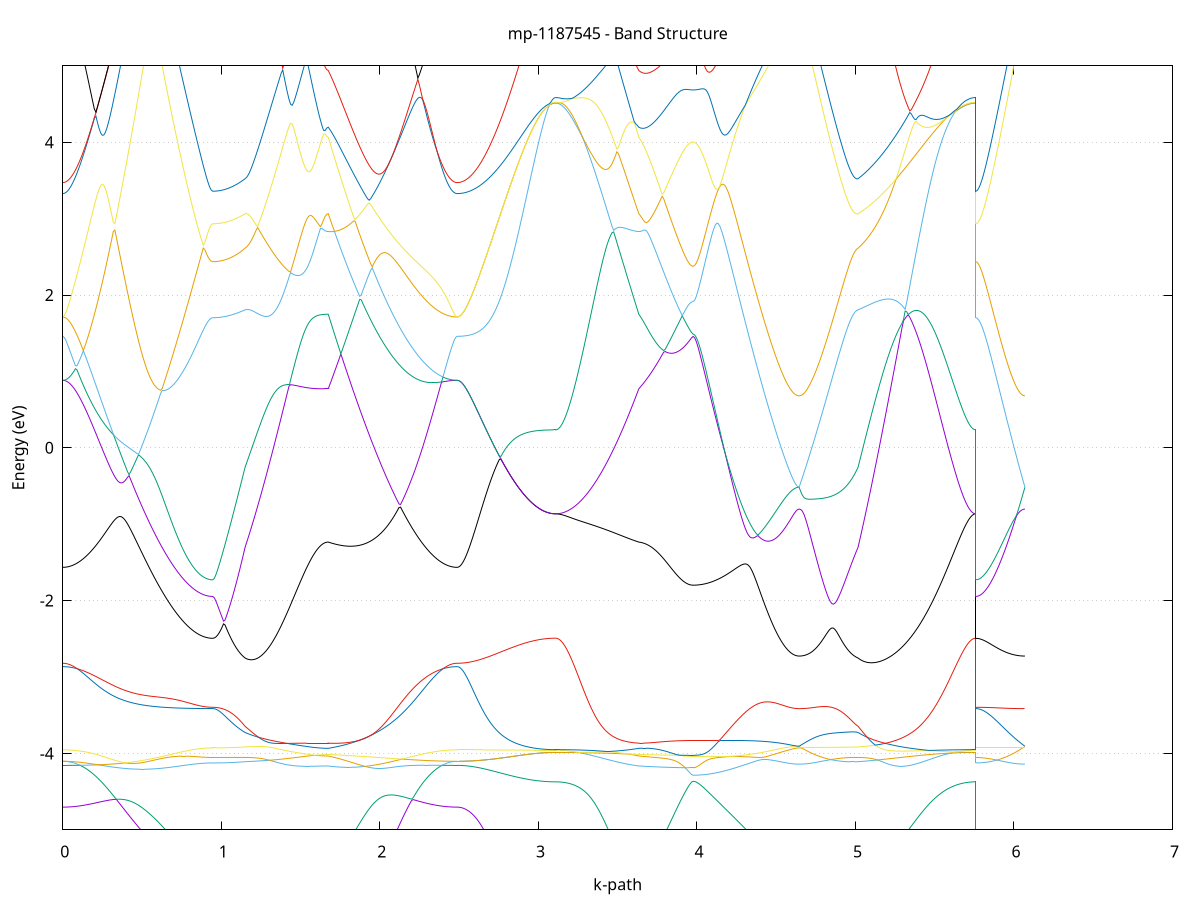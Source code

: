 set title 'mp-1187545 - Band Structure'
set xlabel 'k-path'
set ylabel 'Energy (eV)'
set grid y
set yrange [-5:5]
set terminal png size 800,600
set output 'mp-1187545_bands_gnuplot.png'
plot '-' using 1:2 with lines notitle, '-' using 1:2 with lines notitle, '-' using 1:2 with lines notitle, '-' using 1:2 with lines notitle, '-' using 1:2 with lines notitle, '-' using 1:2 with lines notitle, '-' using 1:2 with lines notitle, '-' using 1:2 with lines notitle, '-' using 1:2 with lines notitle, '-' using 1:2 with lines notitle, '-' using 1:2 with lines notitle, '-' using 1:2 with lines notitle, '-' using 1:2 with lines notitle, '-' using 1:2 with lines notitle, '-' using 1:2 with lines notitle, '-' using 1:2 with lines notitle, '-' using 1:2 with lines notitle, '-' using 1:2 with lines notitle, '-' using 1:2 with lines notitle, '-' using 1:2 with lines notitle, '-' using 1:2 with lines notitle, '-' using 1:2 with lines notitle, '-' using 1:2 with lines notitle, '-' using 1:2 with lines notitle, '-' using 1:2 with lines notitle, '-' using 1:2 with lines notitle, '-' using 1:2 with lines notitle, '-' using 1:2 with lines notitle, '-' using 1:2 with lines notitle, '-' using 1:2 with lines notitle, '-' using 1:2 with lines notitle, '-' using 1:2 with lines notitle, '-' using 1:2 with lines notitle, '-' using 1:2 with lines notitle, '-' using 1:2 with lines notitle, '-' using 1:2 with lines notitle, '-' using 1:2 with lines notitle, '-' using 1:2 with lines notitle, '-' using 1:2 with lines notitle, '-' using 1:2 with lines notitle, '-' using 1:2 with lines notitle, '-' using 1:2 with lines notitle, '-' using 1:2 with lines notitle, '-' using 1:2 with lines notitle, '-' using 1:2 with lines notitle, '-' using 1:2 with lines notitle, '-' using 1:2 with lines notitle, '-' using 1:2 with lines notitle
0.000000 -11.855493
0.009957 -11.855393
0.019914 -11.855093
0.029871 -11.854593
0.039828 -11.853793
0.049785 -11.852793
0.059743 -11.851693
0.069700 -11.850293
0.079657 -11.848693
0.089614 -11.846893
0.099571 -11.844993
0.109528 -11.842893
0.119485 -11.840493
0.129442 -11.838093
0.139399 -11.835493
0.149356 -11.832693
0.159313 -11.829893
0.169271 -11.826893
0.179228 -11.823793
0.189185 -11.820593
0.199142 -11.817393
0.209099 -11.813993
0.219056 -11.810593
0.229013 -11.807193
0.238970 -11.803693
0.248927 -11.800293
0.258884 -11.796693
0.268841 -11.793193
0.278799 -11.789793
0.288756 -11.786293
0.298713 -11.782793
0.308670 -11.779393
0.318627 -11.775993
0.328584 -11.772693
0.338541 -11.769393
0.348498 -11.766093
0.358455 -11.762993
0.368412 -11.759793
0.378370 -11.756693
0.388327 -11.753693
0.398284 -11.750693
0.408241 -11.747793
0.418198 -11.744893
0.428155 -11.742093
0.438112 -11.739293
0.448069 -11.736593
0.458026 -11.733993
0.467983 -11.731293
0.477940 -11.728793
0.487898 -11.726293
0.497855 -11.723793
0.507812 -11.721393
0.517769 -11.719093
0.527726 -11.716793
0.537683 -11.714493
0.547640 -11.712293
0.557597 -11.710093
0.567554 -11.707993
0.577511 -11.705893
0.587468 -11.703893
0.597426 -11.701893
0.607383 -11.699893
0.617340 -11.697993
0.627297 -11.696193
0.637254 -11.694393
0.647211 -11.692593
0.657168 -11.690893
0.667125 -11.689293
0.677082 -11.687593
0.687039 -11.686093
0.696996 -11.684593
0.706954 -11.683093
0.716911 -11.681693
0.726868 -11.680393
0.736825 -11.679093
0.746782 -11.677793
0.756739 -11.676593
0.766696 -11.675493
0.776653 -11.674393
0.786610 -11.673293
0.796567 -11.672293
0.806524 -11.671393
0.816482 -11.670493
0.826439 -11.669693
0.836396 -11.668993
0.846353 -11.668293
0.856310 -11.667593
0.866267 -11.667093
0.876224 -11.666493
0.886181 -11.666093
0.896138 -11.665693
0.906095 -11.665393
0.916053 -11.665193
0.926010 -11.666093
0.935967 -11.666693
0.945924 -11.666793
0.945924 -11.666793
0.955638 -11.666893
0.965353 -11.666993
0.975067 -11.667093
0.984782 -11.667293
0.994496 -11.667593
1.004211 -11.667893
1.013925 -11.668293
1.023640 -11.668793
1.033354 -11.669293
1.043068 -11.669893
1.052783 -11.670493
1.062497 -11.671193
1.072212 -11.671893
1.081926 -11.672693
1.091641 -11.673593
1.101355 -11.674493
1.111070 -11.675493
1.120784 -11.676593
1.130499 -11.677593
1.140213 -11.678793
1.149928 -11.679993
1.149928 -11.679993
1.159826 -11.680793
1.169724 -11.681493
1.179623 -11.681993
1.189521 -11.682393
1.199420 -11.682693
1.209318 -11.682793
1.219217 -11.682893
1.229115 -11.682793
1.239013 -11.682593
1.248912 -11.682293
1.258810 -11.681893
1.268709 -11.681393
1.278607 -11.680793
1.288506 -11.680193
1.298404 -11.679493
1.308302 -11.678693
1.318201 -11.677893
1.328099 -11.676993
1.337998 -11.676093
1.347896 -11.675193
1.357795 -11.674293
1.367693 -11.673393
1.377591 -11.672493
1.387490 -11.671593
1.397388 -11.670693
1.407287 -11.669793
1.417185 -11.668993
1.427084 -11.668293
1.436982 -11.667493
1.446880 -11.666793
1.456779 -11.666093
1.466677 -11.665493
1.476576 -11.664893
1.486474 -11.664293
1.496373 -11.663793
1.506271 -11.663293
1.516169 -11.662793
1.526068 -11.662393
1.535966 -11.661993
1.545865 -11.661593
1.555763 -11.661193
1.565662 -11.660893
1.575560 -11.660593
1.585458 -11.660293
1.595357 -11.660093
1.605255 -11.659793
1.615154 -11.659593
1.625052 -11.659493
1.634951 -11.659293
1.644849 -11.659193
1.654747 -11.659093
1.664646 -11.659093
1.674544 -11.659093
1.674544 -11.659093
1.684460 -11.655393
1.694376 -11.651793
1.704293 -11.648193
1.714209 -11.644593
1.724125 -11.640993
1.734041 -11.637493
1.743957 -11.633993
1.753873 -11.630493
1.763789 -11.626993
1.773705 -11.623493
1.783622 -11.620093
1.793538 -11.616693
1.803454 -11.613293
1.813370 -11.609893
1.823286 -11.606493
1.833202 -11.603193
1.843118 -11.599893
1.853034 -11.596593
1.862950 -11.593393
1.872867 -11.590093
1.882783 -11.586893
1.892699 -11.583693
1.902615 -11.580593
1.912531 -11.577493
1.922447 -11.574393
1.932363 -11.571293
1.942279 -11.568293
1.952196 -11.567693
1.962112 -11.576993
1.972028 -11.586293
1.981944 -11.595493
1.991860 -11.604693
2.001776 -11.613693
2.011692 -11.622693
2.021608 -11.631493
2.031524 -11.640293
2.041441 -11.648893
2.051357 -11.657393
2.061273 -11.665793
2.071189 -11.673993
2.081105 -11.682093
2.091021 -11.689993
2.100937 -11.697793
2.110853 -11.705393
2.120770 -11.712893
2.130686 -11.720193
2.140602 -11.727293
2.150518 -11.734293
2.160434 -11.741093
2.170350 -11.747693
2.180266 -11.754193
2.190182 -11.760393
2.200098 -11.766493
2.210015 -11.772393
2.219931 -11.778193
2.229847 -11.783693
2.239763 -11.788993
2.249679 -11.794093
2.259595 -11.799093
2.269511 -11.803793
2.279427 -11.808393
2.289344 -11.812693
2.299260 -11.816793
2.309176 -11.820793
2.319092 -11.824493
2.329008 -11.827993
2.338924 -11.831293
2.348840 -11.834393
2.358756 -11.837293
2.368672 -11.839993
2.378589 -11.842493
2.388505 -11.844693
2.398421 -11.846793
2.408337 -11.848593
2.418253 -11.850193
2.428169 -11.851593
2.438085 -11.852793
2.448001 -11.853793
2.457918 -11.854593
2.467834 -11.855093
2.477750 -11.855393
2.487666 -11.855493
2.487666 -11.855493
2.497527 -11.855493
2.507388 -11.855493
2.517249 -11.855393
2.527110 -11.855293
2.536971 -11.855193
2.546832 -11.854993
2.556693 -11.854793
2.566554 -11.854593
2.576415 -11.854393
2.586276 -11.854093
2.596137 -11.853793
2.605998 -11.853493
2.615859 -11.853193
2.625720 -11.852793
2.635581 -11.852393
2.645442 -11.851993
2.655303 -11.851593
2.665164 -11.851093
2.675025 -11.850593
2.684886 -11.850193
2.694747 -11.849693
2.704608 -11.849093
2.714469 -11.848593
2.724330 -11.847993
2.734191 -11.847493
2.744052 -11.846893
2.753913 -11.846293
2.763774 -11.845693
2.773635 -11.845093
2.783496 -11.844493
2.793357 -11.843893
2.803218 -11.843293
2.813079 -11.842693
2.822940 -11.842093
2.832801 -11.841493
2.842662 -11.840893
2.852523 -11.840293
2.862384 -11.839693
2.872246 -11.839093
2.882107 -11.838593
2.891968 -11.837993
2.901829 -11.837493
2.911690 -11.836893
2.921551 -11.836393
2.931412 -11.835893
2.941273 -11.835393
2.951134 -11.834993
2.960995 -11.834593
2.970856 -11.834093
2.980717 -11.833693
2.990578 -11.833393
3.000439 -11.832993
3.010300 -11.832693
3.020161 -11.832393
3.030022 -11.832193
3.039883 -11.831893
3.049744 -11.831693
3.059605 -11.831593
3.069466 -11.831393
3.079327 -11.831293
3.089188 -11.831193
3.099049 -11.831193
3.108910 -11.831193
3.108910 -11.831193
3.118808 -11.831093
3.128707 -11.830793
3.138605 -11.830293
3.148504 -11.829693
3.158402 -11.828793
3.168300 -11.827793
3.178199 -11.826593
3.188097 -11.825193
3.197996 -11.823593
3.207894 -11.821793
3.217793 -11.819893
3.227691 -11.817793
3.237589 -11.815493
3.247488 -11.813093
3.257386 -11.810393
3.267285 -11.807693
3.277183 -11.804693
3.287082 -11.801593
3.296980 -11.798393
3.306878 -11.794993
3.316777 -11.791393
3.326675 -11.787793
3.336574 -11.783993
3.346472 -11.780093
3.356371 -11.776093
3.366269 -11.771893
3.376167 -11.767693
3.386066 -11.763393
3.395964 -11.759093
3.405863 -11.754693
3.415761 -11.750193
3.425660 -11.745793
3.435558 -11.741293
3.445456 -11.736793
3.455355 -11.732293
3.465253 -11.727793
3.475152 -11.723393
3.485050 -11.718993
3.494949 -11.714593
3.504847 -11.710293
3.514745 -11.706093
3.524644 -11.701893
3.534542 -11.697693
3.544441 -11.693693
3.554339 -11.689593
3.564238 -11.685693
3.574136 -11.681693
3.584034 -11.677893
3.593933 -11.673993
3.603831 -11.670193
3.613730 -11.666493
3.623628 -11.662793
3.633527 -11.659093
3.633527 -11.659093
3.643312 -11.657493
3.653097 -11.655893
3.662882 -11.654293
3.672667 -11.652593
3.682453 -11.650793
3.692238 -11.649093
3.702023 -11.647293
3.711808 -11.645393
3.721594 -11.643593
3.731379 -11.641793
3.741164 -11.639893
3.750949 -11.638093
3.760735 -11.636193
3.770520 -11.634393
3.780305 -11.632593
3.790090 -11.630893
3.799876 -11.629093
3.809661 -11.627393
3.819446 -11.625793
3.829231 -11.624193
3.839017 -11.622693
3.848802 -11.621293
3.858587 -11.619993
3.868372 -11.618693
3.878157 -11.617493
3.887943 -11.616393
3.897728 -11.615493
3.907513 -11.614593
3.917298 -11.613793
3.927084 -11.613193
3.936869 -11.612693
3.946654 -11.612193
3.956439 -11.611893
3.966225 -11.611693
3.976010 -11.611693
3.976010 -11.611693
3.985993 -11.611693
3.995976 -11.611693
4.005959 -11.611693
4.015942 -11.611793
4.025925 -11.611793
4.035909 -11.611893
4.045892 -11.611993
4.055875 -11.611993
4.065858 -11.612093
4.075841 -11.612193
4.085824 -11.612293
4.095807 -11.612393
4.105790 -11.612493
4.115774 -11.612593
4.125757 -11.612693
4.135740 -11.612793
4.145723 -11.612893
4.155706 -11.612993
4.165689 -11.613093
4.175672 -11.613193
4.185655 -11.613293
4.195639 -11.613293
4.205622 -11.613393
4.215605 -11.613493
4.225588 -11.613493
4.235571 -11.613593
4.245554 -11.613593
4.255537 -11.613593
4.265520 -11.613693
4.275504 -11.613693
4.285487 -11.613793
4.295470 -11.613893
4.305453 -11.613993
4.315436 -11.614193
4.325419 -11.614493
4.335402 -11.614793
4.345385 -11.615393
4.355368 -11.615993
4.365352 -11.616993
4.375335 -11.618093
4.385318 -11.619493
4.395301 -11.621193
4.405284 -11.623093
4.415267 -11.625193
4.425250 -11.627393
4.435233 -11.629593
4.445217 -11.631893
4.455200 -11.634093
4.465183 -11.636393
4.475166 -11.638493
4.485149 -11.640593
4.495132 -11.642593
4.505115 -11.644493
4.515098 -11.646293
4.525082 -11.647893
4.535065 -11.649493
4.545048 -11.650893
4.555031 -11.652193
4.565014 -11.653393
4.574997 -11.654393
4.584980 -11.655293
4.594963 -11.656093
4.604947 -11.656693
4.614930 -11.657193
4.624913 -11.657593
4.634896 -11.657793
4.644879 -11.657893
4.644879 -11.657893
4.654659 -11.658193
4.664438 -11.658593
4.674218 -11.658893
4.683997 -11.659293
4.693777 -11.659693
4.703556 -11.660193
4.713336 -11.660593
4.723115 -11.661093
4.732895 -11.661493
4.742674 -11.661993
4.752454 -11.662493
4.762234 -11.663093
4.772013 -11.663593
4.781793 -11.664193
4.791572 -11.664693
4.801352 -11.665293
4.811131 -11.665893
4.820911 -11.666493
4.830690 -11.667193
4.840470 -11.667793
4.850250 -11.668393
4.860029 -11.669093
4.869809 -11.669693
4.879588 -11.670393
4.889368 -11.671093
4.899147 -11.671693
4.908927 -11.672393
4.918706 -11.673093
4.928486 -11.673793
4.938266 -11.674493
4.948045 -11.675193
4.957825 -11.675893
4.967604 -11.676593
4.977384 -11.677193
4.987163 -11.677893
4.996943 -11.678593
5.006722 -11.679293
5.016502 -11.679993
5.016502 -11.679993
5.026394 -11.681193
5.036286 -11.682593
5.046179 -11.683893
5.056071 -11.685393
5.065963 -11.686893
5.075856 -11.688393
5.085748 -11.689893
5.095640 -11.691493
5.105532 -11.693193
5.115425 -11.694893
5.125317 -11.696593
5.135209 -11.698393
5.145101 -11.700193
5.154994 -11.701993
5.164886 -11.703893
5.174778 -11.705793
5.184670 -11.707693
5.194563 -11.709693
5.204455 -11.711693
5.214347 -11.713693
5.224240 -11.715693
5.234132 -11.717793
5.244024 -11.719793
5.253916 -11.721893
5.263809 -11.723993
5.273701 -11.726193
5.283593 -11.728293
5.293485 -11.730493
5.303378 -11.732693
5.313270 -11.734893
5.323162 -11.737193
5.333054 -11.739493
5.342947 -11.741793
5.352839 -11.744093
5.362731 -11.746493
5.372624 -11.748793
5.382516 -11.751293
5.392408 -11.753693
5.402300 -11.756193
5.412193 -11.758693
5.422085 -11.761293
5.431977 -11.763793
5.441869 -11.766493
5.451762 -11.769093
5.461654 -11.771793
5.471546 -11.774493
5.481438 -11.777193
5.491331 -11.779993
5.501223 -11.782693
5.511115 -11.785493
5.521007 -11.788293
5.530900 -11.790993
5.540792 -11.793793
5.550684 -11.796493
5.560577 -11.799193
5.570469 -11.801893
5.580361 -11.804493
5.590253 -11.806993
5.600146 -11.809493
5.610038 -11.811893
5.619930 -11.814193
5.629822 -11.816393
5.639715 -11.818393
5.649607 -11.820393
5.659499 -11.822193
5.669391 -11.823793
5.679284 -11.825293
5.689176 -11.826693
5.699068 -11.827793
5.708961 -11.828793
5.718853 -11.829693
5.728745 -11.830293
5.738637 -11.830793
5.748530 -11.831093
5.758422 -11.831193
5.758422 -11.666793
5.768129 -11.666793
5.777836 -11.666793
5.787543 -11.666693
5.797250 -11.666593
5.806957 -11.666493
5.816664 -11.666393
5.826370 -11.666193
5.836077 -11.666093
5.845784 -11.665893
5.855491 -11.665693
5.865198 -11.665393
5.874905 -11.665193
5.884612 -11.664893
5.894319 -11.664593
5.904026 -11.664293
5.913733 -11.663993
5.923440 -11.663593
5.933147 -11.663293
5.942854 -11.662893
5.952561 -11.662593
5.962268 -11.662193
5.971975 -11.661793
5.981681 -11.661393
5.991388 -11.660993
6.001095 -11.660593
6.010802 -11.660193
6.020509 -11.659793
6.030216 -11.659393
6.039923 -11.658993
6.049630 -11.658593
6.059337 -11.658293
6.069044 -11.657893
e
0.000000 -11.669093
0.009957 -11.668993
0.019914 -11.668793
0.029871 -11.668393
0.039828 -11.667893
0.049785 -11.667193
0.059743 -11.666393
0.069700 -11.665493
0.079657 -11.664293
0.089614 -11.662993
0.099571 -11.661593
0.109528 -11.659993
0.119485 -11.658193
0.129442 -11.656293
0.139399 -11.654193
0.149356 -11.651893
0.159313 -11.649493
0.169271 -11.646893
0.179228 -11.644093
0.189185 -11.641093
0.199142 -11.637893
0.209099 -11.634593
0.219056 -11.631093
0.229013 -11.627393
0.238970 -11.623493
0.248927 -11.619493
0.258884 -11.615293
0.268841 -11.610993
0.278799 -11.606493
0.288756 -11.602193
0.298713 -11.599493
0.308670 -11.596793
0.318627 -11.594093
0.328584 -11.591393
0.338541 -11.588793
0.348498 -11.586093
0.358455 -11.583493
0.368412 -11.580993
0.378370 -11.578493
0.388327 -11.575993
0.398284 -11.573593
0.408241 -11.571293
0.418198 -11.568993
0.428155 -11.569193
0.438112 -11.570693
0.448069 -11.572393
0.458026 -11.574393
0.467983 -11.576393
0.477940 -11.578593
0.487898 -11.580793
0.497855 -11.583093
0.507812 -11.585393
0.517769 -11.587693
0.527726 -11.590093
0.537683 -11.592393
0.547640 -11.594793
0.557597 -11.597193
0.567554 -11.599493
0.577511 -11.601793
0.587468 -11.604093
0.597426 -11.606393
0.607383 -11.608593
0.617340 -11.610793
0.627297 -11.612993
0.637254 -11.615093
0.647211 -11.617193
0.657168 -11.619193
0.667125 -11.621193
0.677082 -11.623193
0.687039 -11.625093
0.696996 -11.626893
0.706954 -11.628693
0.716911 -11.630393
0.726868 -11.632093
0.736825 -11.633693
0.746782 -11.635293
0.756739 -11.636693
0.766696 -11.638193
0.776653 -11.639493
0.786610 -11.640793
0.796567 -11.641993
0.806524 -11.643193
0.816482 -11.644293
0.826439 -11.645293
0.836396 -11.646193
0.846353 -11.648693
0.856310 -11.652193
0.866267 -11.655193
0.876224 -11.657893
0.886181 -11.660293
0.896138 -11.662293
0.906095 -11.663893
0.916053 -11.665093
0.926010 -11.664893
0.935967 -11.664793
0.945924 -11.664793
0.945924 -11.664793
0.955638 -11.664693
0.965353 -11.664493
0.975067 -11.664093
0.984782 -11.663493
0.994496 -11.662793
1.004211 -11.661993
1.013925 -11.660993
1.023640 -11.659793
1.033354 -11.658493
1.043068 -11.657093
1.052783 -11.655493
1.062497 -11.653693
1.072212 -11.651893
1.081926 -11.649893
1.091641 -11.647693
1.101355 -11.645493
1.111070 -11.643093
1.120784 -11.640493
1.130499 -11.637893
1.140213 -11.635193
1.149928 -11.632393
1.149928 -11.632393
1.159826 -11.630293
1.169724 -11.628193
1.179623 -11.625993
1.189521 -11.623793
1.199420 -11.621493
1.209318 -11.619193
1.219217 -11.616793
1.229115 -11.614493
1.239013 -11.612093
1.248912 -11.609693
1.258810 -11.607393
1.268709 -11.604993
1.278607 -11.602693
1.288506 -11.600593
1.298404 -11.601193
1.308302 -11.601693
1.318201 -11.601993
1.328099 -11.602093
1.337998 -11.602093
1.347896 -11.601893
1.357795 -11.601493
1.367693 -11.600993
1.377591 -11.600293
1.387490 -11.599393
1.397388 -11.598293
1.407287 -11.596993
1.417185 -11.595593
1.427084 -11.594093
1.436982 -11.592393
1.446880 -11.590493
1.456779 -11.588593
1.466677 -11.586593
1.476576 -11.584593
1.486474 -11.582593
1.496373 -11.580593
1.506271 -11.579793
1.516169 -11.580293
1.526068 -11.580693
1.535966 -11.581193
1.545865 -11.581593
1.555763 -11.582093
1.565662 -11.582593
1.575560 -11.583093
1.585458 -11.583493
1.595357 -11.583893
1.605255 -11.584293
1.615154 -11.584593
1.625052 -11.584893
1.634951 -11.585093
1.644849 -11.585293
1.654747 -11.585493
1.664646 -11.585593
1.674544 -11.585593
1.674544 -11.585593
1.684460 -11.581793
1.694376 -11.578393
1.704293 -11.575193
1.714209 -11.572393
1.724125 -11.569793
1.734041 -11.567593
1.743957 -11.565693
1.753873 -11.563993
1.763789 -11.562693
1.773705 -11.561593
1.783622 -11.560693
1.793538 -11.560093
1.803454 -11.559593
1.813370 -11.559293
1.823286 -11.559193
1.833202 -11.559193
1.843118 -11.559393
1.853034 -11.559693
1.862950 -11.559993
1.872867 -11.560493
1.882783 -11.560993
1.892699 -11.561593
1.902615 -11.562293
1.912531 -11.562993
1.922447 -11.563793
1.932363 -11.564693
1.942279 -11.565593
1.952196 -11.566593
1.962112 -11.567593
1.972028 -11.568793
1.981944 -11.569893
1.991860 -11.571193
2.001776 -11.572493
2.011692 -11.573893
2.021608 -11.575393
2.031524 -11.576993
2.041441 -11.578693
2.051357 -11.580393
2.061273 -11.582293
2.071189 -11.584293
2.081105 -11.586293
2.091021 -11.588493
2.100937 -11.590793
2.110853 -11.593093
2.120770 -11.595593
2.130686 -11.598093
2.140602 -11.600693
2.150518 -11.603393
2.160434 -11.606093
2.170350 -11.608893
2.180266 -11.611693
2.190182 -11.614493
2.200098 -11.617393
2.210015 -11.620293
2.219931 -11.623093
2.229847 -11.625893
2.239763 -11.628793
2.249679 -11.631493
2.259595 -11.634193
2.269511 -11.636893
2.279427 -11.639493
2.289344 -11.641993
2.299260 -11.644493
2.309176 -11.646793
2.319092 -11.649093
2.329008 -11.651293
2.338924 -11.653293
2.348840 -11.655293
2.358756 -11.657093
2.368672 -11.658893
2.378589 -11.660493
2.388505 -11.661893
2.398421 -11.663293
2.408337 -11.664493
2.418253 -11.665493
2.428169 -11.666493
2.438085 -11.667293
2.448001 -11.667893
2.457918 -11.668393
2.467834 -11.668793
2.477750 -11.668993
2.487666 -11.669093
2.487666 -11.669093
2.497527 -11.669293
2.507388 -11.669893
2.517249 -11.670893
2.527110 -11.672193
2.536971 -11.673693
2.546832 -11.675293
2.556693 -11.677093
2.566554 -11.678993
2.576415 -11.680893
2.586276 -11.682993
2.596137 -11.684993
2.605998 -11.687193
2.615859 -11.689293
2.625720 -11.691493
2.635581 -11.693693
2.645442 -11.695993
2.655303 -11.698293
2.665164 -11.700493
2.675025 -11.702893
2.684886 -11.705193
2.694747 -11.707493
2.704608 -11.709793
2.714469 -11.712093
2.724330 -11.714493
2.734191 -11.716793
2.744052 -11.719093
2.753913 -11.721393
2.763774 -11.723593
2.773635 -11.725893
2.783496 -11.728093
2.793357 -11.730293
2.803218 -11.732493
2.813079 -11.734593
2.822940 -11.736693
2.832801 -11.738693
2.842662 -11.740693
2.852523 -11.742693
2.862384 -11.744593
2.872246 -11.746493
2.882107 -11.748293
2.891968 -11.749993
2.901829 -11.751693
2.911690 -11.753293
2.921551 -11.754893
2.931412 -11.756393
2.941273 -11.757793
2.951134 -11.759093
2.960995 -11.760393
2.970856 -11.761593
2.980717 -11.762693
2.990578 -11.763793
3.000439 -11.764793
3.010300 -11.765693
3.020161 -11.766493
3.030022 -11.767193
3.039883 -11.767793
3.049744 -11.768393
3.059605 -11.768893
3.069466 -11.769293
3.079327 -11.769593
3.089188 -11.769793
3.099049 -11.769893
3.108910 -11.769893
3.108910 -11.769893
3.118808 -11.769893
3.128707 -11.769593
3.138605 -11.769193
3.148504 -11.768593
3.158402 -11.767793
3.168300 -11.766793
3.178199 -11.765693
3.188097 -11.764393
3.197996 -11.762893
3.207894 -11.761293
3.217793 -11.759493
3.227691 -11.757593
3.237589 -11.755393
3.247488 -11.753093
3.257386 -11.750693
3.267285 -11.748093
3.277183 -11.745293
3.287082 -11.742393
3.296980 -11.739393
3.306878 -11.736193
3.316777 -11.732793
3.326675 -11.729293
3.336574 -11.725693
3.346472 -11.721893
3.356371 -11.717993
3.366269 -11.713993
3.376167 -11.709893
3.386066 -11.705693
3.395964 -11.701293
3.405863 -11.696793
3.415761 -11.692293
3.425660 -11.687593
3.435558 -11.682893
3.445456 -11.677993
3.455355 -11.673193
3.465253 -11.668193
3.475152 -11.663193
3.485050 -11.658093
3.494949 -11.652993
3.504847 -11.647893
3.514745 -11.642693
3.524644 -11.637593
3.534542 -11.632393
3.544441 -11.627293
3.554339 -11.622193
3.564238 -11.617193
3.574136 -11.612293
3.584034 -11.607393
3.593933 -11.602693
3.603831 -11.598093
3.613730 -11.593693
3.623628 -11.589493
3.633527 -11.585593
3.633527 -11.585593
3.643312 -11.584593
3.653097 -11.584493
3.662882 -11.584793
3.672667 -11.585393
3.682453 -11.586093
3.692238 -11.586893
3.702023 -11.587793
3.711808 -11.588593
3.721594 -11.589493
3.731379 -11.590293
3.741164 -11.591193
3.750949 -11.591993
3.760735 -11.592793
3.770520 -11.593593
3.780305 -11.594393
3.790090 -11.595093
3.799876 -11.595793
3.809661 -11.596493
3.819446 -11.597193
3.829231 -11.597793
3.839017 -11.598393
3.848802 -11.598993
3.858587 -11.599493
3.868372 -11.599993
3.878157 -11.600393
3.887943 -11.600793
3.897728 -11.601193
3.907513 -11.601493
3.917298 -11.601793
3.927084 -11.601993
3.936869 -11.602193
3.946654 -11.602293
3.956439 -11.602493
3.966225 -11.602493
3.976010 -11.602493
3.976010 -11.602493
3.985993 -11.602493
3.995976 -11.602493
4.005959 -11.602393
4.015942 -11.602293
4.025925 -11.602193
4.035909 -11.602093
4.045892 -11.601893
4.055875 -11.601793
4.065858 -11.601593
4.075841 -11.601293
4.085824 -11.601093
4.095807 -11.600893
4.105790 -11.600593
4.115774 -11.600393
4.125757 -11.600093
4.135740 -11.599893
4.145723 -11.599593
4.155706 -11.599393
4.165689 -11.599193
4.175672 -11.598993
4.185655 -11.598793
4.195639 -11.598593
4.205622 -11.598493
4.215605 -11.598393
4.225588 -11.598393
4.235571 -11.598393
4.245554 -11.598393
4.255537 -11.598593
4.265520 -11.598793
4.275504 -11.598993
4.285487 -11.599393
4.295470 -11.599793
4.305453 -11.600393
4.315436 -11.601093
4.325419 -11.601893
4.335402 -11.602893
4.345385 -11.604093
4.355368 -11.605493
4.365352 -11.607093
4.375335 -11.609093
4.385318 -11.611293
4.395301 -11.613793
4.405284 -11.616393
4.415267 -11.619193
4.425250 -11.621993
4.435233 -11.624893
4.445217 -11.627693
4.455200 -11.630393
4.465183 -11.632993
4.475166 -11.635593
4.485149 -11.637993
4.495132 -11.640393
4.505115 -11.642593
4.515098 -11.644593
4.525082 -11.646593
4.535065 -11.648293
4.545048 -11.649993
4.555031 -11.651493
4.565014 -11.652793
4.574997 -11.653993
4.584980 -11.654993
4.594963 -11.655893
4.604947 -11.656593
4.614930 -11.657193
4.624913 -11.657493
4.634896 -11.657793
4.644879 -11.657893
4.644879 -11.657893
4.654659 -11.657493
4.664438 -11.656993
4.674218 -11.656493
4.683997 -11.655793
4.693777 -11.654993
4.703556 -11.654193
4.713336 -11.653193
4.723115 -11.652193
4.732895 -11.651093
4.742674 -11.649793
4.752454 -11.648493
4.762234 -11.647093
4.772013 -11.645593
4.781793 -11.643993
4.791572 -11.642393
4.801352 -11.640593
4.811131 -11.639293
4.820911 -11.640193
4.830690 -11.640993
4.840470 -11.641593
4.850250 -11.642093
4.860029 -11.642493
4.869809 -11.642793
4.879588 -11.642993
4.889368 -11.642993
4.899147 -11.642893
4.908927 -11.642693
4.918706 -11.642393
4.928486 -11.641893
4.938266 -11.641393
4.948045 -11.640693
4.957825 -11.639793
4.967604 -11.638893
4.977384 -11.637793
4.987163 -11.636593
4.996943 -11.635293
5.006722 -11.633893
5.016502 -11.632393
5.016502 -11.632393
5.026394 -11.629493
5.036286 -11.626393
5.046179 -11.623293
5.056071 -11.620193
5.065963 -11.616993
5.075856 -11.613793
5.085748 -11.610593
5.095640 -11.607493
5.105532 -11.605393
5.115425 -11.607993
5.125317 -11.610693
5.135209 -11.613293
5.145101 -11.615893
5.154994 -11.618393
5.164886 -11.620893
5.174778 -11.623393
5.184670 -11.625793
5.194563 -11.628293
5.204455 -11.630693
5.214347 -11.633093
5.224240 -11.635393
5.234132 -11.637793
5.244024 -11.640093
5.253916 -11.642493
5.263809 -11.644793
5.273701 -11.647093
5.283593 -11.649393
5.293485 -11.651693
5.303378 -11.653993
5.313270 -11.656293
5.323162 -11.658593
5.333054 -11.660893
5.342947 -11.663093
5.352839 -11.665393
5.362731 -11.667693
5.372624 -11.669893
5.382516 -11.672093
5.392408 -11.674393
5.402300 -11.676593
5.412193 -11.678693
5.422085 -11.680893
5.431977 -11.683193
5.441869 -11.687893
5.451762 -11.692593
5.461654 -11.697093
5.471546 -11.701493
5.481438 -11.705893
5.491331 -11.710093
5.501223 -11.714193
5.511115 -11.718193
5.521007 -11.721993
5.530900 -11.725793
5.540792 -11.729393
5.550684 -11.732893
5.560577 -11.736193
5.570469 -11.739393
5.580361 -11.742493
5.590253 -11.745393
5.600146 -11.748093
5.610038 -11.750693
5.619930 -11.753193
5.629822 -11.755393
5.639715 -11.757593
5.649607 -11.759493
5.659499 -11.761293
5.669391 -11.762993
5.679284 -11.764393
5.689176 -11.765693
5.699068 -11.766793
5.708961 -11.767793
5.718853 -11.768593
5.728745 -11.769193
5.738637 -11.769593
5.748530 -11.769893
5.758422 -11.769893
5.758422 -11.664793
5.768129 -11.664693
5.777836 -11.664493
5.787543 -11.664193
5.797250 -11.663793
5.806957 -11.663193
5.816664 -11.662493
5.826370 -11.661693
5.836077 -11.660793
5.845784 -11.659793
5.855491 -11.658593
5.865198 -11.657293
5.874905 -11.655893
5.884612 -11.654393
5.894319 -11.652693
5.904026 -11.652793
5.913733 -11.652993
5.923440 -11.653193
5.933147 -11.653393
5.942854 -11.653693
5.952561 -11.653893
5.962268 -11.654193
5.971975 -11.654493
5.981681 -11.654793
5.991388 -11.655093
6.001095 -11.655393
6.010802 -11.655693
6.020509 -11.656093
6.030216 -11.656393
6.039923 -11.656793
6.049630 -11.657093
6.059337 -11.657493
6.069044 -11.657893
e
0.000000 -11.650093
0.009957 -11.650093
0.019914 -11.649893
0.029871 -11.649493
0.039828 -11.648993
0.049785 -11.648393
0.059743 -11.647693
0.069700 -11.646893
0.079657 -11.645893
0.089614 -11.644693
0.099571 -11.643493
0.109528 -11.642093
0.119485 -11.640693
0.129442 -11.639093
0.139399 -11.637393
0.149356 -11.635593
0.159313 -11.633693
0.169271 -11.631693
0.179228 -11.629593
0.189185 -11.627393
0.199142 -11.625093
0.209099 -11.622793
0.219056 -11.620393
0.229013 -11.617893
0.238970 -11.615393
0.248927 -11.612793
0.258884 -11.610193
0.268841 -11.607593
0.278799 -11.604893
0.288756 -11.601993
0.298713 -11.597393
0.308670 -11.592793
0.318627 -11.588293
0.328584 -11.583893
0.338541 -11.579793
0.348498 -11.575993
0.358455 -11.572693
0.368412 -11.570093
0.378370 -11.568293
0.388327 -11.567193
0.398284 -11.566893
0.408241 -11.567193
0.418198 -11.567993
0.428155 -11.566893
0.438112 -11.564693
0.448069 -11.562693
0.458026 -11.560693
0.467983 -11.558793
0.477940 -11.556993
0.487898 -11.555293
0.497855 -11.553593
0.507812 -11.551993
0.517769 -11.550493
0.527726 -11.548993
0.537683 -11.547593
0.547640 -11.546293
0.557597 -11.544993
0.567554 -11.543693
0.577511 -11.542593
0.587468 -11.541393
0.597426 -11.540293
0.607383 -11.539293
0.617340 -11.538193
0.627297 -11.537193
0.637254 -11.536293
0.647211 -11.535293
0.657168 -11.534393
0.667125 -11.540193
0.677082 -11.547493
0.687039 -11.554893
0.696996 -11.562193
0.706954 -11.569493
0.716911 -11.576693
0.726868 -11.583793
0.736825 -11.590593
0.746782 -11.597293
0.756739 -11.603693
0.766696 -11.609893
0.776653 -11.615793
0.786610 -11.621393
0.796567 -11.626693
0.806524 -11.631793
0.816482 -11.636493
0.826439 -11.640893
0.836396 -11.644993
0.846353 -11.647093
0.856310 -11.647893
0.866267 -11.648593
0.876224 -11.649193
0.886181 -11.649793
0.896138 -11.650293
0.906095 -11.650693
0.916053 -11.650993
0.926010 -11.651193
0.935967 -11.651293
0.945924 -11.651393
0.945924 -11.651393
0.955638 -11.651193
0.965353 -11.650693
0.975067 -11.649893
0.984782 -11.648693
0.994496 -11.647293
1.004211 -11.645493
1.013925 -11.643393
1.023640 -11.640893
1.033354 -11.638193
1.043068 -11.635193
1.052783 -11.631793
1.062497 -11.628193
1.072212 -11.624293
1.081926 -11.620093
1.091641 -11.615693
1.101355 -11.610993
1.111070 -11.606093
1.120784 -11.600993
1.130499 -11.595593
1.140213 -11.590093
1.149928 -11.584393
1.149928 -11.584393
1.159826 -11.581393
1.169724 -11.583493
1.179623 -11.585493
1.189521 -11.587393
1.199420 -11.589193
1.209318 -11.590993
1.219217 -11.592593
1.229115 -11.594093
1.239013 -11.595493
1.248912 -11.596793
1.258810 -11.597893
1.268709 -11.598993
1.278607 -11.599793
1.288506 -11.600393
1.298404 -11.598093
1.308302 -11.595993
1.318201 -11.593893
1.328099 -11.591893
1.337998 -11.589993
1.347896 -11.588193
1.357795 -11.586593
1.367693 -11.585093
1.377591 -11.583793
1.387490 -11.582593
1.397388 -11.581593
1.407287 -11.580793
1.417185 -11.580093
1.427084 -11.579593
1.436982 -11.579193
1.446880 -11.578893
1.456779 -11.578793
1.466677 -11.578893
1.476576 -11.578993
1.486474 -11.579193
1.496373 -11.579493
1.506271 -11.578793
1.516169 -11.577093
1.526068 -11.575693
1.535966 -11.574493
1.545865 -11.573693
1.555763 -11.573193
1.565662 -11.572893
1.575560 -11.572893
1.585458 -11.572993
1.595357 -11.573193
1.605255 -11.573393
1.615154 -11.573593
1.625052 -11.573893
1.634951 -11.574093
1.644849 -11.574293
1.654747 -11.574493
1.664646 -11.574493
1.674544 -11.574593
1.674544 -11.574593
1.684460 -11.570093
1.694376 -11.565693
1.704293 -11.561293
1.714209 -11.556993
1.724125 -11.552793
1.734041 -11.548693
1.743957 -11.544693
1.753873 -11.540793
1.763789 -11.537193
1.773705 -11.533693
1.783622 -11.530393
1.793538 -11.527393
1.803454 -11.524593
1.813370 -11.522093
1.823286 -11.519893
1.833202 -11.518093
1.843118 -11.516593
1.853034 -11.515393
1.862950 -11.514593
1.872867 -11.514193
1.882783 -11.514093
1.892699 -11.514293
1.902615 -11.520793
1.912531 -11.530093
1.922447 -11.539493
1.932363 -11.548893
1.942279 -11.558293
1.952196 -11.565293
1.962112 -11.562393
1.972028 -11.559393
1.981944 -11.556593
1.991860 -11.553693
2.001776 -11.550893
2.011692 -11.548193
2.021608 -11.545393
2.031524 -11.543393
2.041441 -11.546593
2.051357 -11.549793
2.061273 -11.553093
2.071189 -11.556393
2.081105 -11.559693
2.091021 -11.563093
2.100937 -11.566493
2.110853 -11.569893
2.120770 -11.573293
2.130686 -11.576593
2.140602 -11.579993
2.150518 -11.583293
2.160434 -11.586693
2.170350 -11.589893
2.180266 -11.593193
2.190182 -11.596393
2.200098 -11.599493
2.210015 -11.602593
2.219931 -11.605593
2.229847 -11.608593
2.239763 -11.611493
2.249679 -11.614293
2.259595 -11.616993
2.269511 -11.619693
2.279427 -11.622193
2.289344 -11.624693
2.299260 -11.627093
2.309176 -11.629293
2.319092 -11.631493
2.329008 -11.633493
2.338924 -11.635493
2.348840 -11.637293
2.358756 -11.639093
2.368672 -11.640693
2.378589 -11.642193
2.388505 -11.643493
2.398421 -11.644793
2.408337 -11.645893
2.418253 -11.646893
2.428169 -11.647693
2.438085 -11.648493
2.448001 -11.649093
2.457918 -11.649493
2.467834 -11.649893
2.477750 -11.650093
2.487666 -11.650093
2.487666 -11.650093
2.497527 -11.649893
2.507388 -11.649293
2.517249 -11.648393
2.527110 -11.647293
2.536971 -11.645993
2.546832 -11.644593
2.556693 -11.642993
2.566554 -11.641393
2.576415 -11.639793
2.586276 -11.638093
2.596137 -11.636393
2.605998 -11.634593
2.615859 -11.632893
2.625720 -11.631093
2.635581 -11.629293
2.645442 -11.627493
2.655303 -11.625693
2.665164 -11.623793
2.675025 -11.621993
2.684886 -11.620093
2.694747 -11.618293
2.704608 -11.616393
2.714469 -11.614493
2.724330 -11.615893
2.734191 -11.620893
2.744052 -11.625793
2.753913 -11.630693
2.763774 -11.635393
2.773635 -11.639993
2.783496 -11.644493
2.793357 -11.648893
2.803218 -11.653193
2.813079 -11.657293
2.822940 -11.661393
2.832801 -11.665293
2.842662 -11.669193
2.852523 -11.672893
2.862384 -11.676393
2.872246 -11.679893
2.882107 -11.683193
2.891968 -11.686393
2.901829 -11.689493
2.911690 -11.692393
2.921551 -11.695193
2.931412 -11.697893
2.941273 -11.700393
2.951134 -11.702793
2.960995 -11.704993
2.970856 -11.707093
2.980717 -11.709093
2.990578 -11.710893
3.000439 -11.712593
3.010300 -11.714093
3.020161 -11.715493
3.030022 -11.716793
3.039883 -11.717893
3.049744 -11.718793
3.059605 -11.719593
3.069466 -11.720293
3.079327 -11.720793
3.089188 -11.721193
3.099049 -11.721393
3.108910 -11.721493
3.108910 -11.721493
3.118808 -11.721493
3.128707 -11.721293
3.138605 -11.721093
3.148504 -11.720693
3.158402 -11.720293
3.168300 -11.719693
3.178199 -11.719093
3.188097 -11.718393
3.197996 -11.717493
3.207894 -11.716593
3.217793 -11.715593
3.227691 -11.714393
3.237589 -11.713193
3.247488 -11.711793
3.257386 -11.710393
3.267285 -11.708793
3.277183 -11.707193
3.287082 -11.705393
3.296980 -11.703493
3.306878 -11.701393
3.316777 -11.699293
3.326675 -11.696993
3.336574 -11.694593
3.346472 -11.691993
3.356371 -11.689293
3.366269 -11.686493
3.376167 -11.683493
3.386066 -11.680293
3.395964 -11.676993
3.405863 -11.673393
3.415761 -11.669693
3.425660 -11.665793
3.435558 -11.661593
3.445456 -11.657293
3.455355 -11.652693
3.465253 -11.647993
3.475152 -11.644093
3.485050 -11.640093
3.494949 -11.636093
3.504847 -11.631893
3.514745 -11.627793
3.524644 -11.623493
3.534542 -11.619193
3.544441 -11.614893
3.554339 -11.610493
3.564238 -11.606093
3.574136 -11.601593
3.584034 -11.597093
3.593933 -11.592593
3.603831 -11.588093
3.613730 -11.583593
3.623628 -11.579093
3.633527 -11.574593
3.633527 -11.574593
3.643312 -11.572093
3.653097 -11.568593
3.662882 -11.564493
3.672667 -11.560093
3.682453 -11.555393
3.692238 -11.550593
3.702023 -11.545693
3.711808 -11.540593
3.721594 -11.535493
3.731379 -11.530193
3.741164 -11.524893
3.750949 -11.519393
3.760735 -11.513893
3.770520 -11.508293
3.780305 -11.502693
3.790090 -11.496993
3.799876 -11.491193
3.809661 -11.485293
3.819446 -11.479393
3.829231 -11.473493
3.839017 -11.469593
3.848802 -11.467493
3.858587 -11.465293
3.868372 -11.463193
3.878157 -11.461093
3.887943 -11.459093
3.897728 -11.457093
3.907513 -11.455193
3.917298 -11.453393
3.927084 -11.451793
3.936869 -11.450293
3.946654 -11.449093
3.956439 -11.448193
3.966225 -11.447593
3.976010 -11.447393
3.976010 -11.447393
3.985993 -11.447693
3.995976 -11.448593
4.005959 -11.450093
4.015942 -11.452093
4.025925 -11.454593
4.035909 -11.457393
4.045892 -11.460593
4.055875 -11.464093
4.065858 -11.467793
4.075841 -11.471693
4.085824 -11.475693
4.095807 -11.479893
4.105790 -11.484193
4.115774 -11.488593
4.125757 -11.493093
4.135740 -11.497593
4.145723 -11.502193
4.155706 -11.506793
4.165689 -11.511393
4.175672 -11.515993
4.185655 -11.520593
4.195639 -11.525193
4.205622 -11.529793
4.215605 -11.534393
4.225588 -11.538893
4.235571 -11.543393
4.245554 -11.547793
4.255537 -11.552193
4.265520 -11.556493
4.275504 -11.560593
4.285487 -11.564693
4.295470 -11.568693
4.305453 -11.572493
4.315436 -11.576193
4.325419 -11.579693
4.335402 -11.582993
4.345385 -11.586093
4.355368 -11.588793
4.365352 -11.591193
4.375335 -11.593193
4.385318 -11.594793
4.395301 -11.596093
4.405284 -11.597693
4.415267 -11.599393
4.425250 -11.600793
4.435233 -11.602093
4.445217 -11.603393
4.455200 -11.604493
4.465183 -11.605593
4.475166 -11.606593
4.485149 -11.607593
4.495132 -11.608593
4.505115 -11.609393
4.515098 -11.610293
4.525082 -11.611093
4.535065 -11.611793
4.545048 -11.612493
4.555031 -11.613093
4.565014 -11.613693
4.574997 -11.614093
4.584980 -11.614593
4.594963 -11.614993
4.604947 -11.615293
4.614930 -11.615493
4.624913 -11.615693
4.634896 -11.615793
4.644879 -11.615793
4.644879 -11.615793
4.654659 -11.616093
4.664438 -11.616993
4.674218 -11.618193
4.683997 -11.619693
4.693777 -11.621393
4.703556 -11.623193
4.713336 -11.624893
4.723115 -11.626693
4.732895 -11.628393
4.742674 -11.630093
4.752454 -11.631693
4.762234 -11.633193
4.772013 -11.634593
4.781793 -11.635993
4.791572 -11.637193
4.801352 -11.638293
4.811131 -11.638793
4.820911 -11.636893
4.830690 -11.634893
4.840470 -11.632893
4.850250 -11.630693
4.860029 -11.628493
4.869809 -11.626193
4.879588 -11.623893
4.889368 -11.621393
4.899147 -11.618893
4.908927 -11.616393
4.918706 -11.613793
4.928486 -11.611093
4.938266 -11.608293
4.948045 -11.605493
4.957825 -11.602693
4.967604 -11.599793
4.977384 -11.596793
4.987163 -11.593793
4.996943 -11.590693
5.006722 -11.587593
5.016502 -11.584393
5.016502 -11.584393
5.026394 -11.582393
5.036286 -11.585393
5.046179 -11.588393
5.056071 -11.591293
5.065963 -11.594193
5.075856 -11.597093
5.085748 -11.599893
5.095640 -11.602593
5.105532 -11.604393
5.115425 -11.601393
5.125317 -11.598593
5.135209 -11.595893
5.145101 -11.593493
5.154994 -11.591393
5.164886 -11.589693
5.174778 -11.588393
5.184670 -11.587693
5.194563 -11.587493
5.204455 -11.587893
5.214347 -11.588893
5.224240 -11.590493
5.234132 -11.592693
5.244024 -11.595393
5.253916 -11.598493
5.263809 -11.602093
5.273701 -11.605993
5.283593 -11.610193
5.293485 -11.614593
5.303378 -11.619193
5.313270 -11.623893
5.323162 -11.628693
5.333054 -11.633693
5.342947 -11.638593
5.352839 -11.643693
5.362731 -11.648693
5.372624 -11.653693
5.382516 -11.658693
5.392408 -11.663693
5.402300 -11.668693
5.412193 -11.673593
5.422085 -11.678493
5.431977 -11.683093
5.441869 -11.685193
5.451762 -11.687293
5.461654 -11.689293
5.471546 -11.691293
5.481438 -11.693293
5.491331 -11.695193
5.501223 -11.696993
5.511115 -11.698893
5.521007 -11.700593
5.530900 -11.702293
5.540792 -11.703893
5.550684 -11.705493
5.560577 -11.706993
5.570469 -11.708393
5.580361 -11.709693
5.590253 -11.710993
5.600146 -11.712193
5.610038 -11.713393
5.619930 -11.714393
5.629822 -11.715393
5.639715 -11.716293
5.649607 -11.717093
5.659499 -11.717893
5.669391 -11.718593
5.679284 -11.719193
5.689176 -11.719693
5.699068 -11.720193
5.708961 -11.720593
5.718853 -11.720893
5.728745 -11.721193
5.738637 -11.721393
5.748530 -11.721493
5.758422 -11.721493
5.758422 -11.651393
5.768129 -11.651393
5.777836 -11.651393
5.787543 -11.651393
5.797250 -11.651493
5.806957 -11.651493
5.816664 -11.651593
5.826370 -11.651693
5.836077 -11.651793
5.845784 -11.651893
5.855491 -11.651993
5.865198 -11.652193
5.874905 -11.652293
5.884612 -11.652393
5.894319 -11.652593
5.904026 -11.650993
5.913733 -11.649193
5.923440 -11.647193
5.933147 -11.645193
5.942854 -11.643093
5.952561 -11.640793
5.962268 -11.638493
5.971975 -11.636193
5.981681 -11.633693
5.991388 -11.631193
6.001095 -11.628693
6.010802 -11.626193
6.020509 -11.623793
6.030216 -11.621393
6.039923 -11.619293
6.049630 -11.617493
6.059337 -11.616193
6.069044 -11.615793
e
0.000000 -11.478893
0.009957 -11.478993
0.019914 -11.478893
0.029871 -11.478893
0.039828 -11.478893
0.049785 -11.478893
0.059743 -11.478893
0.069700 -11.478893
0.079657 -11.478893
0.089614 -11.478893
0.099571 -11.478893
0.109528 -11.478893
0.119485 -11.479093
0.129442 -11.480493
0.139399 -11.481993
0.149356 -11.483593
0.159313 -11.485293
0.169271 -11.486993
0.179228 -11.488793
0.189185 -11.490693
0.199142 -11.492593
0.209099 -11.494593
0.219056 -11.496593
0.229013 -11.498593
0.238970 -11.500693
0.248927 -11.502693
0.258884 -11.504793
0.268841 -11.506793
0.278799 -11.508793
0.288756 -11.510693
0.298713 -11.512393
0.308670 -11.514093
0.318627 -11.515493
0.328584 -11.516593
0.338541 -11.517393
0.348498 -11.517593
0.358455 -11.517193
0.368412 -11.515993
0.378370 -11.513893
0.388327 -11.510993
0.398284 -11.507193
0.408241 -11.502793
0.418198 -11.497793
0.428155 -11.492293
0.438112 -11.486493
0.448069 -11.484093
0.458026 -11.484593
0.467983 -11.485093
0.477940 -11.485693
0.487898 -11.486293
0.497855 -11.486993
0.507812 -11.487793
0.517769 -11.488593
0.527726 -11.489493
0.537683 -11.490593
0.547640 -11.491793
0.557597 -11.493193
0.567554 -11.494793
0.577511 -11.496693
0.587468 -11.498993
0.597426 -11.501893
0.607383 -11.505293
0.617340 -11.509493
0.627297 -11.514393
0.637254 -11.520093
0.647211 -11.526293
0.657168 -11.533093
0.667125 -11.533493
0.677082 -11.532693
0.687039 -11.531793
0.696996 -11.530893
0.706954 -11.530093
0.716911 -11.529193
0.726868 -11.528393
0.736825 -11.527593
0.746782 -11.526793
0.756739 -11.525893
0.766696 -11.525093
0.776653 -11.524293
0.786610 -11.523393
0.796567 -11.522593
0.806524 -11.521693
0.816482 -11.520893
0.826439 -11.520093
0.836396 -11.519193
0.846353 -11.518393
0.856310 -11.517593
0.866267 -11.516793
0.876224 -11.516093
0.886181 -11.515393
0.896138 -11.514693
0.906095 -11.514193
0.916053 -11.513693
0.926010 -11.513393
0.935967 -11.513193
0.945924 -11.513093
0.945924 -11.513093
0.955638 -11.513793
0.965353 -11.515893
0.975067 -11.518593
0.984782 -11.521793
0.994496 -11.525193
1.004211 -11.528693
1.013925 -11.532193
1.023640 -11.535793
1.033354 -11.539293
1.043068 -11.542893
1.052783 -11.546393
1.062497 -11.549893
1.072212 -11.553293
1.081926 -11.556693
1.091641 -11.560093
1.101355 -11.563393
1.111070 -11.566693
1.120784 -11.569893
1.130499 -11.573093
1.140213 -11.576193
1.149928 -11.579293
1.149928 -11.579293
1.159826 -11.580193
1.169724 -11.575893
1.179623 -11.571593
1.189521 -11.567293
1.199420 -11.562893
1.209318 -11.558493
1.219217 -11.554093
1.229115 -11.549693
1.239013 -11.545293
1.248912 -11.540893
1.258810 -11.536593
1.268709 -11.532293
1.278607 -11.528093
1.288506 -11.523893
1.298404 -11.519793
1.308302 -11.518993
1.318201 -11.520693
1.328099 -11.522493
1.337998 -11.524193
1.347896 -11.525993
1.357795 -11.527793
1.367693 -11.529493
1.377591 -11.531293
1.387490 -11.532993
1.397388 -11.534693
1.407287 -11.536393
1.417185 -11.537993
1.427084 -11.539593
1.436982 -11.541093
1.446880 -11.542593
1.456779 -11.543893
1.466677 -11.545193
1.476576 -11.546293
1.486474 -11.547193
1.496373 -11.547893
1.506271 -11.548393
1.516169 -11.548593
1.526068 -11.548493
1.535966 -11.547893
1.545865 -11.546993
1.555763 -11.545693
1.565662 -11.544193
1.575560 -11.542493
1.585458 -11.540593
1.595357 -11.538693
1.605255 -11.536793
1.615154 -11.535093
1.625052 -11.533493
1.634951 -11.532093
1.644849 -11.530993
1.654747 -11.530193
1.664646 -11.529693
1.674544 -11.529493
1.674544 -11.529493
1.684460 -11.520693
1.694376 -11.511793
1.704293 -11.502693
1.714209 -11.493493
1.724125 -11.484093
1.734041 -11.474693
1.743957 -11.465693
1.753873 -11.461993
1.763789 -11.458193
1.773705 -11.454093
1.783622 -11.449893
1.793538 -11.445593
1.803454 -11.441493
1.813370 -11.447393
1.823286 -11.453893
1.833202 -11.460993
1.843118 -11.468493
1.853034 -11.476493
1.862950 -11.484893
1.872867 -11.493493
1.882783 -11.502493
1.892699 -11.511593
1.902615 -11.514893
1.912531 -11.515793
1.922447 -11.516993
1.932363 -11.518493
1.942279 -11.520193
1.952196 -11.522093
1.962112 -11.524193
1.972028 -11.526593
1.981944 -11.529093
1.991860 -11.531693
2.001776 -11.534493
2.011692 -11.537393
2.021608 -11.540393
2.031524 -11.542793
2.041441 -11.540093
2.051357 -11.537593
2.061273 -11.534993
2.071189 -11.532493
2.081105 -11.530093
2.091021 -11.527693
2.100937 -11.525393
2.110853 -11.523093
2.120770 -11.520793
2.130686 -11.518693
2.140602 -11.516493
2.150518 -11.514493
2.160434 -11.512393
2.170350 -11.510493
2.180266 -11.508593
2.190182 -11.506693
2.200098 -11.504893
2.210015 -11.503193
2.219931 -11.501493
2.229847 -11.499893
2.239763 -11.498293
2.249679 -11.496793
2.259595 -11.495293
2.269511 -11.493993
2.279427 -11.492593
2.289344 -11.491393
2.299260 -11.490193
2.309176 -11.488993
2.319092 -11.487893
2.329008 -11.486893
2.338924 -11.485893
2.348840 -11.484993
2.358756 -11.484193
2.368672 -11.483393
2.378589 -11.482693
2.388505 -11.482093
2.398421 -11.481493
2.408337 -11.480893
2.418253 -11.480493
2.428169 -11.480093
2.438085 -11.479693
2.448001 -11.479393
2.457918 -11.479193
2.467834 -11.479093
2.477750 -11.478993
2.487666 -11.478893
2.487666 -11.478893
2.497527 -11.482293
2.507388 -11.488093
2.517249 -11.494193
2.527110 -11.500393
2.536971 -11.506593
2.546832 -11.512793
2.556693 -11.518893
2.566554 -11.525093
2.576415 -11.531193
2.586276 -11.537293
2.596137 -11.543293
2.605998 -11.549293
2.615859 -11.555293
2.625720 -11.561093
2.635581 -11.566893
2.645442 -11.572693
2.655303 -11.578393
2.665164 -11.583993
2.675025 -11.589493
2.684886 -11.594893
2.694747 -11.600293
2.704608 -11.605593
2.714469 -11.610793
2.724330 -11.615893
2.734191 -11.620893
2.744052 -11.625793
2.753913 -11.630693
2.763774 -11.635393
2.773635 -11.639993
2.783496 -11.644493
2.793357 -11.648893
2.803218 -11.653193
2.813079 -11.657293
2.822940 -11.661393
2.832801 -11.665293
2.842662 -11.669193
2.852523 -11.672893
2.862384 -11.676393
2.872246 -11.679893
2.882107 -11.683193
2.891968 -11.686393
2.901829 -11.689493
2.911690 -11.692393
2.921551 -11.695193
2.931412 -11.697893
2.941273 -11.700393
2.951134 -11.702793
2.960995 -11.704993
2.970856 -11.707093
2.980717 -11.709093
2.990578 -11.710893
3.000439 -11.712593
3.010300 -11.714093
3.020161 -11.715493
3.030022 -11.716793
3.039883 -11.717893
3.049744 -11.718793
3.059605 -11.719593
3.069466 -11.720293
3.079327 -11.720793
3.089188 -11.721193
3.099049 -11.721393
3.108910 -11.721493
3.108910 -11.721493
3.118808 -11.721493
3.128707 -11.721293
3.138605 -11.720993
3.148504 -11.720493
3.158402 -11.719993
3.168300 -11.719393
3.178199 -11.718593
3.188097 -11.717693
3.197996 -11.716693
3.207894 -11.715593
3.217793 -11.714293
3.227691 -11.712993
3.237589 -11.711493
3.247488 -11.709893
3.257386 -11.708193
3.267285 -11.706393
3.277183 -11.704393
3.287082 -11.702393
3.296980 -11.700193
3.306878 -11.697993
3.316777 -11.695593
3.326675 -11.693193
3.336574 -11.690593
3.346472 -11.687893
3.356371 -11.685093
3.366269 -11.682193
3.376167 -11.679193
3.386066 -11.676093
3.395964 -11.672893
3.405863 -11.669593
3.415761 -11.666193
3.425660 -11.662693
3.435558 -11.659193
3.445456 -11.655493
3.455355 -11.651793
3.465253 -11.647793
3.475152 -11.642793
3.485050 -11.637493
3.494949 -11.631893
3.504847 -11.626093
3.514745 -11.619993
3.524644 -11.613693
3.534542 -11.607093
3.544441 -11.600293
3.554339 -11.593293
3.564238 -11.585993
3.574136 -11.578493
3.584034 -11.570793
3.593933 -11.562893
3.603831 -11.554793
3.613730 -11.546593
3.623628 -11.538093
3.633527 -11.529493
3.633527 -11.529493
3.643312 -11.525893
3.653097 -11.522393
3.662882 -11.518893
3.672667 -11.515493
3.682453 -11.512093
3.692238 -11.508893
3.702023 -11.505693
3.711808 -11.502593
3.721594 -11.499593
3.731379 -11.496693
3.741164 -11.493893
3.750949 -11.491193
3.760735 -11.488493
3.770520 -11.485993
3.780305 -11.483493
3.790090 -11.480993
3.799876 -11.478693
3.809661 -11.476293
3.819446 -11.474093
3.829231 -11.471793
3.839017 -11.467493
3.848802 -11.461493
3.858587 -11.455493
3.868372 -11.449493
3.878157 -11.443993
3.887943 -11.440993
3.897728 -11.439293
3.907513 -11.437793
3.917298 -11.436393
3.927084 -11.435293
3.936869 -11.434293
3.946654 -11.433493
3.956439 -11.432893
3.966225 -11.432593
3.976010 -11.432493
3.976010 -11.432493
3.985993 -11.432493
3.995976 -11.432793
4.005959 -11.433093
4.015942 -11.433693
4.025925 -11.434693
4.035909 -11.436093
4.045892 -11.438093
4.055875 -11.440893
4.065858 -11.444293
4.075841 -11.448293
4.085824 -11.452793
4.095807 -11.457593
4.105790 -11.462593
4.115774 -11.467693
4.125757 -11.472993
4.135740 -11.478293
4.145723 -11.483693
4.155706 -11.489093
4.165689 -11.494593
4.175672 -11.499993
4.185655 -11.505393
4.195639 -11.510793
4.205622 -11.516093
4.215605 -11.521393
4.225588 -11.526593
4.235571 -11.531793
4.245554 -11.536993
4.255537 -11.541993
4.265520 -11.546993
4.275504 -11.551793
4.285487 -11.556593
4.295470 -11.561193
4.305453 -11.565693
4.315436 -11.570093
4.325419 -11.574293
4.335402 -11.578293
4.345385 -11.581993
4.355368 -11.585493
4.365352 -11.588593
4.375335 -11.591393
4.385318 -11.593793
4.395301 -11.595893
4.405284 -11.596893
4.415267 -11.597493
4.425250 -11.597893
4.435233 -11.597993
4.445217 -11.597993
4.455200 -11.597893
4.465183 -11.597693
4.475166 -11.597393
4.485149 -11.596993
4.495132 -11.596693
4.505115 -11.596193
4.515098 -11.595793
4.525082 -11.595393
4.535065 -11.594893
4.545048 -11.594493
4.555031 -11.594093
4.565014 -11.593693
4.574997 -11.593393
4.584980 -11.592993
4.594963 -11.592793
4.604947 -11.592493
4.614930 -11.592293
4.624913 -11.592193
4.634896 -11.592093
4.644879 -11.592093
4.644879 -11.592093
4.654659 -11.591793
4.664438 -11.590793
4.674218 -11.589393
4.683997 -11.587593
4.693777 -11.585593
4.703556 -11.583593
4.713336 -11.581493
4.723115 -11.579393
4.732895 -11.577393
4.742674 -11.575393
4.752454 -11.573593
4.762234 -11.571893
4.772013 -11.570293
4.781793 -11.568993
4.791572 -11.567693
4.801352 -11.566693
4.811131 -11.565893
4.820911 -11.565193
4.830690 -11.564693
4.840470 -11.564393
4.850250 -11.564193
4.860029 -11.564193
4.869809 -11.564293
4.879588 -11.564593
4.889368 -11.564993
4.899147 -11.565493
4.908927 -11.566093
4.918706 -11.566793
4.928486 -11.567593
4.938266 -11.568493
4.948045 -11.569593
4.957825 -11.570693
4.967604 -11.571893
4.977384 -11.573193
4.987163 -11.574593
4.996943 -11.576093
5.006722 -11.577593
5.016502 -11.579293
5.016502 -11.579293
5.026394 -11.578393
5.036286 -11.572393
5.046179 -11.566193
5.056071 -11.559993
5.065963 -11.553793
5.075856 -11.547493
5.085748 -11.541393
5.095640 -11.535393
5.105532 -11.529593
5.115425 -11.523993
5.125317 -11.520693
5.135209 -11.523893
5.145101 -11.527293
5.154994 -11.530693
5.164886 -11.534293
5.174778 -11.537993
5.184670 -11.541793
5.194563 -11.545793
5.204455 -11.549793
5.214347 -11.553893
5.224240 -11.557993
5.234132 -11.562293
5.244024 -11.566593
5.253916 -11.570893
5.263809 -11.575293
5.273701 -11.579693
5.283593 -11.584193
5.293485 -11.588593
5.303378 -11.593093
5.313270 -11.597593
5.323162 -11.602093
5.333054 -11.606493
5.342947 -11.610993
5.352839 -11.615393
5.362731 -11.619793
5.372624 -11.624193
5.382516 -11.628493
5.392408 -11.632793
5.402300 -11.636993
5.412193 -11.641093
5.422085 -11.645193
5.431977 -11.649193
5.441869 -11.653193
5.451762 -11.657093
5.461654 -11.660893
5.471546 -11.664593
5.481438 -11.668193
5.491331 -11.671693
5.501223 -11.675093
5.511115 -11.678493
5.521007 -11.681693
5.530900 -11.684793
5.540792 -11.687793
5.550684 -11.690693
5.560577 -11.693493
5.570469 -11.696093
5.580361 -11.698693
5.590253 -11.701093
5.600146 -11.703393
5.610038 -11.705493
5.619930 -11.707593
5.629822 -11.709393
5.639715 -11.711193
5.649607 -11.712793
5.659499 -11.714293
5.669391 -11.715693
5.679284 -11.716893
5.689176 -11.717993
5.699068 -11.718893
5.708961 -11.719693
5.718853 -11.720293
5.728745 -11.720793
5.738637 -11.721193
5.748530 -11.721393
5.758422 -11.721493
5.758422 -11.513093
5.768129 -11.513293
5.777836 -11.513693
5.787543 -11.514493
5.797250 -11.515593
5.806957 -11.516893
5.816664 -11.518593
5.826370 -11.520493
5.836077 -11.522593
5.845784 -11.524893
5.855491 -11.527393
5.865198 -11.530093
5.874905 -11.532993
5.884612 -11.535993
5.894319 -11.539093
5.904026 -11.542293
5.913733 -11.545593
5.923440 -11.548893
5.933147 -11.552293
5.942854 -11.555793
5.952561 -11.559293
5.962268 -11.562693
5.971975 -11.566193
5.981681 -11.569693
5.991388 -11.573093
6.001095 -11.576393
6.010802 -11.579593
6.020509 -11.582693
6.030216 -11.585593
6.039923 -11.588093
6.049630 -11.590193
6.059337 -11.591593
6.069044 -11.592093
e
0.000000 -11.478893
0.009957 -11.478893
0.019914 -11.478893
0.029871 -11.478793
0.039828 -11.478693
0.049785 -11.478593
0.059743 -11.478493
0.069700 -11.478293
0.079657 -11.478093
0.089614 -11.477793
0.099571 -11.477593
0.109528 -11.477693
0.119485 -11.478893
0.129442 -11.478893
0.139399 -11.478893
0.149356 -11.478893
0.159313 -11.478893
0.169271 -11.478893
0.179228 -11.478993
0.189185 -11.478993
0.199142 -11.478993
0.209099 -11.479093
0.219056 -11.479093
0.229013 -11.479093
0.238970 -11.479193
0.248927 -11.479293
0.258884 -11.479393
0.268841 -11.479393
0.278799 -11.479493
0.288756 -11.479693
0.298713 -11.479793
0.308670 -11.479893
0.318627 -11.480093
0.328584 -11.480293
0.338541 -11.480493
0.348498 -11.480693
0.358455 -11.480893
0.368412 -11.481193
0.378370 -11.481393
0.388327 -11.481693
0.398284 -11.482093
0.408241 -11.482393
0.418198 -11.482793
0.428155 -11.483193
0.438112 -11.483593
0.448069 -11.480493
0.458026 -11.474293
0.467983 -11.467993
0.477940 -11.461693
0.487898 -11.455293
0.497855 -11.448893
0.507812 -11.442693
0.517769 -11.436493
0.527726 -11.431793
0.537683 -11.431093
0.547640 -11.430593
0.557597 -11.430293
0.567554 -11.430093
0.577511 -11.430193
0.587468 -11.437793
0.597426 -11.445393
0.607383 -11.452293
0.617340 -11.458293
0.627297 -11.463493
0.637254 -11.467793
0.647211 -11.471293
0.657168 -11.474093
0.667125 -11.476393
0.677082 -11.478293
0.687039 -11.479993
0.696996 -11.481393
0.706954 -11.482593
0.716911 -11.483593
0.726868 -11.484593
0.736825 -11.485393
0.746782 -11.486193
0.756739 -11.486893
0.766696 -11.487493
0.776653 -11.488093
0.786610 -11.488693
0.796567 -11.489193
0.806524 -11.489693
0.816482 -11.490093
0.826439 -11.490493
0.836396 -11.490893
0.846353 -11.491193
0.856310 -11.491493
0.866267 -11.491693
0.876224 -11.491993
0.886181 -11.492193
0.896138 -11.492293
0.906095 -11.492493
0.916053 -11.492593
0.926010 -11.492693
0.935967 -11.492693
0.945924 -11.492693
0.945924 -11.492693
0.955638 -11.491893
0.965353 -11.489793
0.975067 -11.486893
0.984782 -11.485293
0.994496 -11.485393
1.004211 -11.485593
1.013925 -11.485793
1.023640 -11.485993
1.033354 -11.486293
1.043068 -11.486693
1.052783 -11.487093
1.062497 -11.487493
1.072212 -11.488093
1.081926 -11.488693
1.091641 -11.489393
1.101355 -11.490193
1.111070 -11.490993
1.120784 -11.491993
1.130499 -11.493093
1.140213 -11.494293
1.149928 -11.495693
1.149928 -11.495693
1.159826 -11.496793
1.169724 -11.497893
1.179623 -11.499093
1.189521 -11.500293
1.199420 -11.501593
1.209318 -11.502993
1.219217 -11.504393
1.229115 -11.505893
1.239013 -11.507393
1.248912 -11.508993
1.258810 -11.510493
1.268709 -11.512193
1.278607 -11.513793
1.288506 -11.515493
1.298404 -11.517193
1.308302 -11.515893
1.318201 -11.511993
1.328099 -11.508193
1.337998 -11.504593
1.347896 -11.501193
1.357795 -11.497893
1.367693 -11.494793
1.377591 -11.491893
1.387490 -11.489393
1.397388 -11.487193
1.407287 -11.485393
1.417185 -11.483993
1.427084 -11.482993
1.436982 -11.482393
1.446880 -11.481993
1.456779 -11.481793
1.466677 -11.481793
1.476576 -11.481793
1.486474 -11.481893
1.496373 -11.481993
1.506271 -11.482193
1.516169 -11.482393
1.526068 -11.482593
1.535966 -11.482793
1.545865 -11.482993
1.555763 -11.483193
1.565662 -11.483393
1.575560 -11.483593
1.585458 -11.483693
1.595357 -11.483893
1.605255 -11.483993
1.615154 -11.484193
1.625052 -11.484293
1.634951 -11.484393
1.644849 -11.484493
1.654747 -11.484493
1.664646 -11.484593
1.674544 -11.484593
1.674544 -11.484593
1.684460 -11.482593
1.694376 -11.480393
1.704293 -11.477993
1.714209 -11.475293
1.724125 -11.472293
1.734041 -11.469093
1.743957 -11.465093
1.753873 -11.455393
1.763789 -11.445693
1.773705 -11.435793
1.783622 -11.431193
1.793538 -11.436093
1.803454 -11.441093
1.813370 -11.436593
1.823286 -11.431993
1.833202 -11.427493
1.843118 -11.422893
1.853034 -11.418393
1.862950 -11.413993
1.872867 -11.409893
1.882783 -11.407293
1.892699 -11.408793
1.902615 -11.411893
1.912531 -11.415393
1.922447 -11.419093
1.932363 -11.422793
1.942279 -11.426493
1.952196 -11.430193
1.962112 -11.433793
1.972028 -11.437493
1.981944 -11.441093
1.991860 -11.444593
2.001776 -11.447993
2.011692 -11.451293
2.021608 -11.454593
2.031524 -11.457593
2.041441 -11.460593
2.051357 -11.463393
2.061273 -11.466093
2.071189 -11.468593
2.081105 -11.470893
2.091021 -11.473093
2.100937 -11.474993
2.110853 -11.476793
2.120770 -11.478393
2.130686 -11.479793
2.140602 -11.480993
2.150518 -11.481993
2.160434 -11.482893
2.170350 -11.483593
2.180266 -11.484193
2.190182 -11.484593
2.200098 -11.484793
2.210015 -11.484993
2.219931 -11.484993
2.229847 -11.484793
2.239763 -11.484593
2.249679 -11.484293
2.259595 -11.483893
2.269511 -11.483393
2.279427 -11.482793
2.289344 -11.482193
2.299260 -11.481493
2.309176 -11.480793
2.319092 -11.479993
2.329008 -11.479293
2.338924 -11.478493
2.348840 -11.477593
2.358756 -11.476793
2.368672 -11.475993
2.378589 -11.475293
2.388505 -11.474493
2.398421 -11.475293
2.408337 -11.476093
2.418253 -11.476693
2.428169 -11.477293
2.438085 -11.477793
2.448001 -11.478193
2.457918 -11.478493
2.467834 -11.478793
2.477750 -11.478893
2.487666 -11.478893
2.487666 -11.478893
2.497527 -11.482293
2.507388 -11.488093
2.517249 -11.494193
2.527110 -11.500393
2.536971 -11.506593
2.546832 -11.512793
2.556693 -11.518893
2.566554 -11.525093
2.576415 -11.531193
2.586276 -11.537293
2.596137 -11.543293
2.605998 -11.549293
2.615859 -11.555293
2.625720 -11.561093
2.635581 -11.566893
2.645442 -11.572693
2.655303 -11.578393
2.665164 -11.583993
2.675025 -11.589493
2.684886 -11.594893
2.694747 -11.600293
2.704608 -11.605593
2.714469 -11.610793
2.724330 -11.612693
2.734191 -11.610793
2.744052 -11.608893
2.753913 -11.607093
2.763774 -11.605193
2.773635 -11.603293
2.783496 -11.601493
2.793357 -11.599593
2.803218 -11.597793
2.813079 -11.595893
2.822940 -11.594093
2.832801 -11.592293
2.842662 -11.590593
2.852523 -11.588793
2.862384 -11.587093
2.872246 -11.585493
2.882107 -11.583793
2.891968 -11.582193
2.901829 -11.580693
2.911690 -11.579093
2.921551 -11.577693
2.931412 -11.576293
2.941273 -11.574893
2.951134 -11.573593
2.960995 -11.572393
2.970856 -11.571193
2.980717 -11.570093
2.990578 -11.568993
3.000439 -11.568093
3.010300 -11.567193
3.020161 -11.566393
3.030022 -11.565593
3.039883 -11.564993
3.049744 -11.564393
3.059605 -11.563893
3.069466 -11.563493
3.079327 -11.563193
3.089188 -11.562993
3.099049 -11.562893
3.108910 -11.562793
3.108910 -11.562793
3.118808 -11.562693
3.128707 -11.562493
3.138605 -11.562093
3.148504 -11.561593
3.158402 -11.560893
3.168300 -11.560093
3.178199 -11.559093
3.188097 -11.557993
3.197996 -11.556693
3.207894 -11.555293
3.217793 -11.553693
3.227691 -11.551993
3.237589 -11.550093
3.247488 -11.548193
3.257386 -11.545993
3.267285 -11.543793
3.277183 -11.541393
3.287082 -11.538893
3.296980 -11.536293
3.306878 -11.533493
3.316777 -11.530593
3.326675 -11.527593
3.336574 -11.524493
3.346472 -11.521293
3.356371 -11.517993
3.366269 -11.514593
3.376167 -11.511093
3.386066 -11.507493
3.395964 -11.506193
3.405863 -11.505393
3.415761 -11.504593
3.425660 -11.503893
3.435558 -11.503193
3.445456 -11.502393
3.455355 -11.501693
3.465253 -11.500993
3.475152 -11.500293
3.485050 -11.499593
3.494949 -11.498893
3.504847 -11.498193
3.514745 -11.497493
3.524644 -11.496793
3.534542 -11.495993
3.544441 -11.495293
3.554339 -11.494493
3.564238 -11.493593
3.574136 -11.492693
3.584034 -11.491593
3.593933 -11.490493
3.603831 -11.489293
3.613730 -11.487893
3.623628 -11.486293
3.633527 -11.484593
3.633527 -11.484593
3.643312 -11.483693
3.653097 -11.482793
3.662882 -11.481693
3.672667 -11.480493
3.682453 -11.479293
3.692238 -11.477893
3.702023 -11.476393
3.711808 -11.474893
3.721594 -11.473193
3.731379 -11.471493
3.741164 -11.469693
3.750949 -11.467893
3.760735 -11.465993
3.770520 -11.464093
3.780305 -11.462093
3.790090 -11.460093
3.799876 -11.458093
3.809661 -11.455993
3.819446 -11.453993
3.829231 -11.451893
3.839017 -11.449893
3.848802 -11.447893
3.858587 -11.445993
3.868372 -11.443993
3.878157 -11.441693
3.887943 -11.436893
3.897728 -11.430993
3.907513 -11.424993
3.917298 -11.419093
3.927084 -11.413293
3.936869 -11.407793
3.946654 -11.402593
3.956439 -11.398093
3.966225 -11.397393
3.976010 -11.397593
3.976010 -11.397593
3.985993 -11.398293
3.995976 -11.400093
4.005959 -11.402793
4.015942 -11.405793
4.025925 -11.408993
4.035909 -11.412093
4.045892 -11.414693
4.055875 -11.416793
4.065858 -11.418393
4.075841 -11.419493
4.085824 -11.420293
4.095807 -11.421193
4.105790 -11.422493
4.115774 -11.424493
4.125757 -11.427093
4.135740 -11.429893
4.145723 -11.432893
4.155706 -11.435993
4.165689 -11.439093
4.175672 -11.442093
4.185655 -11.445193
4.195639 -11.448193
4.205622 -11.451093
4.215605 -11.453993
4.225588 -11.456793
4.235571 -11.459493
4.245554 -11.462093
4.255537 -11.464593
4.265520 -11.466993
4.275504 -11.469293
4.285487 -11.471393
4.295470 -11.473493
4.305453 -11.475393
4.315436 -11.477193
4.325419 -11.478793
4.335402 -11.480393
4.345385 -11.481793
4.355368 -11.482993
4.365352 -11.484193
4.375335 -11.485193
4.385318 -11.486193
4.395301 -11.486993
4.405284 -11.487693
4.415267 -11.488293
4.425250 -11.488793
4.435233 -11.489293
4.445217 -11.489693
4.455200 -11.489993
4.465183 -11.490193
4.475166 -11.490393
4.485149 -11.490493
4.495132 -11.490593
4.505115 -11.490693
4.515098 -11.490693
4.525082 -11.490693
4.535065 -11.490693
4.545048 -11.490693
4.555031 -11.490693
4.565014 -11.490593
4.574997 -11.490593
4.584980 -11.490493
4.594963 -11.490493
4.604947 -11.490493
4.614930 -11.490393
4.624913 -11.490393
4.634896 -11.490393
4.644879 -11.490393
4.644879 -11.490393
4.654659 -11.490493
4.664438 -11.490593
4.674218 -11.490593
4.683997 -11.490493
4.693777 -11.490293
4.703556 -11.489993
4.713336 -11.489493
4.723115 -11.489293
4.732895 -11.489193
4.742674 -11.489093
4.752454 -11.488993
4.762234 -11.488993
4.772013 -11.488893
4.781793 -11.488893
4.791572 -11.488893
4.801352 -11.488893
4.811131 -11.488893
4.820911 -11.488893
4.830690 -11.488993
4.840470 -11.489093
4.850250 -11.489093
4.860029 -11.489293
4.869809 -11.489393
4.879588 -11.489593
4.889368 -11.489693
4.899147 -11.489993
4.908927 -11.490193
4.918706 -11.490493
4.928486 -11.490793
4.938266 -11.491193
4.948045 -11.491593
4.957825 -11.491993
4.967604 -11.492493
4.977384 -11.492993
4.987163 -11.493593
4.996943 -11.494193
5.006722 -11.494893
5.016502 -11.495693
5.016502 -11.495693
5.026394 -11.497193
5.036286 -11.498893
5.046179 -11.500693
5.056071 -11.502593
5.065963 -11.504793
5.075856 -11.506993
5.085748 -11.509493
5.095640 -11.512093
5.105532 -11.514793
5.115425 -11.517693
5.125317 -11.518693
5.135209 -11.513693
5.145101 -11.509093
5.154994 -11.504993
5.164886 -11.501293
5.174778 -11.498093
5.184670 -11.495293
5.194563 -11.492893
5.204455 -11.490993
5.214347 -11.489493
5.224240 -11.488293
5.234132 -11.487493
5.244024 -11.486893
5.253916 -11.486493
5.263809 -11.486393
5.273701 -11.486493
5.283593 -11.486693
5.293485 -11.487093
5.303378 -11.487593
5.313270 -11.488293
5.323162 -11.488993
5.333054 -11.489693
5.342947 -11.490593
5.352839 -11.491493
5.362731 -11.492393
5.372624 -11.493393
5.382516 -11.494393
5.392408 -11.495393
5.402300 -11.496493
5.412193 -11.497493
5.422085 -11.498593
5.431977 -11.499693
5.441869 -11.500693
5.451762 -11.501793
5.461654 -11.502893
5.471546 -11.503893
5.481438 -11.504893
5.491331 -11.505893
5.501223 -11.506893
5.511115 -11.511193
5.521007 -11.515393
5.530900 -11.519493
5.540792 -11.523293
5.550684 -11.526993
5.560577 -11.530493
5.570469 -11.533793
5.580361 -11.536893
5.590253 -11.539793
5.600146 -11.542493
5.610038 -11.545093
5.619930 -11.547393
5.629822 -11.549593
5.639715 -11.551593
5.649607 -11.553393
5.659499 -11.555093
5.669391 -11.556593
5.679284 -11.557893
5.689176 -11.558993
5.699068 -11.560093
5.708961 -11.560893
5.718853 -11.561593
5.728745 -11.562093
5.738637 -11.562493
5.748530 -11.562693
5.758422 -11.562793
5.758422 -11.492693
5.768129 -11.492693
5.777836 -11.492693
5.787543 -11.492693
5.797250 -11.492693
5.806957 -11.492693
5.816664 -11.492693
5.826370 -11.492693
5.836077 -11.492693
5.845784 -11.492593
5.855491 -11.492593
5.865198 -11.492593
5.874905 -11.492593
5.884612 -11.492493
5.894319 -11.492493
5.904026 -11.492393
5.913733 -11.492393
5.923440 -11.492293
5.933147 -11.492193
5.942854 -11.492193
5.952561 -11.492093
5.962268 -11.491993
5.971975 -11.491893
5.981681 -11.491793
5.991388 -11.491593
6.001095 -11.491493
6.010802 -11.491393
6.020509 -11.491193
6.030216 -11.491093
6.039923 -11.490893
6.049630 -11.490793
6.059337 -11.490593
6.069044 -11.490393
e
0.000000 -11.470393
0.009957 -11.470393
0.019914 -11.470593
0.029871 -11.470893
0.039828 -11.471393
0.049785 -11.471893
0.059743 -11.472593
0.069700 -11.473393
0.079657 -11.474293
0.089614 -11.475393
0.099571 -11.476493
0.109528 -11.477293
0.119485 -11.476993
0.129442 -11.476593
0.139399 -11.476193
0.149356 -11.475793
0.159313 -11.475293
0.169271 -11.474793
0.179228 -11.474193
0.189185 -11.473693
0.199142 -11.473093
0.209099 -11.472393
0.219056 -11.471693
0.229013 -11.470893
0.238970 -11.470093
0.248927 -11.469293
0.258884 -11.468393
0.268841 -11.467393
0.278799 -11.466393
0.288756 -11.465293
0.298713 -11.464193
0.308670 -11.462993
0.318627 -11.461793
0.328584 -11.460493
0.338541 -11.459093
0.348498 -11.457693
0.358455 -11.456293
0.368412 -11.454793
0.378370 -11.453293
0.388327 -11.451693
0.398284 -11.450093
0.408241 -11.448493
0.418198 -11.446793
0.428155 -11.445193
0.438112 -11.443593
0.448069 -11.441993
0.458026 -11.440393
0.467983 -11.438893
0.477940 -11.437393
0.487898 -11.436093
0.497855 -11.434793
0.507812 -11.433693
0.517769 -11.432693
0.527726 -11.430393
0.537683 -11.424493
0.547640 -11.418793
0.557597 -11.415193
0.567554 -11.420993
0.577511 -11.429693
0.587468 -11.430393
0.597426 -11.430893
0.607383 -11.431493
0.617340 -11.432293
0.627297 -11.433293
0.637254 -11.434493
0.647211 -11.435793
0.657168 -11.437293
0.667125 -11.438893
0.677082 -11.440593
0.687039 -11.442393
0.696996 -11.444293
0.706954 -11.446293
0.716911 -11.448293
0.726868 -11.450393
0.736825 -11.452493
0.746782 -11.454693
0.756739 -11.456793
0.766696 -11.458993
0.776653 -11.461093
0.786610 -11.463193
0.796567 -11.465293
0.806524 -11.467393
0.816482 -11.469393
0.826439 -11.471293
0.836396 -11.473193
0.846353 -11.474893
0.856310 -11.476593
0.866267 -11.478193
0.876224 -11.479693
0.886181 -11.480993
0.896138 -11.482193
0.906095 -11.483193
0.916053 -11.483993
0.926010 -11.484593
0.935967 -11.484993
0.945924 -11.485093
0.945924 -11.485093
0.955638 -11.485093
0.965353 -11.485093
0.975067 -11.485193
0.984782 -11.483493
0.994496 -11.479793
1.004211 -11.475993
1.013925 -11.471993
1.023640 -11.467993
1.033354 -11.463893
1.043068 -11.459793
1.052783 -11.455593
1.062497 -11.451493
1.072212 -11.447293
1.081926 -11.443093
1.091641 -11.438893
1.101355 -11.434793
1.111070 -11.430593
1.120784 -11.426493
1.130499 -11.422493
1.140213 -11.418393
1.149928 -11.414493
1.149928 -11.414493
1.159826 -11.412393
1.169724 -11.415593
1.179623 -11.418693
1.189521 -11.421893
1.199420 -11.424993
1.209318 -11.428093
1.219217 -11.431193
1.229115 -11.434093
1.239013 -11.436993
1.248912 -11.439893
1.258810 -11.442593
1.268709 -11.445193
1.278607 -11.447793
1.288506 -11.450193
1.298404 -11.452493
1.308302 -11.454593
1.318201 -11.456593
1.328099 -11.458393
1.337998 -11.459993
1.347896 -11.461493
1.357795 -11.462593
1.367693 -11.463593
1.377591 -11.464193
1.387490 -11.464393
1.397388 -11.464193
1.407287 -11.463593
1.417185 -11.462393
1.427084 -11.460693
1.436982 -11.458593
1.446880 -11.456193
1.456779 -11.453493
1.466677 -11.450593
1.476576 -11.447493
1.486474 -11.444293
1.496373 -11.441093
1.506271 -11.437793
1.516169 -11.434393
1.526068 -11.430993
1.535966 -11.427693
1.545865 -11.424293
1.555763 -11.420993
1.565662 -11.417793
1.575560 -11.414693
1.585458 -11.411693
1.595357 -11.408893
1.605255 -11.406293
1.615154 -11.403893
1.625052 -11.401693
1.634951 -11.399893
1.644849 -11.399793
1.654747 -11.400593
1.664646 -11.401093
1.674544 -11.401293
1.674544 -11.401293
1.684460 -11.398893
1.694376 -11.401393
1.704293 -11.403993
1.714209 -11.406593
1.724125 -11.409493
1.734041 -11.412393
1.743957 -11.415593
1.753873 -11.418993
1.763789 -11.422693
1.773705 -11.426793
1.783622 -11.425893
1.793538 -11.415893
1.803454 -11.405793
1.813370 -11.395693
1.823286 -11.385493
1.833202 -11.386293
1.843118 -11.390393
1.853034 -11.394793
1.862950 -11.398793
1.872867 -11.402493
1.882783 -11.405793
1.892699 -11.408693
1.902615 -11.411693
1.912531 -11.414293
1.922447 -11.416793
1.932363 -11.419093
1.942279 -11.421293
1.952196 -11.423393
1.962112 -11.425393
1.972028 -11.427293
1.981944 -11.429193
1.991860 -11.430993
2.001776 -11.432693
2.011692 -11.434293
2.021608 -11.435893
2.031524 -11.437493
2.041441 -11.438993
2.051357 -11.440493
2.061273 -11.441893
2.071189 -11.443293
2.081105 -11.444593
2.091021 -11.445893
2.100937 -11.447193
2.110853 -11.448393
2.120770 -11.449593
2.130686 -11.450693
2.140602 -11.451793
2.150518 -11.452893
2.160434 -11.453893
2.170350 -11.454893
2.180266 -11.455893
2.190182 -11.456793
2.200098 -11.457793
2.210015 -11.458593
2.219931 -11.459493
2.229847 -11.460293
2.239763 -11.460993
2.249679 -11.461793
2.259595 -11.462493
2.269511 -11.463193
2.279427 -11.463793
2.289344 -11.464393
2.299260 -11.464993
2.309176 -11.465593
2.319092 -11.466093
2.329008 -11.467393
2.338924 -11.468793
2.348840 -11.470093
2.358756 -11.471293
2.368672 -11.472393
2.378589 -11.473493
2.388505 -11.474393
2.398421 -11.473793
2.408337 -11.473093
2.418253 -11.472493
2.428169 -11.471993
2.438085 -11.471493
2.448001 -11.471093
2.457918 -11.470793
2.467834 -11.470493
2.477750 -11.470393
2.487666 -11.470393
2.487666 -11.470393
2.497527 -11.466993
2.507388 -11.461193
2.517249 -11.455093
2.527110 -11.448793
2.536971 -11.442493
2.546832 -11.436193
2.556693 -11.429893
2.566554 -11.423593
2.576415 -11.417393
2.586276 -11.411093
2.596137 -11.404893
2.605998 -11.398693
2.615859 -11.392593
2.625720 -11.392193
2.635581 -11.395493
2.645442 -11.398993
2.655303 -11.402593
2.665164 -11.406193
2.675025 -11.409993
2.684886 -11.413693
2.694747 -11.417493
2.704608 -11.421393
2.714469 -11.425193
2.724330 -11.429093
2.734191 -11.432893
2.744052 -11.436793
2.753913 -11.440593
2.763774 -11.444393
2.773635 -11.448193
2.783496 -11.451893
2.793357 -11.455493
2.803218 -11.459193
2.813079 -11.462693
2.822940 -11.466193
2.832801 -11.469593
2.842662 -11.472993
2.852523 -11.476193
2.862384 -11.479393
2.872246 -11.482493
2.882107 -11.485393
2.891968 -11.488293
2.901829 -11.491093
2.911690 -11.493793
2.921551 -11.496393
2.931412 -11.498793
2.941273 -11.501093
2.951134 -11.503393
2.960995 -11.505493
2.970856 -11.507393
2.980717 -11.509293
2.990578 -11.510993
3.000439 -11.512593
3.010300 -11.514093
3.020161 -11.515393
3.030022 -11.516593
3.039883 -11.517593
3.049744 -11.518493
3.059605 -11.519293
3.069466 -11.519893
3.079327 -11.520393
3.089188 -11.520793
3.099049 -11.520993
3.108910 -11.521093
3.108910 -11.521093
3.118808 -11.521093
3.128707 -11.520993
3.138605 -11.520893
3.148504 -11.520693
3.158402 -11.520493
3.168300 -11.520293
3.178199 -11.519993
3.188097 -11.519593
3.197996 -11.519293
3.207894 -11.518893
3.217793 -11.518393
3.227691 -11.517893
3.237589 -11.517393
3.247488 -11.516893
3.257386 -11.516293
3.267285 -11.515693
3.277183 -11.514993
3.287082 -11.514393
3.296980 -11.513693
3.306878 -11.512993
3.316777 -11.512193
3.326675 -11.511493
3.336574 -11.510793
3.346472 -11.509993
3.356371 -11.509193
3.366269 -11.508493
3.376167 -11.507693
3.386066 -11.506893
3.395964 -11.503793
3.405863 -11.499993
3.415761 -11.496093
3.425660 -11.492193
3.435558 -11.488193
3.445456 -11.484093
3.455355 -11.479993
3.465253 -11.475793
3.475152 -11.471593
3.485050 -11.467293
3.494949 -11.462893
3.504847 -11.458593
3.514745 -11.454193
3.524644 -11.449693
3.534542 -11.445293
3.544441 -11.440793
3.554339 -11.436293
3.564238 -11.431893
3.574136 -11.427393
3.584034 -11.422993
3.593933 -11.418493
3.603831 -11.414193
3.613730 -11.409793
3.623628 -11.405493
3.633527 -11.401293
3.633527 -11.401293
3.643312 -11.399593
3.653097 -11.398193
3.662882 -11.398893
3.672667 -11.399393
3.682453 -11.399693
3.692238 -11.399893
3.702023 -11.399993
3.711808 -11.399793
3.721594 -11.399593
3.731379 -11.399193
3.741164 -11.398593
3.750949 -11.397893
3.760735 -11.396993
3.770520 -11.396093
3.780305 -11.394993
3.790090 -11.393893
3.799876 -11.392693
3.809661 -11.391593
3.819446 -11.390393
3.829231 -11.389393
3.839017 -11.388493
3.848802 -11.387793
3.858587 -11.387393
3.868372 -11.387293
3.878157 -11.387593
3.887943 -11.388293
3.897728 -11.389193
3.907513 -11.390493
3.917298 -11.391893
3.927084 -11.393293
3.936869 -11.394693
3.946654 -11.395893
3.956439 -11.396793
3.966225 -11.394693
3.976010 -11.393493
3.976010 -11.393493
3.985993 -11.393593
3.995976 -11.394093
4.005959 -11.394993
4.015942 -11.396393
4.025925 -11.397993
4.035909 -11.399993
4.045892 -11.402193
4.055875 -11.404593
4.065858 -11.407093
4.075841 -11.409593
4.085824 -11.412193
4.095807 -11.414493
4.105790 -11.416193
4.115774 -11.417093
4.125757 -11.417293
4.135740 -11.417093
4.145723 -11.416793
4.155706 -11.416293
4.165689 -11.415693
4.175672 -11.414993
4.185655 -11.414293
4.195639 -11.413493
4.205622 -11.412693
4.215605 -11.411793
4.225588 -11.410893
4.235571 -11.409993
4.245554 -11.411493
4.255537 -11.414493
4.265520 -11.417393
4.275504 -11.420293
4.285487 -11.423193
4.295470 -11.426093
4.305453 -11.428993
4.315436 -11.431793
4.325419 -11.434593
4.335402 -11.437393
4.345385 -11.440093
4.355368 -11.442893
4.365352 -11.445493
4.375335 -11.448193
4.385318 -11.450793
4.395301 -11.453293
4.405284 -11.455793
4.415267 -11.458193
4.425250 -11.460593
4.435233 -11.462893
4.445217 -11.465193
4.455200 -11.467393
4.465183 -11.469493
4.475166 -11.471493
4.485149 -11.473493
4.495132 -11.475393
4.505115 -11.477193
4.515098 -11.478893
4.525082 -11.480493
4.535065 -11.481993
4.545048 -11.483393
4.555031 -11.484693
4.565014 -11.485893
4.574997 -11.486893
4.584980 -11.487793
4.594963 -11.488593
4.604947 -11.489193
4.614930 -11.489693
4.624913 -11.490093
4.634896 -11.490293
4.644879 -11.490393
4.644879 -11.490393
4.654659 -11.490193
4.664438 -11.490093
4.674218 -11.489893
4.683997 -11.489793
4.693777 -11.489593
4.703556 -11.489493
4.713336 -11.489393
4.723115 -11.488993
4.732895 -11.488193
4.742674 -11.487293
4.752454 -11.486193
4.762234 -11.484893
4.772013 -11.483493
4.781793 -11.481793
4.791572 -11.479893
4.801352 -11.477793
4.811131 -11.475593
4.820911 -11.473093
4.830690 -11.470593
4.840470 -11.467793
4.850250 -11.464893
4.860029 -11.461993
4.869809 -11.458893
4.879588 -11.455693
4.889368 -11.452493
4.899147 -11.449293
4.908927 -11.446093
4.918706 -11.442793
4.928486 -11.439593
4.938266 -11.436393
4.948045 -11.433293
4.957825 -11.430293
4.967604 -11.427293
4.977384 -11.424493
4.987163 -11.421793
4.996943 -11.419193
5.006722 -11.416693
5.016502 -11.414493
5.016502 -11.414493
5.026394 -11.413693
5.036286 -11.418393
5.046179 -11.422993
5.056071 -11.427693
5.065963 -11.432393
5.075856 -11.437093
5.085748 -11.441693
5.095640 -11.446293
5.105532 -11.450693
5.115425 -11.454993
5.125317 -11.459093
5.135209 -11.462993
5.145101 -11.466593
5.154994 -11.469793
5.164886 -11.472493
5.174778 -11.474793
5.184670 -11.476493
5.194563 -11.477593
5.204455 -11.478093
5.214347 -11.477793
5.224240 -11.476993
5.234132 -11.475393
5.244024 -11.473393
5.253916 -11.470793
5.263809 -11.467793
5.273701 -11.464293
5.283593 -11.460593
5.293485 -11.456593
5.303378 -11.452293
5.313270 -11.447893
5.323162 -11.443393
5.333054 -11.438693
5.342947 -11.433893
5.352839 -11.429093
5.362731 -11.430493
5.372624 -11.436293
5.382516 -11.442193
5.392408 -11.447993
5.402300 -11.453893
5.412193 -11.459693
5.422085 -11.465393
5.431977 -11.470993
5.441869 -11.476593
5.451762 -11.481993
5.461654 -11.487293
5.471546 -11.492393
5.481438 -11.497293
5.491331 -11.502093
5.501223 -11.506793
5.511115 -11.507893
5.521007 -11.508893
5.530900 -11.509793
5.540792 -11.510693
5.550684 -11.511493
5.560577 -11.512393
5.570469 -11.513193
5.580361 -11.513993
5.590253 -11.514693
5.600146 -11.515393
5.610038 -11.516093
5.619930 -11.516693
5.629822 -11.517293
5.639715 -11.517893
5.649607 -11.518393
5.659499 -11.518793
5.669391 -11.519193
5.679284 -11.519593
5.689176 -11.519993
5.699068 -11.520293
5.708961 -11.520493
5.718853 -11.520693
5.728745 -11.520893
5.738637 -11.520993
5.748530 -11.521093
5.758422 -11.521093
5.758422 -11.485093
5.768129 -11.485093
5.777836 -11.485093
5.787543 -11.485093
5.797250 -11.485193
5.806957 -11.485293
5.816664 -11.485393
5.826370 -11.485493
5.836077 -11.485593
5.845784 -11.485693
5.855491 -11.485793
5.865198 -11.485993
5.874905 -11.486193
5.884612 -11.486293
5.894319 -11.486493
5.904026 -11.486693
5.913733 -11.486893
5.923440 -11.487093
5.933147 -11.487293
5.942854 -11.487493
5.952561 -11.487793
5.962268 -11.487993
5.971975 -11.488193
5.981681 -11.488393
5.991388 -11.488693
6.001095 -11.488893
6.010802 -11.489093
6.020509 -11.489393
6.030216 -11.489593
6.039923 -11.489793
6.049630 -11.489993
6.059337 -11.490193
6.069044 -11.490393
e
0.000000 -11.470393
0.009957 -11.470293
0.019914 -11.470193
0.029871 -11.470093
0.039828 -11.469893
0.049785 -11.469593
0.059743 -11.469293
0.069700 -11.468893
0.079657 -11.468393
0.089614 -11.467893
0.099571 -11.467393
0.109528 -11.466693
0.119485 -11.466093
0.129442 -11.465393
0.139399 -11.464593
0.149356 -11.463793
0.159313 -11.462993
0.169271 -11.462093
0.179228 -11.461193
0.189185 -11.460193
0.199142 -11.459293
0.209099 -11.458193
0.219056 -11.457193
0.229013 -11.456093
0.238970 -11.454993
0.248927 -11.453893
0.258884 -11.452693
0.268841 -11.451593
0.278799 -11.450393
0.288756 -11.449193
0.298713 -11.447893
0.308670 -11.446693
0.318627 -11.445493
0.328584 -11.444193
0.338541 -11.442993
0.348498 -11.441693
0.358455 -11.440393
0.368412 -11.439093
0.378370 -11.437793
0.388327 -11.436493
0.398284 -11.435193
0.408241 -11.433893
0.418198 -11.432593
0.428155 -11.431393
0.438112 -11.430093
0.448069 -11.428793
0.458026 -11.427493
0.467983 -11.426193
0.477940 -11.424993
0.487898 -11.423693
0.497855 -11.422493
0.507812 -11.421193
0.517769 -11.419993
0.527726 -11.418793
0.537683 -11.417493
0.547640 -11.416393
0.557597 -11.413193
0.567554 -11.413993
0.577511 -11.412893
0.587468 -11.411693
0.597426 -11.410593
0.607383 -11.409493
0.617340 -11.408393
0.627297 -11.407293
0.637254 -11.406293
0.647211 -11.405193
0.657168 -11.404193
0.667125 -11.403193
0.677082 -11.402293
0.687039 -11.401293
0.696996 -11.400393
0.706954 -11.399493
0.716911 -11.398593
0.726868 -11.397693
0.736825 -11.396893
0.746782 -11.396093
0.756739 -11.395293
0.766696 -11.394593
0.776653 -11.393893
0.786610 -11.393193
0.796567 -11.392593
0.806524 -11.391893
0.816482 -11.391393
0.826439 -11.390793
0.836396 -11.390293
0.846353 -11.389793
0.856310 -11.389393
0.866267 -11.388993
0.876224 -11.388693
0.886181 -11.388393
0.896138 -11.388093
0.906095 -11.387893
0.916053 -11.387693
0.926010 -11.387593
0.935967 -11.387493
0.945924 -11.387493
0.945924 -11.387493
0.955638 -11.387493
0.965353 -11.387593
0.975067 -11.387693
0.984782 -11.387793
0.994496 -11.387893
1.004211 -11.388093
1.013925 -11.388293
1.023640 -11.388593
1.033354 -11.388793
1.043068 -11.389093
1.052783 -11.389393
1.062497 -11.389693
1.072212 -11.390093
1.081926 -11.390393
1.091641 -11.390693
1.101355 -11.390993
1.111070 -11.391993
1.120784 -11.396093
1.130499 -11.400393
1.140213 -11.404693
1.149928 -11.409093
1.149928 -11.409093
1.159826 -11.411593
1.169724 -11.408793
1.179623 -11.405993
1.189521 -11.403193
1.199420 -11.400393
1.209318 -11.397693
1.219217 -11.394993
1.229115 -11.392393
1.239013 -11.391293
1.248912 -11.390993
1.258810 -11.390693
1.268709 -11.390193
1.278607 -11.389693
1.288506 -11.389093
1.298404 -11.388393
1.308302 -11.387493
1.318201 -11.386593
1.328099 -11.385493
1.337998 -11.384293
1.347896 -11.382993
1.357795 -11.381593
1.367693 -11.379993
1.377591 -11.378393
1.387490 -11.376593
1.397388 -11.374693
1.407287 -11.372793
1.417185 -11.370793
1.427084 -11.368693
1.436982 -11.366693
1.446880 -11.366893
1.456779 -11.367693
1.466677 -11.368693
1.476576 -11.369793
1.486474 -11.371093
1.496373 -11.372593
1.506271 -11.374193
1.516169 -11.375893
1.526068 -11.377793
1.535966 -11.379693
1.545865 -11.381793
1.555763 -11.383893
1.565662 -11.385993
1.575560 -11.388093
1.585458 -11.390193
1.595357 -11.392193
1.605255 -11.394093
1.615154 -11.395793
1.625052 -11.397393
1.634951 -11.398693
1.644849 -11.398493
1.654747 -11.397393
1.664646 -11.396693
1.674544 -11.396493
1.674544 -11.396493
1.684460 -11.397093
1.694376 -11.393093
1.704293 -11.389093
1.714209 -11.385293
1.724125 -11.381593
1.734041 -11.378093
1.743957 -11.374793
1.753873 -11.371693
1.763789 -11.368893
1.773705 -11.367993
1.783622 -11.370893
1.793538 -11.373793
1.803454 -11.376793
1.813370 -11.379893
1.823286 -11.382993
1.833202 -11.385393
1.843118 -11.389493
1.853034 -11.392893
1.862950 -11.396193
1.872867 -11.399293
1.882783 -11.400993
1.892699 -11.398893
1.902615 -11.395093
1.912531 -11.391193
1.922447 -11.387193
1.932363 -11.383393
1.942279 -11.379693
1.952196 -11.376093
1.962112 -11.372693
1.972028 -11.369493
1.981944 -11.366393
1.991860 -11.366193
2.001776 -11.370193
2.011692 -11.374193
2.021608 -11.378193
2.031524 -11.382093
2.041441 -11.386093
2.051357 -11.389993
2.061273 -11.393893
2.071189 -11.397693
2.081105 -11.401493
2.091021 -11.405193
2.100937 -11.408793
2.110853 -11.412293
2.120770 -11.415793
2.130686 -11.419193
2.140602 -11.422493
2.150518 -11.425693
2.160434 -11.428793
2.170350 -11.431793
2.180266 -11.434693
2.190182 -11.437593
2.200098 -11.440293
2.210015 -11.442993
2.219931 -11.445493
2.229847 -11.447993
2.239763 -11.450393
2.249679 -11.452593
2.259595 -11.454793
2.269511 -11.456893
2.279427 -11.458893
2.289344 -11.460793
2.299260 -11.462493
2.309176 -11.464193
2.319092 -11.465793
2.329008 -11.466593
2.338924 -11.466993
2.348840 -11.467493
2.358756 -11.467893
2.368672 -11.468193
2.378589 -11.468593
2.388505 -11.468893
2.398421 -11.469193
2.408337 -11.469393
2.418253 -11.469593
2.428169 -11.469793
2.438085 -11.469993
2.448001 -11.470093
2.457918 -11.470193
2.467834 -11.470293
2.477750 -11.470293
2.487666 -11.470393
2.487666 -11.470393
2.497527 -11.466993
2.507388 -11.461193
2.517249 -11.455093
2.527110 -11.448793
2.536971 -11.442493
2.546832 -11.436193
2.556693 -11.429893
2.566554 -11.423593
2.576415 -11.417393
2.586276 -11.411093
2.596137 -11.404893
2.605998 -11.398693
2.615859 -11.392593
2.625720 -11.386493
2.635581 -11.380493
2.645442 -11.374493
2.655303 -11.368593
2.665164 -11.362693
2.675025 -11.356893
2.684886 -11.351193
2.694747 -11.345593
2.704608 -11.339993
2.714469 -11.334493
2.724330 -11.329193
2.734191 -11.323893
2.744052 -11.318693
2.753913 -11.313593
2.763774 -11.311293
2.773635 -11.311893
2.783496 -11.312593
2.793357 -11.313193
2.803218 -11.313793
2.813079 -11.314493
2.822940 -11.315093
2.832801 -11.315693
2.842662 -11.316393
2.852523 -11.316993
2.862384 -11.317593
2.872246 -11.318193
2.882107 -11.318793
2.891968 -11.319393
2.901829 -11.319993
2.911690 -11.320493
2.921551 -11.321093
2.931412 -11.321593
2.941273 -11.322093
2.951134 -11.322593
2.960995 -11.323093
2.970856 -11.323493
2.980717 -11.323893
2.990578 -11.324293
3.000439 -11.324693
3.010300 -11.324993
3.020161 -11.325293
3.030022 -11.325593
3.039883 -11.325793
3.049744 -11.325993
3.059605 -11.326193
3.069466 -11.326393
3.079327 -11.326493
3.089188 -11.326593
3.099049 -11.326593
3.108910 -11.326593
3.108910 -11.326593
3.118808 -11.326693
3.128707 -11.326793
3.138605 -11.326893
3.148504 -11.327093
3.158402 -11.327393
3.168300 -11.327793
3.178199 -11.328193
3.188097 -11.328693
3.197996 -11.329193
3.207894 -11.329793
3.217793 -11.330493
3.227691 -11.331193
3.237589 -11.331993
3.247488 -11.332793
3.257386 -11.333693
3.267285 -11.334593
3.277183 -11.335593
3.287082 -11.336593
3.296980 -11.337693
3.306878 -11.338793
3.316777 -11.339993
3.326675 -11.341193
3.336574 -11.342493
3.346472 -11.343793
3.356371 -11.345193
3.366269 -11.346593
3.376167 -11.347993
3.386066 -11.349393
3.395964 -11.350893
3.405863 -11.352493
3.415761 -11.354093
3.425660 -11.355693
3.435558 -11.357293
3.445456 -11.358993
3.455355 -11.360693
3.465253 -11.362393
3.475152 -11.364193
3.485050 -11.365993
3.494949 -11.367793
3.504847 -11.369593
3.514745 -11.371493
3.524644 -11.373393
3.534542 -11.375293
3.544441 -11.377293
3.554339 -11.379293
3.564238 -11.381293
3.574136 -11.383293
3.584034 -11.385393
3.593933 -11.387493
3.603831 -11.389693
3.613730 -11.391893
3.623628 -11.394193
3.633527 -11.396493
3.633527 -11.396493
3.643312 -11.397393
3.653097 -11.397893
3.662882 -11.396293
3.672667 -11.394793
3.682453 -11.393293
3.692238 -11.391893
3.702023 -11.390493
3.711808 -11.389193
3.721594 -11.387893
3.731379 -11.386693
3.741164 -11.385593
3.750949 -11.384493
3.760735 -11.383493
3.770520 -11.382493
3.780305 -11.381593
3.790090 -11.380793
3.799876 -11.379993
3.809661 -11.379293
3.819446 -11.378593
3.829231 -11.377993
3.839017 -11.377393
3.848802 -11.376793
3.858587 -11.376293
3.868372 -11.375893
3.878157 -11.375393
3.887943 -11.374993
3.897728 -11.374693
3.907513 -11.374393
3.917298 -11.374093
3.927084 -11.373993
3.936869 -11.373993
3.946654 -11.374393
3.956439 -11.375093
3.966225 -11.375993
3.976010 -11.376393
3.976010 -11.376393
3.985993 -11.376193
3.995976 -11.375593
4.005959 -11.374693
4.015942 -11.373493
4.025925 -11.372093
4.035909 -11.370593
4.045892 -11.369193
4.055875 -11.368493
4.065858 -11.368793
4.075841 -11.369693
4.085824 -11.370893
4.095807 -11.372393
4.105790 -11.374193
4.115774 -11.376093
4.125757 -11.378293
4.135740 -11.380693
4.145723 -11.383193
4.155706 -11.385793
4.165689 -11.388493
4.175672 -11.391193
4.185655 -11.394093
4.195639 -11.396893
4.205622 -11.399793
4.215605 -11.402693
4.225588 -11.405693
4.235571 -11.408593
4.245554 -11.409093
4.255537 -11.408193
4.265520 -11.407193
4.275504 -11.406293
4.285487 -11.405393
4.295470 -11.404393
4.305453 -11.403493
4.315436 -11.402493
4.325419 -11.401593
4.335402 -11.400693
4.345385 -11.399793
4.355368 -11.398893
4.365352 -11.398093
4.375335 -11.397293
4.385318 -11.396493
4.395301 -11.395693
4.405284 -11.394893
4.415267 -11.394193
4.425250 -11.393493
4.435233 -11.392893
4.445217 -11.392193
4.455200 -11.391693
4.465183 -11.391093
4.475166 -11.390593
4.485149 -11.390093
4.495132 -11.389593
4.505115 -11.389193
4.515098 -11.388793
4.525082 -11.388393
4.535065 -11.388093
4.545048 -11.387793
4.555031 -11.387493
4.565014 -11.387293
4.574997 -11.387093
4.584980 -11.386893
4.594963 -11.386793
4.604947 -11.386593
4.614930 -11.386493
4.624913 -11.386493
4.634896 -11.386393
4.644879 -11.386393
4.644879 -11.386393
4.654659 -11.386393
4.664438 -11.386393
4.674218 -11.386493
4.683997 -11.386493
4.693777 -11.386593
4.703556 -11.386593
4.713336 -11.386693
4.723115 -11.386793
4.732895 -11.386893
4.742674 -11.386993
4.752454 -11.387093
4.762234 -11.387193
4.772013 -11.387393
4.781793 -11.387493
4.791572 -11.387693
4.801352 -11.387893
4.811131 -11.387993
4.820911 -11.388193
4.830690 -11.388393
4.840470 -11.388593
4.850250 -11.388793
4.860029 -11.389093
4.869809 -11.389293
4.879588 -11.389493
4.889368 -11.389693
4.899147 -11.389993
4.908927 -11.390193
4.918706 -11.390393
4.928486 -11.390693
4.938266 -11.390893
4.948045 -11.391093
4.957825 -11.392093
4.967604 -11.395193
4.977384 -11.398193
4.987163 -11.401193
4.996943 -11.403893
5.006722 -11.406593
5.016502 -11.409093
5.016502 -11.409093
5.026394 -11.410493
5.036286 -11.406593
5.046179 -11.402793
5.056071 -11.399093
5.065963 -11.395593
5.075856 -11.392093
5.085748 -11.388793
5.095640 -11.387193
5.105532 -11.385493
5.115425 -11.383293
5.125317 -11.380693
5.135209 -11.377693
5.145101 -11.374093
5.154994 -11.371893
5.164886 -11.370593
5.174778 -11.369693
5.184670 -11.369293
5.194563 -11.369193
5.204455 -11.369593
5.214347 -11.370393
5.224240 -11.371693
5.234132 -11.373493
5.244024 -11.375793
5.253916 -11.378493
5.263809 -11.381593
5.273701 -11.385193
5.283593 -11.389093
5.293485 -11.393493
5.303378 -11.398093
5.313270 -11.402993
5.323162 -11.408193
5.333054 -11.413493
5.342947 -11.419093
5.352839 -11.424693
5.362731 -11.424193
5.372624 -11.419293
5.382516 -11.414393
5.392408 -11.409593
5.402300 -11.404793
5.412193 -11.399993
5.422085 -11.395293
5.431977 -11.390693
5.441869 -11.386193
5.451762 -11.381793
5.461654 -11.377593
5.471546 -11.373493
5.481438 -11.369493
5.491331 -11.365793
5.501223 -11.362193
5.511115 -11.358793
5.521007 -11.355593
5.530900 -11.352593
5.540792 -11.349793
5.550684 -11.347193
5.560577 -11.344793
5.570469 -11.342593
5.580361 -11.340493
5.590253 -11.338693
5.600146 -11.337093
5.610038 -11.335593
5.619930 -11.334193
5.629822 -11.332993
5.639715 -11.331993
5.649607 -11.330993
5.659499 -11.330193
5.669391 -11.329493
5.679284 -11.328793
5.689176 -11.328293
5.699068 -11.327793
5.708961 -11.327493
5.718853 -11.327193
5.728745 -11.326893
5.738637 -11.326793
5.748530 -11.326693
5.758422 -11.326593
5.758422 -11.387493
5.768129 -11.387493
5.777836 -11.387493
5.787543 -11.387493
5.797250 -11.387393
5.806957 -11.387393
5.816664 -11.387393
5.826370 -11.387393
5.836077 -11.387293
5.845784 -11.387293
5.855491 -11.387293
5.865198 -11.387193
5.874905 -11.387193
5.884612 -11.387093
5.894319 -11.387093
5.904026 -11.386993
5.913733 -11.386893
5.923440 -11.386893
5.933147 -11.386793
5.942854 -11.386793
5.952561 -11.386693
5.962268 -11.386693
5.971975 -11.386693
5.981681 -11.386593
5.991388 -11.386593
6.001095 -11.386493
6.010802 -11.386493
6.020509 -11.386493
6.030216 -11.386493
6.039923 -11.386393
6.049630 -11.386393
6.059337 -11.386393
6.069044 -11.386393
e
0.000000 -11.365393
0.009957 -11.365393
0.019914 -11.365193
0.029871 -11.364893
0.039828 -11.364393
0.049785 -11.363893
0.059743 -11.363193
0.069700 -11.362393
0.079657 -11.361393
0.089614 -11.360393
0.099571 -11.359193
0.109528 -11.357893
0.119485 -11.356393
0.129442 -11.354893
0.139399 -11.353193
0.149356 -11.351393
0.159313 -11.349393
0.169271 -11.347393
0.179228 -11.345193
0.189185 -11.342993
0.199142 -11.340593
0.209099 -11.337993
0.219056 -11.335393
0.229013 -11.332693
0.238970 -11.329793
0.248927 -11.326893
0.258884 -11.323793
0.268841 -11.320693
0.278799 -11.317393
0.288756 -11.314093
0.298713 -11.310693
0.308670 -11.307193
0.318627 -11.303693
0.328584 -11.299993
0.338541 -11.296393
0.348498 -11.292593
0.358455 -11.288893
0.368412 -11.285193
0.378370 -11.284693
0.388327 -11.284093
0.398284 -11.283593
0.408241 -11.282993
0.418198 -11.283493
0.428155 -11.291693
0.438112 -11.300093
0.448069 -11.308793
0.458026 -11.317793
0.467983 -11.326893
0.477940 -11.336193
0.487898 -11.345693
0.497855 -11.355193
0.507812 -11.364693
0.517769 -11.374393
0.527726 -11.383893
0.537683 -11.393493
0.547640 -11.402893
0.557597 -11.412093
0.567554 -11.407893
0.577511 -11.402893
0.587468 -11.398093
0.597426 -11.393493
0.607383 -11.389293
0.617340 -11.385293
0.627297 -11.381693
0.637254 -11.378293
0.647211 -11.375193
0.657168 -11.372393
0.667125 -11.369793
0.677082 -11.367493
0.687039 -11.365493
0.696996 -11.363593
0.706954 -11.361993
0.716911 -11.360493
0.726868 -11.359193
0.736825 -11.358093
0.746782 -11.357093
0.756739 -11.356193
0.766696 -11.355493
0.776653 -11.354793
0.786610 -11.354193
0.796567 -11.353793
0.806524 -11.353293
0.816482 -11.352993
0.826439 -11.352693
0.836396 -11.352393
0.846353 -11.352193
0.856310 -11.351993
0.866267 -11.351893
0.876224 -11.351693
0.886181 -11.351593
0.896138 -11.351593
0.906095 -11.351493
0.916053 -11.351393
0.926010 -11.351393
0.935967 -11.351393
0.945924 -11.351393
0.945924 -11.351393
0.955638 -11.351493
0.965353 -11.352093
0.975067 -11.352893
0.984782 -11.354093
0.994496 -11.355493
1.004211 -11.357293
1.013925 -11.359393
1.023640 -11.361693
1.033354 -11.364293
1.043068 -11.367093
1.052783 -11.370093
1.062497 -11.373293
1.072212 -11.376693
1.081926 -11.380293
1.091641 -11.384093
1.101355 -11.387893
1.111070 -11.391293
1.120784 -11.391493
1.130499 -11.391693
1.140213 -11.391893
1.149928 -11.391993
1.149928 -11.391993
1.159826 -11.391993
1.169724 -11.391993
1.179623 -11.391993
1.189521 -11.391993
1.199420 -11.391893
1.209318 -11.391793
1.219217 -11.391693
1.229115 -11.391493
1.239013 -11.389793
1.248912 -11.387293
1.258810 -11.384893
1.268709 -11.382693
1.278607 -11.380493
1.288506 -11.378393
1.298404 -11.376493
1.308302 -11.374693
1.318201 -11.372993
1.328099 -11.371493
1.337998 -11.370093
1.347896 -11.368893
1.357795 -11.367893
1.367693 -11.367093
1.377591 -11.366393
1.387490 -11.365893
1.397388 -11.365593
1.407287 -11.365493
1.417185 -11.365593
1.427084 -11.365793
1.436982 -11.366293
1.446880 -11.364593
1.456779 -11.362593
1.466677 -11.360593
1.476576 -11.358593
1.486474 -11.356793
1.496373 -11.354993
1.506271 -11.353293
1.516169 -11.351793
1.526068 -11.350293
1.535966 -11.348993
1.545865 -11.347893
1.555763 -11.346893
1.565662 -11.345993
1.575560 -11.345293
1.585458 -11.344793
1.595357 -11.344293
1.605255 -11.343993
1.615154 -11.343793
1.625052 -11.343693
1.634951 -11.343693
1.644849 -11.343693
1.654747 -11.343693
1.664646 -11.343693
1.674544 -11.343693
1.674544 -11.343693
1.684460 -11.345893
1.694376 -11.348093
1.704293 -11.350393
1.714209 -11.352693
1.724125 -11.355093
1.734041 -11.357493
1.743957 -11.359993
1.753873 -11.362593
1.763789 -11.365293
1.773705 -11.366193
1.783622 -11.363793
1.793538 -11.361593
1.803454 -11.367293
1.813370 -11.373893
1.823286 -11.379893
1.833202 -11.375293
1.843118 -11.364993
1.853034 -11.354793
1.862950 -11.348993
1.872867 -11.347093
1.882783 -11.345193
1.892699 -11.343393
1.902615 -11.341993
1.912531 -11.341693
1.922447 -11.342793
1.932363 -11.344893
1.942279 -11.347793
1.952196 -11.351093
1.962112 -11.354693
1.972028 -11.358393
1.981944 -11.362293
1.991860 -11.363493
2.001776 -11.360693
2.011692 -11.358193
2.021608 -11.355793
2.031524 -11.353693
2.041441 -11.351693
2.051357 -11.349893
2.061273 -11.348193
2.071189 -11.346793
2.081105 -11.345493
2.091021 -11.344293
2.100937 -11.343393
2.110853 -11.342493
2.120770 -11.341793
2.130686 -11.341293
2.140602 -11.340893
2.150518 -11.340693
2.160434 -11.340593
2.170350 -11.340593
2.180266 -11.340693
2.190182 -11.340893
2.200098 -11.341293
2.210015 -11.341793
2.219931 -11.342293
2.229847 -11.342993
2.239763 -11.343693
2.249679 -11.344493
2.259595 -11.345393
2.269511 -11.346393
2.279427 -11.347393
2.289344 -11.348493
2.299260 -11.349593
2.309176 -11.350693
2.319092 -11.351893
2.329008 -11.353093
2.338924 -11.354293
2.348840 -11.355393
2.358756 -11.356593
2.368672 -11.357693
2.378589 -11.358793
2.388505 -11.359793
2.398421 -11.360793
2.408337 -11.361693
2.418253 -11.362493
2.428169 -11.363293
2.438085 -11.363893
2.448001 -11.364493
2.457918 -11.364893
2.467834 -11.365193
2.477750 -11.365393
2.487666 -11.365393
2.487666 -11.365393
2.497527 -11.365593
2.507388 -11.366093
2.517249 -11.366893
2.527110 -11.367893
2.536971 -11.369293
2.546832 -11.370993
2.556693 -11.372893
2.566554 -11.374993
2.576415 -11.377393
2.586276 -11.379993
2.596137 -11.382793
2.605998 -11.385793
2.615859 -11.388893
2.625720 -11.386493
2.635581 -11.380493
2.645442 -11.374493
2.655303 -11.368593
2.665164 -11.362693
2.675025 -11.356893
2.684886 -11.351193
2.694747 -11.345593
2.704608 -11.339993
2.714469 -11.334493
2.724330 -11.329193
2.734191 -11.323893
2.744052 -11.318693
2.753913 -11.313593
2.763774 -11.308593
2.773635 -11.303693
2.783496 -11.298993
2.793357 -11.294293
2.803218 -11.289793
2.813079 -11.285393
2.822940 -11.281093
2.832801 -11.276893
2.842662 -11.272893
2.852523 -11.268993
2.862384 -11.265193
2.872246 -11.261593
2.882107 -11.258093
2.891968 -11.254793
2.901829 -11.251493
2.911690 -11.248493
2.921551 -11.245593
2.931412 -11.244093
2.941273 -11.243693
2.951134 -11.243393
2.960995 -11.243193
2.970856 -11.242893
2.980717 -11.242693
2.990578 -11.242493
3.000439 -11.242293
3.010300 -11.242093
3.020161 -11.241993
3.030022 -11.241793
3.039883 -11.241693
3.049744 -11.241593
3.059605 -11.241493
3.069466 -11.241493
3.079327 -11.241393
3.089188 -11.241393
3.099049 -11.241393
3.108910 -11.241393
3.108910 -11.241393
3.118808 -11.241493
3.128707 -11.241793
3.138605 -11.242293
3.148504 -11.242993
3.158402 -11.243893
3.168300 -11.244993
3.178199 -11.246193
3.188097 -11.247493
3.197996 -11.248893
3.207894 -11.250393
3.217793 -11.252093
3.227691 -11.253793
3.237589 -11.255593
3.247488 -11.257493
3.257386 -11.259393
3.267285 -11.261393
3.277183 -11.263393
3.287082 -11.265493
3.296980 -11.267693
3.306878 -11.269893
3.316777 -11.272093
3.326675 -11.274393
3.336574 -11.276693
3.346472 -11.278993
3.356371 -11.281293
3.366269 -11.283693
3.376167 -11.285993
3.386066 -11.288393
3.395964 -11.290793
3.405863 -11.293093
3.415761 -11.295493
3.425660 -11.297893
3.435558 -11.300193
3.445456 -11.302593
3.455355 -11.304893
3.465253 -11.307193
3.475152 -11.309493
3.485050 -11.311693
3.494949 -11.313993
3.504847 -11.316193
3.514745 -11.318393
3.524644 -11.320493
3.534542 -11.322693
3.544441 -11.324793
3.554339 -11.326893
3.564238 -11.328993
3.574136 -11.331093
3.584034 -11.333193
3.593933 -11.335293
3.603831 -11.337393
3.613730 -11.339493
3.623628 -11.341593
3.633527 -11.343693
3.633527 -11.343693
3.643312 -11.344593
3.653097 -11.345493
3.662882 -11.346393
3.672667 -11.347293
3.682453 -11.348193
3.692238 -11.349093
3.702023 -11.349993
3.711808 -11.350793
3.721594 -11.351593
3.731379 -11.352393
3.741164 -11.353193
3.750949 -11.353893
3.760735 -11.354693
3.770520 -11.355393
3.780305 -11.356093
3.790090 -11.356793
3.799876 -11.357493
3.809661 -11.358193
3.819446 -11.358793
3.829231 -11.359493
3.839017 -11.360193
3.848802 -11.360893
3.858587 -11.361593
3.868372 -11.362293
3.878157 -11.362993
3.887943 -11.363793
3.897728 -11.364493
3.907513 -11.365193
3.917298 -11.365893
3.927084 -11.366493
3.936869 -11.366893
3.946654 -11.367093
3.956439 -11.366893
3.966225 -11.366493
3.976010 -11.366193
3.976010 -11.366193
3.985993 -11.366193
3.995976 -11.366193
4.005959 -11.366293
4.015942 -11.366293
4.025925 -11.366393
4.035909 -11.366493
4.045892 -11.366593
4.055875 -11.366093
4.065858 -11.364793
4.075841 -11.363293
4.085824 -11.361693
4.095807 -11.360193
4.105790 -11.358693
4.115774 -11.357293
4.125757 -11.355893
4.135740 -11.354393
4.145723 -11.352993
4.155706 -11.351593
4.165689 -11.350093
4.175672 -11.348593
4.185655 -11.347093
4.195639 -11.345593
4.205622 -11.343993
4.215605 -11.342393
4.225588 -11.340793
4.235571 -11.339193
4.245554 -11.337493
4.255537 -11.335893
4.265520 -11.334193
4.275504 -11.332493
4.285487 -11.330793
4.295470 -11.329093
4.305453 -11.327393
4.315436 -11.325693
4.325419 -11.323993
4.335402 -11.322293
4.345385 -11.320693
4.355368 -11.318993
4.365352 -11.317293
4.375335 -11.315693
4.385318 -11.314093
4.395301 -11.312493
4.405284 -11.310893
4.415267 -11.309393
4.425250 -11.307893
4.435233 -11.306393
4.445217 -11.304893
4.455200 -11.303493
4.465183 -11.302093
4.475166 -11.300793
4.485149 -11.299493
4.495132 -11.298193
4.505115 -11.296993
4.515098 -11.295893
4.525082 -11.294693
4.535065 -11.293693
4.545048 -11.292593
4.555031 -11.291693
4.565014 -11.290793
4.574997 -11.289893
4.584980 -11.289193
4.594963 -11.288493
4.604947 -11.287893
4.614930 -11.287393
4.624913 -11.286993
4.634896 -11.286793
4.644879 -11.286793
4.644879 -11.286793
4.654659 -11.286993
4.664438 -11.287993
4.674218 -11.289593
4.683997 -11.291893
4.693777 -11.294593
4.703556 -11.297493
4.713336 -11.300693
4.723115 -11.304093
4.732895 -11.307493
4.742674 -11.310993
4.752454 -11.314693
4.762234 -11.318293
4.772013 -11.321993
4.781793 -11.325793
4.791572 -11.329593
4.801352 -11.333393
4.811131 -11.337293
4.820911 -11.341093
4.830690 -11.344993
4.840470 -11.348793
4.850250 -11.352693
4.860029 -11.356493
4.869809 -11.360293
4.879588 -11.364093
4.889368 -11.367793
4.899147 -11.371493
4.908927 -11.375093
4.918706 -11.378693
4.928486 -11.382193
4.938266 -11.385593
4.948045 -11.388893
4.957825 -11.391293
4.967604 -11.391493
4.977384 -11.391593
4.987163 -11.391693
4.996943 -11.391893
5.006722 -11.391893
5.016502 -11.391993
5.016502 -11.391993
5.026394 -11.391993
5.036286 -11.391793
5.046179 -11.391593
5.056071 -11.391193
5.065963 -11.390493
5.075856 -11.389693
5.085748 -11.388593
5.095640 -11.385693
5.105532 -11.382793
5.115425 -11.380093
5.125317 -11.377593
5.135209 -11.375393
5.145101 -11.373493
5.154994 -11.369993
5.164886 -11.365393
5.174778 -11.360193
5.184670 -11.354493
5.194563 -11.348393
5.204455 -11.341793
5.214347 -11.334793
5.224240 -11.327493
5.234132 -11.319893
5.244024 -11.312193
5.253916 -11.304393
5.263809 -11.296493
5.273701 -11.295293
5.283593 -11.294793
5.293485 -11.294293
5.303378 -11.293793
5.313270 -11.293293
5.323162 -11.292793
5.333054 -11.292193
5.342947 -11.291693
5.352839 -11.291093
5.362731 -11.290593
5.372624 -11.289893
5.382516 -11.289293
5.392408 -11.288593
5.402300 -11.287893
5.412193 -11.287193
5.422085 -11.286393
5.431977 -11.285593
5.441869 -11.284693
5.451762 -11.283793
5.461654 -11.282793
5.471546 -11.281693
5.481438 -11.280593
5.491331 -11.279393
5.501223 -11.278093
5.511115 -11.276693
5.521007 -11.275293
5.530900 -11.273693
5.540792 -11.272093
5.550684 -11.270393
5.560577 -11.268693
5.570469 -11.266893
5.580361 -11.265093
5.590253 -11.263193
5.600146 -11.261293
5.610038 -11.259393
5.619930 -11.257593
5.629822 -11.255793
5.639715 -11.253993
5.649607 -11.252193
5.659499 -11.250593
5.669391 -11.248993
5.679284 -11.247593
5.689176 -11.246193
5.699068 -11.244993
5.708961 -11.243893
5.718853 -11.242993
5.728745 -11.242293
5.738637 -11.241793
5.748530 -11.241493
5.758422 -11.241393
5.758422 -11.351393
5.768129 -11.351193
5.777836 -11.350793
5.787543 -11.350093
5.797250 -11.349193
5.806957 -11.347993
5.816664 -11.346593
5.826370 -11.344993
5.836077 -11.343093
5.845784 -11.341093
5.855491 -11.338993
5.865198 -11.336693
5.874905 -11.334193
5.884612 -11.331693
5.894319 -11.329093
5.904026 -11.326393
5.913733 -11.323593
5.923440 -11.320793
5.933147 -11.317993
5.942854 -11.315193
5.952561 -11.312393
5.962268 -11.309493
5.971975 -11.306793
5.981681 -11.303993
5.991388 -11.301293
6.001095 -11.298693
6.010802 -11.296193
6.020509 -11.293793
6.030216 -11.291593
6.039923 -11.289693
6.049630 -11.288093
6.059337 -11.287093
6.069044 -11.286793
e
0.000000 -11.300993
0.009957 -11.300993
0.019914 -11.300893
0.029871 -11.300793
0.039828 -11.300693
0.049785 -11.300493
0.059743 -11.300193
0.069700 -11.299993
0.079657 -11.299593
0.089614 -11.299293
0.099571 -11.298893
0.109528 -11.298493
0.119485 -11.298093
0.129442 -11.297693
0.139399 -11.297193
0.149356 -11.296693
0.159313 -11.296193
0.169271 -11.295693
0.179228 -11.295193
0.189185 -11.294693
0.199142 -11.294093
0.209099 -11.293593
0.219056 -11.293093
0.229013 -11.292493
0.238970 -11.291993
0.248927 -11.291393
0.258884 -11.290893
0.268841 -11.290393
0.278799 -11.289793
0.288756 -11.289293
0.298713 -11.288793
0.308670 -11.288293
0.318627 -11.287793
0.328584 -11.287193
0.338541 -11.286693
0.348498 -11.286193
0.358455 -11.285693
0.368412 -11.285093
0.378370 -11.281293
0.388327 -11.277493
0.398284 -11.273693
0.408241 -11.275693
0.418198 -11.282493
0.428155 -11.281893
0.438112 -11.281293
0.448069 -11.280593
0.458026 -11.279893
0.467983 -11.279193
0.477940 -11.278493
0.487898 -11.277593
0.497855 -11.276693
0.507812 -11.275793
0.517769 -11.274793
0.527726 -11.273693
0.537683 -11.272493
0.547640 -11.271193
0.557597 -11.269793
0.567554 -11.268393
0.577511 -11.266793
0.587468 -11.265193
0.597426 -11.263393
0.607383 -11.261593
0.617340 -11.259793
0.627297 -11.262093
0.637254 -11.264693
0.647211 -11.267293
0.657168 -11.269793
0.667125 -11.272293
0.677082 -11.274793
0.687039 -11.277293
0.696996 -11.279693
0.706954 -11.282093
0.716911 -11.284393
0.726868 -11.286693
0.736825 -11.288893
0.746782 -11.290993
0.756739 -11.293093
0.766696 -11.295093
0.776653 -11.296993
0.786610 -11.298793
0.796567 -11.300493
0.806524 -11.302093
0.816482 -11.303693
0.826439 -11.305093
0.836396 -11.306393
0.846353 -11.307693
0.856310 -11.308793
0.866267 -11.309793
0.876224 -11.310693
0.886181 -11.311493
0.896138 -11.312093
0.906095 -11.312693
0.916053 -11.313093
0.926010 -11.313393
0.935967 -11.313593
0.945924 -11.313693
0.945924 -11.313693
0.955638 -11.313593
0.965353 -11.313593
0.975067 -11.313493
0.984782 -11.313293
0.994496 -11.313093
1.004211 -11.312893
1.013925 -11.312693
1.023640 -11.312393
1.033354 -11.312093
1.043068 -11.311793
1.052783 -11.311493
1.062497 -11.311193
1.072212 -11.310793
1.081926 -11.310493
1.091641 -11.310093
1.101355 -11.309693
1.111070 -11.309293
1.120784 -11.308893
1.130499 -11.308493
1.140213 -11.308093
1.149928 -11.307693
1.149928 -11.307693
1.159826 -11.307293
1.169724 -11.306993
1.179623 -11.306593
1.189521 -11.306093
1.199420 -11.305593
1.209318 -11.304993
1.219217 -11.304393
1.229115 -11.303793
1.239013 -11.303093
1.248912 -11.302293
1.258810 -11.301493
1.268709 -11.300593
1.278607 -11.299693
1.288506 -11.298693
1.298404 -11.297593
1.308302 -11.296493
1.318201 -11.295293
1.328099 -11.293993
1.337998 -11.292693
1.347896 -11.291293
1.357795 -11.289793
1.367693 -11.288193
1.377591 -11.286493
1.387490 -11.284793
1.397388 -11.282893
1.407287 -11.280993
1.417185 -11.278893
1.427084 -11.276693
1.436982 -11.274493
1.446880 -11.272093
1.456779 -11.272793
1.466677 -11.273493
1.476576 -11.274393
1.486474 -11.275293
1.496373 -11.276193
1.506271 -11.277093
1.516169 -11.278093
1.526068 -11.279093
1.535966 -11.280093
1.545865 -11.281093
1.555763 -11.281993
1.565662 -11.282893
1.575560 -11.283793
1.585458 -11.284593
1.595357 -11.285293
1.605255 -11.285893
1.615154 -11.286493
1.625052 -11.286993
1.634951 -11.287393
1.644849 -11.287693
1.654747 -11.287893
1.664646 -11.287993
1.674544 -11.288093
1.674544 -11.288093
1.684460 -11.291693
1.694376 -11.295093
1.704293 -11.298293
1.714209 -11.301293
1.724125 -11.304193
1.734041 -11.309593
1.743957 -11.318493
1.753873 -11.327293
1.763789 -11.335893
1.773705 -11.344293
1.783622 -11.352393
1.793538 -11.360093
1.803454 -11.359593
1.813370 -11.357793
1.823286 -11.355993
1.833202 -11.354293
1.843118 -11.352593
1.853034 -11.350793
1.862950 -11.344493
1.872867 -11.334193
1.882783 -11.324793
1.892699 -11.326293
1.902615 -11.327393
1.912531 -11.327593
1.922447 -11.326393
1.932363 -11.324093
1.942279 -11.321093
1.952196 -11.317693
1.962112 -11.313893
1.972028 -11.309893
1.981944 -11.305793
1.991860 -11.301493
2.001776 -11.297093
2.011692 -11.292593
2.021608 -11.288093
2.031524 -11.283493
2.041441 -11.278893
2.051357 -11.274393
2.061273 -11.269793
2.071189 -11.268293
2.081105 -11.269593
2.091021 -11.270893
2.100937 -11.272193
2.110853 -11.273393
2.120770 -11.274693
2.130686 -11.275893
2.140602 -11.277093
2.150518 -11.278293
2.160434 -11.279493
2.170350 -11.280693
2.180266 -11.281793
2.190182 -11.282893
2.200098 -11.283993
2.210015 -11.285093
2.219931 -11.286093
2.229847 -11.287093
2.239763 -11.288093
2.249679 -11.288993
2.259595 -11.289993
2.269511 -11.290893
2.279427 -11.291693
2.289344 -11.292493
2.299260 -11.293293
2.309176 -11.294093
2.319092 -11.294793
2.329008 -11.295493
2.338924 -11.296193
2.348840 -11.296793
2.358756 -11.297293
2.368672 -11.297893
2.378589 -11.298393
2.388505 -11.298793
2.398421 -11.299193
2.408337 -11.299593
2.418253 -11.299893
2.428169 -11.300193
2.438085 -11.300493
2.448001 -11.300693
2.457918 -11.300793
2.467834 -11.300893
2.477750 -11.300993
2.487666 -11.300993
2.487666 -11.300993
2.497527 -11.300993
2.507388 -11.301093
2.517249 -11.301093
2.527110 -11.301193
2.536971 -11.301393
2.546832 -11.301593
2.556693 -11.301693
2.566554 -11.301993
2.576415 -11.302193
2.586276 -11.302493
2.596137 -11.302793
2.605998 -11.303093
2.615859 -11.303493
2.625720 -11.303893
2.635581 -11.304293
2.645442 -11.304693
2.655303 -11.305193
2.665164 -11.305593
2.675025 -11.306093
2.684886 -11.306693
2.694747 -11.307193
2.704608 -11.307693
2.714469 -11.308293
2.724330 -11.308893
2.734191 -11.309493
2.744052 -11.310093
2.753913 -11.310693
2.763774 -11.308593
2.773635 -11.303693
2.783496 -11.298993
2.793357 -11.294293
2.803218 -11.289793
2.813079 -11.285393
2.822940 -11.281093
2.832801 -11.276893
2.842662 -11.272893
2.852523 -11.268993
2.862384 -11.265193
2.872246 -11.261593
2.882107 -11.258093
2.891968 -11.254793
2.901829 -11.251493
2.911690 -11.248493
2.921551 -11.245593
2.931412 -11.242793
2.941273 -11.240193
2.951134 -11.237693
2.960995 -11.235393
2.970856 -11.233193
2.980717 -11.231193
2.990578 -11.229293
3.000439 -11.227593
3.010300 -11.225993
3.020161 -11.224593
3.030022 -11.223293
3.039883 -11.222193
3.049744 -11.221193
3.059605 -11.220393
3.069466 -11.219693
3.079327 -11.219193
3.089188 -11.218793
3.099049 -11.218593
3.108910 -11.218493
3.108910 -11.218493
3.118808 -11.218493
3.128707 -11.218493
3.138605 -11.218493
3.148504 -11.218493
3.158402 -11.218493
3.168300 -11.218493
3.178199 -11.218493
3.188097 -11.218393
3.197996 -11.218393
3.207894 -11.218393
3.217793 -11.218393
3.227691 -11.218393
3.237589 -11.218393
3.247488 -11.218393
3.257386 -11.218393
3.267285 -11.218493
3.277183 -11.218493
3.287082 -11.218493
3.296980 -11.218593
3.306878 -11.218693
3.316777 -11.218793
3.326675 -11.218893
3.336574 -11.218993
3.346472 -11.219093
3.356371 -11.219293
3.366269 -11.219493
3.376167 -11.219693
3.386066 -11.219993
3.395964 -11.220193
3.405863 -11.220593
3.415761 -11.220893
3.425660 -11.221293
3.435558 -11.221693
3.445456 -11.222193
3.455355 -11.222693
3.465253 -11.223293
3.475152 -11.223993
3.485050 -11.224693
3.494949 -11.228693
3.504847 -11.233193
3.514745 -11.237793
3.524644 -11.242293
3.534542 -11.246693
3.544441 -11.251193
3.554339 -11.255593
3.564238 -11.259893
3.574136 -11.264193
3.584034 -11.268393
3.593933 -11.272493
3.603831 -11.276593
3.613730 -11.280493
3.623628 -11.284393
3.633527 -11.288093
3.633527 -11.288093
3.643312 -11.289593
3.653097 -11.291093
3.662882 -11.292693
3.672667 -11.294293
3.682453 -11.295893
3.692238 -11.297493
3.702023 -11.299093
3.711808 -11.300693
3.721594 -11.302393
3.731379 -11.303993
3.741164 -11.305693
3.750949 -11.307393
3.760735 -11.309293
3.770520 -11.313293
3.780305 -11.317293
3.790090 -11.321193
3.799876 -11.324993
3.809661 -11.328693
3.819446 -11.332193
3.829231 -11.335493
3.839017 -11.338593
3.848802 -11.341293
3.858587 -11.343593
3.868372 -11.345493
3.878157 -11.346893
3.887943 -11.347793
3.897728 -11.348293
3.907513 -11.348493
3.917298 -11.348393
3.927084 -11.348193
3.936869 -11.347793
3.946654 -11.351593
3.956439 -11.355393
3.966225 -11.358193
3.976010 -11.359293
3.976010 -11.359293
3.985993 -11.358893
3.995976 -11.357793
4.005959 -11.356193
4.015942 -11.354593
4.025925 -11.352993
4.035909 -11.351493
4.045892 -11.350093
4.055875 -11.348793
4.065858 -11.347493
4.075841 -11.346293
4.085824 -11.345093
4.095807 -11.343893
4.105790 -11.342793
4.115774 -11.341693
4.125757 -11.340593
4.135740 -11.339593
4.145723 -11.338593
4.155706 -11.337593
4.165689 -11.336593
4.175672 -11.335593
4.185655 -11.334593
4.195639 -11.333693
4.205622 -11.332693
4.215605 -11.331793
4.225588 -11.330793
4.235571 -11.329793
4.245554 -11.328893
4.255537 -11.327893
4.265520 -11.326893
4.275504 -11.325893
4.285487 -11.324793
4.295470 -11.323793
4.305453 -11.322693
4.315436 -11.321593
4.325419 -11.320493
4.335402 -11.319393
4.345385 -11.318193
4.355368 -11.316993
4.365352 -11.315693
4.375335 -11.314493
4.385318 -11.313193
4.395301 -11.311893
4.405284 -11.310493
4.415267 -11.309093
4.425250 -11.307693
4.435233 -11.306293
4.445217 -11.304793
4.455200 -11.303293
4.465183 -11.301793
4.475166 -11.300193
4.485149 -11.298693
4.495132 -11.297093
4.505115 -11.295493
4.515098 -11.293893
4.525082 -11.292293
4.535065 -11.290593
4.545048 -11.288993
4.555031 -11.287393
4.565014 -11.285693
4.574997 -11.284093
4.584980 -11.282593
4.594963 -11.280993
4.604947 -11.279493
4.614930 -11.278193
4.624913 -11.276993
4.634896 -11.276193
4.644879 -11.275893
4.644879 -11.275893
4.654659 -11.277793
4.664438 -11.279693
4.674218 -11.281393
4.683997 -11.282693
4.693777 -11.283793
4.703556 -11.284893
4.713336 -11.285893
4.723115 -11.286793
4.732895 -11.287793
4.742674 -11.288693
4.752454 -11.289693
4.762234 -11.290593
4.772013 -11.291593
4.781793 -11.292493
4.791572 -11.293493
4.801352 -11.294393
4.811131 -11.295393
4.820911 -11.296293
4.830690 -11.297193
4.840470 -11.298193
4.850250 -11.299093
4.860029 -11.299993
4.869809 -11.300793
4.879588 -11.301693
4.889368 -11.302493
4.899147 -11.303293
4.908927 -11.304093
4.918706 -11.304793
4.928486 -11.305393
4.938266 -11.305993
4.948045 -11.306593
4.957825 -11.306993
4.967604 -11.307393
4.977384 -11.307693
4.987163 -11.307793
4.996943 -11.307893
5.006722 -11.307793
5.016502 -11.307693
5.016502 -11.307693
5.026394 -11.307193
5.036286 -11.306793
5.046179 -11.306293
5.056071 -11.305893
5.065963 -11.305393
5.075856 -11.304893
5.085748 -11.304493
5.095640 -11.303993
5.105532 -11.303493
5.115425 -11.302993
5.125317 -11.302593
5.135209 -11.302093
5.145101 -11.301593
5.154994 -11.301093
5.164886 -11.300593
5.174778 -11.300093
5.184670 -11.299693
5.194563 -11.299193
5.204455 -11.298693
5.214347 -11.298193
5.224240 -11.297693
5.234132 -11.297293
5.244024 -11.296793
5.253916 -11.296293
5.263809 -11.295793
5.273701 -11.288693
5.283593 -11.280993
5.293485 -11.273493
5.303378 -11.266193
5.313270 -11.259393
5.323162 -11.252993
5.333054 -11.247093
5.342947 -11.241793
5.352839 -11.237093
5.362731 -11.232993
5.372624 -11.229593
5.382516 -11.226593
5.392408 -11.224193
5.402300 -11.222193
5.412193 -11.220593
5.422085 -11.219293
5.431977 -11.218193
5.441869 -11.217393
5.451762 -11.216793
5.461654 -11.216293
5.471546 -11.215993
5.481438 -11.215793
5.491331 -11.215593
5.501223 -11.215593
5.511115 -11.215493
5.521007 -11.215593
5.530900 -11.215693
5.540792 -11.215793
5.550684 -11.215893
5.560577 -11.215993
5.570469 -11.216193
5.580361 -11.216393
5.590253 -11.216593
5.600146 -11.216693
5.610038 -11.216893
5.619930 -11.217093
5.629822 -11.217293
5.639715 -11.217393
5.649607 -11.217593
5.659499 -11.217693
5.669391 -11.217893
5.679284 -11.217993
5.689176 -11.218093
5.699068 -11.218193
5.708961 -11.218293
5.718853 -11.218393
5.728745 -11.218393
5.738637 -11.218493
5.748530 -11.218493
5.758422 -11.218493
5.758422 -11.313693
5.768129 -11.313593
5.777836 -11.313493
5.787543 -11.313293
5.797250 -11.313093
5.806957 -11.312693
5.816664 -11.312293
5.826370 -11.311793
5.836077 -11.311293
5.845784 -11.310593
5.855491 -11.309893
5.865198 -11.309093
5.874905 -11.308293
5.884612 -11.307293
5.894319 -11.306293
5.904026 -11.305193
5.913733 -11.304093
5.923440 -11.302893
5.933147 -11.301593
5.942854 -11.300193
5.952561 -11.298693
5.962268 -11.297193
5.971975 -11.295593
5.981681 -11.293993
5.991388 -11.292193
6.001095 -11.290393
6.010802 -11.288593
6.020509 -11.286593
6.030216 -11.284593
6.039923 -11.282493
6.049630 -11.280393
6.059337 -11.278093
6.069044 -11.275893
e
0.000000 -11.272993
0.009957 -11.272993
0.019914 -11.272893
0.029871 -11.272793
0.039828 -11.272593
0.049785 -11.272393
0.059743 -11.272093
0.069700 -11.271793
0.079657 -11.271393
0.089614 -11.270993
0.099571 -11.270493
0.109528 -11.269993
0.119485 -11.269393
0.129442 -11.268793
0.139399 -11.268193
0.149356 -11.267493
0.159313 -11.266793
0.169271 -11.265993
0.179228 -11.265193
0.189185 -11.264393
0.199142 -11.263593
0.209099 -11.262693
0.219056 -11.261793
0.229013 -11.260893
0.238970 -11.259893
0.248927 -11.258993
0.258884 -11.257993
0.268841 -11.256993
0.278799 -11.255993
0.288756 -11.254993
0.298713 -11.253993
0.308670 -11.252993
0.318627 -11.251993
0.328584 -11.250893
0.338541 -11.249893
0.348498 -11.248893
0.358455 -11.247893
0.368412 -11.247893
0.378370 -11.254293
0.388327 -11.260993
0.398284 -11.268193
0.408241 -11.269993
0.418198 -11.266293
0.428155 -11.262693
0.438112 -11.259293
0.448069 -11.255993
0.458026 -11.252993
0.467983 -11.250193
0.477940 -11.247893
0.487898 -11.245893
0.497855 -11.244493
0.507812 -11.243493
0.517769 -11.243193
0.527726 -11.243293
0.537683 -11.243993
0.547640 -11.245093
0.557597 -11.246593
0.567554 -11.248293
0.577511 -11.250293
0.587468 -11.252493
0.597426 -11.254793
0.607383 -11.257193
0.617340 -11.259593
0.627297 -11.257893
0.637254 -11.255993
0.647211 -11.254093
0.657168 -11.252293
0.667125 -11.250493
0.677082 -11.248793
0.687039 -11.247193
0.696996 -11.245593
0.706954 -11.244193
0.716911 -11.242993
0.726868 -11.241793
0.736825 -11.240693
0.746782 -11.239693
0.756739 -11.238793
0.766696 -11.237993
0.776653 -11.237293
0.786610 -11.236593
0.796567 -11.235993
0.806524 -11.235493
0.816482 -11.234993
0.826439 -11.234593
0.836396 -11.234193
0.846353 -11.233893
0.856310 -11.233593
0.866267 -11.233293
0.876224 -11.233093
0.886181 -11.232893
0.896138 -11.232693
0.906095 -11.232593
0.916053 -11.232493
0.926010 -11.232393
0.935967 -11.232393
0.945924 -11.232393
0.945924 -11.232393
0.955638 -11.232293
0.965353 -11.232093
0.975067 -11.231793
0.984782 -11.231293
0.994496 -11.230693
1.004211 -11.229993
1.013925 -11.229293
1.023640 -11.228393
1.033354 -11.227393
1.043068 -11.226393
1.052783 -11.225893
1.062497 -11.229093
1.072212 -11.232193
1.081926 -11.235193
1.091641 -11.238093
1.101355 -11.240793
1.111070 -11.243493
1.120784 -11.245893
1.130499 -11.248293
1.140213 -11.250393
1.149928 -11.252493
1.149928 -11.252493
1.159826 -11.253793
1.169724 -11.255093
1.179623 -11.256393
1.189521 -11.257493
1.199420 -11.258693
1.209318 -11.259693
1.219217 -11.260693
1.229115 -11.261693
1.239013 -11.262593
1.248912 -11.263393
1.258810 -11.264093
1.268709 -11.264793
1.278607 -11.265393
1.288506 -11.265993
1.298404 -11.266493
1.308302 -11.266893
1.318201 -11.267293
1.328099 -11.267693
1.337998 -11.267993
1.347896 -11.268293
1.357795 -11.268593
1.367693 -11.268793
1.377591 -11.269093
1.387490 -11.269393
1.397388 -11.269693
1.407287 -11.270093
1.417185 -11.270493
1.427084 -11.270993
1.436982 -11.271493
1.446880 -11.272093
1.456779 -11.269593
1.466677 -11.267093
1.476576 -11.264393
1.486474 -11.261593
1.496373 -11.258793
1.506271 -11.255893
1.516169 -11.252893
1.526068 -11.249993
1.535966 -11.246993
1.545865 -11.244493
1.555763 -11.244193
1.565662 -11.246293
1.575560 -11.248593
1.585458 -11.250793
1.595357 -11.252893
1.605255 -11.254793
1.615154 -11.256493
1.625052 -11.257993
1.634951 -11.259293
1.644849 -11.260193
1.654747 -11.260993
1.664646 -11.261393
1.674544 -11.261493
1.674544 -11.261493
1.684460 -11.268293
1.694376 -11.275693
1.704293 -11.283693
1.714209 -11.292093
1.724125 -11.300793
1.734041 -11.306693
1.743957 -11.309093
1.753873 -11.311093
1.763789 -11.312893
1.773705 -11.314393
1.783622 -11.315593
1.793538 -11.316493
1.803454 -11.317293
1.813370 -11.317893
1.823286 -11.318493
1.833202 -11.319093
1.843118 -11.319793
1.853034 -11.320793
1.862950 -11.321893
1.872867 -11.323193
1.882783 -11.323893
1.892699 -11.313593
1.902615 -11.303293
1.912531 -11.293093
1.922447 -11.282893
1.932363 -11.272793
1.942279 -11.262793
1.952196 -11.252793
1.962112 -11.253493
1.972028 -11.254893
1.981944 -11.256193
1.991860 -11.257593
2.001776 -11.258993
2.011692 -11.260293
2.021608 -11.261693
2.031524 -11.262993
2.041441 -11.264293
2.051357 -11.265693
2.061273 -11.266993
2.071189 -11.265193
2.081105 -11.260693
2.091021 -11.256193
2.100937 -11.251793
2.110853 -11.247393
2.120770 -11.243093
2.130686 -11.238893
2.140602 -11.238493
2.150518 -11.240493
2.160434 -11.242393
2.170350 -11.244193
2.180266 -11.245993
2.190182 -11.247793
2.200098 -11.249493
2.210015 -11.251093
2.219931 -11.252693
2.229847 -11.254293
2.239763 -11.255693
2.249679 -11.257193
2.259595 -11.258493
2.269511 -11.259793
2.279427 -11.260993
2.289344 -11.262193
2.299260 -11.263293
2.309176 -11.264293
2.319092 -11.265293
2.329008 -11.266193
2.338924 -11.267093
2.348840 -11.267793
2.358756 -11.268593
2.368672 -11.269293
2.378589 -11.269893
2.388505 -11.270393
2.398421 -11.270893
2.408337 -11.271393
2.418253 -11.271793
2.428169 -11.272093
2.438085 -11.272393
2.448001 -11.272593
2.457918 -11.272793
2.467834 -11.272893
2.477750 -11.272993
2.487666 -11.272993
2.487666 -11.272993
2.497527 -11.272993
2.507388 -11.272893
2.517249 -11.272693
2.527110 -11.272493
2.536971 -11.272193
2.546832 -11.271793
2.556693 -11.271393
2.566554 -11.270893
2.576415 -11.270293
2.586276 -11.269693
2.596137 -11.269093
2.605998 -11.268393
2.615859 -11.267593
2.625720 -11.266893
2.635581 -11.266093
2.645442 -11.265193
2.655303 -11.264393
2.665164 -11.263493
2.675025 -11.262593
2.684886 -11.261693
2.694747 -11.260793
2.704608 -11.259893
2.714469 -11.258993
2.724330 -11.258093
2.734191 -11.257193
2.744052 -11.256293
2.753913 -11.255393
2.763774 -11.254493
2.773635 -11.253693
2.783496 -11.252893
2.793357 -11.252093
2.803218 -11.251293
2.813079 -11.250593
2.822940 -11.249893
2.832801 -11.249193
2.842662 -11.248493
2.852523 -11.247893
2.862384 -11.247293
2.872246 -11.246793
2.882107 -11.246193
2.891968 -11.245793
2.901829 -11.245293
2.911690 -11.244893
2.921551 -11.244493
2.931412 -11.242793
2.941273 -11.240193
2.951134 -11.237693
2.960995 -11.235393
2.970856 -11.233193
2.980717 -11.231193
2.990578 -11.229293
3.000439 -11.227593
3.010300 -11.225993
3.020161 -11.224593
3.030022 -11.223293
3.039883 -11.222193
3.049744 -11.221193
3.059605 -11.220393
3.069466 -11.219693
3.079327 -11.219193
3.089188 -11.218793
3.099049 -11.218593
3.108910 -11.218493
3.108910 -11.218493
3.118808 -11.218493
3.128707 -11.218293
3.138605 -11.217993
3.148504 -11.217693
3.158402 -11.217293
3.168300 -11.216893
3.178199 -11.216393
3.188097 -11.215893
3.197996 -11.215293
3.207894 -11.214793
3.217793 -11.214293
3.227691 -11.213793
3.237589 -11.213293
3.247488 -11.212793
3.257386 -11.212293
3.267285 -11.211793
3.277183 -11.211393
3.287082 -11.210993
3.296980 -11.210593
3.306878 -11.210293
3.316777 -11.209993
3.326675 -11.209693
3.336574 -11.209493
3.346472 -11.209193
3.356371 -11.208993
3.366269 -11.208893
3.376167 -11.208693
3.386066 -11.208593
3.395964 -11.208593
3.405863 -11.208593
3.415761 -11.208593
3.425660 -11.208593
3.435558 -11.208693
3.445456 -11.208793
3.455355 -11.210493
3.465253 -11.215093
3.475152 -11.219593
3.485050 -11.224193
3.494949 -11.225493
3.504847 -11.226293
3.514745 -11.227293
3.524644 -11.228393
3.534542 -11.229593
3.544441 -11.230993
3.554339 -11.232593
3.564238 -11.234493
3.574136 -11.236693
3.584034 -11.239293
3.593933 -11.242293
3.603831 -11.245993
3.613730 -11.250393
3.623628 -11.255493
3.633527 -11.261493
3.633527 -11.261493
3.643312 -11.264293
3.653097 -11.267293
3.662882 -11.270593
3.672667 -11.273993
3.682453 -11.277593
3.692238 -11.281293
3.702023 -11.285093
3.711808 -11.288993
3.721594 -11.292993
3.731379 -11.296993
3.741164 -11.301093
3.750949 -11.305193
3.760735 -11.308993
3.770520 -11.310693
3.780305 -11.312393
3.790090 -11.313993
3.799876 -11.315593
3.809661 -11.317193
3.819446 -11.318793
3.829231 -11.320393
3.839017 -11.321893
3.848802 -11.323493
3.858587 -11.324993
3.868372 -11.326593
3.878157 -11.328193
3.887943 -11.330093
3.897728 -11.332393
3.907513 -11.335193
3.917298 -11.338793
3.927084 -11.342893
3.936869 -11.347293
3.946654 -11.347493
3.956439 -11.347193
3.966225 -11.346993
3.976010 -11.346893
3.976010 -11.346893
3.985993 -11.346593
3.995976 -11.345493
4.005959 -11.343593
4.015942 -11.340993
4.025925 -11.337693
4.035909 -11.333893
4.045892 -11.330393
4.055875 -11.330593
4.065858 -11.330493
4.075841 -11.330093
4.085824 -11.329293
4.095807 -11.328193
4.105790 -11.326793
4.115774 -11.325093
4.125757 -11.323193
4.135740 -11.321193
4.145723 -11.318993
4.155706 -11.316693
4.165689 -11.314293
4.175672 -11.311893
4.185655 -11.309593
4.195639 -11.307193
4.205622 -11.304793
4.215605 -11.302493
4.225588 -11.300193
4.235571 -11.297993
4.245554 -11.295893
4.255537 -11.293793
4.265520 -11.291793
4.275504 -11.289893
4.285487 -11.287993
4.295470 -11.286293
4.305453 -11.284593
4.315436 -11.282993
4.325419 -11.281593
4.335402 -11.280193
4.345385 -11.278893
4.355368 -11.277793
4.365352 -11.276693
4.375335 -11.275793
4.385318 -11.274893
4.395301 -11.274193
4.405284 -11.273593
4.415267 -11.272993
4.425250 -11.272593
4.435233 -11.272193
4.445217 -11.271993
4.455200 -11.271793
4.465183 -11.271693
4.475166 -11.271693
4.485149 -11.271693
4.495132 -11.271793
4.505115 -11.271993
4.515098 -11.272193
4.525082 -11.272393
4.535065 -11.272693
4.545048 -11.273093
4.555031 -11.273393
4.565014 -11.273793
4.574997 -11.274193
4.584980 -11.274493
4.594963 -11.274893
4.604947 -11.275193
4.614930 -11.275493
4.624913 -11.275693
4.634896 -11.275793
4.644879 -11.275893
4.644879 -11.275893
4.654659 -11.273893
4.664438 -11.271793
4.674218 -11.269693
4.683997 -11.267493
4.693777 -11.265293
4.703556 -11.263093
4.713336 -11.260793
4.723115 -11.258493
4.732895 -11.256293
4.742674 -11.254093
4.752454 -11.251893
4.762234 -11.249793
4.772013 -11.247893
4.781793 -11.246093
4.791572 -11.244293
4.801352 -11.242593
4.811131 -11.241293
4.820911 -11.240093
4.830690 -11.239193
4.840470 -11.238593
4.850250 -11.238193
4.860029 -11.237993
4.869809 -11.238093
4.879588 -11.238393
4.889368 -11.238793
4.899147 -11.239493
4.908927 -11.240193
4.918706 -11.241093
4.928486 -11.242093
4.938266 -11.243193
4.948045 -11.244293
4.957825 -11.245493
4.967604 -11.246693
4.977384 -11.247893
4.987163 -11.249093
4.996943 -11.250193
5.006722 -11.251393
5.016502 -11.252493
5.016502 -11.252493
5.026394 -11.254293
5.036286 -11.255993
5.046179 -11.257393
5.056071 -11.258693
5.065963 -11.259793
5.075856 -11.260593
5.085748 -11.261193
5.095640 -11.261693
5.105532 -11.261793
5.115425 -11.261793
5.125317 -11.261593
5.135209 -11.261193
5.145101 -11.260493
5.154994 -11.259693
5.164886 -11.258693
5.174778 -11.257493
5.184670 -11.256093
5.194563 -11.254493
5.204455 -11.252793
5.214347 -11.250893
5.224240 -11.248893
5.234132 -11.246693
5.244024 -11.244393
5.253916 -11.241993
5.263809 -11.239493
5.273701 -11.236793
5.283593 -11.234093
5.293485 -11.231193
5.303378 -11.228293
5.313270 -11.225293
5.323162 -11.222193
5.333054 -11.219093
5.342947 -11.215893
5.352839 -11.212593
5.362731 -11.209293
5.372624 -11.205993
5.382516 -11.202593
5.392408 -11.199993
5.402300 -11.200393
5.412193 -11.200793
5.422085 -11.201293
5.431977 -11.201793
5.441869 -11.202193
5.451762 -11.202693
5.461654 -11.203293
5.471546 -11.203793
5.481438 -11.204393
5.491331 -11.204893
5.501223 -11.205493
5.511115 -11.206093
5.521007 -11.206693
5.530900 -11.207293
5.540792 -11.207893
5.550684 -11.208493
5.560577 -11.209093
5.570469 -11.209693
5.580361 -11.210293
5.590253 -11.210893
5.600146 -11.211493
5.610038 -11.212093
5.619930 -11.212693
5.629822 -11.213293
5.639715 -11.213893
5.649607 -11.214393
5.659499 -11.214993
5.669391 -11.215493
5.679284 -11.216093
5.689176 -11.216593
5.699068 -11.216993
5.708961 -11.217393
5.718853 -11.217793
5.728745 -11.218093
5.738637 -11.218293
5.748530 -11.218493
5.758422 -11.218493
5.758422 -11.232393
5.768129 -11.232393
5.777836 -11.232493
5.787543 -11.232793
5.797250 -11.233093
5.806957 -11.233493
5.816664 -11.233893
5.826370 -11.234493
5.836077 -11.235093
5.845784 -11.235893
5.855491 -11.236693
5.865198 -11.237593
5.874905 -11.238593
5.884612 -11.239593
5.894319 -11.240793
5.904026 -11.241993
5.913733 -11.243293
5.923440 -11.244593
5.933147 -11.246093
5.942854 -11.247593
5.952561 -11.249193
5.962268 -11.250793
5.971975 -11.252493
5.981681 -11.254293
5.991388 -11.256093
6.001095 -11.257993
6.010802 -11.260693
6.020509 -11.263393
6.030216 -11.265993
6.039923 -11.268593
6.049630 -11.271093
6.059337 -11.273493
6.069044 -11.275893
e
0.000000 -11.164493
0.009957 -11.164593
0.019914 -11.164693
0.029871 -11.164993
0.039828 -11.165393
0.049785 -11.165893
0.059743 -11.166493
0.069700 -11.167193
0.079657 -11.167993
0.089614 -11.168893
0.099571 -11.169893
0.109528 -11.170993
0.119485 -11.172093
0.129442 -11.173393
0.139399 -11.174793
0.149356 -11.176293
0.159313 -11.177893
0.169271 -11.179593
0.179228 -11.181393
0.189185 -11.183293
0.199142 -11.185293
0.209099 -11.187393
0.219056 -11.189593
0.229013 -11.191993
0.238970 -11.194493
0.248927 -11.197193
0.258884 -11.199993
0.268841 -11.202993
0.278799 -11.206193
0.288756 -11.209693
0.298713 -11.213293
0.308670 -11.217293
0.318627 -11.221493
0.328584 -11.226093
0.338541 -11.230993
0.348498 -11.236193
0.358455 -11.241893
0.368412 -11.246793
0.378370 -11.245793
0.388327 -11.244793
0.398284 -11.243793
0.408241 -11.242793
0.418198 -11.241693
0.428155 -11.240693
0.438112 -11.239693
0.448069 -11.238693
0.458026 -11.237693
0.467983 -11.236693
0.477940 -11.235693
0.487898 -11.234693
0.497855 -11.233693
0.507812 -11.232693
0.517769 -11.231693
0.527726 -11.230593
0.537683 -11.229493
0.547640 -11.228393
0.557597 -11.227293
0.567554 -11.228093
0.577511 -11.228693
0.587468 -11.228993
0.597426 -11.228993
0.607383 -11.228793
0.617340 -11.228393
0.627297 -11.227693
0.637254 -11.226893
0.647211 -11.225793
0.657168 -11.224593
0.667125 -11.223293
0.677082 -11.221793
0.687039 -11.220193
0.696996 -11.218493
0.706954 -11.216693
0.716911 -11.214893
0.726868 -11.212993
0.736825 -11.211193
0.746782 -11.209293
0.756739 -11.207393
0.766696 -11.205493
0.776653 -11.203693
0.786610 -11.201893
0.796567 -11.200093
0.806524 -11.198493
0.816482 -11.196893
0.826439 -11.195293
0.836396 -11.193893
0.846353 -11.192593
0.856310 -11.191393
0.866267 -11.190293
0.876224 -11.189293
0.886181 -11.188393
0.896138 -11.187693
0.906095 -11.187793
0.916053 -11.187793
0.926010 -11.187793
0.935967 -11.187793
0.945924 -11.187793
0.945924 -11.187793
0.955638 -11.190693
0.965353 -11.194293
0.975067 -11.197993
0.984782 -11.201593
0.994496 -11.205193
1.004211 -11.208793
1.013925 -11.212293
1.023640 -11.215793
1.033354 -11.219193
1.043068 -11.222593
1.052783 -11.225393
1.062497 -11.224193
1.072212 -11.223093
1.081926 -11.221893
1.091641 -11.220693
1.101355 -11.219593
1.111070 -11.218393
1.120784 -11.217193
1.130499 -11.215993
1.140213 -11.214793
1.149928 -11.213693
1.149928 -11.213693
1.159826 -11.212893
1.169724 -11.212093
1.179623 -11.211393
1.189521 -11.210593
1.199420 -11.209893
1.209318 -11.209193
1.219217 -11.208593
1.229115 -11.207893
1.239013 -11.207293
1.248912 -11.206693
1.258810 -11.206093
1.268709 -11.205593
1.278607 -11.205093
1.288506 -11.204593
1.298404 -11.204093
1.308302 -11.203693
1.318201 -11.203293
1.328099 -11.202893
1.337998 -11.202493
1.347896 -11.202093
1.357795 -11.201793
1.367693 -11.201493
1.377591 -11.201193
1.387490 -11.200993
1.397388 -11.200793
1.407287 -11.200693
1.417185 -11.202293
1.427084 -11.204993
1.436982 -11.207893
1.446880 -11.210893
1.456779 -11.213793
1.466677 -11.216793
1.476576 -11.219793
1.486474 -11.222793
1.496373 -11.225793
1.506271 -11.228793
1.516169 -11.231793
1.526068 -11.234593
1.535966 -11.237293
1.545865 -11.239593
1.555763 -11.239593
1.565662 -11.237093
1.575560 -11.234293
1.585458 -11.231493
1.595357 -11.228893
1.605255 -11.226293
1.615154 -11.223993
1.625052 -11.221993
1.634951 -11.220193
1.644849 -11.218693
1.654747 -11.217693
1.664646 -11.216993
1.674544 -11.216793
1.674544 -11.216793
1.684460 -11.217393
1.694376 -11.217993
1.704293 -11.218493
1.714209 -11.218993
1.724125 -11.219493
1.734041 -11.219993
1.743957 -11.221393
1.753873 -11.223293
1.763789 -11.225093
1.773705 -11.226693
1.783622 -11.228293
1.793538 -11.229893
1.803454 -11.231393
1.813370 -11.232793
1.823286 -11.234293
1.833202 -11.235693
1.843118 -11.237093
1.853034 -11.238493
1.862950 -11.239793
1.872867 -11.241193
1.882783 -11.242593
1.892699 -11.243893
1.902615 -11.245293
1.912531 -11.246693
1.922447 -11.247993
1.932363 -11.249393
1.942279 -11.250793
1.952196 -11.252093
1.962112 -11.242893
1.972028 -11.233193
1.981944 -11.223593
1.991860 -11.214093
2.001776 -11.211493
2.011692 -11.212993
2.021608 -11.214593
2.031524 -11.216393
2.041441 -11.218293
2.051357 -11.220293
2.061273 -11.222293
2.071189 -11.224393
2.081105 -11.226393
2.091021 -11.228493
2.100937 -11.230493
2.110853 -11.232593
2.120770 -11.234593
2.130686 -11.236593
2.140602 -11.234793
2.150518 -11.230793
2.160434 -11.226893
2.170350 -11.223093
2.180266 -11.219393
2.190182 -11.215793
2.200098 -11.212393
2.210015 -11.208993
2.219931 -11.205793
2.229847 -11.202693
2.239763 -11.199693
2.249679 -11.196893
2.259595 -11.194193
2.269511 -11.191593
2.279427 -11.189093
2.289344 -11.186793
2.299260 -11.184593
2.309176 -11.182493
2.319092 -11.180493
2.329008 -11.178593
2.338924 -11.176893
2.348840 -11.175293
2.358756 -11.173793
2.368672 -11.172393
2.378589 -11.171093
2.388505 -11.169993
2.398421 -11.168893
2.408337 -11.167993
2.418253 -11.167193
2.428169 -11.166493
2.438085 -11.165893
2.448001 -11.165393
2.457918 -11.164993
2.467834 -11.164693
2.477750 -11.164593
2.487666 -11.164493
2.487666 -11.164493
2.497527 -11.164393
2.507388 -11.163993
2.517249 -11.163393
2.527110 -11.162493
2.536971 -11.161393
2.546832 -11.160093
2.556693 -11.158593
2.566554 -11.156893
2.576415 -11.154993
2.586276 -11.152993
2.596137 -11.150893
2.605998 -11.148693
2.615859 -11.146393
2.625720 -11.144093
2.635581 -11.141693
2.645442 -11.139293
2.655303 -11.136893
2.665164 -11.134593
2.675025 -11.132293
2.684886 -11.129993
2.694747 -11.127793
2.704608 -11.125693
2.714469 -11.123693
2.724330 -11.121793
2.734191 -11.119993
2.744052 -11.118393
2.753913 -11.116793
2.763774 -11.115393
2.773635 -11.114093
2.783496 -11.112893
2.793357 -11.111693
2.803218 -11.110693
2.813079 -11.109793
2.822940 -11.108993
2.832801 -11.108193
2.842662 -11.107493
2.852523 -11.106793
2.862384 -11.106193
2.872246 -11.105693
2.882107 -11.105193
2.891968 -11.104793
2.901829 -11.104293
2.911690 -11.103993
2.921551 -11.103593
2.931412 -11.103293
2.941273 -11.102993
2.951134 -11.102693
2.960995 -11.102493
2.970856 -11.102193
2.980717 -11.101993
2.990578 -11.101893
3.000439 -11.101693
3.010300 -11.101493
3.020161 -11.101393
3.030022 -11.101293
3.039883 -11.101193
3.049744 -11.101093
3.059605 -11.100993
3.069466 -11.100893
3.079327 -11.100893
3.089188 -11.100893
3.099049 -11.100793
3.108910 -11.100793
3.108910 -11.100793
3.118808 -11.100993
3.128707 -11.101393
3.138605 -11.102193
3.148504 -11.103193
3.158402 -11.104493
3.168300 -11.106093
3.178199 -11.107893
3.188097 -11.109893
3.197996 -11.112093
3.207894 -11.114493
3.217793 -11.117093
3.227691 -11.119893
3.237589 -11.122793
3.247488 -11.125793
3.257386 -11.128993
3.267285 -11.132293
3.277183 -11.135693
3.287082 -11.139293
3.296980 -11.142893
3.306878 -11.146693
3.316777 -11.150493
3.326675 -11.154393
3.336574 -11.158393
3.346472 -11.162393
3.356371 -11.166593
3.366269 -11.170793
3.376167 -11.174993
3.386066 -11.179293
3.395964 -11.183693
3.405863 -11.188093
3.415761 -11.192493
3.425660 -11.196993
3.435558 -11.201493
3.445456 -11.205993
3.455355 -11.208893
3.465253 -11.209093
3.475152 -11.209293
3.485050 -11.209593
3.494949 -11.209893
3.504847 -11.210193
3.514745 -11.210593
3.524644 -11.210993
3.534542 -11.211393
3.544441 -11.211793
3.554339 -11.212293
3.564238 -11.212793
3.574136 -11.213293
3.584034 -11.213893
3.593933 -11.214493
3.603831 -11.214993
3.613730 -11.215593
3.623628 -11.216193
3.633527 -11.216793
3.633527 -11.216793
3.643312 -11.217193
3.653097 -11.217793
3.662882 -11.218693
3.672667 -11.219893
3.682453 -11.221493
3.692238 -11.223393
3.702023 -11.225593
3.711808 -11.228193
3.721594 -11.231193
3.731379 -11.234393
3.741164 -11.237993
3.750949 -11.241793
3.760735 -11.245893
3.770520 -11.250193
3.780305 -11.254793
3.790090 -11.259493
3.799876 -11.264393
3.809661 -11.269393
3.819446 -11.274593
3.829231 -11.279793
3.839017 -11.285193
3.848802 -11.290593
3.858587 -11.295893
3.868372 -11.301293
3.878157 -11.306393
3.887943 -11.311393
3.897728 -11.315793
3.907513 -11.319493
3.917298 -11.322193
3.927084 -11.324193
3.936869 -11.325593
3.946654 -11.326493
3.956439 -11.327093
3.966225 -11.327393
3.976010 -11.327493
3.976010 -11.327493
3.985993 -11.327593
3.995976 -11.327893
4.005959 -11.328293
4.015942 -11.328893
4.025925 -11.329493
4.035909 -11.329993
4.045892 -11.329693
4.055875 -11.325193
4.065858 -11.320693
4.075841 -11.315993
4.085824 -11.311293
4.095807 -11.306493
4.105790 -11.301793
4.115774 -11.297193
4.125757 -11.292493
4.135740 -11.287993
4.145723 -11.283593
4.155706 -11.279293
4.165689 -11.275093
4.175672 -11.271093
4.185655 -11.267193
4.195639 -11.263593
4.205622 -11.260093
4.215605 -11.256893
4.225588 -11.253893
4.235571 -11.251193
4.245554 -11.248793
4.255537 -11.246593
4.265520 -11.244793
4.275504 -11.243093
4.285487 -11.241793
4.295470 -11.240693
4.305453 -11.239793
4.315436 -11.239093
4.325419 -11.238593
4.335402 -11.238293
4.345385 -11.238193
4.355368 -11.238193
4.365352 -11.238293
4.375335 -11.238593
4.385318 -11.238993
4.395301 -11.239493
4.405284 -11.240093
4.415267 -11.240793
4.425250 -11.241493
4.435233 -11.242393
4.445217 -11.243293
4.455200 -11.244193
4.465183 -11.245293
4.475166 -11.246393
4.485149 -11.247493
4.495132 -11.248693
4.505115 -11.249893
4.515098 -11.251193
4.525082 -11.252493
4.535065 -11.253793
4.545048 -11.255193
4.555031 -11.256593
4.565014 -11.257993
4.574997 -11.259393
4.584980 -11.260793
4.594963 -11.262193
4.604947 -11.263593
4.614930 -11.264793
4.624913 -11.265893
4.634896 -11.266693
4.644879 -11.266993
4.644879 -11.266993
4.654659 -11.266793
4.664438 -11.265993
4.674218 -11.264893
4.683997 -11.263493
4.693777 -11.261993
4.703556 -11.260393
4.713336 -11.258693
4.723115 -11.256893
4.732895 -11.255093
4.742674 -11.253293
4.752454 -11.251493
4.762234 -11.249693
4.772013 -11.247793
4.781793 -11.245893
4.791572 -11.244193
4.801352 -11.242493
4.811131 -11.240693
4.820911 -11.238993
4.830690 -11.237293
4.840470 -11.235593
4.850250 -11.233993
4.860029 -11.232393
4.869809 -11.230793
4.879588 -11.229293
4.889368 -11.227793
4.899147 -11.226393
4.908927 -11.224993
4.918706 -11.223693
4.928486 -11.222393
4.938266 -11.221093
4.948045 -11.219993
4.957825 -11.218893
4.967604 -11.217793
4.977384 -11.216793
4.987163 -11.215893
4.996943 -11.215093
5.006722 -11.214393
5.016502 -11.213693
5.016502 -11.213693
5.026394 -11.212593
5.036286 -11.211493
5.046179 -11.210393
5.056071 -11.209293
5.065963 -11.208293
5.075856 -11.207393
5.085748 -11.206393
5.095640 -11.205593
5.105532 -11.204693
5.115425 -11.203893
5.125317 -11.203193
5.135209 -11.202493
5.145101 -11.201793
5.154994 -11.201193
5.164886 -11.200693
5.174778 -11.200193
5.184670 -11.199693
5.194563 -11.199293
5.204455 -11.198893
5.214347 -11.198593
5.224240 -11.198293
5.234132 -11.198093
5.244024 -11.197893
5.253916 -11.197793
5.263809 -11.197693
5.273701 -11.197593
5.283593 -11.197593
5.293485 -11.197693
5.303378 -11.197693
5.313270 -11.197793
5.323162 -11.197993
5.333054 -11.198193
5.342947 -11.198393
5.352839 -11.198693
5.362731 -11.198993
5.372624 -11.199293
5.382516 -11.199593
5.392408 -11.199193
5.402300 -11.195693
5.412193 -11.192293
5.422085 -11.188793
5.431977 -11.185293
5.441869 -11.181893
5.451762 -11.178393
5.461654 -11.174893
5.471546 -11.171393
5.481438 -11.167993
5.491331 -11.164593
5.501223 -11.161193
5.511115 -11.157793
5.521007 -11.154393
5.530900 -11.151093
5.540792 -11.147893
5.550684 -11.144593
5.560577 -11.141493
5.570469 -11.138393
5.580361 -11.135293
5.590253 -11.132293
5.600146 -11.129393
5.610038 -11.126593
5.619930 -11.123793
5.629822 -11.121093
5.639715 -11.118593
5.649607 -11.116093
5.659499 -11.113793
5.669391 -11.111593
5.679284 -11.109493
5.689176 -11.107593
5.699068 -11.105893
5.708961 -11.104493
5.718853 -11.103193
5.728745 -11.102193
5.738637 -11.101393
5.748530 -11.100993
5.758422 -11.100793
5.758422 -11.187793
5.768129 -11.187793
5.777836 -11.187793
5.787543 -11.189693
5.797250 -11.192093
5.806957 -11.194893
5.816664 -11.197793
5.826370 -11.200993
5.836077 -11.204193
5.845784 -11.207493
5.855491 -11.210893
5.865198 -11.214193
5.874905 -11.217593
5.884612 -11.220893
5.894319 -11.224193
5.904026 -11.227493
5.913733 -11.230793
5.923440 -11.233993
5.933147 -11.237193
5.942854 -11.240293
5.952561 -11.243393
5.962268 -11.246393
5.971975 -11.249393
5.981681 -11.252293
5.991388 -11.255193
6.001095 -11.257893
6.010802 -11.259693
6.020509 -11.261393
6.030216 -11.263093
6.039923 -11.264593
6.049630 -11.265893
6.059337 -11.266693
6.069044 -11.266993
e
0.000000 -11.087693
0.009957 -11.087793
0.019914 -11.087893
0.029871 -11.088193
0.039828 -11.088593
0.049785 -11.089193
0.059743 -11.089793
0.069700 -11.090593
0.079657 -11.091393
0.089614 -11.092393
0.099571 -11.093493
0.109528 -11.094693
0.119485 -11.095993
0.129442 -11.097393
0.139399 -11.098893
0.149356 -11.100593
0.159313 -11.102293
0.169271 -11.104093
0.179228 -11.106593
0.189185 -11.109493
0.199142 -11.112393
0.209099 -11.115493
0.219056 -11.118693
0.229013 -11.121893
0.238970 -11.125293
0.248927 -11.128693
0.258884 -11.132193
0.268841 -11.135793
0.278799 -11.139493
0.288756 -11.143293
0.298713 -11.146993
0.308670 -11.150893
0.318627 -11.154693
0.328584 -11.158593
0.338541 -11.162493
0.348498 -11.166393
0.358455 -11.170293
0.368412 -11.174193
0.378370 -11.178093
0.388327 -11.181893
0.398284 -11.185593
0.408241 -11.189293
0.418198 -11.192993
0.428155 -11.196493
0.438112 -11.199893
0.448069 -11.203193
0.458026 -11.206393
0.467983 -11.209393
0.477940 -11.212193
0.487898 -11.214893
0.497855 -11.217293
0.507812 -11.219593
0.517769 -11.221593
0.527726 -11.223393
0.537683 -11.224993
0.547640 -11.226293
0.557597 -11.227293
0.567554 -11.226093
0.577511 -11.224893
0.587468 -11.223593
0.597426 -11.222293
0.607383 -11.220793
0.617340 -11.219293
0.627297 -11.217693
0.637254 -11.215893
0.647211 -11.213993
0.657168 -11.211893
0.667125 -11.209793
0.677082 -11.207393
0.687039 -11.204893
0.696996 -11.202293
0.706954 -11.199593
0.716911 -11.196793
0.726868 -11.193893
0.736825 -11.190993
0.746782 -11.187993
0.756739 -11.186793
0.766696 -11.186993
0.776653 -11.187093
0.786610 -11.187193
0.796567 -11.187293
0.806524 -11.187393
0.816482 -11.187493
0.826439 -11.187493
0.836396 -11.187593
0.846353 -11.187593
0.856310 -11.187693
0.866267 -11.187693
0.876224 -11.187693
0.886181 -11.187693
0.896138 -11.187693
0.906095 -11.187093
0.916053 -11.186593
0.926010 -11.186293
0.935967 -11.186093
0.945924 -11.185993
0.945924 -11.185993
0.955638 -11.183093
0.965353 -11.179493
0.975067 -11.175793
0.984782 -11.172093
0.994496 -11.168493
1.004211 -11.164793
1.013925 -11.161193
1.023640 -11.157593
1.033354 -11.154093
1.043068 -11.152993
1.052783 -11.153193
1.062497 -11.153393
1.072212 -11.153693
1.081926 -11.153993
1.091641 -11.154293
1.101355 -11.154593
1.111070 -11.154893
1.120784 -11.155193
1.130499 -11.155593
1.140213 -11.155993
1.149928 -11.156393
1.149928 -11.156393
1.159826 -11.156693
1.169724 -11.157193
1.179623 -11.157693
1.189521 -11.158393
1.199420 -11.159193
1.209318 -11.160093
1.219217 -11.161093
1.229115 -11.162293
1.239013 -11.163493
1.248912 -11.164793
1.258810 -11.166293
1.268709 -11.167793
1.278607 -11.169493
1.288506 -11.171193
1.298404 -11.173093
1.308302 -11.174993
1.318201 -11.177093
1.328099 -11.179193
1.337998 -11.181493
1.347896 -11.183793
1.357795 -11.186193
1.367693 -11.188593
1.377591 -11.191193
1.387490 -11.193793
1.397388 -11.196393
1.407287 -11.198993
1.417185 -11.199993
1.427084 -11.199993
1.436982 -11.199793
1.446880 -11.199693
1.456779 -11.199493
1.466677 -11.199393
1.476576 -11.199293
1.486474 -11.199193
1.496373 -11.199093
1.506271 -11.199093
1.516169 -11.198993
1.526068 -11.198993
1.535966 -11.198893
1.545865 -11.198893
1.555763 -11.198893
1.565662 -11.198893
1.575560 -11.198893
1.585458 -11.198893
1.595357 -11.198993
1.605255 -11.198993
1.615154 -11.199093
1.625052 -11.199093
1.634951 -11.199193
1.644849 -11.199193
1.654747 -11.199293
1.664646 -11.199293
1.674544 -11.199293
1.674544 -11.199293
1.684460 -11.204093
1.694376 -11.208093
1.704293 -11.211493
1.714209 -11.214493
1.724125 -11.216993
1.734041 -11.219293
1.743957 -11.220393
1.753873 -11.220793
1.763789 -11.221093
1.773705 -11.221293
1.783622 -11.221493
1.793538 -11.221493
1.803454 -11.221993
1.813370 -11.224893
1.823286 -11.227593
1.833202 -11.229693
1.843118 -11.231493
1.853034 -11.232693
1.862950 -11.233493
1.872867 -11.233693
1.882783 -11.233393
1.892699 -11.232593
1.902615 -11.231393
1.912531 -11.229793
1.922447 -11.227893
1.932363 -11.225693
1.942279 -11.223293
1.952196 -11.220593
1.962112 -11.217793
1.972028 -11.214793
1.981944 -11.211693
1.991860 -11.210493
2.001776 -11.205193
2.011692 -11.201893
2.021608 -11.198493
2.031524 -11.194993
2.041441 -11.191593
2.051357 -11.188093
2.061273 -11.184593
2.071189 -11.181093
2.081105 -11.177593
2.091021 -11.173993
2.100937 -11.170493
2.110853 -11.166993
2.120770 -11.163493
2.130686 -11.159993
2.140602 -11.156493
2.150518 -11.153093
2.160434 -11.149593
2.170350 -11.146193
2.180266 -11.142793
2.190182 -11.139493
2.200098 -11.136193
2.210015 -11.132993
2.219931 -11.129793
2.229847 -11.126593
2.239763 -11.123493
2.249679 -11.120493
2.259595 -11.117493
2.269511 -11.114893
2.279427 -11.112593
2.289344 -11.110293
2.299260 -11.108193
2.309176 -11.106193
2.319092 -11.104193
2.329008 -11.102393
2.338924 -11.100593
2.348840 -11.098993
2.358756 -11.097393
2.368672 -11.095993
2.378589 -11.094693
2.388505 -11.093493
2.398421 -11.092393
2.408337 -11.091393
2.418253 -11.090493
2.428169 -11.089793
2.438085 -11.089193
2.448001 -11.088593
2.457918 -11.088193
2.467834 -11.087893
2.477750 -11.087793
2.487666 -11.087693
2.487666 -11.087693
2.497527 -11.087693
2.507388 -11.087593
2.517249 -11.087593
2.527110 -11.087393
2.536971 -11.087293
2.546832 -11.087093
2.556693 -11.086893
2.566554 -11.086593
2.576415 -11.086293
2.586276 -11.085993
2.596137 -11.085593
2.605998 -11.085093
2.615859 -11.084593
2.625720 -11.084093
2.635581 -11.083393
2.645442 -11.082693
2.655303 -11.081993
2.665164 -11.081093
2.675025 -11.080193
2.684886 -11.079093
2.694747 -11.077993
2.704608 -11.076793
2.714469 -11.075493
2.724330 -11.074993
2.734191 -11.074593
2.744052 -11.074093
2.753913 -11.073593
2.763774 -11.073093
2.773635 -11.072593
2.783496 -11.072093
2.793357 -11.071593
2.803218 -11.071093
2.813079 -11.070593
2.822940 -11.070093
2.832801 -11.069493
2.842662 -11.068993
2.852523 -11.068393
2.862384 -11.067893
2.872246 -11.067293
2.882107 -11.066793
2.891968 -11.066293
2.901829 -11.065693
2.911690 -11.065193
2.921551 -11.064693
2.931412 -11.064193
2.941273 -11.063693
2.951134 -11.063293
2.960995 -11.062793
2.970856 -11.062393
2.980717 -11.061993
2.990578 -11.061593
3.000439 -11.061193
3.010300 -11.060893
3.020161 -11.060493
3.030022 -11.060193
3.039883 -11.059993
3.049744 -11.059793
3.059605 -11.059593
3.069466 -11.059393
3.079327 -11.059293
3.089188 -11.059193
3.099049 -11.059193
3.108910 -11.059093
3.108910 -11.059093
3.118808 -11.059093
3.128707 -11.059093
3.138605 -11.059193
3.148504 -11.059193
3.158402 -11.059193
3.168300 -11.059193
3.178199 -11.059293
3.188097 -11.059293
3.197996 -11.059393
3.207894 -11.059393
3.217793 -11.059493
3.227691 -11.059493
3.237589 -11.059593
3.247488 -11.059693
3.257386 -11.060193
3.267285 -11.060893
3.277183 -11.061593
3.287082 -11.062493
3.296980 -11.063493
3.306878 -11.064693
3.316777 -11.065893
3.326675 -11.067293
3.336574 -11.068793
3.346472 -11.070493
3.356371 -11.072293
3.366269 -11.074193
3.376167 -11.076193
3.386066 -11.078393
3.395964 -11.080693
3.405863 -11.083093
3.415761 -11.085593
3.425660 -11.088293
3.435558 -11.091093
3.445456 -11.093993
3.455355 -11.096993
3.465253 -11.100193
3.475152 -11.103493
3.485050 -11.106793
3.494949 -11.110293
3.504847 -11.113893
3.514745 -11.117593
3.524644 -11.121293
3.534542 -11.125193
3.544441 -11.129093
3.554339 -11.137693
3.564238 -11.146893
3.574136 -11.155893
3.584034 -11.164593
3.593933 -11.172793
3.603831 -11.180493
3.613730 -11.187593
3.623628 -11.193893
3.633527 -11.199293
3.633527 -11.199293
3.643312 -11.201393
3.653097 -11.203393
3.662882 -11.205393
3.672667 -11.207393
3.682453 -11.209293
3.692238 -11.211193
3.702023 -11.213193
3.711808 -11.215193
3.721594 -11.217193
3.731379 -11.219293
3.741164 -11.221393
3.750949 -11.223593
3.760735 -11.225793
3.770520 -11.227993
3.780305 -11.230293
3.790090 -11.232693
3.799876 -11.234993
3.809661 -11.237393
3.819446 -11.239793
3.829231 -11.242193
3.839017 -11.244593
3.848802 -11.246893
3.858587 -11.249293
3.868372 -11.251493
3.878157 -11.253693
3.887943 -11.255793
3.897728 -11.257793
3.907513 -11.259593
3.917298 -11.261293
3.927084 -11.262793
3.936869 -11.263993
3.946654 -11.264993
3.956439 -11.265793
3.966225 -11.266193
3.976010 -11.266293
3.976010 -11.266293
3.985993 -11.266193
3.995976 -11.265593
4.005959 -11.264693
4.015942 -11.263393
4.025925 -11.261893
4.035909 -11.260093
4.045892 -11.258093
4.055875 -11.255893
4.065858 -11.253593
4.075841 -11.251193
4.085824 -11.248693
4.095807 -11.246093
4.105790 -11.243493
4.115774 -11.240893
4.125757 -11.238293
4.135740 -11.235693
4.145723 -11.233193
4.155706 -11.230593
4.165689 -11.228093
4.175672 -11.225693
4.185655 -11.223393
4.195639 -11.221093
4.205622 -11.218893
4.215605 -11.216793
4.225588 -11.214793
4.235571 -11.212893
4.245554 -11.211093
4.255537 -11.209393
4.265520 -11.207893
4.275504 -11.206393
4.285487 -11.204993
4.295470 -11.203793
4.305453 -11.202593
4.315436 -11.201593
4.325419 -11.200593
4.335402 -11.199793
4.345385 -11.198993
4.355368 -11.198293
4.365352 -11.197593
4.375335 -11.197093
4.385318 -11.196493
4.395301 -11.196093
4.405284 -11.195593
4.415267 -11.195193
4.425250 -11.194893
4.435233 -11.194493
4.445217 -11.194193
4.455200 -11.193893
4.465183 -11.193593
4.475166 -11.193393
4.485149 -11.193093
4.495132 -11.192893
4.505115 -11.192693
4.515098 -11.192393
4.525082 -11.192193
4.535065 -11.192093
4.545048 -11.191893
4.555031 -11.191693
4.565014 -11.191593
4.574997 -11.191393
4.584980 -11.191293
4.594963 -11.191193
4.604947 -11.191093
4.614930 -11.191093
4.624913 -11.190993
4.634896 -11.190993
4.644879 -11.190993
4.644879 -11.190993
4.654659 -11.190993
4.664438 -11.190993
4.674218 -11.190893
4.683997 -11.190893
4.693777 -11.190893
4.703556 -11.190793
4.713336 -11.190693
4.723115 -11.190593
4.732895 -11.190393
4.742674 -11.190193
4.752454 -11.189893
4.762234 -11.189593
4.772013 -11.189093
4.781793 -11.188593
4.791572 -11.187893
4.801352 -11.186993
4.811131 -11.185993
4.820911 -11.184793
4.830690 -11.183493
4.840470 -11.181893
4.850250 -11.180193
4.860029 -11.178293
4.869809 -11.176293
4.879588 -11.174293
4.889368 -11.172093
4.899147 -11.169893
4.908927 -11.167793
4.918706 -11.165693
4.928486 -11.163693
4.938266 -11.161893
4.948045 -11.160293
4.957825 -11.158993
4.967604 -11.157893
4.977384 -11.157093
4.987163 -11.156593
4.996943 -11.156293
5.006722 -11.156193
5.016502 -11.156393
5.016502 -11.156393
5.026394 -11.156793
5.036286 -11.157193
5.046179 -11.157593
5.056071 -11.158093
5.065963 -11.158493
5.075856 -11.158993
5.085748 -11.159393
5.095640 -11.159893
5.105532 -11.160293
5.115425 -11.160693
5.125317 -11.161093
5.135209 -11.161593
5.145101 -11.161893
5.154994 -11.162293
5.164886 -11.162593
5.174778 -11.162893
5.184670 -11.163193
5.194563 -11.163393
5.204455 -11.163493
5.214347 -11.163593
5.224240 -11.163493
5.234132 -11.163393
5.244024 -11.163093
5.253916 -11.162593
5.263809 -11.161993
5.273701 -11.161093
5.283593 -11.159993
5.293485 -11.158593
5.303378 -11.156793
5.313270 -11.154593
5.323162 -11.151993
5.333054 -11.148893
5.342947 -11.145193
5.352839 -11.141093
5.362731 -11.136493
5.372624 -11.134093
5.382516 -11.131693
5.392408 -11.129193
5.402300 -11.126493
5.412193 -11.123793
5.422085 -11.121093
5.431977 -11.118293
5.441869 -11.115493
5.451762 -11.112693
5.461654 -11.109893
5.471546 -11.106993
5.481438 -11.104293
5.491331 -11.101493
5.501223 -11.098793
5.511115 -11.096093
5.521007 -11.093493
5.530900 -11.090893
5.540792 -11.088393
5.550684 -11.085993
5.560577 -11.083693
5.570469 -11.081393
5.580361 -11.079193
5.590253 -11.077193
5.600146 -11.075193
5.610038 -11.073293
5.619930 -11.071493
5.629822 -11.069893
5.639715 -11.068293
5.649607 -11.066893
5.659499 -11.065493
5.669391 -11.064293
5.679284 -11.063293
5.689176 -11.062293
5.699068 -11.061493
5.708961 -11.060793
5.718853 -11.060193
5.728745 -11.059693
5.738637 -11.059393
5.748530 -11.059193
5.758422 -11.059093
5.758422 -11.185993
5.768129 -11.186493
5.777836 -11.187693
5.787543 -11.187793
5.797250 -11.187893
5.806957 -11.187893
5.816664 -11.187993
5.826370 -11.188093
5.836077 -11.188193
5.845784 -11.188293
5.855491 -11.188493
5.865198 -11.188593
5.874905 -11.188693
5.884612 -11.188893
5.894319 -11.189093
5.904026 -11.189193
5.913733 -11.189393
5.923440 -11.189493
5.933147 -11.189693
5.942854 -11.189793
5.952561 -11.189993
5.962268 -11.190093
5.971975 -11.190293
5.981681 -11.190393
5.991388 -11.190493
6.001095 -11.190593
6.010802 -11.190693
6.020509 -11.190793
6.030216 -11.190793
6.039923 -11.190893
6.049630 -11.190893
6.059337 -11.190993
6.069044 -11.190993
e
0.000000 -11.080493
0.009957 -11.080593
0.019914 -11.080893
0.029871 -11.081293
0.039828 -11.081893
0.049785 -11.082593
0.059743 -11.083493
0.069700 -11.084593
0.079657 -11.085893
0.089614 -11.087293
0.099571 -11.088793
0.109528 -11.090593
0.119485 -11.092393
0.129442 -11.094393
0.139399 -11.096593
0.149356 -11.098893
0.159313 -11.101393
0.169271 -11.103893
0.179228 -11.105993
0.189185 -11.107993
0.199142 -11.110093
0.209099 -11.112293
0.219056 -11.114593
0.229013 -11.116893
0.238970 -11.119393
0.248927 -11.121893
0.258884 -11.124393
0.268841 -11.126993
0.278799 -11.129693
0.288756 -11.132493
0.298713 -11.135193
0.308670 -11.138093
0.318627 -11.140893
0.328584 -11.143793
0.338541 -11.146793
0.348498 -11.149693
0.358455 -11.152593
0.368412 -11.155593
0.378370 -11.158493
0.388327 -11.161293
0.398284 -11.164193
0.408241 -11.166893
0.418198 -11.169593
0.428155 -11.172093
0.438112 -11.174493
0.448069 -11.176693
0.458026 -11.178593
0.467983 -11.180193
0.477940 -11.181493
0.487898 -11.182193
0.497855 -11.182493
0.507812 -11.182193
0.517769 -11.181393
0.527726 -11.179993
0.537683 -11.178093
0.547640 -11.175793
0.557597 -11.176893
0.567554 -11.177893
0.577511 -11.178793
0.587468 -11.179593
0.597426 -11.180393
0.607383 -11.181193
0.617340 -11.181793
0.627297 -11.182493
0.637254 -11.182993
0.647211 -11.183493
0.657168 -11.183993
0.667125 -11.184393
0.677082 -11.184793
0.687039 -11.185193
0.696996 -11.185493
0.706954 -11.185793
0.716911 -11.186093
0.726868 -11.186293
0.736825 -11.186493
0.746782 -11.186693
0.756739 -11.185093
0.766696 -11.182093
0.776653 -11.179293
0.786610 -11.176493
0.796567 -11.173793
0.806524 -11.171193
0.816482 -11.168693
0.826439 -11.166293
0.836396 -11.164093
0.846353 -11.162093
0.856310 -11.160193
0.866267 -11.158493
0.876224 -11.156993
0.886181 -11.155593
0.896138 -11.154493
0.906095 -11.153593
0.916053 -11.152793
0.926010 -11.152293
0.935967 -11.151993
0.945924 -11.151893
0.945924 -11.151893
0.955638 -11.151893
0.965353 -11.151893
0.975067 -11.151993
0.984782 -11.152093
0.994496 -11.152193
1.004211 -11.152293
1.013925 -11.152393
1.023640 -11.152593
1.033354 -11.152793
1.043068 -11.150493
1.052783 -11.147093
1.062497 -11.143593
1.072212 -11.140193
1.081926 -11.136793
1.091641 -11.133493
1.101355 -11.130193
1.111070 -11.126993
1.120784 -11.123793
1.130499 -11.120693
1.140213 -11.117593
1.149928 -11.114593
1.149928 -11.114593
1.159826 -11.112493
1.169724 -11.110493
1.179623 -11.108593
1.189521 -11.106793
1.199420 -11.105193
1.209318 -11.103893
1.219217 -11.102693
1.229115 -11.101993
1.239013 -11.101693
1.248912 -11.102093
1.258810 -11.103093
1.268709 -11.104893
1.278607 -11.107293
1.288506 -11.110193
1.298404 -11.113293
1.308302 -11.116693
1.318201 -11.120193
1.328099 -11.123693
1.337998 -11.127293
1.347896 -11.130793
1.357795 -11.134293
1.367693 -11.137593
1.377591 -11.140893
1.387490 -11.144093
1.397388 -11.147093
1.407287 -11.149893
1.417185 -11.152493
1.427084 -11.154993
1.436982 -11.157193
1.446880 -11.159293
1.456779 -11.161093
1.466677 -11.162693
1.476576 -11.163993
1.486474 -11.165193
1.496373 -11.166193
1.506271 -11.166993
1.516169 -11.167593
1.526068 -11.167993
1.535966 -11.168393
1.545865 -11.168593
1.555763 -11.168693
1.565662 -11.168693
1.575560 -11.168693
1.585458 -11.168593
1.595357 -11.168493
1.605255 -11.168393
1.615154 -11.168193
1.625052 -11.168093
1.634951 -11.167993
1.644849 -11.167893
1.654747 -11.167793
1.664646 -11.167693
1.674544 -11.167693
1.674544 -11.167693
1.684460 -11.172193
1.694376 -11.176693
1.704293 -11.181193
1.714209 -11.185693
1.724125 -11.190193
1.734041 -11.194593
1.743957 -11.198893
1.753873 -11.203193
1.763789 -11.207293
1.773705 -11.211293
1.783622 -11.215093
1.793538 -11.218693
1.803454 -11.221493
1.813370 -11.221393
1.823286 -11.221193
1.833202 -11.220893
1.843118 -11.220493
1.853034 -11.220093
1.862950 -11.219493
1.872867 -11.218793
1.882783 -11.217993
1.892699 -11.217093
1.902615 -11.216093
1.912531 -11.215093
1.922447 -11.213893
1.932363 -11.212793
1.942279 -11.211693
1.952196 -11.210793
1.962112 -11.210093
1.972028 -11.209693
1.981944 -11.209793
1.991860 -11.208493
2.001776 -11.204793
2.011692 -11.195793
2.021608 -11.186993
2.031524 -11.183593
2.041441 -11.181093
2.051357 -11.178493
2.061273 -11.175693
2.071189 -11.172893
2.081105 -11.169893
2.091021 -11.166893
2.100937 -11.163893
2.110853 -11.160793
2.120770 -11.157693
2.130686 -11.154593
2.140602 -11.151593
2.150518 -11.148493
2.160434 -11.145393
2.170350 -11.142293
2.180266 -11.139293
2.190182 -11.136393
2.200098 -11.133493
2.210015 -11.130593
2.219931 -11.127793
2.229847 -11.125093
2.239763 -11.122393
2.249679 -11.119793
2.259595 -11.117293
2.269511 -11.114693
2.279427 -11.111893
2.289344 -11.109193
2.299260 -11.106493
2.309176 -11.103993
2.319092 -11.101593
2.329008 -11.099293
2.338924 -11.097093
2.348840 -11.095093
2.358756 -11.093093
2.368672 -11.091293
2.378589 -11.089593
2.388505 -11.088093
2.398421 -11.086593
2.408337 -11.085393
2.418253 -11.084193
2.428169 -11.083293
2.438085 -11.082393
2.448001 -11.081693
2.457918 -11.081193
2.467834 -11.080793
2.477750 -11.080593
2.487666 -11.080493
2.487666 -11.080493
2.497527 -11.080493
2.507388 -11.080493
2.517249 -11.080393
2.527110 -11.080393
2.536971 -11.080293
2.546832 -11.080193
2.556693 -11.079993
2.566554 -11.079893
2.576415 -11.079693
2.586276 -11.079493
2.596137 -11.079293
2.605998 -11.079093
2.615859 -11.078793
2.625720 -11.078593
2.635581 -11.078293
2.645442 -11.077993
2.655303 -11.077693
2.665164 -11.077293
2.675025 -11.076993
2.684886 -11.076593
2.694747 -11.076193
2.704608 -11.075793
2.714469 -11.075393
2.724330 -11.074993
2.734191 -11.074593
2.744052 -11.074093
2.753913 -11.073593
2.763774 -11.073093
2.773635 -11.072593
2.783496 -11.072093
2.793357 -11.071593
2.803218 -11.071093
2.813079 -11.070593
2.822940 -11.070093
2.832801 -11.069493
2.842662 -11.068993
2.852523 -11.068393
2.862384 -11.067893
2.872246 -11.067293
2.882107 -11.066793
2.891968 -11.066293
2.901829 -11.065693
2.911690 -11.065193
2.921551 -11.064693
2.931412 -11.064193
2.941273 -11.063693
2.951134 -11.063293
2.960995 -11.062793
2.970856 -11.062393
2.980717 -11.061993
2.990578 -11.061593
3.000439 -11.061193
3.010300 -11.060893
3.020161 -11.060493
3.030022 -11.060193
3.039883 -11.059993
3.049744 -11.059793
3.059605 -11.059593
3.069466 -11.059393
3.079327 -11.059293
3.089188 -11.059193
3.099049 -11.059193
3.108910 -11.059093
3.108910 -11.059093
3.118808 -11.059093
3.128707 -11.059093
3.138605 -11.058993
3.148504 -11.058893
3.158402 -11.058693
3.168300 -11.058593
3.178199 -11.058493
3.188097 -11.058493
3.197996 -11.058493
3.207894 -11.058593
3.217793 -11.058693
3.227691 -11.058893
3.237589 -11.059293
3.247488 -11.059693
3.257386 -11.059693
3.267285 -11.059793
3.277183 -11.059893
3.287082 -11.059993
3.296980 -11.060093
3.306878 -11.060193
3.316777 -11.060293
3.326675 -11.060393
3.336574 -11.060493
3.346472 -11.060593
3.356371 -11.060793
3.366269 -11.060893
3.376167 -11.060993
3.386066 -11.061093
3.395964 -11.061293
3.405863 -11.061393
3.415761 -11.061493
3.425660 -11.061593
3.435558 -11.063893
3.445456 -11.066493
3.455355 -11.069193
3.465253 -11.071893
3.475152 -11.074593
3.485050 -11.077393
3.494949 -11.080793
3.504847 -11.090293
3.514745 -11.099793
3.524644 -11.109293
3.534542 -11.118793
3.544441 -11.128293
3.554339 -11.133193
3.564238 -11.137293
3.574136 -11.141493
3.584034 -11.145693
3.593933 -11.149993
3.603831 -11.154393
3.613730 -11.158793
3.623628 -11.163193
3.633527 -11.167693
3.633527 -11.167693
3.643312 -11.169593
3.653097 -11.171493
3.662882 -11.173393
3.672667 -11.175293
3.682453 -11.177093
3.692238 -11.178893
3.702023 -11.180693
3.711808 -11.182393
3.721594 -11.183993
3.731379 -11.185593
3.741164 -11.187093
3.750949 -11.188593
3.760735 -11.190093
3.770520 -11.191493
3.780305 -11.192793
3.790090 -11.194093
3.799876 -11.195393
3.809661 -11.196593
3.819446 -11.197793
3.829231 -11.198893
3.839017 -11.199993
3.848802 -11.200993
3.858587 -11.201993
3.868372 -11.202893
3.878157 -11.203693
3.887943 -11.204493
3.897728 -11.205193
3.907513 -11.205793
3.917298 -11.206393
3.927084 -11.206893
3.936869 -11.207193
3.946654 -11.207493
3.956439 -11.207793
3.966225 -11.207893
3.976010 -11.207893
3.976010 -11.207893
3.985993 -11.207893
3.995976 -11.207693
4.005959 -11.207493
4.015942 -11.207193
4.025925 -11.206693
4.035909 -11.206193
4.045892 -11.205593
4.055875 -11.204993
4.065858 -11.204293
4.075841 -11.203493
4.085824 -11.202693
4.095807 -11.201793
4.105790 -11.200893
4.115774 -11.199993
4.125757 -11.198993
4.135740 -11.197893
4.145723 -11.196793
4.155706 -11.195693
4.165689 -11.194493
4.175672 -11.193193
4.185655 -11.191793
4.195639 -11.190293
4.205622 -11.188693
4.215605 -11.186893
4.225588 -11.184993
4.235571 -11.182993
4.245554 -11.180793
4.255537 -11.178393
4.265520 -11.175793
4.275504 -11.173093
4.285487 -11.170193
4.295470 -11.167193
4.305453 -11.164093
4.315436 -11.160793
4.325419 -11.157493
4.335402 -11.154093
4.345385 -11.150693
4.355368 -11.147193
4.365352 -11.143693
4.375335 -11.140193
4.385318 -11.136693
4.395301 -11.133193
4.405284 -11.129693
4.415267 -11.126293
4.425250 -11.122893
4.435233 -11.119493
4.445217 -11.116193
4.455200 -11.112993
4.465183 -11.109793
4.475166 -11.106693
4.485149 -11.103693
4.495132 -11.100793
4.505115 -11.097893
4.515098 -11.095193
4.525082 -11.092493
4.535065 -11.089993
4.545048 -11.087593
4.555031 -11.085293
4.565014 -11.083193
4.574997 -11.081293
4.584980 -11.079493
4.594963 -11.077993
4.604947 -11.076593
4.614930 -11.075593
4.624913 -11.074793
4.634896 -11.074293
4.644879 -11.074093
4.644879 -11.074093
4.654659 -11.074193
4.664438 -11.074393
4.674218 -11.074693
4.683997 -11.075293
4.693777 -11.076093
4.703556 -11.077193
4.713336 -11.078593
4.723115 -11.080393
4.732895 -11.082493
4.742674 -11.084693
4.752454 -11.087093
4.762234 -11.089593
4.772013 -11.092093
4.781793 -11.094593
4.791572 -11.097193
4.801352 -11.099593
4.811131 -11.102093
4.820911 -11.104393
4.830690 -11.106693
4.840470 -11.108893
4.850250 -11.110993
4.860029 -11.112893
4.869809 -11.114693
4.879588 -11.116293
4.889368 -11.117793
4.899147 -11.119093
4.908927 -11.120193
4.918706 -11.121093
4.928486 -11.121693
4.938266 -11.121993
4.948045 -11.121993
4.957825 -11.121693
4.967604 -11.121093
4.977384 -11.120193
4.987163 -11.119093
4.996943 -11.117693
5.006722 -11.116193
5.016502 -11.114593
5.016502 -11.114593
5.026394 -11.111593
5.036286 -11.108593
5.046179 -11.105693
5.056071 -11.102893
5.065963 -11.100093
5.075856 -11.097393
5.085748 -11.094793
5.095640 -11.092193
5.105532 -11.093193
5.115425 -11.098393
5.125317 -11.103393
5.135209 -11.108393
5.145101 -11.113193
5.154994 -11.117793
5.164886 -11.122193
5.174778 -11.126293
5.184670 -11.130093
5.194563 -11.133593
5.204455 -11.136793
5.214347 -11.139593
5.224240 -11.141993
5.234132 -11.143893
5.244024 -11.145493
5.253916 -11.146593
5.263809 -11.147293
5.273701 -11.147593
5.283593 -11.147593
5.293485 -11.147093
5.303378 -11.146393
5.313270 -11.145293
5.323162 -11.143993
5.333054 -11.142393
5.342947 -11.140593
5.352839 -11.138593
5.362731 -11.136393
5.372624 -11.131293
5.382516 -11.125793
5.392408 -11.120093
5.402300 -11.114093
5.412193 -11.108093
5.422085 -11.101993
5.431977 -11.095893
5.441869 -11.089993
5.451762 -11.084293
5.461654 -11.078793
5.471546 -11.073493
5.481438 -11.068593
5.491331 -11.063893
5.501223 -11.059493
5.511115 -11.055493
5.521007 -11.051793
5.530900 -11.048293
5.540792 -11.045193
5.550684 -11.044993
5.560577 -11.045493
5.570469 -11.046093
5.580361 -11.046693
5.590253 -11.047393
5.600146 -11.048093
5.610038 -11.048793
5.619930 -11.049593
5.629822 -11.050493
5.639715 -11.051293
5.649607 -11.052193
5.659499 -11.053093
5.669391 -11.053993
5.679284 -11.054893
5.689176 -11.055693
5.699068 -11.056493
5.708961 -11.057193
5.718853 -11.057893
5.728745 -11.058393
5.738637 -11.058793
5.748530 -11.059093
5.758422 -11.059093
5.758422 -11.151893
5.768129 -11.151393
5.777836 -11.150093
5.787543 -11.148093
5.797250 -11.145493
5.806957 -11.142593
5.816664 -11.139393
5.826370 -11.136093
5.836077 -11.132593
5.845784 -11.128993
5.855491 -11.125293
5.865198 -11.121593
5.874905 -11.117893
5.884612 -11.114093
5.894319 -11.110293
5.904026 -11.106593
5.913733 -11.102793
5.923440 -11.098993
5.933147 -11.095293
5.942854 -11.091593
5.952561 -11.087893
5.962268 -11.084293
5.971975 -11.080693
5.981681 -11.077093
5.991388 -11.074393
6.001095 -11.074293
6.010802 -11.074293
6.020509 -11.074193
6.030216 -11.074193
6.039923 -11.074193
6.049630 -11.074093
6.059337 -11.074093
6.069044 -11.074093
e
0.000000 -11.080493
0.009957 -11.080493
0.019914 -11.080493
0.029871 -11.080593
0.039828 -11.080593
0.049785 -11.080693
0.059743 -11.080793
0.069700 -11.080893
0.079657 -11.080993
0.089614 -11.081193
0.099571 -11.081393
0.109528 -11.081693
0.119485 -11.082093
0.129442 -11.082493
0.139399 -11.082993
0.149356 -11.083593
0.159313 -11.084393
0.169271 -11.085193
0.179228 -11.086193
0.189185 -11.087293
0.199142 -11.088593
0.209099 -11.090093
0.219056 -11.091693
0.229013 -11.093593
0.238970 -11.095593
0.248927 -11.097793
0.258884 -11.100293
0.268841 -11.102893
0.278799 -11.105793
0.288756 -11.108793
0.298713 -11.111993
0.308670 -11.115293
0.318627 -11.118793
0.328584 -11.122293
0.338541 -11.125893
0.348498 -11.129393
0.358455 -11.132993
0.368412 -11.136393
0.378370 -11.139793
0.388327 -11.142993
0.398284 -11.146193
0.408241 -11.149093
0.418198 -11.151893
0.428155 -11.154593
0.438112 -11.157093
0.448069 -11.159393
0.458026 -11.161593
0.467983 -11.163693
0.477940 -11.165593
0.487898 -11.167393
0.497855 -11.169093
0.507812 -11.170593
0.517769 -11.171993
0.527726 -11.173393
0.537683 -11.174593
0.547640 -11.175793
0.557597 -11.173093
0.567554 -11.170093
0.577511 -11.166893
0.587468 -11.163593
0.597426 -11.159993
0.607383 -11.156393
0.617340 -11.152793
0.627297 -11.148993
0.637254 -11.145293
0.647211 -11.141593
0.657168 -11.137893
0.667125 -11.134293
0.677082 -11.130693
0.687039 -11.127093
0.696996 -11.123693
0.706954 -11.120293
0.716911 -11.116993
0.726868 -11.113693
0.736825 -11.110593
0.746782 -11.107593
0.756739 -11.104693
0.766696 -11.101893
0.776653 -11.099293
0.786610 -11.096693
0.796567 -11.094293
0.806524 -11.092093
0.816482 -11.089893
0.826439 -11.087993
0.836396 -11.086093
0.846353 -11.084393
0.856310 -11.082893
0.866267 -11.081493
0.876224 -11.080293
0.886181 -11.079193
0.896138 -11.078293
0.906095 -11.077593
0.916053 -11.076993
0.926010 -11.076593
0.935967 -11.076393
0.945924 -11.076293
0.945924 -11.076293
0.955638 -11.076193
0.965353 -11.076193
0.975067 -11.075993
0.984782 -11.075793
0.994496 -11.075493
1.004211 -11.075193
1.013925 -11.074793
1.023640 -11.074393
1.033354 -11.073893
1.043068 -11.073293
1.052783 -11.072693
1.062497 -11.072093
1.072212 -11.071393
1.081926 -11.070593
1.091641 -11.069793
1.101355 -11.068893
1.111070 -11.067993
1.120784 -11.066993
1.130499 -11.065993
1.140213 -11.064993
1.149928 -11.063893
1.149928 -11.063893
1.159826 -11.063093
1.169724 -11.062393
1.179623 -11.061793
1.189521 -11.061193
1.199420 -11.064493
1.209318 -11.067693
1.219217 -11.070793
1.229115 -11.073593
1.239013 -11.076093
1.248912 -11.077993
1.258810 -11.079293
1.268709 -11.079893
1.278607 -11.079993
1.288506 -11.079693
1.298404 -11.079193
1.308302 -11.078393
1.318201 -11.077593
1.328099 -11.076693
1.337998 -11.075793
1.347896 -11.074993
1.357795 -11.074093
1.367693 -11.073193
1.377591 -11.072393
1.387490 -11.071593
1.397388 -11.070893
1.407287 -11.071593
1.417185 -11.073193
1.427084 -11.074893
1.436982 -11.076593
1.446880 -11.078493
1.456779 -11.080393
1.466677 -11.082393
1.476576 -11.084493
1.486474 -11.086593
1.496373 -11.088793
1.506271 -11.091093
1.516169 -11.093393
1.526068 -11.095693
1.535966 -11.098093
1.545865 -11.100493
1.555763 -11.102793
1.565662 -11.105193
1.575560 -11.107493
1.585458 -11.109693
1.595357 -11.111793
1.605255 -11.113793
1.615154 -11.115593
1.625052 -11.117193
1.634951 -11.118593
1.644849 -11.119793
1.654747 -11.120593
1.664646 -11.121093
1.674544 -11.121293
1.674544 -11.121293
1.684460 -11.124193
1.694376 -11.127093
1.704293 -11.129893
1.714209 -11.132693
1.724125 -11.135593
1.734041 -11.138293
1.743957 -11.141093
1.753873 -11.143793
1.763789 -11.146493
1.773705 -11.149093
1.783622 -11.151693
1.793538 -11.154293
1.803454 -11.156893
1.813370 -11.159393
1.823286 -11.161893
1.833202 -11.164293
1.843118 -11.166793
1.853034 -11.169193
1.862950 -11.171493
1.872867 -11.173893
1.882783 -11.176193
1.892699 -11.178393
1.902615 -11.180593
1.912531 -11.182693
1.922447 -11.184693
1.932363 -11.186593
1.942279 -11.188393
1.952196 -11.189793
1.962112 -11.190893
1.972028 -11.191493
1.981944 -11.191493
1.991860 -11.190793
2.001776 -11.189593
2.011692 -11.187893
2.021608 -11.185893
2.031524 -11.178393
2.041441 -11.170093
2.051357 -11.162193
2.061273 -11.154693
2.071189 -11.147593
2.081105 -11.140893
2.091021 -11.134693
2.100937 -11.128993
2.110853 -11.123793
2.120770 -11.119093
2.130686 -11.114793
2.140602 -11.111093
2.150518 -11.107793
2.160434 -11.104793
2.170350 -11.102193
2.180266 -11.099893
2.190182 -11.097893
2.200098 -11.095993
2.210015 -11.094393
2.219931 -11.092993
2.229847 -11.091693
2.239763 -11.090493
2.249679 -11.089493
2.259595 -11.088593
2.269511 -11.087693
2.279427 -11.086893
2.289344 -11.086193
2.299260 -11.085593
2.309176 -11.084993
2.319092 -11.084393
2.329008 -11.083893
2.338924 -11.083493
2.348840 -11.083093
2.358756 -11.082693
2.368672 -11.082393
2.378589 -11.081993
2.388505 -11.081793
2.398421 -11.081493
2.408337 -11.081293
2.418253 -11.081093
2.428169 -11.080993
2.438085 -11.080793
2.448001 -11.080693
2.457918 -11.080593
2.467834 -11.080593
2.477750 -11.080493
2.487666 -11.080493
2.487666 -11.080493
2.497527 -11.080493
2.507388 -11.080493
2.517249 -11.080393
2.527110 -11.080393
2.536971 -11.080293
2.546832 -11.080193
2.556693 -11.079993
2.566554 -11.079893
2.576415 -11.079693
2.586276 -11.079493
2.596137 -11.079293
2.605998 -11.079093
2.615859 -11.078793
2.625720 -11.078593
2.635581 -11.078293
2.645442 -11.077993
2.655303 -11.077693
2.665164 -11.077293
2.675025 -11.076993
2.684886 -11.076593
2.694747 -11.076193
2.704608 -11.075793
2.714469 -11.075393
2.724330 -11.073993
2.734191 -11.072493
2.744052 -11.070893
2.753913 -11.069193
2.763774 -11.067393
2.773635 -11.065493
2.783496 -11.063493
2.793357 -11.061593
2.803218 -11.059493
2.813079 -11.057493
2.822940 -11.055393
2.832801 -11.053293
2.842662 -11.051193
2.852523 -11.049193
2.862384 -11.047193
2.872246 -11.045193
2.882107 -11.043193
2.891968 -11.041293
2.901829 -11.039393
2.911690 -11.037593
2.921551 -11.035893
2.931412 -11.034193
2.941273 -11.032593
2.951134 -11.030993
2.960995 -11.029593
2.970856 -11.028193
2.980717 -11.026893
2.990578 -11.025693
3.000439 -11.024693
3.010300 -11.023593
3.020161 -11.022693
3.030022 -11.021893
3.039883 -11.021093
3.049744 -11.020493
3.059605 -11.019893
3.069466 -11.019493
3.079327 -11.019193
3.089188 -11.018893
3.099049 -11.018793
3.108910 -11.018693
3.108910 -11.018693
3.118808 -11.018793
3.128707 -11.018893
3.138605 -11.019093
3.148504 -11.019393
3.158402 -11.019793
3.168300 -11.020293
3.178199 -11.020793
3.188097 -11.021493
3.197996 -11.022193
3.207894 -11.022993
3.217793 -11.023893
3.227691 -11.024893
3.237589 -11.025993
3.247488 -11.027193
3.257386 -11.028393
3.267285 -11.029693
3.277183 -11.031093
3.287082 -11.032593
3.296980 -11.034193
3.306878 -11.035793
3.316777 -11.037593
3.326675 -11.039393
3.336574 -11.041293
3.346472 -11.043193
3.356371 -11.045293
3.366269 -11.047393
3.376167 -11.049493
3.386066 -11.051793
3.395964 -11.054093
3.405863 -11.056393
3.415761 -11.058893
3.425660 -11.061393
3.435558 -11.061793
3.445456 -11.061893
3.455355 -11.062093
3.465253 -11.062193
3.475152 -11.062293
3.485050 -11.071393
3.494949 -11.080193
3.504847 -11.082993
3.514745 -11.085893
3.524644 -11.088793
3.534542 -11.091693
3.544441 -11.094693
3.554339 -11.097593
3.564238 -11.100593
3.574136 -11.103593
3.584034 -11.106493
3.593933 -11.109493
3.603831 -11.112493
3.613730 -11.115393
3.623628 -11.118393
3.633527 -11.121293
3.633527 -11.121293
3.643312 -11.122393
3.653097 -11.123493
3.662882 -11.124293
3.672667 -11.125093
3.682453 -11.125693
3.692238 -11.126093
3.702023 -11.126393
3.711808 -11.126493
3.721594 -11.126493
3.731379 -11.126293
3.741164 -11.126093
3.750949 -11.125693
3.760735 -11.125193
3.770520 -11.124693
3.780305 -11.124093
3.790090 -11.123393
3.799876 -11.122693
3.809661 -11.121993
3.819446 -11.121293
3.829231 -11.120493
3.839017 -11.119793
3.848802 -11.119093
3.858587 -11.118393
3.868372 -11.117793
3.878157 -11.117193
3.887943 -11.116593
3.897728 -11.116093
3.907513 -11.115593
3.917298 -11.115193
3.927084 -11.114793
3.936869 -11.114493
3.946654 -11.114193
3.956439 -11.114093
3.966225 -11.113993
3.976010 -11.113893
3.976010 -11.113893
3.985993 -11.113893
3.995976 -11.113693
4.005959 -11.113393
4.015942 -11.112893
4.025925 -11.112293
4.035909 -11.111593
4.045892 -11.110693
4.055875 -11.109793
4.065858 -11.108693
4.075841 -11.107493
4.085824 -11.106093
4.095807 -11.104693
4.105790 -11.103193
4.115774 -11.101493
4.125757 -11.099793
4.135740 -11.097993
4.145723 -11.096093
4.155706 -11.094093
4.165689 -11.092093
4.175672 -11.090093
4.185655 -11.087993
4.195639 -11.085893
4.205622 -11.083693
4.215605 -11.081593
4.225588 -11.079393
4.235571 -11.077293
4.245554 -11.075193
4.255537 -11.072993
4.265520 -11.070993
4.275504 -11.068893
4.285487 -11.066893
4.295470 -11.065493
4.305453 -11.065293
4.315436 -11.065093
4.325419 -11.064793
4.335402 -11.064393
4.345385 -11.063993
4.355368 -11.063393
4.365352 -11.062893
4.375335 -11.062293
4.385318 -11.061593
4.395301 -11.060893
4.405284 -11.060193
4.415267 -11.059393
4.425250 -11.058693
4.435233 -11.057893
4.445217 -11.057093
4.455200 -11.056293
4.465183 -11.055493
4.475166 -11.054693
4.485149 -11.053993
4.495132 -11.053293
4.505115 -11.052593
4.515098 -11.051893
4.525082 -11.051193
4.535065 -11.050593
4.545048 -11.050093
4.555031 -11.049593
4.565014 -11.049093
4.574997 -11.048693
4.584980 -11.048293
4.594963 -11.047993
4.604947 -11.047693
4.614930 -11.047493
4.624913 -11.047393
4.634896 -11.047293
4.644879 -11.047293
4.644879 -11.047293
4.654659 -11.049793
4.664438 -11.052293
4.674218 -11.054693
4.683997 -11.056893
4.693777 -11.058793
4.703556 -11.060493
4.713336 -11.061893
4.723115 -11.062993
4.732895 -11.063893
4.742674 -11.064493
4.752454 -11.064893
4.762234 -11.065293
4.772013 -11.065593
4.781793 -11.065793
4.791572 -11.065893
4.801352 -11.065993
4.811131 -11.066093
4.820911 -11.066193
4.830690 -11.066293
4.840470 -11.066393
4.850250 -11.066393
4.860029 -11.066493
4.869809 -11.066493
4.879588 -11.066493
4.889368 -11.066593
4.899147 -11.066593
4.908927 -11.066493
4.918706 -11.066493
4.928486 -11.066493
4.938266 -11.066393
4.948045 -11.066193
4.957825 -11.066093
4.967604 -11.065893
4.977384 -11.065593
4.987163 -11.065293
4.996943 -11.064893
5.006722 -11.064393
5.016502 -11.063893
5.016502 -11.063893
5.026394 -11.062693
5.036286 -11.061493
5.046179 -11.062193
5.056071 -11.067293
5.065963 -11.072393
5.075856 -11.077593
5.085748 -11.082793
5.095640 -11.087993
5.105532 -11.089693
5.115425 -11.087193
5.125317 -11.084793
5.135209 -11.082493
5.145101 -11.080193
5.154994 -11.077993
5.164886 -11.075893
5.174778 -11.073793
5.184670 -11.071793
5.194563 -11.069893
5.204455 -11.067993
5.214347 -11.066193
5.224240 -11.064493
5.234132 -11.062793
5.244024 -11.061193
5.253916 -11.059693
5.263809 -11.058193
5.273701 -11.056793
5.283593 -11.055493
5.293485 -11.054193
5.303378 -11.052993
5.313270 -11.051893
5.323162 -11.050893
5.333054 -11.049893
5.342947 -11.048893
5.352839 -11.048093
5.362731 -11.047293
5.372624 -11.046593
5.382516 -11.045893
5.392408 -11.045293
5.402300 -11.044793
5.412193 -11.044393
5.422085 -11.043993
5.431977 -11.043693
5.441869 -11.043393
5.451762 -11.043193
5.461654 -11.043093
5.471546 -11.043093
5.481438 -11.043093
5.491331 -11.043193
5.501223 -11.043293
5.511115 -11.043493
5.521007 -11.043793
5.530900 -11.044093
5.540792 -11.044493
5.550684 -11.042293
5.560577 -11.039693
5.570469 -11.037193
5.580361 -11.034993
5.590253 -11.032993
5.600146 -11.031193
5.610038 -11.029493
5.619930 -11.027993
5.629822 -11.026593
5.639715 -11.025393
5.649607 -11.024193
5.659499 -11.023193
5.669391 -11.022293
5.679284 -11.021593
5.689176 -11.020893
5.699068 -11.020293
5.708961 -11.019793
5.718853 -11.019393
5.728745 -11.019093
5.738637 -11.018893
5.748530 -11.018793
5.758422 -11.018693
5.758422 -11.076293
5.768129 -11.076293
5.777836 -11.076193
5.787543 -11.076193
5.797250 -11.076193
5.806957 -11.076093
5.816664 -11.076093
5.826370 -11.075993
5.836077 -11.075993
5.845784 -11.075893
5.855491 -11.075793
5.865198 -11.075693
5.874905 -11.075593
5.884612 -11.075493
5.894319 -11.075393
5.904026 -11.075293
5.913733 -11.075193
5.923440 -11.075093
5.933147 -11.074993
5.942854 -11.074893
5.952561 -11.074793
5.962268 -11.074693
5.971975 -11.074593
5.981681 -11.074493
5.991388 -11.073593
6.001095 -11.070093
6.010802 -11.066693
6.020509 -11.063293
6.030216 -11.059993
6.039923 -11.056693
6.049630 -11.053493
6.059337 -11.050393
6.069044 -11.047293
e
0.000000 -10.866393
0.009957 -10.866493
0.019914 -10.866993
0.029871 -10.867693
0.039828 -10.868693
0.049785 -10.869993
0.059743 -10.871593
0.069700 -10.873393
0.079657 -10.875493
0.089614 -10.877893
0.099571 -10.880493
0.109528 -10.883393
0.119485 -10.886393
0.129442 -10.889693
0.139399 -10.893193
0.149356 -10.896793
0.159313 -10.900593
0.169271 -10.904493
0.179228 -10.908493
0.189185 -10.912693
0.199142 -10.916793
0.209099 -10.921093
0.219056 -10.925293
0.229013 -10.929393
0.238970 -10.933593
0.248927 -10.937593
0.258884 -10.941593
0.268841 -10.945393
0.278799 -10.949093
0.288756 -10.952593
0.298713 -10.955893
0.308670 -10.958993
0.318627 -10.961993
0.328584 -10.964693
0.338541 -10.967193
0.348498 -10.969493
0.358455 -10.971693
0.368412 -10.973593
0.378370 -10.975393
0.388327 -10.976993
0.398284 -10.978493
0.408241 -10.979793
0.418198 -10.980993
0.428155 -10.982093
0.438112 -10.983093
0.448069 -10.983993
0.458026 -10.984793
0.467983 -10.985593
0.477940 -10.986293
0.487898 -10.986893
0.497855 -10.987393
0.507812 -10.987893
0.517769 -10.988393
0.527726 -10.988793
0.537683 -10.989193
0.547640 -10.989493
0.557597 -10.989893
0.567554 -10.990193
0.577511 -10.990493
0.587468 -10.990793
0.597426 -10.990993
0.607383 -10.991293
0.617340 -10.991493
0.627297 -10.991693
0.637254 -10.991893
0.647211 -10.992093
0.657168 -10.992293
0.667125 -10.992493
0.677082 -10.992693
0.687039 -10.992893
0.696996 -10.992993
0.706954 -10.993193
0.716911 -10.993293
0.726868 -10.993493
0.736825 -10.993593
0.746782 -10.993793
0.756739 -10.993893
0.766696 -10.993993
0.776653 -10.994193
0.786610 -10.994293
0.796567 -10.994393
0.806524 -10.994493
0.816482 -10.994593
0.826439 -10.994693
0.836396 -10.994793
0.846353 -10.994893
0.856310 -10.994893
0.866267 -10.994993
0.876224 -10.994993
0.886181 -10.995093
0.896138 -10.995093
0.906095 -10.995193
0.916053 -10.995193
0.926010 -10.995193
0.935967 -10.995193
0.945924 -10.995193
0.945924 -10.995193
0.955638 -10.995393
0.965353 -10.995793
0.975067 -10.996393
0.984782 -10.997293
0.994496 -10.998393
1.004211 -10.999793
1.013925 -11.001493
1.023640 -11.003293
1.033354 -11.005493
1.043068 -11.007793
1.052783 -11.010393
1.062497 -11.013193
1.072212 -11.016293
1.081926 -11.019493
1.091641 -11.022993
1.101355 -11.026693
1.111070 -11.030493
1.120784 -11.034593
1.130499 -11.038793
1.140213 -11.043093
1.149928 -11.047593
1.149928 -11.047593
1.159826 -11.050993
1.169724 -11.054293
1.179623 -11.057693
1.189521 -11.061093
1.199420 -11.060793
1.209318 -11.060393
1.219217 -11.059993
1.229115 -11.059793
1.239013 -11.059693
1.248912 -11.059593
1.258810 -11.059593
1.268709 -11.059793
1.278607 -11.059993
1.288506 -11.060293
1.298404 -11.060693
1.308302 -11.061193
1.318201 -11.061793
1.328099 -11.062493
1.337998 -11.063293
1.347896 -11.064193
1.357795 -11.065193
1.367693 -11.066293
1.377591 -11.067493
1.387490 -11.068793
1.397388 -11.070093
1.407287 -11.070193
1.417185 -11.069493
1.427084 -11.068893
1.436982 -11.068293
1.446880 -11.067793
1.456779 -11.067293
1.466677 -11.066893
1.476576 -11.066493
1.486474 -11.066193
1.496373 -11.065793
1.506271 -11.065593
1.516169 -11.065293
1.526068 -11.065093
1.535966 -11.064893
1.545865 -11.064793
1.555763 -11.064593
1.565662 -11.064493
1.575560 -11.064393
1.585458 -11.064393
1.595357 -11.064293
1.605255 -11.064293
1.615154 -11.064193
1.625052 -11.064193
1.634951 -11.064193
1.644849 -11.064193
1.654747 -11.064193
1.664646 -11.064193
1.674544 -11.064193
1.674544 -11.064193
1.684460 -11.064193
1.694376 -11.064293
1.704293 -11.064293
1.714209 -11.064393
1.724125 -11.064393
1.734041 -11.064393
1.743957 -11.064393
1.753873 -11.064393
1.763789 -11.064393
1.773705 -11.064393
1.783622 -11.064293
1.793538 -11.064193
1.803454 -11.064093
1.813370 -11.063993
1.823286 -11.063893
1.833202 -11.063693
1.843118 -11.063493
1.853034 -11.063293
1.862950 -11.063093
1.872867 -11.062793
1.882783 -11.062493
1.892699 -11.062093
1.902615 -11.061793
1.912531 -11.061293
1.922447 -11.060793
1.932363 -11.060293
1.942279 -11.059693
1.952196 -11.058993
1.962112 -11.058193
1.972028 -11.057293
1.981944 -11.056393
1.991860 -11.055293
2.001776 -11.054093
2.011692 -11.052693
2.021608 -11.051093
2.031524 -11.049393
2.041441 -11.047393
2.051357 -11.045193
2.061273 -11.042693
2.071189 -11.039893
2.081105 -11.036693
2.091021 -11.033093
2.100937 -11.029193
2.110853 -11.024893
2.120770 -11.020293
2.130686 -11.015293
2.140602 -11.009993
2.150518 -11.004393
2.160434 -10.998593
2.170350 -10.992593
2.180266 -10.986493
2.190182 -10.980293
2.200098 -10.974093
2.210015 -10.967893
2.219931 -10.961693
2.229847 -10.955593
2.239763 -10.949593
2.249679 -10.943693
2.259595 -10.937893
2.269511 -10.932193
2.279427 -10.926793
2.289344 -10.921493
2.299260 -10.916393
2.309176 -10.911493
2.319092 -10.906793
2.329008 -10.902293
2.338924 -10.898093
2.348840 -10.894093
2.358756 -10.890393
2.368672 -10.886893
2.378589 -10.883693
2.388505 -10.880693
2.398421 -10.877993
2.408337 -10.875593
2.418253 -10.873393
2.428169 -10.871593
2.438085 -10.869993
2.448001 -10.868693
2.457918 -10.867693
2.467834 -10.866993
2.477750 -10.866493
2.487666 -10.866393
2.487666 -10.866393
2.497527 -10.866393
2.507388 -10.866393
2.517249 -10.866393
2.527110 -10.866393
2.536971 -10.866393
2.546832 -10.866393
2.556693 -10.866393
2.566554 -10.866393
2.576415 -10.866393
2.586276 -10.866393
2.596137 -10.866393
2.605998 -10.866393
2.615859 -10.866393
2.625720 -10.866393
2.635581 -10.866393
2.645442 -10.866393
2.655303 -10.866393
2.665164 -10.866393
2.675025 -10.866393
2.684886 -10.866393
2.694747 -10.866393
2.704608 -10.866393
2.714469 -10.866393
2.724330 -10.866393
2.734191 -10.866393
2.744052 -10.866393
2.753913 -10.866393
2.763774 -10.866393
2.773635 -10.866393
2.783496 -10.866393
2.793357 -10.866393
2.803218 -10.866393
2.813079 -10.866393
2.822940 -10.866393
2.832801 -10.866393
2.842662 -10.866393
2.852523 -10.866393
2.862384 -10.866393
2.872246 -10.866393
2.882107 -10.866393
2.891968 -10.866393
2.901829 -10.866393
2.911690 -10.866493
2.921551 -10.866493
2.931412 -10.866493
2.941273 -10.866493
2.951134 -10.866493
2.960995 -10.866493
2.970856 -10.866493
2.980717 -10.866493
2.990578 -10.866493
3.000439 -10.866493
3.010300 -10.866493
3.020161 -10.866493
3.030022 -10.866493
3.039883 -10.866493
3.049744 -10.866393
3.059605 -10.866493
3.069466 -10.866493
3.079327 -10.866493
3.089188 -10.866493
3.099049 -10.866493
3.108910 -10.866493
3.108910 -10.866493
3.118808 -10.866593
3.128707 -10.867093
3.138605 -10.867893
3.148504 -10.868993
3.158402 -10.870493
3.168300 -10.872193
3.178199 -10.874293
3.188097 -10.876693
3.197996 -10.879393
3.207894 -10.882393
3.217793 -10.885693
3.227691 -10.889293
3.237589 -10.893293
3.247488 -10.897493
3.257386 -10.901993
3.267285 -10.906693
3.277183 -10.911793
3.287082 -10.917093
3.296980 -10.922693
3.306878 -10.928593
3.316777 -10.934693
3.326675 -10.941093
3.336574 -10.947793
3.346472 -10.954593
3.356371 -10.961693
3.366269 -10.969093
3.376167 -10.976593
3.386066 -10.984393
3.395964 -10.992293
3.405863 -11.000493
3.415761 -11.008793
3.425660 -11.017293
3.435558 -11.025993
3.445456 -11.034793
3.455355 -11.043793
3.465253 -11.052893
3.475152 -11.062093
3.485050 -11.062493
3.494949 -11.062593
3.504847 -11.062693
3.514745 -11.062893
3.524644 -11.062993
3.534542 -11.063093
3.544441 -11.063193
3.554339 -11.063393
3.564238 -11.063493
3.574136 -11.063593
3.584034 -11.063693
3.593933 -11.063793
3.603831 -11.063893
3.613730 -11.063993
3.623628 -11.064093
3.633527 -11.064193
3.633527 -11.064193
3.643312 -11.064193
3.653097 -11.064093
3.662882 -11.063993
3.672667 -11.063893
3.682453 -11.063693
3.692238 -11.063493
3.702023 -11.063193
3.711808 -11.062893
3.721594 -11.062593
3.731379 -11.062193
3.741164 -11.061793
3.750949 -11.061393
3.760735 -11.060893
3.770520 -11.060493
3.780305 -11.059993
3.790090 -11.059593
3.799876 -11.059093
3.809661 -11.058593
3.819446 -11.058193
3.829231 -11.057693
3.839017 -11.057293
3.848802 -11.056893
3.858587 -11.056493
3.868372 -11.056093
3.878157 -11.055693
3.887943 -11.055393
3.897728 -11.055093
3.907513 -11.054793
3.917298 -11.054593
3.927084 -11.054393
3.936869 -11.054193
3.946654 -11.054093
3.956439 -11.053993
3.966225 -11.053893
3.976010 -11.053893
3.976010 -11.053893
3.985993 -11.053893
3.995976 -11.053993
4.005959 -11.054193
4.015942 -11.054393
4.025925 -11.054593
4.035909 -11.054893
4.045892 -11.055293
4.055875 -11.055693
4.065858 -11.056093
4.075841 -11.056593
4.085824 -11.057093
4.095807 -11.057593
4.105790 -11.058193
4.115774 -11.058793
4.125757 -11.059393
4.135740 -11.059993
4.145723 -11.060593
4.155706 -11.061193
4.165689 -11.061793
4.175672 -11.062393
4.185655 -11.062893
4.195639 -11.063393
4.205622 -11.063893
4.215605 -11.064293
4.225588 -11.064693
4.235571 -11.064993
4.245554 -11.065293
4.255537 -11.065493
4.265520 -11.065593
4.275504 -11.065693
4.285487 -11.065593
4.295470 -11.064993
4.305453 -11.063093
4.315436 -11.061293
4.325419 -11.059593
4.335402 -11.057893
4.345385 -11.056293
4.355368 -11.054793
4.365352 -11.053393
4.375335 -11.052093
4.385318 -11.050793
4.395301 -11.049693
4.405284 -11.048593
4.415267 -11.047693
4.425250 -11.046793
4.435233 -11.046093
4.445217 -11.045393
4.455200 -11.044793
4.465183 -11.044393
4.475166 -11.043993
4.485149 -11.043793
4.495132 -11.043593
4.505115 -11.043493
4.515098 -11.043593
4.525082 -11.043693
4.535065 -11.043793
4.545048 -11.044093
4.555031 -11.044393
4.565014 -11.044793
4.574997 -11.045193
4.584980 -11.045593
4.594963 -11.045993
4.604947 -11.046393
4.614930 -11.046793
4.624913 -11.046993
4.634896 -11.047193
4.644879 -11.047293
4.644879 -11.047293
4.654659 -11.044793
4.664438 -11.042393
4.674218 -11.040093
4.683997 -11.037993
4.693777 -11.035893
4.703556 -11.033993
4.713336 -11.032293
4.723115 -11.030693
4.732895 -11.029193
4.742674 -11.027793
4.752454 -11.026593
4.762234 -11.025493
4.772013 -11.024593
4.781793 -11.023793
4.791572 -11.023093
4.801352 -11.022593
4.811131 -11.022193
4.820911 -11.021993
4.830690 -11.021993
4.840470 -11.022093
4.850250 -11.022293
4.860029 -11.022693
4.869809 -11.023193
4.879588 -11.023893
4.889368 -11.024693
4.899147 -11.025693
4.908927 -11.026793
4.918706 -11.027993
4.928486 -11.029393
4.938266 -11.030893
4.948045 -11.032593
4.957825 -11.034393
4.967604 -11.036293
4.977384 -11.038393
4.987163 -11.040493
4.996943 -11.042793
5.006722 -11.045193
5.016502 -11.047593
5.016502 -11.047593
5.026394 -11.052393
5.036286 -11.057293
5.046179 -11.060293
5.056071 -11.058993
5.065963 -11.057693
5.075856 -11.056293
5.085748 -11.054893
5.095640 -11.053493
5.105532 -11.051993
5.115425 -11.050493
5.125317 -11.048993
5.135209 -11.047493
5.145101 -11.045893
5.154994 -11.044293
5.164886 -11.042593
5.174778 -11.040993
5.184670 -11.039293
5.194563 -11.037593
5.204455 -11.035793
5.214347 -11.033993
5.224240 -11.032193
5.234132 -11.030393
5.244024 -11.028593
5.253916 -11.026693
5.263809 -11.024793
5.273701 -11.022793
5.283593 -11.020793
5.293485 -11.018793
5.303378 -11.016693
5.313270 -11.014593
5.323162 -11.012393
5.333054 -11.010093
5.342947 -11.007793
5.352839 -11.005393
5.362731 -11.002893
5.372624 -11.000393
5.382516 -10.997693
5.392408 -10.994793
5.402300 -10.991893
5.412193 -10.988793
5.422085 -10.985493
5.431977 -10.982093
5.441869 -10.978493
5.451762 -10.974693
5.461654 -10.970693
5.471546 -10.966493
5.481438 -10.962093
5.491331 -10.957593
5.501223 -10.952993
5.511115 -10.948193
5.521007 -10.943293
5.530900 -10.938393
5.540792 -10.933393
5.550684 -10.928393
5.560577 -10.923493
5.570469 -10.918593
5.580361 -10.913893
5.590253 -10.909193
5.600146 -10.904793
5.610038 -10.900393
5.619930 -10.896293
5.629822 -10.892393
5.639715 -10.888693
5.649607 -10.885293
5.659499 -10.882093
5.669391 -10.879193
5.679284 -10.876593
5.689176 -10.874193
5.699068 -10.872193
5.708961 -10.870493
5.718853 -10.868993
5.728745 -10.867893
5.738637 -10.867093
5.748530 -10.866593
5.758422 -10.866493
5.758422 -10.995193
5.768129 -10.995293
5.777836 -10.995493
5.787543 -10.995693
5.797250 -10.996093
5.806957 -10.996593
5.816664 -10.997193
5.826370 -10.997893
5.836077 -10.998693
5.845784 -10.999593
5.855491 -11.000593
5.865198 -11.001693
5.874905 -11.002993
5.884612 -11.004293
5.894319 -11.005693
5.904026 -11.007193
5.913733 -11.008893
5.923440 -11.010593
5.933147 -11.012393
5.942854 -11.014393
5.952561 -11.016393
5.962268 -11.018493
5.971975 -11.020693
5.981681 -11.022993
5.991388 -11.025293
6.001095 -11.027793
6.010802 -11.030293
6.020509 -11.032993
6.030216 -11.035693
6.039923 -11.038493
6.049630 -11.041293
6.059337 -11.044293
6.069044 -11.047293
e
0.000000 -9.285593
0.009957 -9.285193
0.019914 -9.283993
0.029871 -9.281993
0.039828 -9.279193
0.049785 -9.275593
0.059743 -9.271193
0.069700 -9.265993
0.079657 -9.259993
0.089614 -9.253193
0.099571 -9.245593
0.109528 -9.237193
0.119485 -9.227993
0.129442 -9.217993
0.139399 -9.207193
0.149356 -9.195593
0.159313 -9.183093
0.169271 -9.169893
0.179228 -9.155793
0.189185 -9.140993
0.199142 -9.125293
0.209099 -9.108793
0.219056 -9.091493
0.229013 -9.073393
0.238970 -9.054393
0.248927 -9.034593
0.258884 -9.013993
0.268841 -8.992593
0.278799 -8.970393
0.288756 -8.947293
0.298713 -8.923493
0.308670 -8.898793
0.318627 -8.873193
0.328584 -8.846893
0.338541 -8.819693
0.348498 -8.791793
0.358455 -8.762993
0.368412 -8.733393
0.378370 -8.702993
0.388327 -8.671693
0.398284 -8.639693
0.408241 -8.606893
0.418198 -8.573293
0.428155 -8.538793
0.438112 -8.503593
0.448069 -8.467593
0.458026 -8.430893
0.467983 -8.393293
0.477940 -8.354993
0.487898 -8.315993
0.497855 -8.276193
0.507812 -8.235693
0.517769 -8.194393
0.527726 -8.152493
0.537683 -8.109793
0.547640 -8.066493
0.557597 -8.022493
0.567554 -7.977793
0.577511 -7.932393
0.587468 -7.886493
0.597426 -7.839893
0.607383 -7.792793
0.617340 -7.745093
0.627297 -7.696793
0.637254 -7.647993
0.647211 -7.598693
0.657168 -7.548893
0.667125 -7.498693
0.677082 -7.448093
0.687039 -7.396993
0.696996 -7.345693
0.706954 -7.293993
0.716911 -7.241993
0.726868 -7.189793
0.736825 -7.137393
0.746782 -7.084893
0.756739 -7.032193
0.766696 -6.979493
0.776653 -6.926893
0.786610 -6.874293
0.796567 -6.821893
0.806524 -6.769793
0.816482 -6.717893
0.826439 -6.666593
0.836396 -6.615793
0.846353 -6.565693
0.856310 -6.516493
0.866267 -6.468593
0.876224 -6.422093
0.886181 -6.377593
0.896138 -6.335693
0.906095 -6.297293
0.916053 -6.263793
0.926010 -6.237093
0.935967 -6.219593
0.945924 -6.213393
0.945924 -6.213393
0.955638 -6.213393
0.965353 -6.213293
0.975067 -6.213093
0.984782 -6.212793
0.994496 -6.212593
1.004211 -6.212193
1.013925 -6.211793
1.023640 -6.211393
1.033354 -6.210993
1.043068 -6.210593
1.052783 -6.210193
1.062497 -6.209893
1.072212 -6.209593
1.081926 -6.209493
1.091641 -6.209393
1.101355 -6.209493
1.111070 -6.209793
1.120784 -6.210293
1.130499 -6.211093
1.140213 -6.212093
1.149928 -6.213393
1.149928 -6.213393
1.159826 -6.216393
1.169724 -6.222793
1.179623 -6.232193
1.189521 -6.244093
1.199420 -6.257993
1.209318 -6.273493
1.219217 -6.300593
1.229115 -6.329793
1.239013 -6.358693
1.248912 -6.387393
1.258810 -6.415593
1.268709 -6.443593
1.278607 -6.471093
1.288506 -6.498193
1.298404 -6.524893
1.308302 -6.551093
1.318201 -6.576793
1.328099 -6.601993
1.337998 -6.626693
1.347896 -6.650793
1.357795 -6.674393
1.367693 -6.697393
1.377591 -6.719793
1.387490 -6.741593
1.397388 -6.762693
1.407287 -6.783293
1.417185 -6.803093
1.427084 -6.822293
1.436982 -6.840893
1.446880 -6.858693
1.456779 -6.875893
1.466677 -6.892393
1.476576 -6.908093
1.486474 -6.923093
1.496373 -6.937393
1.506271 -6.950993
1.516169 -6.963793
1.526068 -6.975893
1.535966 -6.987293
1.545865 -6.997793
1.555763 -7.007593
1.565662 -7.016693
1.575560 -7.024893
1.585458 -7.032393
1.595357 -7.039093
1.605255 -7.045093
1.615154 -7.050193
1.625052 -7.054593
1.634951 -7.058093
1.644849 -7.060893
1.654747 -7.062893
1.664646 -7.064093
1.674544 -7.064493
1.674544 -7.064493
1.684460 -7.025693
1.694376 -6.986393
1.704293 -6.992793
1.714209 -7.034493
1.724125 -7.077593
1.734041 -7.121893
1.743957 -7.167193
1.753873 -7.213293
1.763789 -7.259993
1.773705 -7.307093
1.783622 -7.354593
1.793538 -7.402293
1.803454 -7.449993
1.813370 -7.497793
1.823286 -7.545393
1.833202 -7.592893
1.843118 -7.640193
1.853034 -7.687193
1.862950 -7.733793
1.872867 -7.780093
1.882783 -7.825993
1.892699 -7.871393
1.902615 -7.916293
1.912531 -7.960593
1.922447 -8.004493
1.932363 -8.047793
1.942279 -8.090393
1.952196 -8.132493
1.962112 -8.173893
1.972028 -8.214693
1.981944 -8.254793
1.991860 -8.294293
2.001776 -8.332993
2.011692 -8.371093
2.021608 -8.408393
2.031524 -8.445093
2.041441 -8.480993
2.051357 -8.516093
2.061273 -8.550493
2.071189 -8.584193
2.081105 -8.617093
2.091021 -8.649193
2.100937 -8.680593
2.110853 -8.711193
2.120770 -8.741093
2.130686 -8.770093
2.140602 -8.798393
2.150518 -8.825793
2.160434 -8.852493
2.170350 -8.878393
2.180266 -8.903493
2.190182 -8.927793
2.200098 -8.951293
2.210015 -8.973993
2.219931 -8.995893
2.229847 -9.016993
2.239763 -9.037393
2.249679 -9.056893
2.259595 -9.075593
2.269511 -9.093493
2.279427 -9.110593
2.289344 -9.126893
2.299260 -9.142393
2.309176 -9.157093
2.319092 -9.170993
2.329008 -9.184093
2.338924 -9.196393
2.348840 -9.207893
2.358756 -9.218593
2.368672 -9.228493
2.378589 -9.237693
2.388505 -9.245993
2.398421 -9.253493
2.408337 -9.260193
2.418253 -9.266193
2.428169 -9.271293
2.438085 -9.275693
2.448001 -9.279193
2.457918 -9.281993
2.467834 -9.283993
2.477750 -9.285193
2.487666 -9.285593
2.487666 -9.285593
2.497527 -9.285193
2.507388 -9.283993
2.517249 -9.282093
2.527110 -9.279393
2.536971 -9.275893
2.546832 -9.271693
2.556693 -9.266693
2.566554 -9.260893
2.576415 -9.254393
2.586276 -9.247093
2.596137 -9.238993
2.605998 -9.230193
2.615859 -9.220593
2.625720 -9.210193
2.635581 -9.198993
2.645442 -9.187093
2.655303 -9.174493
2.665164 -9.160993
2.675025 -9.146793
2.684886 -9.131793
2.694747 -9.116093
2.704608 -9.099693
2.714469 -9.082393
2.724330 -9.064493
2.734191 -9.045693
2.744052 -9.026293
2.753913 -9.006093
2.763774 -8.985193
2.773635 -8.963593
2.783496 -8.941193
2.793357 -8.918193
2.803218 -8.894393
2.813079 -8.869993
2.822940 -8.844893
2.832801 -8.819193
2.842662 -8.792793
2.852523 -8.765793
2.862384 -8.738193
2.872246 -8.710093
2.882107 -8.681393
2.891968 -8.652193
2.901829 -8.622593
2.911690 -8.592493
2.921551 -8.562093
2.931412 -8.531293
2.941273 -8.500393
2.951134 -8.469193
2.960995 -8.437993
2.970856 -8.406793
2.980717 -8.375793
2.990578 -8.345193
3.000439 -8.315093
3.010300 -8.285693
3.020161 -8.257293
3.030022 -8.230193
3.039883 -8.204693
3.049744 -8.181293
3.059605 -8.160393
3.069466 -8.142293
3.079327 -8.127693
3.089188 -8.116893
3.099049 -8.110193
3.108910 -8.107993
3.108910 -8.107993
3.118808 -8.107593
3.128707 -8.106493
3.138605 -8.104593
3.148504 -8.101893
3.158402 -8.098493
3.168300 -8.094293
3.178199 -8.089393
3.188097 -8.083693
3.197996 -8.077193
3.207894 -8.069993
3.217793 -8.062093
3.227691 -8.053393
3.237589 -8.043893
3.247488 -8.033693
3.257386 -8.022693
3.267285 -8.010993
3.277183 -7.998493
3.287082 -7.985193
3.296980 -7.971293
3.306878 -7.956493
3.316777 -7.941093
3.326675 -7.924793
3.336574 -7.907893
3.346472 -7.890193
3.356371 -7.871693
3.366269 -7.852493
3.376167 -7.832593
3.386066 -7.811993
3.395964 -7.790593
3.405863 -7.768393
3.415761 -7.745593
3.425660 -7.721993
3.435558 -7.697693
3.445456 -7.672693
3.455355 -7.646893
3.465253 -7.620493
3.475152 -7.593293
3.485050 -7.565393
3.494949 -7.536793
3.504847 -7.507493
3.514745 -7.477493
3.524644 -7.446793
3.534542 -7.415393
3.544441 -7.383293
3.554339 -7.350593
3.564238 -7.317093
3.574136 -7.282993
3.584034 -7.248193
3.593933 -7.212793
3.603831 -7.176693
3.613730 -7.139893
3.623628 -7.102493
3.633527 -7.064493
3.633527 -7.064493
3.643312 -7.051593
3.653097 -7.045693
3.662882 -7.047093
3.672667 -7.054593
3.682453 -7.066293
3.692238 -7.080293
3.702023 -7.095593
3.711808 -7.111493
3.721594 -7.127493
3.731379 -7.143293
3.741164 -7.158893
3.750949 -7.173993
3.760735 -7.188693
3.770520 -7.202793
3.780305 -7.216393
3.790090 -7.229393
3.799876 -7.241793
3.809661 -7.253593
3.819446 -7.264693
3.829231 -7.275093
3.839017 -7.284993
3.848802 -7.294093
3.858587 -7.302593
3.868372 -7.310393
3.878157 -7.317593
3.887943 -7.323993
3.897728 -7.329793
3.907513 -7.334893
3.917298 -7.339393
3.927084 -7.343093
3.936869 -7.346193
3.946654 -7.348593
3.956439 -7.350293
3.966225 -7.351293
3.976010 -7.351693
3.976010 -7.351693
3.985993 -7.351293
3.995976 -7.350193
4.005959 -7.348393
4.015942 -7.345893
4.025925 -7.342693
4.035909 -7.338693
4.045892 -7.333993
4.055875 -7.328593
4.065858 -7.322493
4.075841 -7.315693
4.085824 -7.308193
4.095807 -7.299993
4.105790 -7.290993
4.115774 -7.281393
4.125757 -7.271093
4.135740 -7.260093
4.145723 -7.248393
4.155706 -7.235993
4.165689 -7.222893
4.175672 -7.209193
4.185655 -7.194793
4.195639 -7.179693
4.205622 -7.163993
4.215605 -7.147693
4.225588 -7.130693
4.235571 -7.113093
4.245554 -7.094893
4.255537 -7.076093
4.265520 -7.056593
4.275504 -7.036593
4.285487 -7.015993
4.295470 -6.994893
4.305453 -6.973193
4.315436 -6.950893
4.325419 -6.928193
4.335402 -6.904893
4.345385 -6.881193
4.355368 -6.856993
4.365352 -6.832293
4.375335 -6.807193
4.385318 -6.781693
4.395301 -6.755793
4.405284 -6.729593
4.415267 -6.703093
4.425250 -6.676193
4.435233 -6.649093
4.445217 -6.621793
4.455200 -6.594293
4.465183 -6.566693
4.475166 -6.539093
4.485149 -6.511393
4.495132 -6.483693
4.505115 -6.456193
4.515098 -6.428993
4.525082 -6.402093
4.535065 -6.375593
4.545048 -6.349793
4.555031 -6.324793
4.565014 -6.300793
4.574997 -6.278193
4.584980 -6.257193
4.594963 -6.238293
4.604947 -6.221793
4.614930 -6.208193
4.624913 -6.198093
4.634896 -6.191893
4.644879 -6.189693
4.644879 -6.189693
4.654659 -6.190293
4.664438 -6.192093
4.674218 -6.194693
4.683997 -6.197993
4.693777 -6.201793
4.703556 -6.206093
4.713336 -6.210493
4.723115 -6.215093
4.732895 -6.219793
4.742674 -6.224393
4.752454 -6.228893
4.762234 -6.233193
4.772013 -6.237293
4.781793 -6.241093
4.791572 -6.244593
4.801352 -6.247693
4.811131 -6.250493
4.820911 -6.252793
4.830690 -6.254793
4.840470 -6.256293
4.850250 -6.257293
4.860029 -6.257893
4.869809 -6.257893
4.879588 -6.257493
4.889368 -6.256593
4.899147 -6.255193
4.908927 -6.253293
4.918706 -6.250893
4.928486 -6.247993
4.938266 -6.244593
4.948045 -6.240793
4.957825 -6.236593
4.967604 -6.232093
4.977384 -6.227293
4.987163 -6.222493
4.996943 -6.217993
5.006722 -6.214493
5.016502 -6.213393
5.016502 -6.213393
5.026394 -6.215093
5.036286 -6.217193
5.046179 -6.221593
5.056071 -6.265793
5.065963 -6.310293
5.075856 -6.354893
5.085748 -6.399593
5.095640 -6.444393
5.105532 -6.488993
5.115425 -6.533593
5.125317 -6.577993
5.135209 -6.622193
5.145101 -6.666093
5.154994 -6.709593
5.164886 -6.752793
5.174778 -6.795593
5.184670 -6.837893
5.194563 -6.879793
5.204455 -6.921193
5.214347 -6.961993
5.224240 -7.002293
5.234132 -7.041993
5.244024 -7.081093
5.253916 -7.119593
5.263809 -7.157393
5.273701 -7.194593
5.283593 -7.231093
5.293485 -7.266993
5.303378 -7.302193
5.313270 -7.336593
5.323162 -7.370393
5.333054 -7.403393
5.342947 -7.435793
5.352839 -7.467293
5.362731 -7.498193
5.372624 -7.528293
5.382516 -7.557693
5.392408 -7.586293
5.402300 -7.614093
5.412193 -7.641193
5.422085 -7.667593
5.431977 -7.693193
5.441869 -7.717993
5.451762 -7.741993
5.461654 -7.765293
5.471546 -7.787793
5.481438 -7.809593
5.491331 -7.830593
5.501223 -7.850793
5.511115 -7.870193
5.521007 -7.888893
5.530900 -7.906793
5.540792 -7.923993
5.550684 -7.940393
5.560577 -7.955993
5.570469 -7.970793
5.580361 -7.984893
5.590253 -7.998193
5.600146 -8.010793
5.610038 -8.022593
5.619930 -8.033593
5.629822 -8.043793
5.639715 -8.053293
5.649607 -8.062093
5.659499 -8.069993
5.669391 -8.077193
5.679284 -8.083693
5.689176 -8.089393
5.699068 -8.094293
5.708961 -8.098493
5.718853 -8.101893
5.728745 -8.104593
5.738637 -8.106493
5.748530 -8.107593
5.758422 -8.107993
5.758422 -6.213393
5.768129 -6.213393
5.777836 -6.213193
5.787543 -6.212893
5.797250 -6.212493
5.806957 -6.211993
5.816664 -6.211493
5.826370 -6.210793
5.836077 -6.209993
5.845784 -6.209193
5.855491 -6.208193
5.865198 -6.207293
5.874905 -6.206193
5.884612 -6.205093
5.894319 -6.203993
5.904026 -6.202893
5.913733 -6.201693
5.923440 -6.200593
5.933147 -6.199393
5.942854 -6.198293
5.952561 -6.197193
5.962268 -6.196093
5.971975 -6.195093
5.981681 -6.194093
5.991388 -6.193293
6.001095 -6.192493
6.010802 -6.191793
6.020509 -6.191193
6.030216 -6.190693
6.039923 -6.190293
6.049630 -6.189993
6.059337 -6.189793
6.069044 -6.189693
e
0.000000 -4.703493
0.009957 -4.703393
0.019914 -4.702993
0.029871 -4.702193
0.039828 -4.701193
0.049785 -4.699993
0.059743 -4.698393
0.069700 -4.696593
0.079657 -4.694493
0.089614 -4.692093
0.099571 -4.689493
0.109528 -4.686693
0.119485 -4.683593
0.129442 -4.680293
0.139399 -4.676793
0.149356 -4.672993
0.159313 -4.669093
0.169271 -4.665093
0.179228 -4.660893
0.189185 -4.656493
0.199142 -4.652093
0.209099 -4.647593
0.219056 -4.642993
0.229013 -4.638493
0.238970 -4.633893
0.248927 -4.629393
0.258884 -4.625093
0.268841 -4.620893
0.278799 -4.616793
0.288756 -4.613093
0.298713 -4.609693
0.308670 -4.606593
0.318627 -4.603993
0.328584 -4.601993
0.338541 -4.603993
0.348498 -4.630193
0.358455 -4.656393
0.368412 -4.682793
0.378370 -4.709093
0.388327 -4.735493
0.398284 -4.761793
0.408241 -4.787993
0.418198 -4.813993
0.428155 -4.839793
0.438112 -4.865493
0.448069 -4.890893
0.458026 -4.915993
0.467983 -4.940793
0.477940 -4.965293
0.487898 -4.989393
0.497855 -5.013093
0.507812 -5.036493
0.517769 -5.059393
0.527726 -5.081893
0.537683 -5.103993
0.547640 -5.125593
0.557597 -5.146693
0.567554 -5.167393
0.577511 -5.187493
0.587468 -5.207193
0.597426 -5.226393
0.607383 -5.244993
0.617340 -5.263193
0.627297 -5.280793
0.637254 -5.297793
0.647211 -5.314393
0.657168 -5.330393
0.667125 -5.345893
0.677082 -5.360793
0.687039 -5.375193
0.696996 -5.389093
0.706954 -5.402393
0.716911 -5.415093
0.726868 -5.427293
0.736825 -5.438993
0.746782 -5.450093
0.756739 -5.460693
0.766696 -5.470693
0.776653 -5.480193
0.786610 -5.489193
0.796567 -5.497593
0.806524 -5.505393
0.816482 -5.512693
0.826439 -5.519493
0.836396 -5.525693
0.846353 -5.559393
0.856310 -5.593593
0.866267 -5.627993
0.876224 -5.662393
0.886181 -5.696293
0.896138 -5.729193
0.906095 -5.760093
0.916053 -5.787693
0.926010 -5.810193
0.935967 -5.825193
0.945924 -5.830593
0.945924 -5.830593
0.955638 -5.830293
0.965353 -5.829393
0.975067 -5.827893
0.984782 -5.825693
0.994496 -5.822993
1.004211 -5.819693
1.013925 -5.815793
1.023640 -5.811293
1.033354 -5.806193
1.043068 -5.800493
1.052783 -5.794193
1.062497 -5.787293
1.072212 -5.788393
1.081926 -5.821793
1.091641 -5.856693
1.101355 -5.893093
1.111070 -5.930793
1.120784 -5.969493
1.130499 -6.009293
1.140213 -6.049993
1.149928 -6.091393
1.149928 -6.091393
1.159826 -6.121493
1.169724 -6.151693
1.179623 -6.181693
1.189521 -6.211693
1.199420 -6.241493
1.209318 -6.271193
1.219217 -6.290293
1.229115 -6.307993
1.239013 -6.326593
1.248912 -6.345593
1.258810 -6.365093
1.268709 -6.384793
1.278607 -6.404693
1.288506 -6.424593
1.298404 -6.444493
1.308302 -6.464393
1.318201 -6.483993
1.328099 -6.503493
1.337998 -6.522693
1.347896 -6.541593
1.357795 -6.560193
1.367693 -6.578393
1.377591 -6.596293
1.387490 -6.613693
1.397388 -6.630793
1.407287 -6.647393
1.417185 -6.663493
1.427084 -6.679093
1.436982 -6.694193
1.446880 -6.708793
1.456779 -6.722793
1.466677 -6.736393
1.476576 -6.749293
1.486474 -6.761693
1.496373 -6.773493
1.506271 -6.784693
1.516169 -6.795393
1.526068 -6.805393
1.535966 -6.814793
1.545865 -6.823593
1.555763 -6.831793
1.565662 -6.839293
1.575560 -6.846193
1.585458 -6.852393
1.595357 -6.857993
1.605255 -6.862993
1.615154 -6.867293
1.625052 -6.870893
1.634951 -6.873893
1.644849 -6.876193
1.654747 -6.877893
1.664646 -6.878893
1.674544 -6.879193
1.674544 -6.879193
1.684460 -6.914893
1.694376 -6.952793
1.704293 -6.946393
1.714209 -6.905793
1.724125 -6.864593
1.734041 -6.822893
1.743957 -6.780493
1.753873 -6.737593
1.763789 -6.694093
1.773705 -6.650093
1.783622 -6.605593
1.793538 -6.560593
1.803454 -6.514993
1.813370 -6.468993
1.823286 -6.422493
1.833202 -6.375593
1.843118 -6.328193
1.853034 -6.280393
1.862950 -6.232193
1.872867 -6.183693
1.882783 -6.134793
1.892699 -6.085593
1.902615 -6.036093
1.912531 -5.986293
1.922447 -5.936293
1.932363 -5.886093
1.942279 -5.835693
1.952196 -5.785193
1.962112 -5.734493
1.972028 -5.683793
1.981944 -5.633093
1.991860 -5.582393
2.001776 -5.531693
2.011692 -5.481093
2.021608 -5.430693
2.031524 -5.380493
2.041441 -5.330593
2.051357 -5.280993
2.061273 -5.231693
2.071189 -5.182893
2.081105 -5.134593
2.091021 -5.086793
2.100937 -5.039693
2.110853 -4.993293
2.120770 -4.947593
2.130686 -4.902693
2.140602 -4.858693
2.150518 -4.815593
2.160434 -4.773593
2.170350 -4.732693
2.180266 -4.692793
2.190182 -4.654193
2.200098 -4.616693
2.210015 -4.604993
2.219931 -4.610893
2.229847 -4.616693
2.239763 -4.622493
2.249679 -4.628193
2.259595 -4.633793
2.269511 -4.639293
2.279427 -4.644593
2.289344 -4.649693
2.299260 -4.654693
2.309176 -4.659393
2.319092 -4.663993
2.329008 -4.668293
2.338924 -4.672493
2.348840 -4.676293
2.358756 -4.679993
2.368672 -4.683393
2.378589 -4.686593
2.388505 -4.689493
2.398421 -4.692093
2.408337 -4.694493
2.418253 -4.696593
2.428169 -4.698393
2.438085 -4.699993
2.448001 -4.701293
2.457918 -4.702293
2.467834 -4.702993
2.477750 -4.703393
2.487666 -4.703493
2.487666 -4.703493
2.497527 -4.704493
2.507388 -4.707193
2.517249 -4.711893
2.527110 -4.718493
2.536971 -4.726993
2.546832 -4.737393
2.556693 -4.749993
2.566554 -4.764593
2.576415 -4.781293
2.586276 -4.800293
2.596137 -4.821493
2.605998 -4.844993
2.615859 -4.870893
2.625720 -4.899193
2.635581 -4.929893
2.645442 -4.962993
2.655303 -4.998393
2.665164 -5.036193
2.675025 -5.076293
2.684886 -5.118493
2.694747 -5.162693
2.704608 -5.208893
2.714469 -5.256893
2.724330 -5.306593
2.734191 -5.357693
2.744052 -5.410193
2.753913 -5.463993
2.763774 -5.518693
2.773635 -5.574393
2.783496 -5.630893
2.793357 -5.687893
2.803218 -5.745493
2.813079 -5.803493
2.822940 -5.861693
2.832801 -5.920093
2.842662 -5.978593
2.852523 -6.036993
2.862384 -6.095193
2.872246 -6.153193
2.882107 -6.210893
2.891968 -6.268193
2.901829 -6.324993
2.911690 -6.381093
2.921551 -6.436593
2.931412 -6.491293
2.941273 -6.545093
2.951134 -6.597893
2.960995 -6.649593
2.970856 -6.699993
2.980717 -6.748993
2.990578 -6.796493
3.000439 -6.842093
3.010300 -6.885593
3.020161 -6.926893
3.030022 -6.965593
3.039883 -7.001193
3.049744 -7.033493
3.059605 -7.061993
3.069466 -7.086193
3.079327 -7.105593
3.089188 -7.119893
3.099049 -7.128593
3.108910 -7.131493
3.108910 -7.131493
3.118808 -7.131193
3.128707 -7.130093
3.138605 -7.128293
3.148504 -7.125693
3.158402 -7.122393
3.168300 -7.118393
3.178199 -7.113693
3.188097 -7.108293
3.197996 -7.102193
3.207894 -7.095293
3.217793 -7.087793
3.227691 -7.079693
3.237589 -7.070793
3.247488 -7.061293
3.257386 -7.051193
3.267285 -7.040493
3.277183 -7.029093
3.287082 -7.017193
3.296980 -7.004693
3.306878 -6.991693
3.316777 -6.978193
3.326675 -6.964293
3.336574 -6.949893
3.346472 -6.935093
3.356371 -6.919993
3.366269 -6.904493
3.376167 -6.888893
3.386066 -6.873093
3.395964 -6.857093
3.405863 -6.841193
3.415761 -6.825393
3.425660 -6.809693
3.435558 -6.794393
3.445456 -6.779493
3.455355 -6.765293
3.465253 -6.751893
3.475152 -6.739493
3.485050 -6.728293
3.494949 -6.718593
3.504847 -6.710693
3.514745 -6.704793
3.524644 -6.701293
3.534542 -6.700493
3.544441 -6.702693
3.554339 -6.708193
3.564238 -6.717093
3.574136 -6.729593
3.584034 -6.745893
3.593933 -6.765793
3.603831 -6.789293
3.613730 -6.816193
3.623628 -6.846193
3.633527 -6.879193
3.633527 -6.879193
3.643312 -6.890993
3.653097 -6.897093
3.662882 -6.897093
3.672667 -6.892393
3.682453 -6.884793
3.692238 -6.876193
3.702023 -6.867493
3.711808 -6.859493
3.721594 -6.852293
3.731379 -6.846193
3.741164 -6.841293
3.750949 -6.837393
3.760735 -6.834493
3.770520 -6.832593
3.780305 -6.831493
3.790090 -6.831093
3.799876 -6.831393
3.809661 -6.832093
3.819446 -6.833393
3.829231 -6.834893
3.839017 -6.836693
3.848802 -6.838693
3.858587 -6.840793
3.868372 -6.842893
3.878157 -6.845093
3.887943 -6.847093
3.897728 -6.849093
3.907513 -6.850893
3.917298 -6.852493
3.927084 -6.853993
3.936869 -6.855193
3.946654 -6.856093
3.956439 -6.856793
3.966225 -6.857293
3.976010 -6.857393
3.976010 -6.857393
3.985993 -6.856993
3.995976 -6.855593
4.005959 -6.853493
4.015942 -6.850393
4.025925 -6.846493
4.035909 -6.841693
4.045892 -6.836093
4.055875 -6.829593
4.065858 -6.822193
4.075841 -6.813993
4.085824 -6.804893
4.095807 -6.795093
4.105790 -6.784293
4.115774 -6.772793
4.125757 -6.760393
4.135740 -6.747293
4.145723 -6.733293
4.155706 -6.718593
4.165689 -6.703093
4.175672 -6.686793
4.185655 -6.669793
4.195639 -6.651993
4.205622 -6.633493
4.215605 -6.614293
4.225588 -6.594493
4.235571 -6.573893
4.245554 -6.552693
4.255537 -6.530893
4.265520 -6.508493
4.275504 -6.485493
4.285487 -6.461893
4.295470 -6.437793
4.305453 -6.413093
4.315436 -6.387993
4.325419 -6.362493
4.335402 -6.336493
4.345385 -6.310193
4.355368 -6.283593
4.365352 -6.256593
4.375335 -6.229493
4.385318 -6.202093
4.395301 -6.174593
4.405284 -6.146993
4.415267 -6.119393
4.425250 -6.091793
4.435233 -6.064393
4.445217 -6.037093
4.455200 -6.010093
4.465183 -5.983493
4.475166 -5.957393
4.485149 -5.931793
4.495132 -5.906793
4.505115 -5.882693
4.515098 -5.859393
4.525082 -5.837093
4.535065 -5.815993
4.545048 -5.796093
4.555031 -5.777693
4.565014 -5.760693
4.574997 -5.745393
4.584980 -5.731793
4.594963 -5.720093
4.604947 -5.710393
4.614930 -5.702793
4.624913 -5.697193
4.634896 -5.693893
4.644879 -5.692793
4.644879 -5.692793
4.654659 -5.698393
4.664438 -5.703793
4.674218 -5.708993
4.683997 -5.713993
4.693777 -5.718793
4.703556 -5.723393
4.713336 -5.727793
4.723115 -5.731893
4.732895 -5.735693
4.742674 -5.739293
4.752454 -5.742593
4.762234 -5.745593
4.772013 -5.748293
4.781793 -5.750693
4.791572 -5.752793
4.801352 -5.754593
4.811131 -5.755993
4.820911 -5.757093
4.830690 -5.757793
4.840470 -5.758193
4.850250 -5.758193
4.860029 -5.757793
4.869809 -5.756993
4.879588 -5.769293
4.889368 -5.786093
4.899147 -5.803993
4.908927 -5.823093
4.918706 -5.843193
4.928486 -5.864493
4.938266 -5.886893
4.948045 -5.910293
4.957825 -5.934693
4.967604 -5.959993
4.977384 -5.986193
4.987163 -6.012993
4.996943 -6.040093
5.006722 -6.066693
5.016502 -6.091393
5.016502 -6.091393
5.026394 -6.134293
5.036286 -6.177693
5.046179 -6.219793
5.056071 -6.222793
5.065963 -6.226293
5.075856 -6.230393
5.085748 -6.235093
5.095640 -6.240393
5.105532 -6.246393
5.115425 -6.252993
5.125317 -6.260393
5.135209 -6.268393
5.145101 -6.277293
5.154994 -6.286793
5.164886 -6.297193
5.174778 -6.308293
5.184670 -6.320093
5.194563 -6.332693
5.204455 -6.346093
5.214347 -6.360193
5.224240 -6.374893
5.234132 -6.390293
5.244024 -6.406393
5.253916 -6.422993
5.263809 -6.440193
5.273701 -6.457893
5.283593 -6.476093
5.293485 -6.494693
5.303378 -6.513593
5.313270 -6.532893
5.323162 -6.552393
5.333054 -6.572193
5.342947 -6.592093
5.352839 -6.612193
5.362731 -6.632293
5.372624 -6.652493
5.382516 -6.672593
5.392408 -6.692693
5.402300 -6.712693
5.412193 -6.732493
5.422085 -6.752093
5.431977 -6.771593
5.441869 -6.790693
5.451762 -6.809593
5.461654 -6.828193
5.471546 -6.846393
5.481438 -6.864193
5.491331 -6.881693
5.501223 -6.898693
5.511115 -6.915193
5.521007 -6.931293
5.530900 -6.946793
5.540792 -6.961793
5.550684 -6.976293
5.560577 -6.990193
5.570469 -7.003593
5.580361 -7.016293
5.590253 -7.028493
5.600146 -7.039993
5.610038 -7.050793
5.619930 -7.061093
5.629822 -7.070593
5.639715 -7.079493
5.649607 -7.087793
5.659499 -7.095293
5.669391 -7.102093
5.679284 -7.108293
5.689176 -7.113693
5.699068 -7.118393
5.708961 -7.122393
5.718853 -7.125693
5.728745 -7.128293
5.738637 -7.130093
5.748530 -7.131193
5.758422 -7.131493
5.758422 -5.830593
5.768129 -5.830393
5.777836 -5.829893
5.787543 -5.829093
5.797250 -5.827893
5.806957 -5.826393
5.816664 -5.824593
5.826370 -5.822493
5.836077 -5.820093
5.845784 -5.817293
5.855491 -5.814293
5.865198 -5.810993
5.874905 -5.807293
5.884612 -5.803493
5.894319 -5.799293
5.904026 -5.794893
5.913733 -5.790193
5.923440 -5.785293
5.933147 -5.780193
5.942854 -5.774793
5.952561 -5.769293
5.962268 -5.763593
5.971975 -5.757693
5.981681 -5.751593
5.991388 -5.745393
6.001095 -5.739093
6.010802 -5.732693
6.020509 -5.726193
6.030216 -5.719593
6.039923 -5.712893
6.049630 -5.706193
6.059337 -5.699493
6.069044 -5.692793
e
0.000000 -4.157093
0.009957 -4.157093
0.019914 -4.157093
0.029871 -4.156993
0.039828 -4.156893
0.049785 -4.156793
0.059743 -4.156693
0.069700 -4.156493
0.079657 -4.156293
0.089614 -4.156093
0.099571 -4.155893
0.109528 -4.156393
0.119485 -4.166593
0.129442 -4.177793
0.139399 -4.189993
0.149356 -4.203093
0.159313 -4.217093
0.169271 -4.232093
0.179228 -4.247993
0.189185 -4.264893
0.199142 -4.282593
0.209099 -4.301193
0.219056 -4.320693
0.229013 -4.340993
0.238970 -4.361993
0.248927 -4.383793
0.258884 -4.406293
0.268841 -4.429293
0.278799 -4.452993
0.288756 -4.477193
0.298713 -4.501893
0.308670 -4.526893
0.318627 -4.552393
0.328584 -4.578093
0.338541 -4.600593
0.348498 -4.599793
0.358455 -4.599893
0.368412 -4.600793
0.378370 -4.602593
0.388327 -4.605393
0.398284 -4.609193
0.408241 -4.614093
0.418198 -4.620093
0.428155 -4.627293
0.438112 -4.635593
0.448069 -4.644993
0.458026 -4.655493
0.467983 -4.666993
0.477940 -4.679493
0.487898 -4.692993
0.497855 -4.707393
0.507812 -4.722593
0.517769 -4.738493
0.527726 -4.755193
0.537683 -4.772593
0.547640 -4.790593
0.557597 -4.809193
0.567554 -4.828293
0.577511 -4.847893
0.587468 -4.867993
0.597426 -4.888593
0.607383 -4.909493
0.617340 -4.930993
0.627297 -4.952793
0.637254 -4.974993
0.647211 -4.997693
0.657168 -5.020693
0.667125 -5.044193
0.677082 -5.068093
0.687039 -5.092393
0.696996 -5.117193
0.706954 -5.142493
0.716911 -5.168293
0.726868 -5.194693
0.736825 -5.221593
0.746782 -5.248993
0.756739 -5.277093
0.766696 -5.305893
0.776653 -5.335193
0.786610 -5.365293
0.796567 -5.395993
0.806524 -5.427393
0.816482 -5.459493
0.826439 -5.492193
0.836396 -5.525493
0.846353 -5.531293
0.856310 -5.536493
0.866267 -5.541093
0.876224 -5.545093
0.886181 -5.548593
0.896138 -5.551593
0.906095 -5.553993
0.916053 -5.555893
0.926010 -5.557193
0.935967 -5.558093
0.945924 -5.558293
0.945924 -5.558293
0.955638 -5.559793
0.965353 -5.564193
0.975067 -5.571593
0.984782 -5.581793
0.994496 -5.594893
1.004211 -5.610693
1.013925 -5.629093
1.023640 -5.650093
1.033354 -5.673493
1.043068 -5.699093
1.052783 -5.726893
1.062497 -5.756793
1.072212 -5.779793
1.081926 -5.771693
1.091641 -5.762893
1.101355 -5.753593
1.111070 -5.743693
1.120784 -5.733193
1.130499 -5.722093
1.140213 -5.710293
1.149928 -5.697993
1.149928 -5.697993
1.159826 -5.687493
1.169724 -5.674393
1.179623 -5.659293
1.189521 -5.642793
1.199420 -5.625293
1.209318 -5.607293
1.219217 -5.589093
1.229115 -5.571093
1.239013 -5.553593
1.248912 -5.536693
1.258810 -5.520593
1.268709 -5.505393
1.278607 -5.491293
1.288506 -5.478293
1.298404 -5.466493
1.308302 -5.455893
1.318201 -5.446493
1.328099 -5.438293
1.337998 -5.431293
1.347896 -5.425393
1.357795 -5.420693
1.367693 -5.416993
1.377591 -5.414293
1.387490 -5.412593
1.397388 -5.411693
1.407287 -5.411593
1.417185 -5.412193
1.427084 -5.413493
1.436982 -5.415393
1.446880 -5.417693
1.456779 -5.420493
1.466677 -5.423693
1.476576 -5.427093
1.486474 -5.430793
1.496373 -5.434593
1.506271 -5.438493
1.516169 -5.442493
1.526068 -5.446493
1.535966 -5.450493
1.545865 -5.454293
1.555763 -5.458093
1.565662 -5.461593
1.575560 -5.464993
1.585458 -5.468093
1.595357 -5.470993
1.605255 -5.473593
1.615154 -5.475793
1.625052 -5.477793
1.634951 -5.479393
1.644849 -5.480693
1.654747 -5.481593
1.664646 -5.482193
1.674544 -5.482393
1.674544 -5.482393
1.684460 -5.470293
1.694376 -5.455093
1.704293 -5.436993
1.714209 -5.416393
1.724125 -5.393393
1.734041 -5.368493
1.743957 -5.341693
1.753873 -5.313393
1.763789 -5.283593
1.773705 -5.252793
1.783622 -5.220893
1.793538 -5.188093
1.803454 -5.154693
1.813370 -5.120693
1.823286 -5.086393
1.833202 -5.051793
1.843118 -5.017193
1.853034 -4.982493
1.862950 -4.948093
1.872867 -4.914093
1.882783 -4.880593
1.892699 -4.847793
1.902615 -4.815793
1.912531 -4.784993
1.922447 -4.755293
1.932363 -4.727093
1.942279 -4.700493
1.952196 -4.675793
1.962112 -4.652893
1.972028 -4.632193
1.981944 -4.613693
1.991860 -4.597493
2.001776 -4.583593
2.011692 -4.571993
2.021608 -4.562693
2.031524 -4.555393
2.041441 -4.550093
2.051357 -4.546493
2.061273 -4.544493
2.071189 -4.543893
2.081105 -4.544593
2.091021 -4.546293
2.100937 -4.548793
2.110853 -4.552093
2.120770 -4.555993
2.130686 -4.560393
2.140602 -4.565293
2.150518 -4.570393
2.160434 -4.575893
2.170350 -4.581493
2.180266 -4.587293
2.190182 -4.593093
2.200098 -4.598993
2.210015 -4.580593
2.219931 -4.545693
2.229847 -4.512193
2.239763 -4.479993
2.249679 -4.449193
2.259595 -4.419793
2.269511 -4.391793
2.279427 -4.365193
2.289344 -4.339993
2.299260 -4.316093
2.309176 -4.293593
2.319092 -4.272493
2.329008 -4.252593
2.338924 -4.234093
2.348840 -4.216893
2.358756 -4.200993
2.368672 -4.186393
2.378589 -4.172893
2.388505 -4.160693
2.398421 -4.156293
2.408337 -4.156393
2.418253 -4.156593
2.428169 -4.156693
2.438085 -4.156793
2.448001 -4.156893
2.457918 -4.156993
2.467834 -4.157093
2.477750 -4.157093
2.487666 -4.157093
2.487666 -4.157093
2.497527 -4.157293
2.507388 -4.157793
2.517249 -4.158593
2.527110 -4.159793
2.536971 -4.161293
2.546832 -4.163093
2.556693 -4.165193
2.566554 -4.167593
2.576415 -4.170393
2.586276 -4.173393
2.596137 -4.176593
2.605998 -4.180093
2.615859 -4.183893
2.625720 -4.187793
2.635581 -4.191993
2.645442 -4.196393
2.655303 -4.200893
2.665164 -4.205593
2.675025 -4.210393
2.684886 -4.215393
2.694747 -4.220393
2.704608 -4.225593
2.714469 -4.230793
2.724330 -4.236093
2.734191 -4.241493
2.744052 -4.246893
2.753913 -4.252193
2.763774 -4.257593
2.773635 -4.262993
2.783496 -4.268393
2.793357 -4.273693
2.803218 -4.278993
2.813079 -4.284193
2.822940 -4.289293
2.832801 -4.294393
2.842662 -4.299293
2.852523 -4.304193
2.862384 -4.308893
2.872246 -4.313493
2.882107 -4.317993
2.891968 -4.322393
2.901829 -4.326593
2.911690 -4.330593
2.921551 -4.334493
2.931412 -4.338293
2.941273 -4.341793
2.951134 -4.345193
2.960995 -4.348393
2.970856 -4.351393
2.980717 -4.354293
2.990578 -4.356893
3.000439 -4.359393
3.010300 -4.361593
3.020161 -4.363593
3.030022 -4.365493
3.039883 -4.367093
3.049744 -4.368493
3.059605 -4.369693
3.069466 -4.370593
3.079327 -4.371393
3.089188 -4.371993
3.099049 -4.372293
3.108910 -4.372393
3.108910 -4.372393
3.118808 -4.372693
3.128707 -4.373393
3.138605 -4.374793
3.148504 -4.376693
3.158402 -4.379093
3.168300 -4.382193
3.178199 -4.385893
3.188097 -4.390393
3.197996 -4.395493
3.207894 -4.401493
3.217793 -4.408293
3.227691 -4.416093
3.237589 -4.424993
3.247488 -4.434993
3.257386 -4.446293
3.267285 -4.458993
3.277183 -4.473193
3.287082 -4.488993
3.296980 -4.506693
3.306878 -4.526293
3.316777 -4.547993
3.326675 -4.571793
3.336574 -4.597893
3.346472 -4.626393
3.356371 -4.657093
3.366269 -4.690193
3.376167 -4.725493
3.386066 -4.762893
3.395964 -4.802193
3.405863 -4.843193
3.415761 -4.885693
3.425660 -4.929293
3.435558 -4.973693
3.445456 -5.018593
3.455355 -5.063693
3.465253 -5.108493
3.475152 -5.152693
3.485050 -5.195993
3.494949 -5.237793
3.504847 -5.277793
3.514745 -5.315493
3.524644 -5.350693
3.534542 -5.382693
3.544441 -5.411293
3.554339 -5.436193
3.564238 -5.456993
3.574136 -5.473493
3.584034 -5.485593
3.593933 -5.493293
3.603831 -5.496693
3.613730 -5.495793
3.623628 -5.490893
3.633527 -5.482393
3.633527 -5.482393
3.643312 -5.476693
3.653097 -5.468093
3.662882 -5.456793
3.672667 -5.442493
3.682453 -5.425393
3.692238 -5.405593
3.702023 -5.382993
3.711808 -5.357893
3.721594 -5.330293
3.731379 -5.300393
3.741164 -5.268293
3.750949 -5.234393
3.760735 -5.198593
3.770520 -5.161293
3.780305 -5.122493
3.790090 -5.082593
3.799876 -5.041693
3.809661 -4.999993
3.819446 -4.957693
3.829231 -4.914993
3.839017 -4.871893
3.848802 -4.828793
3.858587 -4.785793
3.868372 -4.743093
3.878157 -4.700793
3.887943 -4.659093
3.897728 -4.618093
3.907513 -4.578093
3.917298 -4.539293
3.927084 -4.501693
3.936869 -4.465793
3.946654 -4.431893
3.956439 -4.401093
3.966225 -4.376093
3.976010 -4.364993
3.976010 -4.364993
3.985993 -4.367793
3.995976 -4.375593
4.005959 -4.387293
4.015942 -4.401993
4.025925 -4.418493
4.035909 -4.436293
4.045892 -4.454993
4.055875 -4.474293
4.065858 -4.493993
4.075841 -4.513893
4.085824 -4.533993
4.095807 -4.554293
4.105790 -4.574593
4.115774 -4.594993
4.125757 -4.615493
4.135740 -4.635893
4.145723 -4.656293
4.155706 -4.676793
4.165689 -4.697193
4.175672 -4.717693
4.185655 -4.738193
4.195639 -4.758593
4.205622 -4.779093
4.215605 -4.799593
4.225588 -4.820193
4.235571 -4.840793
4.245554 -4.861493
4.255537 -4.882193
4.265520 -4.902993
4.275504 -4.923893
4.285487 -4.944893
4.295470 -4.966093
4.305453 -4.987293
4.315436 -5.008693
4.325419 -5.030293
4.335402 -5.051993
4.345385 -5.073893
4.355368 -5.095893
4.365352 -5.118193
4.375335 -5.140693
4.385318 -5.163293
4.395301 -5.186193
4.405284 -5.209293
4.415267 -5.232593
4.425250 -5.256093
4.435233 -5.279793
4.445217 -5.303693
4.455200 -5.327793
4.465183 -5.351993
4.475166 -5.376293
4.485149 -5.400693
4.495132 -5.425193
4.505115 -5.449593
4.515098 -5.473893
4.525082 -5.497993
4.535065 -5.521793
4.545048 -5.545093
4.555031 -5.567793
4.565014 -5.589693
4.574997 -5.610493
4.584980 -5.629893
4.594963 -5.647493
4.604947 -5.662793
4.614930 -5.675393
4.624913 -5.684893
4.634896 -5.690793
4.644879 -5.692793
4.644879 -5.692793
4.654659 -5.686993
4.664438 -5.681093
4.674218 -5.675393
4.683997 -5.669993
4.693777 -5.665193
4.703556 -5.661093
4.713336 -5.657793
4.723115 -5.655393
4.732895 -5.653993
4.742674 -5.653693
4.752454 -5.654393
4.762234 -5.656293
4.772013 -5.659393
4.781793 -5.663593
4.791572 -5.668993
4.801352 -5.675493
4.811131 -5.683193
4.820911 -5.692093
4.830690 -5.702093
4.840470 -5.713293
4.850250 -5.725593
4.860029 -5.738993
4.869809 -5.753593
4.879588 -5.755893
4.889368 -5.754393
4.899147 -5.752493
4.908927 -5.750193
4.918706 -5.747393
4.928486 -5.744293
4.938266 -5.740793
4.948045 -5.736893
4.957825 -5.732593
4.967604 -5.727793
4.977384 -5.722693
4.987163 -5.717093
4.996943 -5.711193
5.006722 -5.704793
5.016502 -5.697993
5.016502 -5.697993
5.026394 -5.684893
5.036286 -5.671093
5.046179 -5.656693
5.056071 -5.641693
5.065963 -5.626093
5.075856 -5.609793
5.085748 -5.592993
5.095640 -5.575593
5.105532 -5.557593
5.115425 -5.538893
5.125317 -5.519693
5.135209 -5.499893
5.145101 -5.479593
5.154994 -5.458693
5.164886 -5.437193
5.174778 -5.415193
5.184670 -5.392693
5.194563 -5.369593
5.204455 -5.346093
5.214347 -5.321993
5.224240 -5.297493
5.234132 -5.272593
5.244024 -5.247293
5.253916 -5.221493
5.263809 -5.195393
5.273701 -5.168993
5.283593 -5.142293
5.293485 -5.115293
5.303378 -5.088193
5.313270 -5.060793
5.323162 -5.033293
5.333054 -5.005793
5.342947 -4.978193
5.352839 -4.950693
5.362731 -4.923293
5.372624 -4.896093
5.382516 -4.869093
5.392408 -4.842393
5.402300 -4.816093
5.412193 -4.790193
5.422085 -4.764893
5.431977 -4.740093
5.441869 -4.715993
5.451762 -4.692493
5.461654 -4.669893
5.471546 -4.647993
5.481438 -4.626993
5.491331 -4.606793
5.501223 -4.587593
5.511115 -4.569293
5.521007 -4.551893
5.530900 -4.535493
5.540792 -4.519993
5.550684 -4.505393
5.560577 -4.491693
5.570469 -4.478893
5.580361 -4.466993
5.590253 -4.455893
5.600146 -4.445593
5.610038 -4.436093
5.619930 -4.427393
5.629822 -4.419393
5.639715 -4.412193
5.649607 -4.405493
5.659499 -4.399593
5.669391 -4.394293
5.679284 -4.389593
5.689176 -4.385493
5.699068 -4.381993
5.708961 -4.378993
5.718853 -4.376593
5.728745 -4.374793
5.738637 -4.373393
5.748530 -4.372593
5.758422 -4.372393
5.758422 -5.558293
5.768129 -5.558493
5.777836 -5.558993
5.787543 -5.559693
5.797250 -5.560793
5.806957 -5.562193
5.816664 -5.563993
5.826370 -5.565993
5.836077 -5.568293
5.845784 -5.570893
5.855491 -5.573793
5.865198 -5.576993
5.874905 -5.580493
5.884612 -5.584193
5.894319 -5.588193
5.904026 -5.592493
5.913733 -5.596993
5.923440 -5.601693
5.933147 -5.606693
5.942854 -5.611893
5.952561 -5.617293
5.962268 -5.622793
5.971975 -5.628593
5.981681 -5.634493
5.991388 -5.640593
6.001095 -5.646793
6.010802 -5.653093
6.020509 -5.659593
6.030216 -5.666093
6.039923 -5.672693
6.049630 -5.679393
6.059337 -5.686093
6.069044 -5.692793
e
0.000000 -4.103393
0.009957 -4.103893
0.019914 -4.105093
0.029871 -4.107293
0.039828 -4.110293
0.049785 -4.114193
0.059743 -4.118993
0.069700 -4.124593
0.079657 -4.131193
0.089614 -4.138693
0.099571 -4.146993
0.109528 -4.155593
0.119485 -4.155293
0.129442 -4.154993
0.139399 -4.154593
0.149356 -4.154193
0.159313 -4.153693
0.169271 -4.153193
0.179228 -4.152693
0.189185 -4.152093
0.199142 -4.151393
0.209099 -4.150693
0.219056 -4.149993
0.229013 -4.151593
0.238970 -4.154793
0.248927 -4.158093
0.258884 -4.161293
0.268841 -4.164493
0.278799 -4.167593
0.288756 -4.170693
0.298713 -4.173693
0.308670 -4.176693
0.318627 -4.179493
0.328584 -4.182293
0.338541 -4.184893
0.348498 -4.187493
0.358455 -4.189893
0.368412 -4.192193
0.378370 -4.194293
0.388327 -4.196293
0.398284 -4.198093
0.408241 -4.199793
0.418198 -4.201393
0.428155 -4.202693
0.438112 -4.203893
0.448069 -4.204993
0.458026 -4.205793
0.467983 -4.206493
0.477940 -4.206993
0.487898 -4.207393
0.497855 -4.207493
0.507812 -4.207493
0.517769 -4.207293
0.527726 -4.206893
0.537683 -4.206293
0.547640 -4.205593
0.557597 -4.204593
0.567554 -4.203593
0.577511 -4.202293
0.587468 -4.200893
0.597426 -4.199293
0.607383 -4.197593
0.617340 -4.195793
0.627297 -4.193793
0.637254 -4.191693
0.647211 -4.189393
0.657168 -4.187093
0.667125 -4.184593
0.677082 -4.181993
0.687039 -4.179393
0.696996 -4.176693
0.706954 -4.173893
0.716911 -4.171093
0.726868 -4.168193
0.736825 -4.165293
0.746782 -4.162393
0.756739 -4.159493
0.766696 -4.156693
0.776653 -4.153793
0.786610 -4.150993
0.796567 -4.148293
0.806524 -4.145693
0.816482 -4.143193
0.826439 -4.140693
0.836396 -4.138393
0.846353 -4.136293
0.856310 -4.134293
0.866267 -4.132493
0.876224 -4.130793
0.886181 -4.129393
0.896138 -4.128093
0.906095 -4.127093
0.916053 -4.126293
0.926010 -4.125693
0.935967 -4.125393
0.945924 -4.125293
0.945924 -4.125293
0.955638 -4.125193
0.965353 -4.125093
0.975067 -4.124893
0.984782 -4.124593
0.994496 -4.124293
1.004211 -4.123893
1.013925 -4.123393
1.023640 -4.122793
1.033354 -4.122093
1.043068 -4.121393
1.052783 -4.120593
1.062497 -4.119693
1.072212 -4.118793
1.081926 -4.117793
1.091641 -4.116693
1.101355 -4.115493
1.111070 -4.114293
1.120784 -4.112993
1.130499 -4.111693
1.140213 -4.110293
1.149928 -4.108793
1.149928 -4.108793
1.159826 -4.107793
1.169724 -4.106693
1.179623 -4.105693
1.189521 -4.104593
1.199420 -4.103493
1.209318 -4.102393
1.219217 -4.101293
1.229115 -4.100093
1.239013 -4.098893
1.248912 -4.097693
1.258810 -4.096393
1.268709 -4.094993
1.278607 -4.093593
1.288506 -4.092093
1.298404 -4.090593
1.308302 -4.092693
1.318201 -4.098293
1.328099 -4.103993
1.337998 -4.109693
1.347896 -4.115493
1.357795 -4.121093
1.367693 -4.126493
1.377591 -4.131693
1.387490 -4.136593
1.397388 -4.141193
1.407287 -4.145393
1.417185 -4.149193
1.427084 -4.152693
1.436982 -4.155793
1.446880 -4.158593
1.456779 -4.160893
1.466677 -4.162993
1.476576 -4.164593
1.486474 -4.165993
1.496373 -4.167093
1.506271 -4.167893
1.516169 -4.168493
1.526068 -4.168893
1.535966 -4.168993
1.545865 -4.168993
1.555763 -4.168893
1.565662 -4.168593
1.575560 -4.168193
1.585458 -4.167793
1.595357 -4.167393
1.605255 -4.166893
1.615154 -4.166393
1.625052 -4.165993
1.634951 -4.165593
1.644849 -4.165193
1.654747 -4.164993
1.664646 -4.164893
1.674544 -4.164793
1.674544 -4.164793
1.684460 -4.167393
1.694376 -4.169793
1.704293 -4.172093
1.714209 -4.174093
1.724125 -4.175793
1.734041 -4.177393
1.743957 -4.178793
1.753873 -4.179893
1.763789 -4.180893
1.773705 -4.181593
1.783622 -4.182093
1.793538 -4.182393
1.803454 -4.182393
1.813370 -4.182193
1.823286 -4.181793
1.833202 -4.181193
1.843118 -4.180393
1.853034 -4.179393
1.862950 -4.178093
1.872867 -4.176593
1.882783 -4.174893
1.892699 -4.173093
1.902615 -4.170993
1.912531 -4.173393
1.922447 -4.178393
1.932363 -4.182893
1.942279 -4.186993
1.952196 -4.190493
1.962112 -4.193293
1.972028 -4.195493
1.981944 -4.196993
1.991860 -4.197793
2.001776 -4.197893
2.011692 -4.197293
2.021608 -4.196093
2.031524 -4.194393
2.041441 -4.192193
2.051357 -4.189793
2.061273 -4.187093
2.071189 -4.184293
2.081105 -4.181493
2.091021 -4.178693
2.100937 -4.175993
2.110853 -4.173393
2.120770 -4.170993
2.130686 -4.168793
2.140602 -4.166693
2.150518 -4.164893
2.160434 -4.163193
2.170350 -4.161793
2.180266 -4.160493
2.190182 -4.159393
2.200098 -4.158393
2.210015 -4.157593
2.219931 -4.156893
2.229847 -4.156293
2.239763 -4.155893
2.249679 -4.155493
2.259595 -4.155293
2.269511 -4.155093
2.279427 -4.154993
2.289344 -4.154893
2.299260 -4.154893
2.309176 -4.154993
2.319092 -4.155093
2.329008 -4.155193
2.338924 -4.155293
2.348840 -4.155393
2.358756 -4.155593
2.368672 -4.155793
2.378589 -4.155893
2.388505 -4.156093
2.398421 -4.149793
2.408337 -4.139993
2.418253 -4.131393
2.428169 -4.123893
2.438085 -4.117593
2.448001 -4.112493
2.457918 -4.108493
2.467834 -4.105693
2.477750 -4.103993
2.487666 -4.103393
2.487666 -4.103393
2.497527 -4.103393
2.507388 -4.103193
2.517249 -4.102893
2.527110 -4.102493
2.536971 -4.101993
2.546832 -4.101293
2.556693 -4.100593
2.566554 -4.099693
2.576415 -4.098693
2.586276 -4.097593
2.596137 -4.096393
2.605998 -4.095093
2.615859 -4.093693
2.625720 -4.092193
2.635581 -4.090493
2.645442 -4.088793
2.655303 -4.086993
2.665164 -4.084993
2.675025 -4.082993
2.684886 -4.080893
2.694747 -4.078693
2.704608 -4.076393
2.714469 -4.074093
2.724330 -4.071593
2.734191 -4.069093
2.744052 -4.066593
2.753913 -4.063893
2.763774 -4.061193
2.773635 -4.058493
2.783496 -4.055693
2.793357 -4.052893
2.803218 -4.049993
2.813079 -4.047093
2.822940 -4.044193
2.832801 -4.041293
2.842662 -4.038393
2.852523 -4.035493
2.862384 -4.032593
2.872246 -4.029693
2.882107 -4.026793
2.891968 -4.023993
2.901829 -4.021193
2.911690 -4.018493
2.921551 -4.015893
2.931412 -4.013293
2.941273 -4.010793
2.951134 -4.008293
2.960995 -4.005993
2.970856 -4.003793
2.980717 -4.001693
2.990578 -3.999693
3.000439 -3.997893
3.010300 -3.996093
3.020161 -3.994593
3.030022 -3.993093
3.039883 -3.991893
3.049744 -3.990693
3.059605 -3.989793
3.069466 -3.988993
3.079327 -3.988393
3.089188 -3.987993
3.099049 -3.987693
3.108910 -3.987593
3.108910 -3.987593
3.118808 -3.987593
3.128707 -3.987693
3.138605 -3.987693
3.148504 -3.987793
3.158402 -3.987893
3.168300 -3.987993
3.178199 -3.988093
3.188097 -3.988193
3.197996 -3.988393
3.207894 -3.988593
3.217793 -3.988793
3.227691 -3.988993
3.237589 -3.989293
3.247488 -3.989493
3.257386 -3.989993
3.267285 -3.993993
3.277183 -3.998193
3.287082 -4.002593
3.296980 -4.007193
3.306878 -4.011793
3.316777 -4.016593
3.326675 -4.021493
3.336574 -4.026593
3.346472 -4.031693
3.356371 -4.036893
3.366269 -4.042093
3.376167 -4.047393
3.386066 -4.052693
3.395964 -4.058093
3.405863 -4.063393
3.415761 -4.068793
3.425660 -4.074093
3.435558 -4.079493
3.445456 -4.084693
3.455355 -4.089993
3.465253 -4.095093
3.475152 -4.100193
3.485050 -4.105293
3.494949 -4.110193
3.504847 -4.114993
3.514745 -4.119693
3.524644 -4.124293
3.534542 -4.128793
3.544441 -4.133093
3.554339 -4.137293
3.564238 -4.141293
3.574136 -4.145193
3.584034 -4.148893
3.593933 -4.152493
3.603831 -4.155793
3.613730 -4.158993
3.623628 -4.161993
3.633527 -4.164793
3.633527 -4.164793
3.643312 -4.165893
3.653097 -4.166993
3.662882 -4.168093
3.672667 -4.169193
3.682453 -4.170193
3.692238 -4.171193
3.702023 -4.172193
3.711808 -4.173193
3.721594 -4.174193
3.731379 -4.175093
3.741164 -4.176093
3.750949 -4.176993
3.760735 -4.177793
3.770520 -4.178693
3.780305 -4.179493
3.790090 -4.180293
3.799876 -4.180993
3.809661 -4.181793
3.819446 -4.182493
3.829231 -4.183093
3.839017 -4.183793
3.848802 -4.184393
3.858587 -4.184893
3.868372 -4.185393
3.878157 -4.185893
3.887943 -4.186393
3.897728 -4.186693
3.907513 -4.187093
3.917298 -4.187393
3.927084 -4.190893
3.936869 -4.211893
3.946654 -4.233993
3.956439 -4.256293
3.966225 -4.276293
3.976010 -4.285693
3.976010 -4.285693
3.985993 -4.285593
3.995976 -4.285093
4.005959 -4.284393
4.015942 -4.283293
4.025925 -4.281893
4.035909 -4.280293
4.045892 -4.278293
4.055875 -4.276093
4.065858 -4.273493
4.075841 -4.270693
4.085824 -4.267593
4.095807 -4.264293
4.105790 -4.260693
4.115774 -4.256793
4.125757 -4.252693
4.135740 -4.248293
4.145723 -4.243693
4.155706 -4.238893
4.165689 -4.233893
4.175672 -4.228593
4.185655 -4.223193
4.195639 -4.217593
4.205622 -4.211793
4.215605 -4.205793
4.225588 -4.199693
4.235571 -4.193393
4.245554 -4.186993
4.255537 -4.180493
4.265520 -4.173893
4.275504 -4.167193
4.285487 -4.160493
4.295470 -4.153593
4.305453 -4.146693
4.315436 -4.139793
4.325419 -4.132793
4.335402 -4.125893
4.345385 -4.118993
4.355368 -4.112193
4.365352 -4.105493
4.375335 -4.098993
4.385318 -4.092893
4.395301 -4.087493
4.405284 -4.082993
4.415267 -4.080093
4.425250 -4.078993
4.435233 -4.079493
4.445217 -4.081093
4.455200 -4.083393
4.465183 -4.086293
4.475166 -4.089493
4.485149 -4.092993
4.495132 -4.096693
4.505115 -4.100593
4.515098 -4.104593
4.525082 -4.108593
4.535065 -4.112693
4.545048 -4.116693
4.555031 -4.120593
4.565014 -4.124293
4.574997 -4.127793
4.584980 -4.130993
4.594963 -4.133793
4.604947 -4.136193
4.614930 -4.138193
4.624913 -4.139593
4.634896 -4.140393
4.644879 -4.140693
4.644879 -4.140693
4.654659 -4.140493
4.664438 -4.139793
4.674218 -4.138693
4.683997 -4.137093
4.693777 -4.135193
4.703556 -4.132893
4.713336 -4.130193
4.723115 -4.127293
4.732895 -4.124093
4.742674 -4.120693
4.752454 -4.117193
4.762234 -4.113493
4.772013 -4.109593
4.781793 -4.105793
4.791572 -4.101893
4.801352 -4.097993
4.811131 -4.094093
4.820911 -4.090293
4.830690 -4.086593
4.840470 -4.082993
4.850250 -4.083493
4.860029 -4.087493
4.869809 -4.091193
4.879588 -4.094493
4.889368 -4.097493
4.899147 -4.100093
4.908927 -4.102493
4.918706 -4.104493
4.928486 -4.106193
4.938266 -4.107593
4.948045 -4.108693
4.957825 -4.109493
4.967604 -4.109993
4.977384 -4.110293
4.987163 -4.110293
4.996943 -4.109993
5.006722 -4.109493
5.016502 -4.108793
5.016502 -4.108793
5.026394 -4.107293
5.036286 -4.105693
5.046179 -4.103993
5.056071 -4.102293
5.065963 -4.100493
5.075856 -4.098693
5.085748 -4.096893
5.095640 -4.094993
5.105532 -4.092993
5.115425 -4.091093
5.125317 -4.088993
5.135209 -4.086993
5.145101 -4.091093
5.154994 -4.098393
5.164886 -4.106093
5.174778 -4.114193
5.184670 -4.122193
5.194563 -4.129993
5.204455 -4.137393
5.214347 -4.144193
5.224240 -4.150293
5.234132 -4.155593
5.244024 -4.160093
5.253916 -4.163593
5.263809 -4.166293
5.273701 -4.167993
5.283593 -4.168893
5.293485 -4.168893
5.303378 -4.168093
5.313270 -4.166393
5.323162 -4.164093
5.333054 -4.161093
5.342947 -4.157393
5.352839 -4.153193
5.362731 -4.148393
5.372624 -4.143193
5.382516 -4.137593
5.392408 -4.131593
5.402300 -4.125393
5.412193 -4.118793
5.422085 -4.112093
5.431977 -4.105193
5.441869 -4.098293
5.451762 -4.091193
5.461654 -4.084093
5.471546 -4.076993
5.481438 -4.069993
5.491331 -4.062993
5.501223 -4.056093
5.511115 -4.049393
5.521007 -4.042693
5.530900 -4.036293
5.540792 -4.029993
5.550684 -4.023893
5.560577 -4.018093
5.570469 -4.012493
5.580361 -4.007093
5.590253 -4.001893
5.600146 -3.997093
5.610038 -3.995093
5.619930 -3.994193
5.629822 -3.993293
5.639715 -3.992493
5.649607 -3.991693
5.659499 -3.990993
5.669391 -3.990293
5.679284 -3.989793
5.689176 -3.989293
5.699068 -3.988793
5.708961 -3.988493
5.718853 -3.988193
5.728745 -3.987893
5.738637 -3.987693
5.748530 -3.987593
5.758422 -3.987593
5.758422 -4.125293
5.768129 -4.125093
5.777836 -4.124493
5.787543 -4.123493
5.797250 -4.122093
5.806957 -4.120293
5.816664 -4.118193
5.826370 -4.115593
5.836077 -4.112593
5.845784 -4.109193
5.855491 -4.105393
5.865198 -4.101193
5.874905 -4.096493
5.884612 -4.091393
5.894319 -4.088493
5.904026 -4.092693
5.913733 -4.096993
5.923440 -4.101193
5.933147 -4.105493
5.942854 -4.109593
5.952561 -4.113693
5.962268 -4.117493
5.971975 -4.121193
5.981681 -4.124693
5.991388 -4.127893
6.001095 -4.130793
6.010802 -4.133293
6.020509 -4.135493
6.030216 -4.137393
6.039923 -4.138793
6.049630 -4.139893
6.059337 -4.140493
6.069044 -4.140693
e
0.000000 -4.103393
0.009957 -4.103493
0.019914 -4.103893
0.029871 -4.104493
0.039828 -4.105293
0.049785 -4.106293
0.059743 -4.107493
0.069700 -4.108893
0.079657 -4.110593
0.089614 -4.112393
0.099571 -4.114393
0.109528 -4.116593
0.119485 -4.118893
0.129442 -4.121393
0.139399 -4.123993
0.149356 -4.126793
0.159313 -4.129593
0.169271 -4.132593
0.179228 -4.135593
0.189185 -4.138693
0.199142 -4.141893
0.209099 -4.145093
0.219056 -4.148293
0.229013 -4.149193
0.238970 -4.148293
0.248927 -4.147293
0.258884 -4.146293
0.268841 -4.145193
0.278799 -4.143993
0.288756 -4.142793
0.298713 -4.141493
0.308670 -4.140093
0.318627 -4.138593
0.328584 -4.136993
0.338541 -4.135293
0.348498 -4.133493
0.358455 -4.131593
0.368412 -4.129693
0.378370 -4.127593
0.388327 -4.125393
0.398284 -4.125293
0.408241 -4.127993
0.418198 -4.130093
0.428155 -4.131393
0.438112 -4.131993
0.448069 -4.131793
0.458026 -4.130993
0.467983 -4.129593
0.477940 -4.127593
0.487898 -4.124993
0.497855 -4.121893
0.507812 -4.118493
0.517769 -4.114693
0.527726 -4.110593
0.537683 -4.106193
0.547640 -4.101693
0.557597 -4.097093
0.567554 -4.092393
0.577511 -4.087693
0.587468 -4.082993
0.597426 -4.078393
0.607383 -4.073893
0.617340 -4.069593
0.627297 -4.065393
0.637254 -4.061393
0.647211 -4.057593
0.657168 -4.054093
0.667125 -4.050893
0.677082 -4.047993
0.687039 -4.045293
0.696996 -4.042993
0.706954 -4.040993
0.716911 -4.039293
0.726868 -4.037893
0.736825 -4.036893
0.746782 -4.036193
0.756739 -4.035793
0.766696 -4.035793
0.776653 -4.035993
0.786610 -4.036493
0.796567 -4.037193
0.806524 -4.038193
0.816482 -4.039393
0.826439 -4.040693
0.836396 -4.042093
0.846353 -4.043593
0.856310 -4.045193
0.866267 -4.046693
0.876224 -4.048193
0.886181 -4.049493
0.896138 -4.050793
0.906095 -4.051893
0.916053 -4.052693
0.926010 -4.053393
0.935967 -4.053693
0.945924 -4.053893
0.945924 -4.053893
0.955638 -4.053893
0.965353 -4.053793
0.975067 -4.053793
0.984782 -4.053693
0.994496 -4.053593
1.004211 -4.053493
1.013925 -4.053393
1.023640 -4.053293
1.033354 -4.053093
1.043068 -4.052993
1.052783 -4.052893
1.062497 -4.052693
1.072212 -4.052593
1.081926 -4.052493
1.091641 -4.052393
1.101355 -4.052393
1.111070 -4.052393
1.120784 -4.052493
1.130499 -4.052593
1.140213 -4.052893
1.149928 -4.053193
1.149928 -4.053193
1.159826 -4.053593
1.169724 -4.053993
1.179623 -4.054593
1.189521 -4.055293
1.199420 -4.056293
1.209318 -4.057593
1.219217 -4.059193
1.229115 -4.061093
1.239013 -4.063493
1.248912 -4.066293
1.258810 -4.069593
1.268709 -4.073393
1.278607 -4.077593
1.288506 -4.082293
1.298404 -4.087293
1.308302 -4.088993
1.318201 -4.087293
1.328099 -4.085593
1.337998 -4.083793
1.347896 -4.081893
1.357795 -4.079993
1.367693 -4.077993
1.377591 -4.075893
1.387490 -4.073793
1.397388 -4.071593
1.407287 -4.069393
1.417185 -4.067093
1.427084 -4.064693
1.436982 -4.062293
1.446880 -4.059893
1.456779 -4.057393
1.466677 -4.054893
1.476576 -4.052393
1.486474 -4.049793
1.496373 -4.047293
1.506271 -4.044693
1.516169 -4.042093
1.526068 -4.039593
1.535966 -4.037093
1.545865 -4.034593
1.555763 -4.032093
1.565662 -4.029793
1.575560 -4.027493
1.585458 -4.025293
1.595357 -4.025293
1.605255 -4.027293
1.615154 -4.028993
1.625052 -4.030593
1.634951 -4.031793
1.644849 -4.032793
1.654747 -4.033593
1.664646 -4.033993
1.674544 -4.034193
1.674544 -4.034193
1.684460 -4.038693
1.694376 -4.043393
1.704293 -4.048293
1.714209 -4.053393
1.724125 -4.058593
1.734041 -4.063993
1.743957 -4.069593
1.753873 -4.075293
1.763789 -4.081193
1.773705 -4.087193
1.783622 -4.093293
1.793538 -4.099493
1.803454 -4.105893
1.813370 -4.112193
1.823286 -4.118693
1.833202 -4.125093
1.843118 -4.131593
1.853034 -4.137993
1.862950 -4.144293
1.872867 -4.150493
1.882783 -4.156593
1.892699 -4.162493
1.902615 -4.168093
1.912531 -4.168693
1.922447 -4.166193
1.932363 -4.163493
1.942279 -4.160693
1.952196 -4.157593
1.962112 -4.154393
1.972028 -4.150993
1.981944 -4.147393
1.991860 -4.143693
2.001776 -4.139793
2.011692 -4.135793
2.021608 -4.131693
2.031524 -4.127393
2.041441 -4.122993
2.051357 -4.118493
2.061273 -4.113793
2.071189 -4.109093
2.081105 -4.104293
2.091021 -4.099393
2.100937 -4.094393
2.110853 -4.089393
2.120770 -4.084293
2.130686 -4.079193
2.140602 -4.074793
2.150518 -4.076193
2.160434 -4.077493
2.170350 -4.078893
2.180266 -4.080193
2.190182 -4.081493
2.200098 -4.082693
2.210015 -4.083993
2.219931 -4.085193
2.229847 -4.086393
2.239763 -4.087593
2.249679 -4.088693
2.259595 -4.089793
2.269511 -4.090893
2.279427 -4.091893
2.289344 -4.092893
2.299260 -4.093893
2.309176 -4.094793
2.319092 -4.095693
2.329008 -4.096593
2.338924 -4.097393
2.348840 -4.098093
2.358756 -4.098793
2.368672 -4.099493
2.378589 -4.100093
2.388505 -4.100693
2.398421 -4.101193
2.408337 -4.101693
2.418253 -4.102093
2.428169 -4.102393
2.438085 -4.102693
2.448001 -4.102993
2.457918 -4.103193
2.467834 -4.103293
2.477750 -4.103393
2.487666 -4.103393
2.487666 -4.103393
2.497527 -4.103393
2.507388 -4.103193
2.517249 -4.102893
2.527110 -4.102493
2.536971 -4.101993
2.546832 -4.101293
2.556693 -4.100593
2.566554 -4.099693
2.576415 -4.098693
2.586276 -4.097593
2.596137 -4.096393
2.605998 -4.095093
2.615859 -4.093693
2.625720 -4.092193
2.635581 -4.090493
2.645442 -4.088793
2.655303 -4.086993
2.665164 -4.084993
2.675025 -4.082993
2.684886 -4.080893
2.694747 -4.078693
2.704608 -4.076393
2.714469 -4.074093
2.724330 -4.071593
2.734191 -4.069093
2.744052 -4.066593
2.753913 -4.063893
2.763774 -4.061193
2.773635 -4.058493
2.783496 -4.055693
2.793357 -4.052893
2.803218 -4.049993
2.813079 -4.047093
2.822940 -4.044193
2.832801 -4.041293
2.842662 -4.038393
2.852523 -4.035493
2.862384 -4.032593
2.872246 -4.029693
2.882107 -4.026793
2.891968 -4.023993
2.901829 -4.021193
2.911690 -4.018493
2.921551 -4.015893
2.931412 -4.013293
2.941273 -4.010793
2.951134 -4.008293
2.960995 -4.005993
2.970856 -4.003793
2.980717 -4.001693
2.990578 -3.999693
3.000439 -3.997893
3.010300 -3.996093
3.020161 -3.994593
3.030022 -3.993093
3.039883 -3.991893
3.049744 -3.990693
3.059605 -3.989793
3.069466 -3.988993
3.079327 -3.988393
3.089188 -3.987993
3.099049 -3.987693
3.108910 -3.987593
3.108910 -3.987593
3.118808 -3.987593
3.128707 -3.987593
3.138605 -3.987593
3.148504 -3.987493
3.158402 -3.987493
3.168300 -3.987393
3.178199 -3.987393
3.188097 -3.987293
3.197996 -3.987193
3.207894 -3.987093
3.217793 -3.986993
3.227691 -3.986893
3.237589 -3.986693
3.247488 -3.986493
3.257386 -3.989793
3.267285 -3.990093
3.277183 -3.990393
3.287082 -3.990793
3.296980 -3.991093
3.306878 -3.991493
3.316777 -3.991893
3.326675 -3.992293
3.336574 -3.992693
3.346472 -3.993193
3.356371 -3.993693
3.366269 -3.994193
3.376167 -3.994693
3.386066 -3.995193
3.395964 -3.995793
3.405863 -3.996293
3.415761 -3.996893
3.425660 -3.997493
3.435558 -3.998093
3.445456 -3.998793
3.455355 -3.999393
3.465253 -4.000093
3.475152 -4.000793
3.485050 -4.001493
3.494949 -4.002193
3.504847 -4.002993
3.514745 -4.003793
3.524644 -4.004593
3.534542 -4.005393
3.544441 -4.006193
3.554339 -4.006993
3.564238 -4.007893
3.574136 -4.010793
3.584034 -4.014293
3.593933 -4.017893
3.603831 -4.021693
3.613730 -4.025693
3.623628 -4.029793
3.633527 -4.034193
3.633527 -4.034193
3.643312 -4.035993
3.653097 -4.037793
3.662882 -4.039593
3.672667 -4.041393
3.682453 -4.043193
3.692238 -4.044993
3.702023 -4.046793
3.711808 -4.048593
3.721594 -4.050393
3.731379 -4.052193
3.741164 -4.053993
3.750949 -4.055893
3.760735 -4.057893
3.770520 -4.059993
3.780305 -4.062193
3.790090 -4.064593
3.799876 -4.067193
3.809661 -4.070093
3.819446 -4.073393
3.829231 -4.077293
3.839017 -4.081893
3.848802 -4.087493
3.858587 -4.094293
3.868372 -4.102593
3.878157 -4.112593
3.887943 -4.124393
3.897728 -4.138193
3.907513 -4.153893
3.917298 -4.171593
3.927084 -4.187693
3.936869 -4.187893
3.946654 -4.187993
3.956439 -4.188193
3.966225 -4.188193
3.976010 -4.188193
3.976010 -4.188193
3.985993 -4.185593
3.995976 -4.178193
4.005959 -4.167093
4.015942 -4.153693
4.025925 -4.139093
4.035909 -4.124293
4.045892 -4.110293
4.055875 -4.097693
4.065858 -4.087093
4.075841 -4.078593
4.085824 -4.071893
4.095807 -4.066793
4.105790 -4.062793
4.115774 -4.059493
4.125757 -4.056693
4.135740 -4.054393
4.145723 -4.052193
4.155706 -4.050293
4.165689 -4.048393
4.175672 -4.046693
4.185655 -4.044893
4.195639 -4.043193
4.205622 -4.041393
4.215605 -4.039593
4.225588 -4.039293
4.235571 -4.039693
4.245554 -4.039993
4.255537 -4.040493
4.265520 -4.040993
4.275504 -4.041593
4.285487 -4.042193
4.295470 -4.042993
4.305453 -4.043893
4.315436 -4.044793
4.325419 -4.045793
4.335402 -4.046893
4.345385 -4.048093
4.355368 -4.049393
4.365352 -4.050593
4.375335 -4.051793
4.385318 -4.052793
4.395301 -4.053393
4.405284 -4.053093
4.415267 -4.051493
4.425250 -4.048393
4.435233 -4.043793
4.445217 -4.038393
4.455200 -4.032493
4.465183 -4.026293
4.475166 -4.019993
4.485149 -4.013593
4.495132 -4.007093
4.505115 -4.000693
4.515098 -3.994393
4.525082 -3.988093
4.535065 -3.981793
4.545048 -3.975693
4.555031 -3.969593
4.565014 -3.963693
4.574997 -3.957893
4.584980 -3.952193
4.594963 -3.946793
4.604947 -3.941593
4.614930 -3.936693
4.624913 -3.932493
4.634896 -3.929393
4.644879 -3.928193
4.644879 -3.928193
4.654659 -3.928893
4.664438 -3.934493
4.674218 -3.944893
4.683997 -3.955793
4.693777 -3.966493
4.703556 -3.976793
4.713336 -3.986793
4.723115 -3.996293
4.732895 -4.005393
4.742674 -4.014193
4.752454 -4.022493
4.762234 -4.030293
4.772013 -4.037793
4.781793 -4.044893
4.791572 -4.051493
4.801352 -4.057793
4.811131 -4.063693
4.820911 -4.069193
4.830690 -4.074293
4.840470 -4.079093
4.850250 -4.079493
4.860029 -4.076193
4.869809 -4.073093
4.879588 -4.070193
4.889368 -4.067493
4.899147 -4.064993
4.908927 -4.062793
4.918706 -4.060793
4.928486 -4.058993
4.938266 -4.057493
4.948045 -4.056193
4.957825 -4.055093
4.967604 -4.054293
4.977384 -4.053693
4.987163 -4.053293
4.996943 -4.053093
5.006722 -4.053093
5.016502 -4.053193
5.016502 -4.053193
5.026394 -4.053693
5.036286 -4.054393
5.046179 -4.055393
5.056071 -4.056593
5.065963 -4.058093
5.075856 -4.059993
5.085748 -4.062393
5.095640 -4.065393
5.105532 -4.068993
5.115425 -4.073393
5.125317 -4.078493
5.135209 -4.084393
5.145101 -4.084893
5.154994 -4.082793
5.164886 -4.080693
5.174778 -4.078493
5.184670 -4.076293
5.194563 -4.074093
5.204455 -4.071893
5.214347 -4.069593
5.224240 -4.067393
5.234132 -4.065093
5.244024 -4.062893
5.253916 -4.060593
5.263809 -4.058393
5.273701 -4.056093
5.283593 -4.053793
5.293485 -4.051593
5.303378 -4.049293
5.313270 -4.047093
5.323162 -4.044893
5.333054 -4.042693
5.342947 -4.040493
5.352839 -4.038293
5.362731 -4.036093
5.372624 -4.033993
5.382516 -4.031893
5.392408 -4.029893
5.402300 -4.027793
5.412193 -4.025793
5.422085 -4.023793
5.431977 -4.021893
5.441869 -4.019993
5.451762 -4.018193
5.461654 -4.016293
5.471546 -4.014593
5.481438 -4.012893
5.491331 -4.011193
5.501223 -4.009493
5.511115 -4.007993
5.521007 -4.006393
5.530900 -4.004893
5.540792 -4.003493
5.550684 -4.002093
5.560577 -4.000793
5.570469 -3.999593
5.580361 -3.998393
5.590253 -3.997193
5.600146 -3.996193
5.610038 -3.992493
5.619930 -3.988093
5.629822 -3.984093
5.639715 -3.983493
5.649607 -3.984093
5.659499 -3.984693
5.669391 -3.985293
5.679284 -3.985793
5.689176 -3.986193
5.699068 -3.986593
5.708961 -3.986893
5.718853 -3.987093
5.728745 -3.987293
5.738637 -3.987493
5.748530 -3.987593
5.758422 -3.987593
5.758422 -4.053893
5.768129 -4.054093
5.777836 -4.054693
5.787543 -4.055693
5.797250 -4.057093
5.806957 -4.058893
5.816664 -4.061093
5.826370 -4.063593
5.836077 -4.066393
5.845784 -4.069493
5.855491 -4.072893
5.865198 -4.076593
5.874905 -4.080393
5.884612 -4.084393
5.894319 -4.085893
5.904026 -4.079993
5.913733 -4.073593
5.923440 -4.066793
5.933147 -4.059493
5.942854 -4.051693
5.952561 -4.043493
5.962268 -4.034793
5.971975 -4.025593
5.981681 -4.015893
5.991388 -4.005793
6.001095 -3.995093
6.010802 -3.983893
6.020509 -3.972293
6.030216 -3.960093
6.039923 -3.947393
6.049630 -3.934193
6.059337 -3.928193
6.069044 -3.928193
e
0.000000 -3.953293
0.009957 -3.953493
0.019914 -3.953893
0.029871 -3.954493
0.039828 -3.955393
0.049785 -3.956593
0.059743 -3.957993
0.069700 -3.959693
0.079657 -3.961593
0.089614 -3.963893
0.099571 -3.966293
0.109528 -3.969093
0.119485 -3.972093
0.129442 -3.975493
0.139399 -3.978993
0.149356 -3.982893
0.159313 -3.987093
0.169271 -3.991493
0.179228 -3.996193
0.189185 -4.001193
0.199142 -4.006393
0.209099 -4.011893
0.219056 -4.017693
0.229013 -4.023593
0.238970 -4.029793
0.248927 -4.036193
0.258884 -4.042793
0.268841 -4.049493
0.278799 -4.056193
0.288756 -4.063093
0.298713 -4.069993
0.308670 -4.076793
0.318627 -4.083493
0.328584 -4.090093
0.338541 -4.096393
0.348498 -4.102393
0.358455 -4.107993
0.368412 -4.113193
0.378370 -4.117793
0.388327 -4.121893
0.398284 -4.123093
0.408241 -4.120693
0.418198 -4.118193
0.428155 -4.115493
0.438112 -4.112793
0.448069 -4.109893
0.458026 -4.106893
0.467983 -4.103893
0.477940 -4.100693
0.487898 -4.097293
0.497855 -4.093893
0.507812 -4.090293
0.517769 -4.086693
0.527726 -4.082893
0.537683 -4.078993
0.547640 -4.075093
0.557597 -4.070993
0.567554 -4.066793
0.577511 -4.062493
0.587468 -4.058093
0.597426 -4.053693
0.607383 -4.049193
0.617340 -4.044593
0.627297 -4.039893
0.637254 -4.035193
0.647211 -4.030393
0.657168 -4.025593
0.667125 -4.020793
0.677082 -4.015893
0.687039 -4.011093
0.696996 -4.006193
0.706954 -4.001393
0.716911 -3.996593
0.726868 -3.991793
0.736825 -3.987093
0.746782 -3.982393
0.756739 -3.977893
0.766696 -3.973393
0.776653 -3.969093
0.786610 -3.964893
0.796567 -3.960893
0.806524 -3.956993
0.816482 -3.953293
0.826439 -3.949793
0.836396 -3.946493
0.846353 -3.943493
0.856310 -3.940693
0.866267 -3.938093
0.876224 -3.935793
0.886181 -3.933793
0.896138 -3.932093
0.906095 -3.930693
0.916053 -3.929593
0.926010 -3.928793
0.935967 -3.928293
0.945924 -3.928093
0.945924 -3.928093
0.955638 -3.928093
0.965353 -3.927993
0.975067 -3.927893
0.984782 -3.927693
0.994496 -3.927493
1.004211 -3.927193
1.013925 -3.926893
1.023640 -3.926493
1.033354 -3.926093
1.043068 -3.925593
1.052783 -3.924993
1.062497 -3.924393
1.072212 -3.923693
1.081926 -3.922893
1.091641 -3.922093
1.101355 -3.921193
1.111070 -3.920193
1.120784 -3.919193
1.130499 -3.917993
1.140213 -3.916793
1.149928 -3.915393
1.149928 -3.915393
1.159826 -3.914493
1.169724 -3.913593
1.179623 -3.912693
1.189521 -3.911993
1.199420 -3.911293
1.209318 -3.910693
1.219217 -3.910293
1.229115 -3.909893
1.239013 -3.909693
1.248912 -3.909793
1.258810 -3.910093
1.268709 -3.910893
1.278607 -3.912193
1.288506 -3.914093
1.298404 -3.916693
1.308302 -3.919893
1.318201 -3.923693
1.328099 -3.927993
1.337998 -3.932393
1.347896 -3.936993
1.357795 -3.941593
1.367693 -3.946093
1.377591 -3.950493
1.387490 -3.954793
1.397388 -3.958993
1.407287 -3.963093
1.417185 -3.967093
1.427084 -3.970993
1.436982 -3.974893
1.446880 -3.978693
1.456779 -3.982393
1.466677 -3.985993
1.476576 -3.989593
1.486474 -3.993093
1.496373 -3.996593
1.506271 -3.999993
1.516169 -4.003293
1.526068 -4.006493
1.535966 -4.009593
1.545865 -4.012593
1.555763 -4.015393
1.565662 -4.018093
1.575560 -4.020693
1.585458 -4.023093
1.595357 -4.023193
1.605255 -4.021293
1.615154 -4.019593
1.625052 -4.018093
1.634951 -4.016793
1.644849 -4.015693
1.654747 -4.014993
1.664646 -4.014493
1.674544 -4.014393
1.674544 -4.014393
1.684460 -4.015293
1.694376 -4.016393
1.704293 -4.017393
1.714209 -4.018393
1.724125 -4.019493
1.734041 -4.020593
1.743957 -4.021693
1.753873 -4.022793
1.763789 -4.023893
1.773705 -4.025093
1.783622 -4.026193
1.793538 -4.027393
1.803454 -4.028593
1.813370 -4.029793
1.823286 -4.030993
1.833202 -4.032293
1.843118 -4.033493
1.853034 -4.034793
1.862950 -4.036093
1.872867 -4.037393
1.882783 -4.038693
1.892699 -4.039993
1.902615 -4.041293
1.912531 -4.042593
1.922447 -4.043993
1.932363 -4.045393
1.942279 -4.046693
1.952196 -4.048093
1.962112 -4.049493
1.972028 -4.050893
1.981944 -4.052293
1.991860 -4.053693
2.001776 -4.055093
2.011692 -4.056493
2.021608 -4.057893
2.031524 -4.059393
2.041441 -4.060793
2.051357 -4.062193
2.061273 -4.063593
2.071189 -4.065093
2.081105 -4.066493
2.091021 -4.067893
2.100937 -4.069293
2.110853 -4.070693
2.120770 -4.072093
2.130686 -4.073493
2.140602 -4.073993
2.150518 -4.068893
2.160434 -4.063693
2.170350 -4.058493
2.180266 -4.053293
2.190182 -4.048093
2.200098 -4.042993
2.210015 -4.037893
2.219931 -4.032893
2.229847 -4.027993
2.239763 -4.023093
2.249679 -4.018293
2.259595 -4.013593
2.269511 -4.008993
2.279427 -4.004493
2.289344 -4.000093
2.299260 -3.995893
2.309176 -3.991893
2.319092 -3.987993
2.329008 -3.984193
2.338924 -3.980693
2.348840 -3.977293
2.358756 -3.974093
2.368672 -3.971093
2.378589 -3.968393
2.388505 -3.965793
2.398421 -3.963493
2.408337 -3.961393
2.418253 -3.959493
2.428169 -3.957893
2.438085 -3.956493
2.448001 -3.955393
2.457918 -3.954493
2.467834 -3.953893
2.477750 -3.953493
2.487666 -3.953293
2.487666 -3.953293
2.497527 -3.953393
2.507388 -3.953393
2.517249 -3.953393
2.527110 -3.953393
2.536971 -3.953393
2.546832 -3.953493
2.556693 -3.953493
2.566554 -3.953593
2.576415 -3.953593
2.586276 -3.953693
2.596137 -3.953693
2.605998 -3.953793
2.615859 -3.953893
2.625720 -3.953993
2.635581 -3.953993
2.645442 -3.954093
2.655303 -3.954193
2.665164 -3.954293
2.675025 -3.954393
2.684886 -3.954493
2.694747 -3.954593
2.704608 -3.954693
2.714469 -3.954893
2.724330 -3.954993
2.734191 -3.955093
2.744052 -3.955193
2.753913 -3.955293
2.763774 -3.955493
2.773635 -3.955593
2.783496 -3.955693
2.793357 -3.955793
2.803218 -3.955993
2.813079 -3.956093
2.822940 -3.956193
2.832801 -3.956393
2.842662 -3.956493
2.852523 -3.956593
2.862384 -3.956693
2.872246 -3.956893
2.882107 -3.956993
2.891968 -3.957093
2.901829 -3.957193
2.911690 -3.957293
2.921551 -3.957393
2.931412 -3.957493
2.941273 -3.957593
2.951134 -3.957693
2.960995 -3.957793
2.970856 -3.957893
2.980717 -3.957993
2.990578 -3.957993
3.000439 -3.958093
3.010300 -3.958193
3.020161 -3.958193
3.030022 -3.958293
3.039883 -3.958293
3.049744 -3.958393
3.059605 -3.958393
3.069466 -3.958393
3.079327 -3.958493
3.089188 -3.958493
3.099049 -3.958493
3.108910 -3.958493
3.108910 -3.958493
3.118808 -3.958593
3.128707 -3.959093
3.138605 -3.959793
3.148504 -3.960893
3.158402 -3.962193
3.168300 -3.963793
3.178199 -3.965693
3.188097 -3.967893
3.197996 -3.970293
3.207894 -3.972993
3.217793 -3.975993
3.227691 -3.979093
3.237589 -3.982493
3.247488 -3.986193
3.257386 -3.986293
3.267285 -3.986093
3.277183 -3.985893
3.287082 -3.985593
3.296980 -3.985293
3.306878 -3.984893
3.316777 -3.984493
3.326675 -3.984093
3.336574 -3.983693
3.346472 -3.983193
3.356371 -3.982593
3.366269 -3.981993
3.376167 -3.981293
3.386066 -3.980593
3.395964 -3.979893
3.405863 -3.978993
3.415761 -3.978093
3.425660 -3.977093
3.435558 -3.976193
3.445456 -3.977993
3.455355 -3.979893
3.465253 -3.981893
3.475152 -3.983993
3.485050 -3.986193
3.494949 -3.988393
3.504847 -3.990793
3.514745 -3.993293
3.524644 -3.995893
3.534542 -3.998593
3.544441 -4.001393
3.554339 -4.004393
3.564238 -4.007493
3.574136 -4.008693
3.584034 -4.009593
3.593933 -4.010493
3.603831 -4.011493
3.613730 -4.012393
3.623628 -4.013393
3.633527 -4.014393
3.633527 -4.014393
3.643312 -4.014793
3.653097 -4.015193
3.662882 -4.015693
3.672667 -4.016093
3.682453 -4.016593
3.692238 -4.016993
3.702023 -4.017493
3.711808 -4.017993
3.721594 -4.018393
3.731379 -4.018893
3.741164 -4.019293
3.750949 -4.019793
3.760735 -4.020193
3.770520 -4.020593
3.780305 -4.020993
3.790090 -4.021393
3.799876 -4.021793
3.809661 -4.022093
3.819446 -4.022493
3.829231 -4.022793
3.839017 -4.023093
3.848802 -4.023393
3.858587 -4.023693
3.868372 -4.023893
3.878157 -4.024093
3.887943 -4.024293
3.897728 -4.027393
3.907513 -4.030693
3.917298 -4.033293
3.927084 -4.035393
3.936869 -4.036993
3.946654 -4.038193
3.956439 -4.038993
3.966225 -4.039493
3.976010 -4.039693
3.976010 -4.039693
3.985993 -4.039693
3.995976 -4.039593
4.005959 -4.039593
4.015942 -4.039593
4.025925 -4.039493
4.035909 -4.039393
4.045892 -4.039393
4.055875 -4.039293
4.065858 -4.039193
4.075841 -4.039093
4.085824 -4.038993
4.095807 -4.038893
4.105790 -4.038793
4.115774 -4.038693
4.125757 -4.038693
4.135740 -4.038593
4.145723 -4.038593
4.155706 -4.038593
4.165689 -4.038593
4.175672 -4.038593
4.185655 -4.038693
4.195639 -4.038793
4.205622 -4.038893
4.215605 -4.039093
4.225588 -4.037793
4.235571 -4.035893
4.245554 -4.033993
4.255537 -4.031893
4.265520 -4.029793
4.275504 -4.027593
4.285487 -4.025393
4.295470 -4.022993
4.305453 -4.020493
4.315436 -4.017893
4.325419 -4.015093
4.335402 -4.012293
4.345385 -4.009393
4.355368 -4.006293
4.365352 -4.003093
4.375335 -3.999693
4.385318 -3.996293
4.395301 -3.992693
4.405284 -3.988993
4.415267 -3.985193
4.425250 -3.981193
4.435233 -3.977193
4.445217 -3.972993
4.455200 -3.968793
4.465183 -3.964393
4.475166 -3.959993
4.485149 -3.955593
4.495132 -3.951193
4.505115 -3.946693
4.515098 -3.942293
4.525082 -3.937993
4.535065 -3.933693
4.545048 -3.929593
4.555031 -3.925693
4.565014 -3.921993
4.574997 -3.918593
4.584980 -3.915493
4.594963 -3.912793
4.604947 -3.910493
4.614930 -3.908693
4.624913 -3.907293
4.634896 -3.906493
4.644879 -3.906193
4.644879 -3.906193
4.654659 -3.917493
4.664438 -3.923493
4.674218 -3.924393
4.683997 -3.924293
4.693777 -3.923993
4.703556 -3.923693
4.713336 -3.923293
4.723115 -3.922993
4.732895 -3.922693
4.742674 -3.922393
4.752454 -3.922193
4.762234 -3.921893
4.772013 -3.921693
4.781793 -3.921493
4.791572 -3.921293
4.801352 -3.921093
4.811131 -3.920993
4.820911 -3.920793
4.830690 -3.920693
4.840470 -3.920493
4.850250 -3.920393
4.860029 -3.920293
4.869809 -3.920193
4.879588 -3.920093
4.889368 -3.919893
4.899147 -3.919793
4.908927 -3.919593
4.918706 -3.919493
4.928486 -3.919293
4.938266 -3.919093
4.948045 -3.918793
4.957825 -3.918493
4.967604 -3.918193
4.977384 -3.917793
4.987163 -3.917293
4.996943 -3.916793
5.006722 -3.916093
5.016502 -3.915393
5.016502 -3.915393
5.026394 -3.913893
5.036286 -3.912393
5.046179 -3.910693
5.056071 -3.908893
5.065963 -3.906893
5.075856 -3.904793
5.085748 -3.902593
5.095640 -3.900193
5.105532 -3.897593
5.115425 -3.894893
5.125317 -3.891993
5.135209 -3.905793
5.145101 -3.918293
5.154994 -3.928993
5.164886 -3.937793
5.174778 -3.945093
5.184670 -3.950893
5.194563 -3.955593
5.204455 -3.959393
5.214347 -3.962293
5.224240 -3.964593
5.234132 -3.966393
5.244024 -3.967693
5.253916 -3.968593
5.263809 -3.969293
5.273701 -3.969693
5.283593 -3.969993
5.293485 -3.970093
5.303378 -3.969993
5.313270 -3.969793
5.323162 -3.969593
5.333054 -3.969193
5.342947 -3.968793
5.352839 -3.968293
5.362731 -3.967793
5.372624 -3.967293
5.382516 -3.966693
5.392408 -3.966193
5.402300 -3.965493
5.412193 -3.964893
5.422085 -3.964293
5.431977 -3.963693
5.441869 -3.963093
5.451762 -3.962393
5.461654 -3.961793
5.471546 -3.962293
5.481438 -3.964093
5.491331 -3.965793
5.501223 -3.967393
5.511115 -3.968993
5.521007 -3.970493
5.530900 -3.971993
5.540792 -3.973293
5.550684 -3.974593
5.560577 -3.975893
5.570469 -3.977093
5.580361 -3.978193
5.590253 -3.979193
5.600146 -3.980193
5.610038 -3.981093
5.619930 -3.981893
5.629822 -3.982693
5.639715 -3.980293
5.649607 -3.976793
5.659499 -3.973593
5.669391 -3.970793
5.679284 -3.968193
5.689176 -3.965893
5.699068 -3.963893
5.708961 -3.962293
5.718853 -3.960893
5.728745 -3.959793
5.738637 -3.959093
5.748530 -3.958593
5.758422 -3.958493
5.758422 -3.928093
5.768129 -3.928093
5.777836 -3.928093
5.787543 -3.928093
5.797250 -3.928093
5.806957 -3.928093
5.816664 -3.928093
5.826370 -3.928093
5.836077 -3.928093
5.845784 -3.928093
5.855491 -3.928093
5.865198 -3.928093
5.874905 -3.928093
5.884612 -3.928093
5.894319 -3.928093
5.904026 -3.928093
5.913733 -3.928093
5.923440 -3.928093
5.933147 -3.928193
5.942854 -3.928193
5.952561 -3.928193
5.962268 -3.928193
5.971975 -3.928193
5.981681 -3.928193
5.991388 -3.928193
6.001095 -3.928193
6.010802 -3.928193
6.020509 -3.928193
6.030216 -3.928193
6.039923 -3.928193
6.049630 -3.928193
6.059337 -3.920493
6.069044 -3.906193
e
0.000000 -2.864393
0.009957 -2.864793
0.019914 -2.865793
0.029871 -2.867493
0.039828 -2.869793
0.049785 -2.872793
0.059743 -2.876493
0.069700 -2.880693
0.079657 -2.885593
0.089614 -2.891093
0.099571 -2.903893
0.109528 -2.919393
0.119485 -2.935693
0.129442 -2.952593
0.139399 -2.969893
0.149356 -2.987493
0.159313 -3.005293
0.169271 -3.023193
0.179228 -3.041093
0.189185 -3.058693
0.199142 -3.076093
0.209099 -3.093193
0.219056 -3.109893
0.229013 -3.126093
0.238970 -3.141793
0.248927 -3.156993
0.258884 -3.171493
0.268841 -3.185493
0.278799 -3.198793
0.288756 -3.211593
0.298713 -3.223693
0.308670 -3.235193
0.318627 -3.246193
0.328584 -3.256493
0.338541 -3.266293
0.348498 -3.275593
0.358455 -3.284293
0.368412 -3.292493
0.378370 -3.300293
0.388327 -3.307493
0.398284 -3.314393
0.408241 -3.320893
0.418198 -3.326893
0.428155 -3.332593
0.438112 -3.337993
0.448069 -3.342993
0.458026 -3.347693
0.467983 -3.352093
0.477940 -3.356293
0.487898 -3.360193
0.497855 -3.363893
0.507812 -3.367293
0.517769 -3.370493
0.527726 -3.373493
0.537683 -3.376393
0.547640 -3.378993
0.557597 -3.381493
0.567554 -3.383893
0.577511 -3.386093
0.587468 -3.388093
0.597426 -3.389993
0.607383 -3.391793
0.617340 -3.393493
0.627297 -3.395093
0.637254 -3.396593
0.647211 -3.397893
0.657168 -3.399193
0.667125 -3.400393
0.677082 -3.401593
0.687039 -3.402593
0.696996 -3.403593
0.706954 -3.404493
0.716911 -3.405393
0.726868 -3.406193
0.736825 -3.406893
0.746782 -3.407593
0.756739 -3.408193
0.766696 -3.408793
0.776653 -3.409393
0.786610 -3.409893
0.796567 -3.410293
0.806524 -3.410693
0.816482 -3.411093
0.826439 -3.411493
0.836396 -3.411793
0.846353 -3.412093
0.856310 -3.412293
0.866267 -3.412593
0.876224 -3.412693
0.886181 -3.412893
0.896138 -3.413093
0.906095 -3.413193
0.916053 -3.413293
0.926010 -3.413293
0.935967 -3.413393
0.945924 -3.413393
0.945924 -3.413393
0.955638 -3.415393
0.965353 -3.421293
0.975067 -3.430793
0.984782 -3.443293
0.994496 -3.458193
1.004211 -3.474993
1.013925 -3.493093
1.023640 -3.511993
1.033354 -3.531193
1.043068 -3.550493
1.052783 -3.569593
1.062497 -3.588293
1.072212 -3.606493
1.081926 -3.623993
1.091641 -3.640893
1.101355 -3.656993
1.111070 -3.672293
1.120784 -3.686993
1.130499 -3.700893
1.140213 -3.713993
1.149928 -3.726493
1.149928 -3.726493
1.159826 -3.735093
1.169724 -3.743293
1.179623 -3.751093
1.189521 -3.758493
1.199420 -3.765593
1.209318 -3.772393
1.219217 -3.778793
1.229115 -3.784993
1.239013 -3.794893
1.248912 -3.808393
1.258810 -3.820793
1.268709 -3.831893
1.278607 -3.841493
1.288506 -3.849593
1.298404 -3.856093
1.308302 -3.860993
1.318201 -3.864593
1.328099 -3.867093
1.337998 -3.868693
1.347896 -3.869593
1.357795 -3.870193
1.367693 -3.870293
1.377591 -3.870293
1.387490 -3.870093
1.397388 -3.869893
1.407287 -3.869593
1.417185 -3.870193
1.427084 -3.873693
1.436982 -3.877193
1.446880 -3.880593
1.456779 -3.883893
1.466677 -3.887293
1.476576 -3.890493
1.486474 -3.893693
1.496373 -3.896893
1.506271 -3.899993
1.516169 -3.903093
1.526068 -3.905993
1.535966 -3.908993
1.545865 -3.911793
1.555763 -3.914493
1.565662 -3.917193
1.575560 -3.919693
1.585458 -3.922093
1.595357 -3.924293
1.605255 -3.926393
1.615154 -3.928193
1.625052 -3.929793
1.634951 -3.931193
1.644849 -3.932293
1.654747 -3.933193
1.664646 -3.933593
1.674544 -3.933793
1.674544 -3.933793
1.684460 -3.930293
1.694376 -3.926593
1.704293 -3.922793
1.714209 -3.918793
1.724125 -3.914593
1.734041 -3.910193
1.743957 -3.905693
1.753873 -3.900893
1.763789 -3.895993
1.773705 -3.890793
1.783622 -3.885393
1.793538 -3.879793
1.803454 -3.873993
1.813370 -3.867993
1.823286 -3.861693
1.833202 -3.855193
1.843118 -3.848393
1.853034 -3.841393
1.862950 -3.834093
1.872867 -3.826993
1.882783 -3.820593
1.892699 -3.813393
1.902615 -3.805493
1.912531 -3.796593
1.922447 -3.786893
1.932363 -3.776093
1.942279 -3.765293
1.952196 -3.755193
1.962112 -3.744793
1.972028 -3.733893
1.981944 -3.722693
1.991860 -3.711093
2.001776 -3.699093
2.011692 -3.686593
2.021608 -3.673693
2.031524 -3.660293
2.041441 -3.646393
2.051357 -3.631993
2.061273 -3.617093
2.071189 -3.601693
2.081105 -3.585693
2.091021 -3.569193
2.100937 -3.551993
2.110853 -3.534293
2.120770 -3.515993
2.130686 -3.496993
2.140602 -3.477493
2.150518 -3.457293
2.160434 -3.436493
2.170350 -3.415093
2.180266 -3.393193
2.190182 -3.370593
2.200098 -3.347593
2.210015 -3.323993
2.219931 -3.299993
2.229847 -3.275593
2.239763 -3.250893
2.249679 -3.225993
2.259595 -3.200893
2.269511 -3.175693
2.279427 -3.150593
2.289344 -3.125593
2.299260 -3.100793
2.309176 -3.076393
2.319092 -3.052493
2.329008 -3.029193
2.338924 -3.006593
2.348840 -2.984793
2.358756 -2.963893
2.368672 -2.944093
2.378589 -2.925393
2.388505 -2.907993
2.398421 -2.891993
2.408337 -2.886093
2.418253 -2.880993
2.428169 -2.876593
2.438085 -2.872793
2.448001 -2.869793
2.457918 -2.867493
2.467834 -2.865793
2.477750 -2.864793
2.487666 -2.864393
2.487666 -2.864393
2.497527 -2.868593
2.507388 -2.880993
2.517249 -2.900793
2.527110 -2.927193
2.536971 -2.959093
2.546832 -2.995393
2.556693 -3.034993
2.566554 -3.076993
2.576415 -3.120493
2.586276 -3.164793
2.596137 -3.209293
2.605998 -3.253493
2.615859 -3.296993
2.625720 -3.339393
2.635581 -3.380493
2.645442 -3.419893
2.655303 -3.457693
2.665164 -3.493593
2.675025 -3.527493
2.684886 -3.559493
2.694747 -3.589493
2.704608 -3.617593
2.714469 -3.643793
2.724330 -3.668193
2.734191 -3.690893
2.744052 -3.711893
2.753913 -3.731393
2.763774 -3.749393
2.773635 -3.766093
2.783496 -3.781593
2.793357 -3.795893
2.803218 -3.809093
2.813079 -3.821393
2.822940 -3.832693
2.832801 -3.843193
2.842662 -3.852893
2.852523 -3.861893
2.862384 -3.870193
2.872246 -3.877893
2.882107 -3.885093
2.891968 -3.891693
2.901829 -3.897793
2.911690 -3.903493
2.921551 -3.908793
2.931412 -3.913593
2.941273 -3.918093
2.951134 -3.922193
2.960995 -3.925993
2.970856 -3.929493
2.980717 -3.932693
2.990578 -3.935593
3.000439 -3.938193
3.010300 -3.940593
3.020161 -3.942693
3.030022 -3.944493
3.039883 -3.946193
3.049744 -3.947593
3.059605 -3.948693
3.069466 -3.949693
3.079327 -3.950393
3.089188 -3.950993
3.099049 -3.951293
3.108910 -3.951393
3.108910 -3.951393
3.118808 -3.951393
3.128707 -3.951393
3.138605 -3.951493
3.148504 -3.951593
3.158402 -3.951793
3.168300 -3.951993
3.178199 -3.952193
3.188097 -3.952493
3.197996 -3.952793
3.207894 -3.953093
3.217793 -3.953493
3.227691 -3.953893
3.237589 -3.954393
3.247488 -3.954893
3.257386 -3.955493
3.267285 -3.956093
3.277183 -3.956793
3.287082 -3.957493
3.296980 -3.958293
3.306878 -3.959093
3.316777 -3.959993
3.326675 -3.960993
3.336574 -3.961993
3.346472 -3.963093
3.356371 -3.964293
3.366269 -3.965493
3.376167 -3.966793
3.386066 -3.968193
3.395964 -3.969593
3.405863 -3.971193
3.415761 -3.972793
3.425660 -3.974393
3.435558 -3.976093
3.445456 -3.974993
3.455355 -3.973793
3.465253 -3.972493
3.475152 -3.971093
3.485050 -3.969593
3.494949 -3.968093
3.504847 -3.966393
3.514745 -3.964593
3.524644 -3.962793
3.534542 -3.960793
3.544441 -3.958693
3.554339 -3.956393
3.564238 -3.954093
3.574136 -3.951593
3.584034 -3.948993
3.593933 -3.946293
3.603831 -3.943393
3.613730 -3.940293
3.623628 -3.937093
3.633527 -3.933793
3.633527 -3.933793
3.643312 -3.932593
3.653097 -3.931793
3.662882 -3.931393
3.672667 -3.931393
3.682453 -3.931893
3.692238 -3.932793
3.702023 -3.934093
3.711808 -3.935893
3.721594 -3.937993
3.731379 -3.940593
3.741164 -3.943593
3.750949 -3.946893
3.760735 -3.950693
3.770520 -3.954893
3.780305 -3.959493
3.790090 -3.964593
3.799876 -3.969993
3.809661 -3.975793
3.819446 -3.981893
3.829231 -3.988293
3.839017 -3.994893
3.848802 -4.001393
3.858587 -4.007593
3.868372 -4.013493
3.878157 -4.018893
3.887943 -4.023493
3.897728 -4.024493
3.907513 -4.024693
3.917298 -4.024793
3.927084 -4.024893
3.936869 -4.024993
3.946654 -4.025093
3.956439 -4.025193
3.966225 -4.025193
3.976010 -4.025193
3.976010 -4.025193
3.985993 -4.024893
3.995976 -4.023993
4.005959 -4.022393
4.015942 -4.019893
4.025925 -4.016293
4.035909 -4.011193
4.045892 -4.004193
4.055875 -3.994793
4.065858 -3.982693
4.075841 -3.967993
4.085824 -3.950793
4.095807 -3.931793
4.105790 -3.911393
4.115774 -3.889893
4.125757 -3.867693
4.135740 -3.844893
4.145723 -3.830693
4.155706 -3.830693
4.165689 -3.830593
4.175672 -3.830593
4.185655 -3.830593
4.195639 -3.830693
4.205622 -3.830693
4.215605 -3.830793
4.225588 -3.830793
4.235571 -3.830893
4.245554 -3.831093
4.255537 -3.831293
4.265520 -3.831493
4.275504 -3.831693
4.285487 -3.831993
4.295470 -3.832293
4.305453 -3.832693
4.315436 -3.833193
4.325419 -3.833693
4.335402 -3.834293
4.345385 -3.834893
4.355368 -3.835593
4.365352 -3.836393
4.375335 -3.837293
4.385318 -3.838293
4.395301 -3.839393
4.405284 -3.840593
4.415267 -3.841893
4.425250 -3.843393
4.435233 -3.844893
4.445217 -3.846593
4.455200 -3.848493
4.465183 -3.850493
4.475166 -3.852593
4.485149 -3.854893
4.495132 -3.857393
4.505115 -3.860093
4.515098 -3.862893
4.525082 -3.865793
4.535065 -3.868993
4.545048 -3.872293
4.555031 -3.875793
4.565014 -3.879393
4.574997 -3.883193
4.584980 -3.887093
4.594963 -3.890993
4.604947 -3.894993
4.614930 -3.898893
4.624913 -3.902393
4.634896 -3.905193
4.644879 -3.906193
4.644879 -3.906193
4.654659 -3.893993
4.664438 -3.881793
4.674218 -3.869593
4.683997 -3.857493
4.693777 -3.845693
4.703556 -3.834293
4.713336 -3.823293
4.723115 -3.812793
4.732895 -3.802993
4.742674 -3.793793
4.752454 -3.785293
4.762234 -3.777593
4.772013 -3.770593
4.781793 -3.764293
4.791572 -3.758793
4.801352 -3.753893
4.811131 -3.749493
4.820911 -3.745793
4.830690 -3.742493
4.840470 -3.739593
4.850250 -3.737093
4.860029 -3.734893
4.869809 -3.732893
4.879588 -3.731193
4.889368 -3.729493
4.899147 -3.727993
4.908927 -3.726593
4.918706 -3.725193
4.928486 -3.723793
4.938266 -3.722493
4.948045 -3.721293
4.957825 -3.720093
4.967604 -3.719093
4.977384 -3.718493
4.987163 -3.718293
4.996943 -3.719093
5.006722 -3.721493
5.016502 -3.726493
5.016502 -3.726493
5.026394 -3.738593
5.036286 -3.749993
5.046179 -3.760793
5.056071 -3.771093
5.065963 -3.780793
5.075856 -3.792893
5.085748 -3.815393
5.095640 -3.836793
5.105532 -3.856693
5.115425 -3.874893
5.125317 -3.891293
5.135209 -3.888793
5.145101 -3.885493
5.154994 -3.881993
5.164886 -3.878193
5.174778 -3.874093
5.184670 -3.869793
5.194563 -3.871893
5.204455 -3.876893
5.214347 -3.881793
5.224240 -3.886493
5.234132 -3.890993
5.244024 -3.895293
5.253916 -3.899493
5.263809 -3.903593
5.273701 -3.907493
5.283593 -3.911193
5.293485 -3.914893
5.303378 -3.918393
5.313270 -3.921693
5.323162 -3.924993
5.333054 -3.928193
5.342947 -3.931193
5.352839 -3.934193
5.362731 -3.936993
5.372624 -3.939693
5.382516 -3.942393
5.392408 -3.944893
5.402300 -3.947393
5.412193 -3.949793
5.422085 -3.952093
5.431977 -3.954293
5.441869 -3.956393
5.451762 -3.958393
5.461654 -3.960393
5.471546 -3.961193
5.481438 -3.960593
5.491331 -3.959993
5.501223 -3.959493
5.511115 -3.958893
5.521007 -3.958293
5.530900 -3.957793
5.540792 -3.957293
5.550684 -3.956793
5.560577 -3.956293
5.570469 -3.955893
5.580361 -3.955393
5.590253 -3.954993
5.600146 -3.954593
5.610038 -3.954293
5.619930 -3.953893
5.629822 -3.953593
5.639715 -3.953293
5.649607 -3.952993
5.659499 -3.952693
5.669391 -3.952493
5.679284 -3.952293
5.689176 -3.952093
5.699068 -3.951893
5.708961 -3.951793
5.718853 -3.951593
5.728745 -3.951493
5.738637 -3.951393
5.748530 -3.951393
5.758422 -3.951393
5.758422 -3.413393
5.768129 -3.414493
5.777836 -3.417793
5.787543 -3.423193
5.797250 -3.430593
5.806957 -3.439893
5.816664 -3.450993
5.826370 -3.463693
5.836077 -3.477793
5.845784 -3.493093
5.855491 -3.509493
5.865198 -3.526793
5.874905 -3.544793
5.884612 -3.563293
5.894319 -3.582393
5.904026 -3.601693
5.913733 -3.621293
5.923440 -3.640893
5.933147 -3.660593
5.942854 -3.680193
5.952561 -3.699593
5.962268 -3.718893
5.971975 -3.737893
5.981681 -3.756593
5.991388 -3.774893
6.001095 -3.792893
6.010802 -3.810493
6.020509 -3.827593
6.030216 -3.844293
6.039923 -3.860493
6.049630 -3.876293
6.059337 -3.891493
6.069044 -3.906193
e
0.000000 -2.820193
0.009957 -2.821193
0.019914 -2.823893
0.029871 -2.828493
0.039828 -2.834793
0.049785 -2.842793
0.059743 -2.852393
0.069700 -2.863393
0.079657 -2.875793
0.089614 -2.889293
0.099571 -2.897093
0.109528 -2.903793
0.119485 -2.910893
0.129442 -2.918493
0.139399 -2.926593
0.149356 -2.935193
0.159313 -2.944093
0.169271 -2.953393
0.179228 -2.963093
0.189185 -2.972993
0.199142 -2.983193
0.209099 -2.993593
0.219056 -3.004093
0.229013 -3.014793
0.238970 -3.025593
0.248927 -3.036393
0.258884 -3.047193
0.268841 -3.057993
0.278799 -3.068693
0.288756 -3.079293
0.298713 -3.089693
0.308670 -3.099993
0.318627 -3.109993
0.328584 -3.119693
0.338541 -3.129193
0.348498 -3.138393
0.358455 -3.147293
0.368412 -3.155793
0.378370 -3.163993
0.388327 -3.171793
0.398284 -3.179293
0.408241 -3.186293
0.418198 -3.192993
0.428155 -3.199293
0.438112 -3.205293
0.448069 -3.210793
0.458026 -3.215993
0.467983 -3.220893
0.477940 -3.225393
0.487898 -3.229593
0.497855 -3.233493
0.507812 -3.237093
0.517769 -3.240493
0.527726 -3.243593
0.537683 -3.246493
0.547640 -3.249193
0.557597 -3.251793
0.567554 -3.254293
0.577511 -3.256593
0.587468 -3.258893
0.597426 -3.261193
0.607383 -3.263493
0.617340 -3.265793
0.627297 -3.268193
0.637254 -3.270693
0.647211 -3.273293
0.657168 -3.276193
0.667125 -3.279193
0.677082 -3.282393
0.687039 -3.285893
0.696996 -3.289593
0.706954 -3.293593
0.716911 -3.297893
0.726868 -3.302393
0.736825 -3.307193
0.746782 -3.312293
0.756739 -3.317493
0.766696 -3.322993
0.776653 -3.328593
0.786610 -3.334393
0.796567 -3.340193
0.806524 -3.345993
0.816482 -3.351793
0.826439 -3.357393
0.836396 -3.362893
0.846353 -3.368093
0.856310 -3.373093
0.866267 -3.377693
0.876224 -3.381893
0.886181 -3.385593
0.896138 -3.388793
0.906095 -3.391493
0.916053 -3.393693
0.926010 -3.395193
0.935967 -3.396093
0.945924 -3.396393
0.945924 -3.396393
0.955638 -3.396893
0.965353 -3.398293
0.975067 -3.400593
0.984782 -3.403793
0.994496 -3.408093
1.004211 -3.413293
1.013925 -3.419693
1.023640 -3.427293
1.033354 -3.435993
1.043068 -3.446093
1.052783 -3.457393
1.062497 -3.470193
1.072212 -3.484393
1.081926 -3.500093
1.091641 -3.517193
1.101355 -3.535793
1.111070 -3.555593
1.120784 -3.576693
1.130499 -3.598793
1.140213 -3.621793
1.149928 -3.645593
1.149928 -3.645593
1.159826 -3.662993
1.169724 -3.680493
1.179623 -3.697993
1.189521 -3.715293
1.199420 -3.732293
1.209318 -3.748893
1.219217 -3.764993
1.229115 -3.780393
1.239013 -3.790993
1.248912 -3.796693
1.258810 -3.802093
1.268709 -3.807393
1.278607 -3.812493
1.288506 -3.817393
1.298404 -3.822093
1.308302 -3.826693
1.318201 -3.831093
1.328099 -3.835493
1.337998 -3.839693
1.347896 -3.843793
1.357795 -3.847793
1.367693 -3.851693
1.377591 -3.855493
1.387490 -3.859293
1.397388 -3.862993
1.407287 -3.866593
1.417185 -3.869193
1.427084 -3.868893
1.436982 -3.868493
1.446880 -3.868193
1.456779 -3.867893
1.466677 -3.867593
1.476576 -3.867293
1.486474 -3.867093
1.496373 -3.866893
1.506271 -3.866693
1.516169 -3.866493
1.526068 -3.866393
1.535966 -3.866293
1.545865 -3.866193
1.555763 -3.866193
1.565662 -3.866093
1.575560 -3.866093
1.585458 -3.866093
1.595357 -3.865993
1.605255 -3.865993
1.615154 -3.865993
1.625052 -3.865993
1.634951 -3.865993
1.644849 -3.865993
1.654747 -3.865993
1.664646 -3.865993
1.674544 -3.865993
1.674544 -3.865993
1.684460 -3.866993
1.694376 -3.867693
1.704293 -3.868093
1.714209 -3.868193
1.724125 -3.868093
1.734041 -3.867693
1.743957 -3.866893
1.753873 -3.865993
1.763789 -3.864693
1.773705 -3.863193
1.783622 -3.861293
1.793538 -3.859093
1.803454 -3.856593
1.813370 -3.853693
1.823286 -3.850493
1.833202 -3.846793
1.843118 -3.842693
1.853034 -3.837993
1.862950 -3.832793
1.872867 -3.826593
1.882783 -3.818693
1.892699 -3.810593
1.902615 -3.802193
1.912531 -3.793393
1.922447 -3.784393
1.932363 -3.774993
1.942279 -3.764293
1.952196 -3.751393
1.962112 -3.737193
1.972028 -3.721793
1.981944 -3.705093
1.991860 -3.687193
2.001776 -3.667993
2.011692 -3.647693
2.021608 -3.626093
2.031524 -3.603493
2.041441 -3.579893
2.051357 -3.555393
2.061273 -3.530293
2.071189 -3.504493
2.081105 -3.478293
2.091021 -3.451793
2.100937 -3.425093
2.110853 -3.398393
2.120770 -3.371693
2.130686 -3.345293
2.140602 -3.319093
2.150518 -3.293393
2.160434 -3.268093
2.170350 -3.243393
2.180266 -3.219293
2.190182 -3.195893
2.200098 -3.173193
2.210015 -3.151293
2.219931 -3.130093
2.229847 -3.109793
2.239763 -3.090393
2.249679 -3.071693
2.259595 -3.053993
2.269511 -3.036993
2.279427 -3.020993
2.289344 -3.005793
2.299260 -2.991393
2.309176 -2.977893
2.319092 -2.965193
2.329008 -2.953293
2.338924 -2.942193
2.348840 -2.931893
2.358756 -2.922393
2.368672 -2.913693
2.378589 -2.905693
2.388505 -2.898393
2.398421 -2.891893
2.408337 -2.877393
2.418253 -2.864293
2.428169 -2.852793
2.438085 -2.842993
2.448001 -2.834893
2.457918 -2.828493
2.467834 -2.823893
2.477750 -2.821193
2.487666 -2.820193
2.487666 -2.820193
2.497527 -2.819993
2.507388 -2.819293
2.517249 -2.818093
2.527110 -2.816393
2.536971 -2.814193
2.546832 -2.811593
2.556693 -2.808593
2.566554 -2.805093
2.576415 -2.801093
2.586276 -2.796793
2.596137 -2.792093
2.605998 -2.786993
2.615859 -2.781493
2.625720 -2.775693
2.635581 -2.769593
2.645442 -2.763193
2.655303 -2.756493
2.665164 -2.749593
2.675025 -2.742493
2.684886 -2.735093
2.694747 -2.727593
2.704608 -2.719893
2.714469 -2.712093
2.724330 -2.704093
2.734191 -2.696093
2.744052 -2.687993
2.753913 -2.679793
2.763774 -2.671593
2.773635 -2.663493
2.783496 -2.655293
2.793357 -2.647093
2.803218 -2.639093
2.813079 -2.630993
2.822940 -2.623093
2.832801 -2.615293
2.842662 -2.607593
2.852523 -2.600093
2.862384 -2.592693
2.872246 -2.585393
2.882107 -2.578393
2.891968 -2.571593
2.901829 -2.564893
2.911690 -2.558493
2.921551 -2.552393
2.931412 -2.546493
2.941273 -2.540793
2.951134 -2.535393
2.960995 -2.530293
2.970856 -2.525493
2.980717 -2.520993
2.990578 -2.516793
3.000439 -2.512893
3.010300 -2.509293
3.020161 -2.505993
3.030022 -2.503093
3.039883 -2.500493
3.049744 -2.498193
3.059605 -2.496293
3.069466 -2.494693
3.079327 -2.493493
3.089188 -2.492593
3.099049 -2.492093
3.108910 -2.491893
3.108910 -2.491893
3.118808 -2.494993
3.128707 -2.504293
3.138605 -2.519493
3.148504 -2.540493
3.158402 -2.566793
3.168300 -2.598093
3.178199 -2.633793
3.188097 -2.673493
3.197996 -2.716593
3.207894 -2.762693
3.217793 -2.811193
3.227691 -2.861593
3.237589 -2.913393
3.247488 -2.966293
3.257386 -3.019693
3.267285 -3.073193
3.277183 -3.126393
3.287082 -3.178993
3.296980 -3.230593
3.306878 -3.280793
3.316777 -3.329293
3.326675 -3.375893
3.336574 -3.420393
3.346472 -3.462393
3.356371 -3.501893
3.366269 -3.538693
3.376167 -3.572793
3.386066 -3.604193
3.395964 -3.632993
3.405863 -3.659193
3.415761 -3.682993
3.425660 -3.704393
3.435558 -3.723793
3.445456 -3.741093
3.455355 -3.756693
3.465253 -3.770593
3.475152 -3.783093
3.485050 -3.794193
3.494949 -3.804193
3.504847 -3.812993
3.514745 -3.820893
3.524644 -3.827893
3.534542 -3.834093
3.544441 -3.839593
3.554339 -3.844493
3.564238 -3.848793
3.574136 -3.852493
3.584034 -3.855793
3.593933 -3.858593
3.603831 -3.860993
3.613730 -3.862993
3.623628 -3.864693
3.633527 -3.865993
3.633527 -3.865993
3.643312 -3.866293
3.653097 -3.866293
3.662882 -3.865993
3.672667 -3.865293
3.682453 -3.864393
3.692238 -3.863293
3.702023 -3.861893
3.711808 -3.860393
3.721594 -3.858793
3.731379 -3.857093
3.741164 -3.855393
3.750949 -3.853593
3.760735 -3.851793
3.770520 -3.850093
3.780305 -3.848393
3.790090 -3.846693
3.799876 -3.845093
3.809661 -3.843593
3.819446 -3.842193
3.829231 -3.840793
3.839017 -3.839593
3.848802 -3.838393
3.858587 -3.837293
3.868372 -3.836293
3.878157 -3.835493
3.887943 -3.834693
3.897728 -3.833893
3.907513 -3.833293
3.917298 -3.832793
3.927084 -3.832293
3.936869 -3.831993
3.946654 -3.831693
3.956439 -3.831493
3.966225 -3.831393
3.976010 -3.831293
3.976010 -3.831293
3.985993 -3.831293
3.995976 -3.831293
4.005959 -3.831293
4.015942 -3.831293
4.025925 -3.831293
4.035909 -3.831193
4.045892 -3.831193
4.055875 -3.831093
4.065858 -3.831093
4.075841 -3.830993
4.085824 -3.830993
4.095807 -3.830893
4.105790 -3.830893
4.115774 -3.830793
4.125757 -3.830793
4.135740 -3.830693
4.145723 -3.821693
4.155706 -3.798193
4.165689 -3.774493
4.175672 -3.750693
4.185655 -3.726893
4.195639 -3.703093
4.205622 -3.679393
4.215605 -3.655793
4.225588 -3.632493
4.235571 -3.609493
4.245554 -3.586893
4.255537 -3.564593
4.265520 -3.542893
4.275504 -3.521793
4.285487 -3.501293
4.295470 -3.481493
4.305453 -3.462593
4.315436 -3.444593
4.325419 -3.427593
4.335402 -3.411593
4.345385 -3.396793
4.355368 -3.383293
4.365352 -3.371093
4.375335 -3.360293
4.385318 -3.350893
4.395301 -3.342993
4.405284 -3.336493
4.415267 -3.331593
4.425250 -3.328093
4.435233 -3.326093
4.445217 -3.325493
4.455200 -3.326293
4.465183 -3.328193
4.475166 -3.331193
4.485149 -3.335293
4.495132 -3.340193
4.505115 -3.345693
4.515098 -3.351893
4.525082 -3.358393
4.535065 -3.365193
4.545048 -3.371993
4.555031 -3.378793
4.565014 -3.385293
4.574997 -3.391393
4.584980 -3.397093
4.594963 -3.402093
4.604947 -3.406293
4.614930 -3.409693
4.624913 -3.412193
4.634896 -3.413693
4.644879 -3.414193
4.644879 -3.414193
4.654659 -3.413993
4.664438 -3.413493
4.674218 -3.412593
4.683997 -3.411293
4.693777 -3.409693
4.703556 -3.407693
4.713336 -3.405493
4.723115 -3.402993
4.732895 -3.400393
4.742674 -3.397693
4.752454 -3.395093
4.762234 -3.392593
4.772013 -3.390393
4.781793 -3.388593
4.791572 -3.387293
4.801352 -3.386693
4.811131 -3.386893
4.820911 -3.387893
4.830690 -3.389893
4.840470 -3.392993
4.850250 -3.397293
4.860029 -3.402693
4.869809 -3.409493
4.879588 -3.417693
4.889368 -3.427293
4.899147 -3.438393
4.908927 -3.450893
4.918706 -3.464893
4.928486 -3.480293
4.938266 -3.497093
4.948045 -3.514893
4.957825 -3.533793
4.967604 -3.553393
4.977384 -3.573393
4.987163 -3.593293
4.996943 -3.612693
5.006722 -3.630493
5.016502 -3.645593
5.016502 -3.645593
5.026394 -3.670293
5.036286 -3.695293
5.046179 -3.720293
5.056071 -3.744993
5.065963 -3.769293
5.075856 -3.789993
5.085748 -3.798793
5.095640 -3.807093
5.105532 -3.814993
5.115425 -3.822493
5.125317 -3.829693
5.135209 -3.836593
5.145101 -3.843093
5.154994 -3.849293
5.164886 -3.855293
5.174778 -3.861093
5.184670 -3.866593
5.194563 -3.865193
5.204455 -3.860293
5.214347 -3.855093
5.224240 -3.849493
5.234132 -3.843493
5.244024 -3.837093
5.253916 -3.830293
5.263809 -3.822993
5.273701 -3.815293
5.283593 -3.806993
5.293485 -3.798093
5.303378 -3.788693
5.313270 -3.778493
5.323162 -3.767693
5.333054 -3.756093
5.342947 -3.743793
5.352839 -3.730493
5.362731 -3.716393
5.372624 -3.701293
5.382516 -3.685093
5.392408 -3.667893
5.402300 -3.649493
5.412193 -3.629893
5.422085 -3.608993
5.431977 -3.586793
5.441869 -3.563293
5.451762 -3.538293
5.461654 -3.511993
5.471546 -3.484093
5.481438 -3.454793
5.491331 -3.423993
5.501223 -3.391793
5.511115 -3.358093
5.521007 -3.322993
5.530900 -3.286593
5.540792 -3.248893
5.550684 -3.209893
5.560577 -3.169893
5.570469 -3.128793
5.580361 -3.086893
5.590253 -3.044193
5.600146 -3.000893
5.610038 -2.957293
5.619930 -2.913393
5.629822 -2.869693
5.639715 -2.826293
5.649607 -2.783493
5.659499 -2.741793
5.669391 -2.701493
5.679284 -2.663093
5.689176 -2.627193
5.699068 -2.594193
5.708961 -2.564793
5.718853 -2.539593
5.728745 -2.519193
5.738637 -2.504193
5.748530 -2.494993
5.758422 -2.491893
5.758422 -3.396393
5.768129 -3.396493
5.777836 -3.396593
5.787543 -3.396893
5.797250 -3.397193
5.806957 -3.397593
5.816664 -3.398093
5.826370 -3.398593
5.836077 -3.399193
5.845784 -3.399893
5.855491 -3.400693
5.865198 -3.401393
5.874905 -3.402193
5.884612 -3.403093
5.894319 -3.403993
5.904026 -3.404793
5.913733 -3.405693
5.923440 -3.406593
5.933147 -3.407393
5.942854 -3.408293
5.952561 -3.409093
5.962268 -3.409793
5.971975 -3.410493
5.981681 -3.411193
5.991388 -3.411793
6.001095 -3.412393
6.010802 -3.412793
6.020509 -3.413293
6.030216 -3.413593
6.039923 -3.413893
6.049630 -3.414093
6.059337 -3.414193
6.069044 -3.414193
e
0.000000 -1.564593
0.009957 -1.563893
0.019914 -1.561893
0.029871 -1.558493
0.039828 -1.553693
0.049785 -1.547593
0.059743 -1.540093
0.069700 -1.531393
0.079657 -1.521193
0.089614 -1.509793
0.099571 -1.497093
0.109528 -1.483093
0.119485 -1.467893
0.129442 -1.451393
0.139399 -1.433693
0.149356 -1.414793
0.159313 -1.394793
0.169271 -1.373593
0.179228 -1.351293
0.189185 -1.327893
0.199142 -1.303593
0.209099 -1.278193
0.219056 -1.251893
0.229013 -1.224793
0.238970 -1.196793
0.248927 -1.168193
0.258884 -1.138993
0.268841 -1.109293
0.278799 -1.079493
0.288756 -1.049593
0.298713 -1.020193
0.308670 -0.991593
0.318627 -0.964693
0.328584 -0.940393
0.338541 -0.920093
0.348498 -0.905593
0.358455 -0.898893
0.368412 -0.901393
0.378370 -0.913593
0.388327 -0.934493
0.398284 -0.962393
0.408241 -0.995493
0.418198 -1.032193
0.428155 -1.071393
0.438112 -1.112193
0.448069 -1.154093
0.458026 -1.196593
0.467983 -1.239493
0.477940 -1.282593
0.487898 -1.325593
0.497855 -1.368393
0.507812 -1.410993
0.517769 -1.453293
0.527726 -1.495093
0.537683 -1.536493
0.547640 -1.577293
0.557597 -1.617593
0.567554 -1.657293
0.577511 -1.696393
0.587468 -1.734793
0.597426 -1.772493
0.607383 -1.809593
0.617340 -1.845793
0.627297 -1.881393
0.637254 -1.916093
0.647211 -1.950093
0.657168 -1.983193
0.667125 -2.015493
0.677082 -2.046893
0.687039 -2.077393
0.696996 -2.107093
0.706954 -2.135693
0.716911 -2.163493
0.726868 -2.190193
0.736825 -2.215993
0.746782 -2.240793
0.756739 -2.264493
0.766696 -2.287193
0.776653 -2.308793
0.786610 -2.329293
0.796567 -2.348693
0.806524 -2.366893
0.816482 -2.383993
0.826439 -2.399993
0.836396 -2.414693
0.846353 -2.428193
0.856310 -2.440493
0.866267 -2.451493
0.876224 -2.461293
0.886181 -2.469793
0.896138 -2.476993
0.906095 -2.482893
0.916053 -2.487493
0.926010 -2.490793
0.935967 -2.492793
0.945924 -2.493493
0.945924 -2.493493
0.955638 -2.489193
0.965353 -2.476493
0.975067 -2.455693
0.984782 -2.427393
0.994496 -2.392293
1.004211 -2.351093
1.013925 -2.304293
1.023640 -2.319593
1.033354 -2.368293
1.043068 -2.414893
1.052783 -2.459093
1.062497 -2.500793
1.072212 -2.539793
1.081926 -2.576093
1.091641 -2.609593
1.101355 -2.640193
1.111070 -2.667993
1.120784 -2.692893
1.130499 -2.715093
1.140213 -2.734693
1.149928 -2.751693
1.149928 -2.751693
1.159826 -2.761693
1.169724 -2.768893
1.179623 -2.773193
1.189521 -2.774693
1.199420 -2.773393
1.209318 -2.769293
1.219217 -2.762493
1.229115 -2.752993
1.239013 -2.740893
1.248912 -2.726193
1.258810 -2.708893
1.268709 -2.689193
1.278607 -2.666993
1.288506 -2.642493
1.298404 -2.615593
1.308302 -2.586593
1.318201 -2.555393
1.328099 -2.522193
1.337998 -2.486993
1.347896 -2.449993
1.357795 -2.411293
1.367693 -2.370993
1.377591 -2.329093
1.387490 -2.285893
1.397388 -2.241493
1.407287 -2.195993
1.417185 -2.149493
1.427084 -2.102293
1.436982 -2.054393
1.446880 -2.005993
1.456779 -1.957393
1.466677 -1.908593
1.476576 -1.859893
1.486474 -1.811393
1.496373 -1.763393
1.506271 -1.715993
1.516169 -1.669593
1.526068 -1.624193
1.535966 -1.580193
1.545865 -1.537693
1.555763 -1.497093
1.565662 -1.458493
1.575560 -1.422093
1.585458 -1.388393
1.595357 -1.357393
1.605255 -1.329393
1.615154 -1.304693
1.625052 -1.283393
1.634951 -1.265693
1.644849 -1.251793
1.654747 -1.241793
1.664646 -1.235693
1.674544 -1.233693
1.674544 -1.233693
1.684460 -1.240193
1.694376 -1.246493
1.704293 -1.252393
1.714209 -1.257993
1.724125 -1.263193
1.734041 -1.267993
1.743957 -1.272393
1.753873 -1.276293
1.763789 -1.279693
1.773705 -1.282593
1.783622 -1.284893
1.793538 -1.286593
1.803454 -1.287793
1.813370 -1.288193
1.823286 -1.287993
1.833202 -1.287093
1.843118 -1.285393
1.853034 -1.282993
1.862950 -1.279693
1.872867 -1.275593
1.882783 -1.270593
1.892699 -1.264693
1.902615 -1.257793
1.912531 -1.249893
1.922447 -1.240993
1.932363 -1.230993
1.942279 -1.219893
1.952196 -1.207693
1.962112 -1.194193
1.972028 -1.179493
1.981944 -1.163593
1.991860 -1.146293
2.001776 -1.127593
2.011692 -1.107493
2.021608 -1.085893
2.031524 -1.062893
2.041441 -1.038293
2.051357 -1.012093
2.061273 -0.984293
2.071189 -0.954793
2.081105 -0.923593
2.091021 -0.890693
2.100937 -0.856093
2.110853 -0.819593
2.120770 -0.781393
2.130686 -0.776293
2.140602 -0.815993
2.150518 -0.854993
2.160434 -0.893093
2.170350 -0.930293
2.180266 -0.966693
2.190182 -1.002193
2.200098 -1.036793
2.210015 -1.070393
2.219931 -1.103093
2.229847 -1.134893
2.239763 -1.165693
2.249679 -1.195493
2.259595 -1.224293
2.269511 -1.251993
2.279427 -1.278693
2.289344 -1.304393
2.299260 -1.328893
2.309176 -1.352293
2.319092 -1.374693
2.329008 -1.395793
2.338924 -1.415793
2.348840 -1.434593
2.358756 -1.452193
2.368672 -1.468593
2.378589 -1.483793
2.388505 -1.497593
2.398421 -1.510293
2.408337 -1.521593
2.418253 -1.531593
2.428169 -1.540293
2.438085 -1.547693
2.448001 -1.553793
2.457918 -1.558493
2.467834 -1.561893
2.477750 -1.563893
2.487666 -1.564593
2.487666 -1.564593
2.497527 -1.559493
2.507388 -1.544293
2.517249 -1.519693
2.527110 -1.486493
2.536971 -1.445993
2.546832 -1.399193
2.556693 -1.347093
2.566554 -1.290793
2.576415 -1.231093
2.586276 -1.168693
2.596137 -1.104393
2.605998 -1.038593
2.615859 -0.971893
2.625720 -0.904693
2.635581 -0.837593
2.645442 -0.770793
2.655303 -0.704793
2.665164 -0.639893
2.675025 -0.576493
2.684886 -0.514693
2.694747 -0.454993
2.704608 -0.397593
2.714469 -0.342793
2.724330 -0.290693
2.734191 -0.241393
2.744052 -0.195193
2.753913 -0.151993
2.763774 -0.146693
2.773635 -0.184093
2.783496 -0.220793
2.793357 -0.256593
2.803218 -0.291693
2.813079 -0.325893
2.822940 -0.359193
2.832801 -0.391693
2.842662 -0.423193
2.852523 -0.453793
2.862384 -0.483393
2.872246 -0.512093
2.882107 -0.539793
2.891968 -0.566393
2.901829 -0.592093
2.911690 -0.616593
2.921551 -0.640093
2.931412 -0.662493
2.941273 -0.683793
2.951134 -0.703993
2.960995 -0.723093
2.970856 -0.740993
2.980717 -0.757693
2.990578 -0.773193
3.000439 -0.787593
3.010300 -0.800793
3.020161 -0.812693
3.030022 -0.823393
3.039883 -0.832893
3.049744 -0.841093
3.059605 -0.848093
3.069466 -0.853793
3.079327 -0.858193
3.089188 -0.861393
3.099049 -0.863293
3.108910 -0.863893
3.108910 -0.863893
3.118808 -0.864693
3.128707 -0.867093
3.138605 -0.870793
3.148504 -0.875693
3.158402 -0.881493
3.168300 -0.888093
3.178199 -0.895093
3.188097 -0.902293
3.197996 -0.909693
3.207894 -0.917093
3.217793 -0.924493
3.227691 -0.931793
3.237589 -0.938993
3.247488 -0.945993
3.257386 -0.952993
3.267285 -0.959793
3.277183 -0.966593
3.287082 -0.973293
3.296980 -0.979993
3.306878 -0.986693
3.316777 -0.993393
3.326675 -1.000093
3.336574 -1.006893
3.346472 -1.013693
3.356371 -1.020493
3.366269 -1.027493
3.376167 -1.034493
3.386066 -1.041593
3.395964 -1.048793
3.405863 -1.056193
3.415761 -1.063593
3.425660 -1.071093
3.435558 -1.078693
3.445456 -1.086293
3.455355 -1.094093
3.465253 -1.101993
3.475152 -1.109893
3.485050 -1.117893
3.494949 -1.125893
3.504847 -1.133893
3.514745 -1.141993
3.524644 -1.150093
3.534542 -1.158093
3.544441 -1.166193
3.554339 -1.174193
3.564238 -1.182093
3.574136 -1.189893
3.584034 -1.197593
3.593933 -1.205193
3.603831 -1.212593
3.613730 -1.219893
3.623628 -1.226893
3.633527 -1.233693
3.633527 -1.233693
3.643312 -1.236993
3.653097 -1.241593
3.662882 -1.247393
3.672667 -1.254593
3.682453 -1.263193
3.692238 -1.273293
3.702023 -1.284793
3.711808 -1.297793
3.721594 -1.312293
3.731379 -1.328393
3.741164 -1.345793
3.750949 -1.364693
3.760735 -1.384893
3.770520 -1.406293
3.780305 -1.428893
3.790090 -1.452293
3.799876 -1.476593
3.809661 -1.501493
3.819446 -1.526793
3.829231 -1.552293
3.839017 -1.577793
3.848802 -1.602893
3.858587 -1.627593
3.868372 -1.651393
3.878157 -1.674293
3.887943 -1.695793
3.897728 -1.715793
3.907513 -1.734093
3.917298 -1.750393
3.927084 -1.764593
3.936869 -1.776493
3.946654 -1.785793
3.956439 -1.792593
3.966225 -1.796693
3.976010 -1.798093
3.976010 -1.798093
3.985993 -1.797793
3.995976 -1.796793
4.005959 -1.795193
4.015942 -1.792993
4.025925 -1.790193
4.035909 -1.786693
4.045892 -1.782593
4.055875 -1.777893
4.065858 -1.772493
4.075841 -1.766593
4.085824 -1.759993
4.095807 -1.752693
4.105790 -1.744893
4.115774 -1.736393
4.125757 -1.727393
4.135740 -1.717693
4.145723 -1.707493
4.155706 -1.696593
4.165689 -1.685193
4.175672 -1.673293
4.185655 -1.660893
4.195639 -1.647993
4.205622 -1.634593
4.215605 -1.620893
4.225588 -1.606993
4.235571 -1.592893
4.245554 -1.578793
4.255537 -1.564893
4.265520 -1.551693
4.275504 -1.539493
4.285487 -1.529293
4.295470 -1.522093
4.305453 -1.519693
4.315436 -1.524293
4.325419 -1.538493
4.335402 -1.563993
4.345385 -1.600293
4.355368 -1.645393
4.365352 -1.696593
4.375335 -1.751393
4.385318 -1.808193
4.395301 -1.865793
4.405284 -1.923593
4.415267 -1.980793
4.425250 -2.037093
4.435233 -2.092293
4.445217 -2.145993
4.455200 -2.198093
4.465183 -2.248393
4.475166 -2.296793
4.485149 -2.343193
4.495132 -2.387293
4.505115 -2.429193
4.515098 -2.468593
4.525082 -2.505493
4.535065 -2.539893
4.545048 -2.571493
4.555031 -2.600393
4.565014 -2.626393
4.574997 -2.649493
4.584980 -2.669693
4.594963 -2.686793
4.604947 -2.700893
4.614930 -2.711893
4.624913 -2.719793
4.634896 -2.724493
4.644879 -2.726093
4.644879 -2.726093
4.654659 -2.725393
4.664438 -2.723193
4.674218 -2.719393
4.683997 -2.713993
4.693777 -2.706693
4.703556 -2.697593
4.713336 -2.686393
4.723115 -2.673193
4.732895 -2.657693
4.742674 -2.639893
4.752454 -2.619793
4.762234 -2.597393
4.772013 -2.572793
4.781793 -2.545993
4.791572 -2.517293
4.801352 -2.487193
4.811131 -2.456193
4.820911 -2.425393
4.830690 -2.396593
4.840470 -2.372793
4.850250 -2.358793
4.860029 -2.359193
4.869809 -2.374993
4.879588 -2.402193
4.889368 -2.435593
4.899147 -2.471293
4.908927 -2.507193
4.918706 -2.541893
4.928486 -2.574593
4.938266 -2.604793
4.948045 -2.632493
4.957825 -2.657293
4.967604 -2.679493
4.977384 -2.698893
4.987163 -2.715693
4.996943 -2.729993
5.006722 -2.741993
5.016502 -2.751693
5.016502 -2.751693
5.026394 -2.766593
5.036286 -2.779193
5.046179 -2.789493
5.056071 -2.797793
5.065963 -2.804293
5.075856 -2.808993
5.085748 -2.811993
5.095640 -2.813593
5.105532 -2.813693
5.115425 -2.812493
5.125317 -2.809993
5.135209 -2.806393
5.145101 -2.801593
5.154994 -2.795693
5.164886 -2.788793
5.174778 -2.780793
5.184670 -2.771893
5.194563 -2.761993
5.204455 -2.750993
5.214347 -2.739193
5.224240 -2.726293
5.234132 -2.712593
5.244024 -2.697793
5.253916 -2.682093
5.263809 -2.665393
5.273701 -2.647693
5.283593 -2.629093
5.293485 -2.609393
5.303378 -2.588693
5.313270 -2.566993
5.323162 -2.544193
5.333054 -2.520393
5.342947 -2.495493
5.352839 -2.469493
5.362731 -2.442493
5.372624 -2.414293
5.382516 -2.384993
5.392408 -2.354593
5.402300 -2.323093
5.412193 -2.290493
5.422085 -2.256693
5.431977 -2.221793
5.441869 -2.185793
5.451762 -2.148693
5.461654 -2.110393
5.471546 -2.071093
5.481438 -2.030693
5.491331 -1.989293
5.501223 -1.946793
5.511115 -1.903293
5.521007 -1.858893
5.530900 -1.813493
5.540792 -1.767293
5.550684 -1.720193
5.560577 -1.672293
5.570469 -1.623793
5.580361 -1.574593
5.590253 -1.524893
5.600146 -1.474793
5.610038 -1.424393
5.619930 -1.373893
5.629822 -1.323393
5.639715 -1.273193
5.649607 -1.223493
5.659499 -1.174593
5.669391 -1.126893
5.679284 -1.080993
5.689176 -1.037193
5.699068 -0.996493
5.708961 -0.959493
5.718853 -0.927093
5.728745 -0.900493
5.738637 -0.880493
5.748530 -0.868093
5.758422 -0.863893
5.758422 -2.493493
5.768129 -2.494493
5.777836 -2.497593
5.787543 -2.502593
5.797250 -2.509393
5.806957 -2.517593
5.816664 -2.527093
5.826370 -2.537493
5.836077 -2.548693
5.845784 -2.560393
5.855491 -2.572293
5.865198 -2.584293
5.874905 -2.596293
5.884612 -2.607993
5.894319 -2.619493
5.904026 -2.630593
5.913733 -2.641193
5.923440 -2.651293
5.933147 -2.660793
5.942854 -2.669693
5.952561 -2.677993
5.962268 -2.685693
5.971975 -2.692693
5.981681 -2.698993
5.991388 -2.704693
6.001095 -2.709693
6.010802 -2.714093
6.020509 -2.717793
6.030216 -2.720793
6.039923 -2.723093
6.049630 -2.724693
6.059337 -2.725693
6.069044 -2.726093
e
0.000000 0.883607
0.009957 0.881407
0.019914 0.874907
0.029871 0.864007
0.039828 0.849107
0.049785 0.830207
0.059743 0.807507
0.069700 0.781407
0.079657 0.752007
0.089614 0.719607
0.099571 0.684507
0.109528 0.647007
0.119485 0.607207
0.129442 0.565507
0.139399 0.522207
0.149356 0.477307
0.159313 0.431107
0.169271 0.383807
0.179228 0.335607
0.189185 0.286607
0.199142 0.237007
0.209099 0.187007
0.219056 0.136707
0.229013 0.086207
0.238970 0.035707
0.248927 -0.014593
0.258884 -0.064593
0.268841 -0.114093
0.278799 -0.162793
0.288756 -0.210393
0.298713 -0.256593
0.308670 -0.300693
0.318627 -0.342093
0.328584 -0.379693
0.338541 -0.412093
0.348498 -0.437393
0.358455 -0.453693
0.368412 -0.459593
0.378370 -0.454493
0.388327 -0.439393
0.398284 -0.415993
0.408241 -0.386193
0.418198 -0.363893
0.428155 -0.415393
0.438112 -0.466393
0.448069 -0.516793
0.458026 -0.566493
0.467983 -0.615693
0.477940 -0.664193
0.487898 -0.712093
0.497855 -0.759193
0.507812 -0.805793
0.517769 -0.851593
0.527726 -0.896693
0.537683 -0.941193
0.547640 -0.984793
0.557597 -1.027793
0.567554 -1.069993
0.577511 -1.111393
0.587468 -1.152093
0.597426 -1.191893
0.607383 -1.230893
0.617340 -1.269093
0.627297 -1.306493
0.637254 -1.342893
0.647211 -1.378593
0.657168 -1.413293
0.667125 -1.447093
0.677082 -1.479893
0.687039 -1.511893
0.696996 -1.542793
0.706954 -1.572793
0.716911 -1.601693
0.726868 -1.629693
0.736825 -1.656593
0.746782 -1.682393
0.756739 -1.707093
0.766696 -1.730793
0.776653 -1.753293
0.786610 -1.774593
0.796567 -1.794793
0.806524 -1.813793
0.816482 -1.831593
0.826439 -1.848193
0.836396 -1.863493
0.846353 -1.877493
0.856310 -1.890293
0.866267 -1.901793
0.876224 -1.911893
0.886181 -1.920793
0.896138 -1.928293
0.906095 -1.934393
0.916053 -1.939193
0.926010 -1.942593
0.935967 -1.944693
0.945924 -1.945393
0.945924 -1.945393
0.955638 -1.962893
0.965353 -2.004193
0.975067 -2.054893
0.984782 -2.108593
0.994496 -2.162893
1.004211 -2.216493
1.013925 -2.268893
1.023640 -2.252693
1.033354 -2.196693
1.043068 -2.136793
1.052783 -2.073393
1.062497 -2.006893
1.072212 -1.937393
1.081926 -1.865293
1.091641 -1.790793
1.101355 -1.713993
1.111070 -1.635193
1.120784 -1.554393
1.130499 -1.471793
1.140213 -1.387493
1.149928 -1.301593
1.149928 -1.301593
1.159826 -1.238493
1.169724 -1.174193
1.179623 -1.108793
1.189521 -1.042093
1.199420 -0.974393
1.209318 -0.905593
1.219217 -0.835693
1.229115 -0.764793
1.239013 -0.692993
1.248912 -0.620193
1.258810 -0.546493
1.268709 -0.471893
1.278607 -0.396393
1.288506 -0.320093
1.298404 -0.243093
1.308302 -0.165293
1.318201 -0.086693
1.328099 -0.007493
1.337998 0.072307
1.347896 0.152707
1.357795 0.233607
1.367693 0.315007
1.377591 0.396807
1.387490 0.478807
1.397388 0.561107
1.407287 0.643407
1.417185 0.725607
1.427084 0.807607
1.436982 0.826107
1.446880 0.823807
1.456779 0.820607
1.466677 0.816807
1.476576 0.812807
1.486474 0.808507
1.496373 0.804107
1.506271 0.799907
1.516169 0.795807
1.526068 0.792007
1.535966 0.788407
1.545865 0.785307
1.555763 0.782507
1.565662 0.780107
1.575560 0.778107
1.585458 0.776507
1.595357 0.775207
1.605255 0.774207
1.615154 0.773607
1.625052 0.773107
1.634951 0.772807
1.644849 0.772707
1.654747 0.772607
1.664646 0.772607
1.674544 0.772607
1.674544 0.772607
1.684460 0.827607
1.694376 0.883107
1.704293 0.939307
1.714209 0.995907
1.724125 1.053107
1.734041 1.110707
1.743957 1.168707
1.753873 1.227207
1.763789 1.169107
1.773705 1.106607
1.783622 1.044607
1.793538 0.983107
1.803454 0.921907
1.813370 0.861307
1.823286 0.801107
1.833202 0.741407
1.843118 0.682207
1.853034 0.623607
1.862950 0.565407
1.872867 0.507707
1.882783 0.450607
1.892699 0.394007
1.902615 0.338007
1.912531 0.282507
1.922447 0.227607
1.932363 0.173307
1.942279 0.119607
1.952196 0.066407
1.962112 0.013907
1.972028 -0.037993
1.981944 -0.089293
1.991860 -0.139993
2.001776 -0.189993
2.011692 -0.239293
2.021608 -0.287993
2.031524 -0.335993
2.041441 -0.383293
2.051357 -0.429893
2.061273 -0.475893
2.071189 -0.520993
2.081105 -0.565493
2.091021 -0.609193
2.100937 -0.652093
2.110853 -0.694293
2.120770 -0.735693
2.130686 -0.741293
2.140602 -0.699493
2.150518 -0.655793
2.160434 -0.610193
2.170350 -0.562793
2.180266 -0.513693
2.190182 -0.462693
2.200098 -0.409993
2.210015 -0.355493
2.219931 -0.299293
2.229847 -0.241393
2.239763 -0.181893
2.249679 -0.120893
2.259595 -0.058293
2.269511 0.005707
2.279427 0.071107
2.289344 0.137807
2.299260 0.205707
2.309176 0.274807
2.319092 0.344907
2.329008 0.416007
2.338924 0.487907
2.348840 0.560607
2.358756 0.633807
2.368672 0.707507
2.378589 0.781407
2.388505 0.855407
2.398421 0.865107
2.408337 0.868207
2.418253 0.871207
2.428169 0.874107
2.438085 0.876807
2.448001 0.879107
2.457918 0.881007
2.467834 0.882407
2.477750 0.883307
2.487666 0.883607
2.487666 0.883607
2.497527 0.879807
2.507388 0.868607
2.517249 0.850807
2.527110 0.827007
2.536971 0.798407
2.546832 0.765807
2.556693 0.730107
2.566554 0.692007
2.576415 0.652007
2.586276 0.610707
2.596137 0.568307
2.605998 0.525307
2.615859 0.481807
2.625720 0.438007
2.635581 0.394107
2.645442 0.350207
2.655303 0.306407
2.665164 0.262907
2.675025 0.219707
2.684886 0.176807
2.694747 0.134407
2.704608 0.092507
2.714469 0.051007
2.724330 0.010207
2.734191 -0.029993
2.744052 -0.069593
2.753913 -0.108493
2.763774 -0.146693
2.773635 -0.184093
2.783496 -0.220793
2.793357 -0.256593
2.803218 -0.291693
2.813079 -0.325893
2.822940 -0.359193
2.832801 -0.391693
2.842662 -0.423193
2.852523 -0.453793
2.862384 -0.483393
2.872246 -0.512093
2.882107 -0.539793
2.891968 -0.566393
2.901829 -0.592093
2.911690 -0.616593
2.921551 -0.640093
2.931412 -0.662493
2.941273 -0.683793
2.951134 -0.703993
2.960995 -0.723093
2.970856 -0.740993
2.980717 -0.757693
2.990578 -0.773193
3.000439 -0.787593
3.010300 -0.800793
3.020161 -0.812693
3.030022 -0.823393
3.039883 -0.832893
3.049744 -0.841093
3.059605 -0.848093
3.069466 -0.853793
3.079327 -0.858193
3.089188 -0.861393
3.099049 -0.863293
3.108910 -0.863893
3.108910 -0.863893
3.118808 -0.863293
3.128707 -0.861193
3.138605 -0.857893
3.148504 -0.853193
3.158402 -0.847093
3.168300 -0.839693
3.178199 -0.830993
3.188097 -0.820993
3.197996 -0.809593
3.207894 -0.796993
3.217793 -0.783093
3.227691 -0.767793
3.237589 -0.751393
3.247488 -0.733593
3.257386 -0.714593
3.267285 -0.694393
3.277183 -0.672993
3.287082 -0.650293
3.296980 -0.626493
3.306878 -0.601493
3.316777 -0.575293
3.326675 -0.547993
3.336574 -0.519593
3.346472 -0.490093
3.356371 -0.459493
3.366269 -0.427793
3.376167 -0.394993
3.386066 -0.361293
3.395964 -0.326393
3.405863 -0.290593
3.415761 -0.253793
3.425660 -0.215993
3.435558 -0.177293
3.445456 -0.137593
3.455355 -0.096993
3.465253 -0.055493
3.475152 -0.013093
3.485050 0.030107
3.494949 0.074307
3.504847 0.119207
3.514745 0.165007
3.524644 0.211607
3.534542 0.259007
3.544441 0.307207
3.554339 0.356107
3.564238 0.405707
3.574136 0.456107
3.584034 0.507207
3.593933 0.559007
3.603831 0.611407
3.613730 0.664507
3.623628 0.718207
3.633527 0.772607
3.633527 0.772607
3.643312 0.795807
3.653097 0.819907
3.662882 0.845107
3.672667 0.871107
3.682453 0.898107
3.692238 0.925907
3.702023 0.954707
3.711808 0.984407
3.721594 1.014907
3.731379 1.046407
3.741164 1.078607
3.750949 1.111807
3.760735 1.145707
3.770520 1.180407
3.780305 1.216007
3.790090 1.252207
3.799876 1.260307
3.809661 1.250307
3.819446 1.243107
3.829231 1.238907
3.839017 1.237407
3.848802 1.238807
3.858587 1.242807
3.868372 1.249407
3.878157 1.258607
3.887943 1.270307
3.897728 1.284307
3.907513 1.300607
3.917298 1.319107
3.927084 1.339707
3.936869 1.362307
3.946654 1.386807
3.956439 1.412907
3.966225 1.439707
3.976010 1.458407
3.976010 1.458407
3.985993 1.440107
3.995976 1.392207
4.005959 1.326507
4.015942 1.251407
4.025925 1.171307
4.035909 1.088607
4.045892 1.004407
4.055875 0.919707
4.065858 0.834807
4.075841 0.750207
4.085824 0.665907
4.095807 0.582307
4.105790 0.499407
4.115774 0.417307
4.125757 0.336207
4.135740 0.256207
4.145723 0.177307
4.155706 0.099707
4.165689 0.023307
4.175672 -0.051593
4.185655 -0.137293
4.195639 -0.223593
4.205622 -0.308993
4.215605 -0.393393
4.225588 -0.476393
4.235571 -0.558093
4.245554 -0.638193
4.255537 -0.716393
4.265520 -0.792193
4.275504 -0.865293
4.285487 -0.934693
4.295470 -0.999193
4.305453 -1.057193
4.315436 -1.106093
4.325419 -1.143593
4.335402 -1.167793
4.345385 -1.179193
4.355368 -1.179693
4.365352 -1.172193
4.375335 -1.158793
4.385318 -1.149193
4.395301 -1.170193
4.405284 -1.187693
4.415267 -1.201593
4.425250 -1.211893
4.435233 -1.218593
4.445217 -1.221893
4.455200 -1.221593
4.465183 -1.217893
4.475166 -1.210893
4.485149 -1.200693
4.495132 -1.187393
4.505115 -1.171093
4.515098 -1.151993
4.525082 -1.130293
4.535065 -1.106093
4.545048 -1.079593
4.555031 -1.050993
4.565014 -1.020493
4.574997 -0.988493
4.584980 -0.955393
4.594963 -0.921693
4.604947 -0.888193
4.614930 -0.856493
4.624913 -0.828793
4.634896 -0.808993
4.644879 -0.801693
4.644879 -0.801693
4.654659 -0.806893
4.664438 -0.826693
4.674218 -0.865393
4.683997 -0.920993
4.693777 -0.987093
4.703556 -1.058793
4.713336 -1.133393
4.723115 -1.209393
4.732895 -1.285893
4.742674 -1.362193
4.752454 -1.437893
4.762234 -1.512493
4.772013 -1.585693
4.781793 -1.657193
4.791572 -1.726493
4.801352 -1.793093
4.811131 -1.856193
4.820911 -1.914593
4.830690 -1.966593
4.840470 -2.009093
4.850250 -2.037293
4.860029 -2.046593
4.869809 -2.035893
4.879588 -2.009493
4.889368 -1.972393
4.899147 -1.928693
4.908927 -1.880693
4.918706 -1.829793
4.928486 -1.777193
4.938266 -1.723293
4.948045 -1.668793
4.957825 -1.614093
4.967604 -1.559593
4.977384 -1.505693
4.987163 -1.452693
4.996943 -1.400793
5.006722 -1.350393
5.016502 -1.301593
5.016502 -1.301593
5.026394 -1.212593
5.036286 -1.122093
5.046179 -1.030093
5.056071 -0.936793
5.065963 -0.842293
5.075856 -0.746493
5.085748 -0.649593
5.095640 -0.551593
5.105532 -0.452593
5.115425 -0.352493
5.125317 -0.251493
5.135209 -0.149593
5.145101 -0.046893
5.154994 0.056707
5.164886 0.161107
5.174778 0.266207
5.184670 0.372007
5.194563 0.478407
5.204455 0.585407
5.214347 0.693107
5.224240 0.801207
5.234132 0.909807
5.244024 1.018807
5.253916 1.128307
5.263809 1.238007
5.273701 1.348007
5.283593 1.458207
5.293485 1.568607
5.303378 1.662907
5.313270 1.693107
5.323162 1.719707
5.333054 1.742707
5.342947 1.708107
5.352839 1.665607
5.362731 1.619407
5.372624 1.569507
5.382516 1.516107
5.392408 1.459207
5.402300 1.399307
5.412193 1.336307
5.422085 1.270707
5.431977 1.202607
5.441869 1.132307
5.451762 1.060107
5.461654 0.986207
5.471546 0.910807
5.481438 0.834207
5.491331 0.756607
5.501223 0.678307
5.511115 0.599407
5.521007 0.520107
5.530900 0.440707
5.540792 0.361307
5.550684 0.282207
5.560577 0.203407
5.570469 0.125207
5.580361 0.047807
5.590253 -0.028493
5.600146 -0.103693
5.610038 -0.177493
5.619930 -0.249593
5.629822 -0.319693
5.639715 -0.387593
5.649607 -0.452893
5.659499 -0.515293
5.669391 -0.574293
5.679284 -0.629493
5.689176 -0.680193
5.699068 -0.726093
5.708961 -0.766293
5.718853 -0.800393
5.728745 -0.827693
5.738637 -0.847693
5.748530 -0.859793
5.758422 -0.863893
5.758422 -1.945393
5.768129 -1.943293
5.777836 -1.937193
5.787543 -1.926993
5.797250 -1.912993
5.806957 -1.895093
5.816664 -1.873593
5.826370 -1.848593
5.836077 -1.820293
5.845784 -1.788893
5.855491 -1.754593
5.865198 -1.717493
5.874905 -1.677893
5.884612 -1.635793
5.894319 -1.591393
5.904026 -1.544893
5.913733 -1.496393
5.923440 -1.445993
5.933147 -1.393793
5.942854 -1.339893
5.952561 -1.284393
5.962268 -1.227293
5.971975 -1.168793
5.981681 -1.108893
5.991388 -1.047693
6.001095 -0.985093
6.010802 -0.921393
6.020509 -0.874593
6.030216 -0.849393
6.039923 -0.828993
6.049630 -0.813993
6.059337 -0.804793
6.069044 -0.801693
e
0.000000 0.883607
0.009957 0.886007
0.019914 0.893307
0.029871 0.905407
0.039828 0.922307
0.049785 0.943807
0.059743 0.970007
0.069700 1.000607
0.079657 1.035607
0.089614 1.020907
0.099571 0.968407
0.109528 0.917307
0.119485 0.867607
0.129442 0.819207
0.139399 0.772407
0.149356 0.727007
0.159313 0.683107
0.169271 0.640607
0.179228 0.599707
0.189185 0.560207
0.199142 0.522207
0.209099 0.485607
0.219056 0.450507
0.229013 0.416807
0.238970 0.384507
0.248927 0.353607
0.258884 0.324007
0.268841 0.295707
0.278799 0.268807
0.288756 0.243107
0.298713 0.218607
0.308670 0.195207
0.318627 0.173007
0.328584 0.123507
0.338541 0.067407
0.348498 0.011807
0.358455 -0.043293
0.368412 -0.097993
0.378370 -0.152193
0.388327 -0.205893
0.398284 -0.259093
0.408241 -0.311793
0.418198 -0.351393
0.428155 -0.312793
0.438112 -0.271193
0.448069 -0.227193
0.458026 -0.181193
0.467983 -0.133493
0.477940 -0.090393
0.487898 -0.108093
0.497855 -0.127393
0.507812 -0.148693
0.517769 -0.172193
0.527726 -0.198393
0.537683 -0.227593
0.547640 -0.260093
0.557597 -0.295993
0.567554 -0.335393
0.577511 -0.378193
0.587468 -0.424093
0.597426 -0.472893
0.607383 -0.524193
0.617340 -0.577593
0.627297 -0.632493
0.637254 -0.688493
0.647211 -0.745193
0.657168 -0.802193
0.667125 -0.859093
0.677082 -0.915493
0.687039 -0.971193
0.696996 -1.025893
0.706954 -1.079293
0.716911 -1.131293
0.726868 -1.181593
0.736825 -1.230093
0.746782 -1.276693
0.756739 -1.321193
0.766696 -1.363493
0.776653 -1.403593
0.786610 -1.441393
0.796567 -1.476893
0.806524 -1.509993
0.816482 -1.540693
0.826439 -1.568993
0.836396 -1.594893
0.846353 -1.618393
0.856310 -1.639593
0.866267 -1.658393
0.876224 -1.674993
0.886181 -1.689193
0.896138 -1.701193
0.906095 -1.710993
0.916053 -1.718593
0.926010 -1.723993
0.935967 -1.727193
0.945924 -1.728293
0.945924 -1.728293
0.955638 -1.709293
0.965353 -1.663893
0.975067 -1.606193
0.984782 -1.542593
0.994496 -1.475593
1.004211 -1.406393
1.013925 -1.335393
1.023640 -1.262993
1.033354 -1.189493
1.043068 -1.114893
1.052783 -1.039493
1.062497 -0.963293
1.072212 -0.886393
1.081926 -0.808793
1.091641 -0.730693
1.101355 -0.652093
1.111070 -0.573093
1.120784 -0.493793
1.130499 -0.414193
1.140213 -0.334393
1.149928 -0.254393
1.149928 -0.254393
1.159826 -0.196493
1.169724 -0.138193
1.179623 -0.079593
1.189521 -0.020793
1.199420 0.038107
1.209318 0.096907
1.219217 0.155407
1.229115 0.213507
1.239013 0.270807
1.248912 0.327207
1.258810 0.382207
1.268709 0.435707
1.278607 0.487007
1.288506 0.535907
1.298404 0.581907
1.308302 0.624507
1.318201 0.663307
1.328099 0.697907
1.337998 0.728107
1.347896 0.753807
1.357795 0.775107
1.367693 0.792107
1.377591 0.805307
1.387490 0.814907
1.397388 0.821507
1.407287 0.825507
1.417185 0.827407
1.427084 0.827407
1.436982 0.889207
1.446880 0.970007
1.456779 1.049707
1.466677 1.127907
1.476576 1.204107
1.486474 1.277707
1.496373 1.347807
1.506271 1.413607
1.516169 1.474007
1.526068 1.528307
1.535966 1.575507
1.545865 1.615507
1.555763 1.648207
1.565662 1.674207
1.575560 1.694507
1.585458 1.709907
1.595357 1.721507
1.605255 1.730107
1.615154 1.736307
1.625052 1.740807
1.634951 1.744007
1.644849 1.746207
1.654747 1.747507
1.664646 1.748307
1.674544 1.748607
1.674544 1.748607
1.684460 1.682807
1.694376 1.617307
1.704293 1.552207
1.714209 1.487407
1.724125 1.422907
1.734041 1.358907
1.743957 1.295207
1.753873 1.231907
1.763789 1.286007
1.773705 1.345207
1.783622 1.404607
1.793538 1.464307
1.803454 1.524207
1.813370 1.584207
1.823286 1.644307
1.833202 1.704407
1.843118 1.764407
1.853034 1.824207
1.862950 1.883707
1.872867 1.942707
1.882783 1.936407
1.892699 1.890607
1.902615 1.845707
1.912531 1.801607
1.922447 1.758407
1.932363 1.716007
1.942279 1.674607
1.952196 1.634007
1.962112 1.594307
1.972028 1.555507
1.981944 1.517707
1.991860 1.480807
2.001776 1.444807
2.011692 1.409807
2.021608 1.375807
2.031524 1.342807
2.041441 1.310707
2.051357 1.279707
2.061273 1.249607
2.071189 1.220607
2.081105 1.192607
2.091021 1.165707
2.100937 1.139807
2.110853 1.115007
2.120770 1.091307
2.130686 1.068707
2.140602 1.047207
2.150518 1.026907
2.160434 1.007607
2.170350 0.989507
2.180266 0.972507
2.190182 0.956707
2.200098 0.942007
2.210015 0.928507
2.219931 0.916107
2.229847 0.904907
2.239763 0.894907
2.249679 0.886007
2.259595 0.878207
2.269511 0.871507
2.279427 0.865907
2.289344 0.861407
2.299260 0.857907
2.309176 0.855307
2.319092 0.853707
2.329008 0.853007
2.338924 0.853007
2.348840 0.853807
2.358756 0.855207
2.368672 0.857107
2.378589 0.859507
2.388505 0.862207
2.398421 0.926607
2.408337 0.917607
2.418253 0.909607
2.428169 0.902707
2.438085 0.896907
2.448001 0.892107
2.457918 0.888407
2.467834 0.885707
2.477750 0.884107
2.487666 0.883607
2.487666 0.883607
2.497527 0.879807
2.507388 0.868607
2.517249 0.850807
2.527110 0.827007
2.536971 0.798407
2.546832 0.765807
2.556693 0.730107
2.566554 0.692007
2.576415 0.652007
2.586276 0.610707
2.596137 0.568307
2.605998 0.525307
2.615859 0.481807
2.625720 0.438007
2.635581 0.394107
2.645442 0.350207
2.655303 0.306407
2.665164 0.262907
2.675025 0.219707
2.684886 0.176807
2.694747 0.134407
2.704608 0.092507
2.714469 0.051007
2.724330 0.010207
2.734191 -0.029993
2.744052 -0.069593
2.753913 -0.108493
2.763774 -0.111993
2.773635 -0.075093
2.783496 -0.041193
2.793357 -0.010193
2.803218 0.017907
2.813079 0.043407
2.822940 0.066407
2.832801 0.087007
2.842662 0.105507
2.852523 0.121907
2.862384 0.136607
2.872246 0.149607
2.882107 0.161107
2.891968 0.171307
2.901829 0.180207
2.911690 0.188107
2.921551 0.195007
2.931412 0.201007
2.941273 0.206307
2.951134 0.210907
2.960995 0.214907
2.970856 0.218307
2.980717 0.221307
2.990578 0.223807
3.000439 0.226007
3.010300 0.227907
3.020161 0.229407
3.030022 0.230807
3.039883 0.231907
3.049744 0.232807
3.059605 0.233507
3.069466 0.234107
3.079327 0.234507
3.089188 0.234807
3.099049 0.235007
3.108910 0.235007
3.108910 0.235007
3.118808 0.239807
3.128707 0.253807
3.138605 0.276907
3.148504 0.308507
3.158402 0.348107
3.168300 0.395007
3.178199 0.448507
3.188097 0.508007
3.197996 0.572907
3.207894 0.642607
3.217793 0.716607
3.227691 0.794307
3.237589 0.875407
3.247488 0.959507
3.257386 1.046107
3.267285 1.135007
3.277183 1.225907
3.287082 1.318507
3.296980 1.412507
3.306878 1.507707
3.316777 1.603707
3.326675 1.700407
3.336574 1.797307
3.346472 1.894207
3.356371 1.990707
3.366269 2.086407
3.376167 2.180707
3.386066 2.273107
3.395964 2.362707
3.405863 2.448607
3.415761 2.529807
3.425660 2.604807
3.435558 2.672307
3.445456 2.730907
3.455355 2.779707
3.465253 2.818307
3.475152 2.826007
3.485050 2.758307
3.494949 2.690407
3.504847 2.622407
3.514745 2.554507
3.524644 2.486607
3.534542 2.418707
3.544441 2.350907
3.554339 2.283207
3.564238 2.215707
3.574136 2.148307
3.584034 2.081107
3.593933 2.014107
3.603831 1.947307
3.613730 1.880807
3.623628 1.814507
3.633527 1.748607
3.633527 1.748607
3.643312 1.719407
3.653097 1.687307
3.662882 1.652907
3.672667 1.617207
3.682453 1.580807
3.692238 1.544507
3.702023 1.508707
3.711808 1.474107
3.721594 1.440907
3.731379 1.409607
3.741164 1.380407
3.750949 1.353607
3.760735 1.329407
3.770520 1.307907
3.780305 1.289107
3.790090 1.273307
3.799876 1.289207
3.809661 1.326907
3.819446 1.365307
3.829231 1.404307
3.839017 1.443807
3.848802 1.483907
3.858587 1.524307
3.868372 1.565107
3.878157 1.606107
3.887943 1.647007
3.897728 1.687707
3.907513 1.727807
3.917298 1.689007
3.927084 1.649607
3.936869 1.611607
3.946654 1.575307
3.956439 1.540707
3.966225 1.508807
3.976010 1.488407
3.976010 1.488407
3.985993 1.477307
3.995976 1.445507
4.005959 1.396807
4.015942 1.335307
4.025925 1.264707
4.035909 1.187607
4.045892 1.106107
4.055875 1.021407
4.065858 0.934607
4.075841 0.846207
4.085824 0.756907
4.095807 0.666907
4.105790 0.576607
4.115774 0.486207
4.125757 0.395907
4.135740 0.305807
4.145723 0.216007
4.155706 0.126707
4.165689 0.038007
4.175672 -0.049993
4.185655 -0.125193
4.195639 -0.197093
4.205622 -0.267493
4.215605 -0.336193
4.225588 -0.403093
4.235571 -0.468093
4.245554 -0.531093
4.255537 -0.592093
4.265520 -0.650993
4.275504 -0.707593
4.285487 -0.761793
4.295470 -0.813493
4.305453 -0.862693
4.315436 -0.909093
4.325419 -0.952693
4.335402 -0.993393
4.345385 -1.031093
4.355368 -1.065593
4.365352 -1.096793
4.375335 -1.124693
4.385318 -1.141193
4.395301 -1.120493
4.405284 -1.097593
4.415267 -1.072793
4.425250 -1.046593
4.435233 -1.019293
4.445217 -0.990993
4.455200 -0.961793
4.465183 -0.932093
4.475166 -0.901793
4.485149 -0.871193
4.495132 -0.840393
4.505115 -0.809493
4.515098 -0.778693
4.525082 -0.748293
4.535065 -0.718393
4.545048 -0.689193
4.555031 -0.661093
4.565014 -0.634293
4.574997 -0.609293
4.584980 -0.586393
4.594963 -0.565893
4.604947 -0.548493
4.614930 -0.534293
4.624913 -0.523893
4.634896 -0.517593
4.644879 -0.515393
4.644879 -0.515393
4.654659 -0.571793
4.664438 -0.617393
4.674218 -0.647193
4.683997 -0.662693
4.693777 -0.669593
4.703556 -0.672293
4.713336 -0.672993
4.723115 -0.672693
4.732895 -0.671893
4.742674 -0.670793
4.752454 -0.669493
4.762234 -0.667893
4.772013 -0.666093
4.781793 -0.663893
4.791572 -0.661293
4.801352 -0.658093
4.811131 -0.654393
4.820911 -0.649993
4.830690 -0.644793
4.840470 -0.638793
4.850250 -0.631793
4.860029 -0.623893
4.869809 -0.614793
4.879588 -0.604493
4.889368 -0.592793
4.899147 -0.579693
4.908927 -0.565093
4.918706 -0.548693
4.928486 -0.530393
4.938266 -0.510193
4.948045 -0.487693
4.957825 -0.462893
4.967604 -0.435493
4.977384 -0.405393
4.987163 -0.372293
4.996943 -0.336193
5.006722 -0.296993
5.016502 -0.254393
5.016502 -0.254393
5.026394 -0.172893
5.036286 -0.091493
5.046179 -0.010093
5.056071 0.071007
5.065963 0.151807
5.075856 0.232307
5.085748 0.312207
5.095640 0.391507
5.105532 0.470007
5.115425 0.547707
5.125317 0.624307
5.135209 0.699807
5.145101 0.774007
5.154994 0.846707
5.164886 0.917907
5.174778 0.987307
5.184670 1.054807
5.194563 1.120207
5.204455 1.183307
5.214347 1.244107
5.224240 1.302407
5.234132 1.358007
5.244024 1.410907
5.253916 1.460807
5.263809 1.507707
5.273701 1.551407
5.283593 1.591907
5.293485 1.629107
5.303378 1.679007
5.313270 1.789507
5.323162 1.781607
5.333054 1.746807
5.342947 1.761807
5.352839 1.777007
5.362731 1.788307
5.372624 1.795507
5.382516 1.798607
5.392408 1.797507
5.402300 1.792107
5.412193 1.782507
5.422085 1.768607
5.431977 1.750507
5.441869 1.728207
5.451762 1.701807
5.461654 1.671407
5.471546 1.637307
5.481438 1.599607
5.491331 1.558507
5.501223 1.514207
5.511115 1.467007
5.521007 1.417207
5.530900 1.365007
5.540792 1.310707
5.550684 1.254607
5.560577 1.196807
5.570469 1.137807
5.580361 1.077707
5.590253 1.016907
5.600146 0.955507
5.610038 0.893907
5.619930 0.832307
5.629822 0.771107
5.639715 0.710507
5.649607 0.651007
5.659499 0.592907
5.669391 0.536707
5.679284 0.482907
5.689176 0.432107
5.699068 0.385207
5.708961 0.342907
5.718853 0.306107
5.728745 0.276107
5.738637 0.253607
5.748530 0.239707
5.758422 0.235007
5.758422 -1.728293
5.768129 -1.726093
5.777836 -1.719493
5.787543 -1.708593
5.797250 -1.693693
5.806957 -1.674893
5.816664 -1.652693
5.826370 -1.627393
5.836077 -1.599093
5.845784 -1.568293
5.855491 -1.535193
5.865198 -1.500093
5.874905 -1.463193
5.884612 -1.424693
5.894319 -1.384993
5.904026 -1.344193
5.913733 -1.302593
5.923440 -1.260393
5.933147 -1.217793
5.942854 -1.175193
5.952561 -1.132693
5.962268 -1.090793
5.971975 -1.049793
5.981681 -1.010093
5.991388 -0.972193
6.001095 -0.936593
6.010802 -0.903793
6.020509 -0.856393
6.030216 -0.790293
6.039923 -0.723193
6.049630 -0.654893
6.059337 -0.585693
6.069044 -0.515393
e
0.000000 1.459807
0.009957 1.443407
0.019914 1.403307
0.029871 1.352607
0.039828 1.297707
0.049785 1.241507
0.059743 1.185207
0.069700 1.129507
0.079657 1.074607
0.089614 1.074807
0.099571 1.118207
0.109528 1.165407
0.119485 1.216507
0.129442 1.271307
0.139399 1.219707
0.149356 1.164307
0.159313 1.108007
0.169271 1.050907
0.179228 0.993307
0.189185 0.935307
0.199142 0.877007
0.209099 0.818507
0.219056 0.759907
0.229013 0.701207
0.238970 0.642507
0.248927 0.583907
0.258884 0.525507
0.268841 0.467207
0.278799 0.409207
0.288756 0.351407
0.298713 0.293907
0.308670 0.236707
0.318627 0.179907
0.328584 0.151907
0.338541 0.131907
0.348498 0.112807
0.358455 0.094607
0.368412 0.077207
0.378370 0.060607
0.388327 0.044707
0.398284 0.029307
0.408241 0.014407
0.418198 -0.000193
0.428155 -0.014593
0.438112 -0.028893
0.448069 -0.043493
0.458026 -0.058393
0.467983 -0.073993
0.477940 -0.084293
0.487898 -0.033693
0.497855 0.018107
0.507812 0.071007
0.517769 0.124907
0.527726 0.179907
0.537683 0.235807
0.547640 0.292607
0.557597 0.350307
0.567554 0.408807
0.577511 0.468107
0.587468 0.528207
0.597426 0.589107
0.607383 0.650807
0.617340 0.713107
0.627297 0.749307
0.637254 0.749407
0.647211 0.753607
0.657168 0.761507
0.667125 0.772807
0.677082 0.787207
0.687039 0.804607
0.696996 0.824707
0.706954 0.847407
0.716911 0.872407
0.726868 0.899707
0.736825 0.929207
0.746782 0.960607
0.756739 0.993907
0.766696 1.029107
0.776653 1.065907
0.786610 1.104407
0.796567 1.144407
0.806524 1.185707
0.816482 1.228307
0.826439 1.272007
0.836396 1.316607
0.846353 1.361907
0.856310 1.407507
0.866267 1.453107
0.876224 1.498207
0.886181 1.542007
0.896138 1.583607
0.906095 1.621807
0.916053 1.654807
0.926010 1.680707
0.935967 1.697407
0.945924 1.703207
0.945924 1.703207
0.955638 1.703407
0.965353 1.704207
0.975067 1.705507
0.984782 1.707307
0.994496 1.709507
1.004211 1.712307
1.013925 1.715607
1.023640 1.719307
1.033354 1.723607
1.043068 1.728307
1.052783 1.733407
1.062497 1.739007
1.072212 1.745007
1.081926 1.751407
1.091641 1.758307
1.101355 1.765407
1.111070 1.773007
1.120784 1.780807
1.130499 1.789007
1.140213 1.797407
1.149928 1.806107
1.149928 1.806107
1.159826 1.810207
1.169724 1.810107
1.179623 1.806307
1.189521 1.799507
1.199420 1.790607
1.209318 1.780207
1.219217 1.769007
1.229115 1.757707
1.239013 1.746907
1.248912 1.737107
1.258810 1.729007
1.268709 1.723107
1.278607 1.720007
1.288506 1.720207
1.298404 1.724207
1.308302 1.732707
1.318201 1.746107
1.328099 1.764807
1.337998 1.789107
1.347896 1.819107
1.357795 1.854707
1.367693 1.895807
1.377591 1.942107
1.387490 1.993107
1.397388 2.048407
1.407287 2.107407
1.417185 2.169707
1.427084 2.234907
1.436982 2.293707
1.446880 2.280107
1.456779 2.269107
1.466677 2.260907
1.476576 2.256107
1.486474 2.255207
1.496373 2.259107
1.506271 2.268507
1.516169 2.284407
1.526068 2.307507
1.535966 2.338407
1.545865 2.377507
1.555763 2.424307
1.565662 2.478207
1.575560 2.537907
1.585458 2.602007
1.595357 2.669107
1.605255 2.737507
1.615154 2.805607
1.625052 2.871407
1.634951 2.873207
1.644849 2.855007
1.654747 2.841707
1.664646 2.833607
1.674544 2.830807
1.674544 2.830807
1.684460 2.829707
1.694376 2.829807
1.704293 2.831007
1.714209 2.829307
1.724125 2.771607
1.734041 2.714307
1.743957 2.657707
1.753873 2.601707
1.763789 2.546207
1.773705 2.491507
1.783622 2.437407
1.793538 2.383907
1.803454 2.331207
1.813370 2.279207
1.823286 2.227907
1.833202 2.177407
1.843118 2.127607
1.853034 2.078607
1.862950 2.030407
1.872867 1.983007
1.882783 2.001207
1.892699 2.058807
1.902615 2.115307
1.912531 2.170607
1.922447 2.224107
1.932363 2.275607
1.942279 2.324607
1.952196 2.355707
1.962112 2.304307
1.972028 2.253707
1.981944 2.203907
1.991860 2.154907
2.001776 2.106707
2.011692 2.059207
2.021608 2.012707
2.031524 1.966907
2.041441 1.922007
2.051357 1.877907
2.061273 1.834707
2.071189 1.792307
2.081105 1.750907
2.091021 1.710307
2.100937 1.670507
2.110853 1.631707
2.120770 1.593807
2.130686 1.556807
2.140602 1.520807
2.150518 1.485607
2.160434 1.451407
2.170350 1.418107
2.180266 1.385807
2.190182 1.354507
2.200098 1.324107
2.210015 1.294607
2.219931 1.266207
2.229847 1.238707
2.239763 1.212207
2.249679 1.186707
2.259595 1.162207
2.269511 1.138707
2.279427 1.116207
2.289344 1.094807
2.299260 1.074307
2.309176 1.054907
2.319092 1.036507
2.329008 1.019107
2.338924 1.002807
2.348840 0.987507
2.358756 0.973207
2.368672 0.960007
2.378589 0.947807
2.388505 0.936707
2.398421 0.929207
2.408337 1.002607
2.418253 1.075207
2.428169 1.146707
2.438085 1.216407
2.448001 1.283307
2.457918 1.346107
2.467834 1.401507
2.477750 1.443307
2.487666 1.459807
2.487666 1.459807
2.497527 1.460007
2.507388 1.460707
2.517249 1.461807
2.527110 1.463407
2.536971 1.465607
2.546832 1.468407
2.556693 1.471907
2.566554 1.476207
2.576415 1.481407
2.586276 1.487707
2.596137 1.495107
2.605998 1.503807
2.615859 1.514007
2.625720 1.525907
2.635581 1.539707
2.645442 1.555507
2.655303 1.573607
2.665164 1.594207
2.675025 1.617607
2.684886 1.643807
2.694747 1.673307
2.704608 1.706007
2.714469 1.742307
2.724330 1.782207
2.734191 1.825907
2.744052 1.873407
2.753913 1.924807
2.763774 1.980007
2.773635 2.039007
2.783496 2.101707
2.793357 2.168007
2.803218 2.237607
2.813079 2.310407
2.822940 2.386207
2.832801 2.464807
2.842662 2.545807
2.852523 2.629207
2.862384 2.714607
2.872246 2.801807
2.882107 2.890607
2.891968 2.980807
2.901829 3.072107
2.911690 3.164207
2.921551 3.257007
2.931412 3.350207
2.941273 3.443507
2.951134 3.536607
2.960995 3.629407
2.970856 3.721407
2.980717 3.812307
2.990578 3.901707
3.000439 3.989107
3.010300 4.074007
3.020161 4.155707
3.030022 4.233507
3.039883 4.306507
3.049744 4.373707
3.059605 4.433907
3.069466 4.485907
3.079327 4.498207
3.089188 4.506607
3.099049 4.511707
3.108910 4.513407
3.108910 4.513407
3.118808 4.511407
3.128707 4.505207
3.138605 4.495107
3.148504 4.481107
3.158402 4.463507
3.168300 4.442407
3.178199 4.418307
3.188097 4.391307
3.197996 4.361807
3.207894 4.330007
3.217793 4.296407
3.227691 4.261107
3.237589 4.224507
3.247488 4.186807
3.257386 4.148307
3.267285 4.109307
3.277183 4.070007
3.287082 4.019807
3.296980 3.966007
3.306878 3.910707
3.316777 3.853807
3.326675 3.795607
3.336574 3.736207
3.346472 3.675607
3.356371 3.614107
3.366269 3.551607
3.376167 3.488307
3.386066 3.424207
3.395964 3.359507
3.405863 3.294207
3.415761 3.228407
3.425660 3.162107
3.435558 3.095407
3.445456 3.028507
3.455355 2.961207
3.465253 2.893707
3.475152 2.846907
3.485050 2.866607
3.494949 2.878807
3.504847 2.885107
3.514745 2.886907
3.524644 2.885407
3.534542 2.881707
3.544441 2.876507
3.554339 2.870407
3.564238 2.863907
3.574136 2.857407
3.584034 2.851207
3.593933 2.845507
3.603831 2.840507
3.613730 2.836307
3.623628 2.833107
3.633527 2.830807
3.633527 2.830807
3.643312 2.832907
3.653097 2.839407
3.662882 2.847907
3.672667 2.851707
3.682453 2.838807
3.692238 2.806907
3.702023 2.765107
3.711808 2.718507
3.721594 2.669407
3.731379 2.618607
3.741164 2.566807
3.750949 2.514407
3.760735 2.461607
3.770520 2.408707
3.780305 2.355907
3.790090 2.303307
3.799876 2.251207
3.809661 2.199507
3.819446 2.148507
3.829231 2.098107
3.839017 2.048607
3.848802 1.999907
3.858587 1.952207
3.868372 1.905407
3.878157 1.859807
3.887943 1.815207
3.897728 1.771907
3.907513 1.729807
3.917298 1.766907
3.927084 1.804207
3.936869 1.838707
3.946654 1.869107
3.956439 1.893307
3.966225 1.909307
3.976010 1.914907
3.976010 1.914907
3.985993 1.933407
3.995976 1.982207
4.005959 2.049207
4.015942 2.126007
4.025925 2.208307
4.035909 2.293407
4.045892 2.379907
4.055875 2.466707
4.065858 2.553007
4.075841 2.637707
4.085824 2.719407
4.095807 2.796107
4.105790 2.863707
4.115774 2.915407
4.125757 2.941107
4.135740 2.933507
4.145723 2.896607
4.155706 2.840607
4.165689 2.773607
4.175672 2.700407
4.185655 2.623507
4.195639 2.544207
4.205622 2.463507
4.215605 2.381807
4.225588 2.299607
4.235571 2.217107
4.245554 2.134607
4.255537 2.052007
4.265520 1.969607
4.275504 1.887507
4.285487 1.805607
4.295470 1.724207
4.305453 1.643207
4.315436 1.562707
4.325419 1.482707
4.335402 1.403407
4.345385 1.324607
4.355368 1.246407
4.365352 1.169007
4.375335 1.092207
4.385318 1.016107
4.395301 0.940807
4.405284 0.866307
4.415267 0.792507
4.425250 0.719607
4.435233 0.647507
4.445217 0.576307
4.455200 0.506007
4.465183 0.436607
4.475166 0.368207
4.485149 0.300707
4.495132 0.234307
4.505115 0.168907
4.515098 0.104707
4.525082 0.041607
4.535065 -0.020193
4.545048 -0.080693
4.555031 -0.139693
4.565014 -0.197093
4.574997 -0.252693
4.584980 -0.306193
4.594963 -0.356993
4.604947 -0.404293
4.614930 -0.446793
4.624913 -0.482093
4.634896 -0.506493
4.644879 -0.515393
4.644879 -0.515393
4.654659 -0.455393
4.664438 -0.394493
4.674218 -0.332693
4.683997 -0.270093
4.693777 -0.206593
4.703556 -0.142393
4.713336 -0.077493
4.723115 -0.011793
4.732895 0.054607
4.742674 0.121607
4.752454 0.189307
4.762234 0.257507
4.772013 0.326307
4.781793 0.395607
4.791572 0.465407
4.801352 0.535507
4.811131 0.606007
4.820911 0.676807
4.830690 0.747807
4.840470 0.818907
4.850250 0.890107
4.860029 0.961107
4.869809 1.032007
4.879588 1.102407
4.889368 1.172207
4.899147 1.241207
4.908927 1.309107
4.918706 1.375507
4.928486 1.440007
4.938266 1.502107
4.948045 1.561007
4.957825 1.616007
4.967604 1.666207
4.977384 1.710507
4.987163 1.747607
4.996943 1.776507
5.006722 1.796307
5.016502 1.806107
5.016502 1.806107
5.026394 1.815207
5.036286 1.824407
5.046179 1.833807
5.056071 1.843307
5.065963 1.852807
5.075856 1.862207
5.085748 1.871707
5.095640 1.880907
5.105532 1.890007
5.115425 1.898807
5.125317 1.907207
5.135209 1.915107
5.145101 1.922507
5.154994 1.929207
5.164886 1.935107
5.174778 1.940107
5.184670 1.943907
5.194563 1.946607
5.204455 1.947807
5.214347 1.947507
5.224240 1.945407
5.234132 1.941407
5.244024 1.935107
5.253916 1.926507
5.263809 1.915307
5.273701 1.901207
5.283593 1.884107
5.293485 1.863707
5.303378 1.840007
5.313270 1.812607
5.323162 1.899807
5.333054 2.010007
5.342947 2.119907
5.352839 2.229407
5.362731 2.338407
5.372624 2.446807
5.382516 2.554407
5.392408 2.661107
5.402300 2.766607
5.412193 2.870807
5.422085 2.973507
5.431977 3.074407
5.441869 3.173307
5.451762 3.269907
5.461654 3.363907
5.471546 3.455107
5.481438 3.543107
5.491331 3.627807
5.501223 3.708807
5.511115 3.785907
5.521007 3.859107
5.530900 3.928107
5.540792 3.993007
5.550684 4.053607
5.560577 4.110207
5.570469 4.162707
5.580361 4.211307
5.590253 4.256207
5.600146 4.297507
5.610038 4.335407
5.619930 4.370007
5.629822 4.401607
5.639715 4.417107
5.649607 4.430107
5.659499 4.442707
5.669391 4.454807
5.679284 4.466107
5.689176 4.476507
5.699068 4.485807
5.708961 4.494007
5.718853 4.500907
5.728745 4.506307
5.738637 4.510207
5.748530 4.512607
5.758422 4.513407
5.758422 1.703207
5.768129 1.695607
5.777836 1.673507
5.787543 1.638507
5.797250 1.592507
5.806957 1.537707
5.816664 1.476107
5.826370 1.409307
5.836077 1.338407
5.845784 1.264607
5.855491 1.188607
5.865198 1.111007
5.874905 1.032207
5.884612 0.952607
5.894319 0.872507
5.904026 0.792107
5.913733 0.711707
5.923440 0.631207
5.933147 0.551007
5.942854 0.471007
5.952561 0.391407
5.962268 0.312207
5.971975 0.233507
5.981681 0.155407
5.991388 0.077807
6.001095 0.001007
6.010802 -0.075193
6.020509 -0.150593
6.030216 -0.225293
6.039923 -0.299093
6.049630 -0.372093
6.059337 -0.444193
6.069044 -0.515393
e
0.000000 1.712307
0.009957 1.708907
0.019914 1.698707
0.029871 1.682107
0.039828 1.659407
0.049785 1.631307
0.059743 1.598207
0.069700 1.560707
0.079657 1.519507
0.089614 1.475107
0.099571 1.428007
0.109528 1.378507
0.119485 1.327107
0.129442 1.274107
0.139399 1.329507
0.149356 1.391107
0.159313 1.456007
0.169271 1.523907
0.179228 1.594707
0.189185 1.668307
0.199142 1.744707
0.209099 1.823607
0.219056 1.904907
0.229013 1.988607
0.238970 2.074607
0.248927 2.162707
0.258884 2.252907
0.268841 2.345007
0.278799 2.439007
0.288756 2.534907
0.298713 2.632507
0.308670 2.731707
0.318627 2.832607
0.328584 2.850507
0.338541 2.748007
0.348498 2.645107
0.358455 2.542107
0.368412 2.439507
0.378370 2.337407
0.388327 2.236107
0.398284 2.135907
0.408241 2.036907
0.418198 1.939307
0.428155 1.843507
0.438112 1.749607
0.448069 1.657907
0.458026 1.568707
0.467983 1.482207
0.477940 1.398807
0.487898 1.319007
0.497855 1.243007
0.507812 1.171307
0.517769 1.104407
0.527726 1.042707
0.537683 0.986507
0.547640 0.936207
0.557597 0.892007
0.567554 0.854007
0.577511 0.822307
0.587468 0.796707
0.597426 0.776907
0.607383 0.762607
0.617340 0.753607
0.627297 0.776207
0.637254 0.840007
0.647211 0.904507
0.657168 0.969607
0.667125 1.035507
0.677082 1.101907
0.687039 1.169107
0.696996 1.236807
0.706954 1.305207
0.716911 1.374107
0.726868 1.443707
0.736825 1.513807
0.746782 1.584507
0.756739 1.655807
0.766696 1.727507
0.776653 1.799807
0.786610 1.872607
0.796567 1.945807
0.806524 2.019507
0.816482 2.093507
0.826439 2.167907
0.836396 2.242607
0.846353 2.317407
0.856310 2.392307
0.866267 2.467007
0.876224 2.541407
0.886181 2.614907
0.896138 2.594407
0.906095 2.542707
0.916053 2.499107
0.926010 2.465707
0.935967 2.444407
0.945924 2.437207
0.945924 2.437207
0.955638 2.437507
0.965353 2.438707
0.975067 2.440607
0.984782 2.443207
0.994496 2.446707
1.004211 2.450907
1.013925 2.455807
1.023640 2.461607
1.033354 2.468207
1.043068 2.475507
1.052783 2.483707
1.062497 2.492707
1.072212 2.502607
1.081926 2.513307
1.091641 2.524907
1.101355 2.537407
1.111070 2.550807
1.120784 2.565207
1.130499 2.580607
1.140213 2.596907
1.149928 2.614307
1.149928 2.614307
1.159826 2.630707
1.169724 2.653607
1.179623 2.682607
1.189521 2.717207
1.199420 2.756607
1.209318 2.800207
1.219217 2.847507
1.229115 2.883707
1.239013 2.848907
1.248912 2.814007
1.258810 2.779207
1.268709 2.744707
1.278607 2.710707
1.288506 2.677307
1.298404 2.644607
1.308302 2.612607
1.318201 2.581307
1.328099 2.551007
1.337998 2.521507
1.347896 2.493107
1.357795 2.465707
1.367693 2.439307
1.377591 2.414207
1.387490 2.390307
1.397388 2.367807
1.407287 2.346707
1.417185 2.327207
1.427084 2.309507
1.436982 2.302407
1.446880 2.371907
1.456779 2.442807
1.466677 2.514807
1.476576 2.587407
1.486474 2.659907
1.496373 2.731607
1.506271 2.801307
1.516169 2.867607
1.526068 2.928107
1.535966 2.979607
1.545865 3.017707
1.555763 3.038807
1.565662 3.041707
1.575560 3.029407
1.585458 3.007107
1.595357 2.979407
1.605255 2.950207
1.615154 2.921707
1.625052 2.895607
1.634951 2.932507
1.644849 2.985907
1.654747 3.028307
1.664646 3.055807
1.674544 3.065407
1.674544 3.065407
1.684460 3.005707
1.694376 2.946407
1.704293 2.887607
1.714209 2.833507
1.724125 2.837307
1.734041 2.842407
1.743957 2.848907
1.753873 2.856607
1.763789 2.865807
1.773705 2.876207
1.783622 2.888007
1.793538 2.901207
1.803454 2.915807
1.813370 2.931707
1.823286 2.948907
1.833202 2.967507
1.843118 2.969207
1.853034 2.910007
1.862950 2.851407
1.872867 2.793507
1.882783 2.736207
1.892699 2.679707
1.902615 2.623907
1.912531 2.568807
1.922447 2.514407
1.932363 2.460807
1.942279 2.407907
1.952196 2.370507
1.962112 2.412707
1.972028 2.450507
1.981944 2.483307
1.991860 2.510407
2.001776 2.531307
2.011692 2.545707
2.021608 2.553607
2.031524 2.555207
2.041441 2.551107
2.051357 2.541707
2.061273 2.528007
2.071189 2.510507
2.081105 2.490007
2.091021 2.467107
2.100937 2.442307
2.110853 2.416007
2.120770 2.388607
2.130686 2.360507
2.140602 2.331807
2.150518 2.302907
2.160434 2.273907
2.170350 2.244907
2.180266 2.216107
2.190182 2.187607
2.200098 2.159407
2.210015 2.131807
2.219931 2.104707
2.229847 2.078207
2.239763 2.052307
2.249679 2.027207
2.259595 2.002807
2.269511 1.979307
2.279427 1.956507
2.289344 1.934707
2.299260 1.913707
2.309176 1.893707
2.319092 1.874607
2.329008 1.856507
2.338924 1.839307
2.348840 1.823207
2.358756 1.808207
2.368672 1.794207
2.378589 1.781207
2.388505 1.769407
2.398421 1.758607
2.408337 1.748907
2.418253 1.740407
2.428169 1.733007
2.438085 1.726707
2.448001 1.721507
2.457918 1.717507
2.467834 1.714607
2.477750 1.712907
2.487666 1.712307
2.487666 1.712307
2.497527 1.716607
2.507388 1.729007
2.517249 1.749207
2.527110 1.776007
2.536971 1.808707
2.546832 1.846107
2.556693 1.887607
2.566554 1.932307
2.576415 1.979807
2.586276 2.029507
2.596137 2.081107
2.605998 2.134307
2.615859 2.188807
2.625720 2.244407
2.635581 2.300907
2.645442 2.358307
2.655303 2.416407
2.665164 2.475007
2.675025 2.534207
2.684886 2.593707
2.694747 2.653607
2.704608 2.713807
2.714469 2.774107
2.724330 2.834707
2.734191 2.895307
2.744052 2.955907
2.753913 3.016507
2.763774 3.077007
2.773635 3.137407
2.783496 3.197607
2.793357 3.257507
2.803218 3.317207
2.813079 3.376407
2.822940 3.435207
2.832801 3.493407
2.842662 3.551107
2.852523 3.608107
2.862384 3.664407
2.872246 3.719807
2.882107 3.774307
2.891968 3.827807
2.901829 3.880207
2.911690 3.931407
2.921551 3.981307
2.931412 4.029707
2.941273 4.076607
2.951134 4.121807
2.960995 4.165207
2.970856 4.206707
2.980717 4.246107
2.990578 4.283407
3.000439 4.318307
3.010300 4.350707
3.020161 4.380507
3.030022 4.407607
3.039883 4.431907
3.049744 4.453207
3.059605 4.471407
3.069466 4.486407
3.079327 4.498207
3.089188 4.506607
3.099049 4.511707
3.108910 4.513407
3.108910 4.513407
3.118808 4.514007
3.128707 4.515607
3.138605 4.516807
3.148504 4.509107
3.158402 4.497407
3.168300 4.481007
3.178199 4.460107
3.188097 4.435107
3.197996 4.406407
3.207894 4.374207
3.217793 4.338807
3.227691 4.300607
3.237589 4.259607
3.247488 4.216007
3.257386 4.170107
3.267285 4.122007
3.277183 4.071807
3.287082 4.030707
3.296980 3.991607
3.306878 3.952807
3.316777 3.914807
3.326675 3.877707
3.336574 3.841807
3.346472 3.807307
3.356371 3.774707
3.366269 3.744407
3.376167 3.716707
3.386066 3.692307
3.395964 3.671807
3.405863 3.656107
3.415761 3.646207
3.425660 3.643207
3.435558 3.648507
3.445456 3.663007
3.455355 3.687507
3.465253 3.722107
3.475152 3.766007
3.485050 3.817707
3.494949 3.875007
3.504847 3.852707
3.514745 3.793407
3.524644 3.733507
3.534542 3.673107
3.544441 3.612407
3.554339 3.551407
3.564238 3.490307
3.574136 3.429107
3.584034 3.368007
3.593933 3.307007
3.603831 3.246207
3.613730 3.185607
3.623628 3.125307
3.633527 3.065407
3.633527 3.065407
3.643312 3.038607
3.653097 3.008907
3.662882 2.978607
3.672667 2.954207
3.682453 2.947507
3.692238 2.960907
3.702023 2.985307
3.711808 3.015407
3.721594 3.049207
3.731379 3.085607
3.741164 3.124107
3.750949 3.164307
3.760735 3.205907
3.770520 3.248707
3.780305 3.292407
3.790090 3.262607
3.799876 3.204007
3.809661 3.145507
3.819446 3.087307
3.829231 3.029407
3.839017 2.972007
3.848802 2.915207
3.858587 2.859107
3.868372 2.803807
3.878157 2.749607
3.887943 2.696507
3.897728 2.644907
3.907513 2.595207
3.917298 2.547707
3.927084 2.503307
3.936869 2.463007
3.946654 2.428107
3.956439 2.400507
3.966225 2.382607
3.976010 2.376407
3.976010 2.376407
3.985993 2.387307
3.995976 2.418407
4.005959 2.465907
4.015942 2.525607
4.025925 2.593807
4.035909 2.667507
4.045892 2.744707
4.055875 2.823807
4.065858 2.903407
4.075841 2.982507
4.085824 3.060107
4.095807 3.135207
4.105790 3.206707
4.115774 3.273307
4.125757 3.333107
4.135740 3.384007
4.145723 3.423007
4.155706 3.446607
4.165689 3.451807
4.175672 3.437107
4.185655 3.404307
4.195639 3.356907
4.205622 3.298907
4.215605 3.233707
4.225588 3.163607
4.235571 3.090207
4.245554 3.014707
4.255537 2.937907
4.265520 2.860207
4.275504 2.782007
4.285487 2.703707
4.295470 2.625407
4.305453 2.547307
4.315436 2.469507
4.325419 2.392207
4.335402 2.315407
4.345385 2.239207
4.355368 2.163807
4.365352 2.089007
4.375335 2.015107
4.385318 1.942007
4.395301 1.869807
4.405284 1.798607
4.415267 1.728407
4.425250 1.659207
4.435233 1.591307
4.445217 1.524507
4.455200 1.459007
4.465183 1.394907
4.475166 1.332307
4.485149 1.271207
4.495132 1.211807
4.505115 1.154307
4.515098 1.098707
4.525082 1.045307
4.535065 0.994207
4.545048 0.945807
4.555031 0.900207
4.565014 0.857907
4.574997 0.819107
4.584980 0.784207
4.594963 0.753707
4.604947 0.728007
4.614930 0.707407
4.624913 0.692407
4.634896 0.683307
4.644879 0.680307
4.644879 0.680307
4.654659 0.683907
4.664438 0.694607
4.674218 0.711607
4.683997 0.734407
4.693777 0.762407
4.703556 0.795107
4.713336 0.832207
4.723115 0.873007
4.732895 0.917407
4.742674 0.964907
4.752454 1.015307
4.762234 1.068207
4.772013 1.123407
4.781793 1.180807
4.791572 1.240107
4.801352 1.301107
4.811131 1.363707
4.820911 1.427607
4.830690 1.492907
4.840470 1.559307
4.850250 1.626607
4.860029 1.694807
4.869809 1.763607
4.879588 1.833007
4.889368 1.902707
4.899147 1.972507
4.908927 2.042107
4.918706 2.111307
4.928486 2.179707
4.938266 2.246707
4.948045 2.311807
4.957825 2.374107
4.967604 2.432707
4.977384 2.486107
4.987163 2.532707
4.996943 2.570707
5.006722 2.598407
5.016502 2.614307
5.016502 2.614307
5.026394 2.633107
5.036286 2.653107
5.046179 2.674307
5.056071 2.696707
5.065963 2.720407
5.075856 2.745507
5.085748 2.772007
5.095640 2.800007
5.105532 2.829607
5.115425 2.860707
5.125317 2.893607
5.135209 2.928207
5.145101 2.964707
5.154994 3.003107
5.164886 3.043607
5.174778 3.086007
5.184670 3.130607
5.194563 3.177407
5.204455 3.226407
5.214347 3.277607
5.224240 3.331007
5.234132 3.386707
5.244024 3.444407
5.253916 3.504307
5.263809 3.537107
5.273701 3.561407
5.283593 3.586007
5.293485 3.610807
5.303378 3.635907
5.313270 3.661207
5.323162 3.686707
5.333054 3.712407
5.342947 3.738307
5.352839 3.764307
5.362731 3.790407
5.372624 3.816607
5.382516 3.842907
5.392408 3.869207
5.402300 3.895507
5.412193 3.921807
5.422085 3.948007
5.431977 3.974107
5.441869 4.000207
5.451762 4.026007
5.461654 4.051707
5.471546 4.077107
5.481438 4.102307
5.491331 4.127207
5.501223 4.151707
5.511115 4.175807
5.521007 4.199507
5.530900 4.222707
5.540792 4.245407
5.550684 4.267607
5.560577 4.289107
5.570469 4.310007
5.580361 4.330107
5.590253 4.345907
5.600146 4.361607
5.610038 4.377107
5.619930 4.390607
5.629822 4.403907
5.639715 4.421207
5.649607 4.434707
5.659499 4.447507
5.669391 4.459307
5.679284 4.470207
5.689176 4.480007
5.699068 4.488607
5.708961 4.496107
5.718853 4.502307
5.728745 4.507107
5.738637 4.510607
5.748530 4.512707
5.758422 4.513407
5.758422 2.437207
5.768129 2.427707
5.777836 2.400607
5.787543 2.358807
5.797250 2.305607
5.806957 2.244207
5.816664 2.177007
5.826370 2.106007
5.836077 2.032307
5.845784 1.957007
5.855491 1.880707
5.865198 1.804007
5.874905 1.727307
5.884612 1.651007
5.894319 1.575307
5.904026 1.500507
5.913733 1.426907
5.923440 1.354607
5.933147 1.284007
5.942854 1.215407
5.952561 1.148907
5.962268 1.084907
5.971975 1.023707
5.981681 0.965907
5.991388 0.911707
6.001095 0.861807
6.010802 0.816707
6.020509 0.776907
6.030216 0.743207
6.039923 0.716207
6.049630 0.696407
6.059337 0.684307
6.069044 0.680307
e
0.000000 1.712307
0.009957 1.730207
0.019914 1.774507
0.029871 1.832407
0.039828 1.897207
0.049785 1.966207
0.059743 2.038107
0.069700 2.112207
0.079657 2.188107
0.089614 2.265607
0.099571 2.344607
0.109528 2.424807
0.119485 2.506107
0.129442 2.588507
0.139399 2.671707
0.149356 2.755607
0.159313 2.840007
0.169271 2.924507
0.179228 3.008807
0.189185 3.092307
0.199142 3.173907
0.209099 3.252307
0.219056 3.324907
0.229013 3.387207
0.238970 3.432307
0.248927 3.450907
0.258884 3.436307
0.268841 3.390607
0.278799 3.322107
0.288756 3.239407
0.298713 3.148107
0.308670 3.051607
0.318627 2.952007
0.328584 2.935007
0.338541 3.038907
0.348498 3.144307
0.358455 3.251007
0.368412 3.359007
0.378370 3.468307
0.388327 3.578907
0.398284 3.690607
0.408241 3.803407
0.418198 3.917407
0.428155 4.032307
0.438112 4.148307
0.448069 4.265307
0.458026 4.383107
0.467983 4.501807
0.477940 4.621407
0.487898 4.741807
0.497855 4.862907
0.507812 4.984707
0.517769 5.107207
0.527726 5.230307
0.537683 5.353907
0.547640 5.478207
0.557597 5.602807
0.567554 5.651807
0.577511 5.541007
0.587468 5.430607
0.597426 5.320807
0.607383 5.211807
0.617340 5.103507
0.627297 4.996107
0.637254 4.889607
0.647211 4.783907
0.657168 4.679307
0.667125 4.575607
0.677082 4.473007
0.687039 4.371407
0.696996 4.271007
0.706954 4.171707
0.716911 4.073507
0.726868 3.976607
0.736825 3.880907
0.746782 3.786507
0.756739 3.693507
0.766696 3.601907
0.776653 3.511707
0.786610 3.423107
0.796567 3.336107
0.806524 3.250807
0.816482 3.167307
0.826439 3.085807
0.836396 3.006407
0.846353 2.929407
0.856310 2.855007
0.866267 2.783807
0.876224 2.716107
0.886181 2.652607
0.896138 2.687007
0.906095 2.756407
0.916053 2.821207
0.926010 2.877307
0.935967 2.917707
0.945924 2.933007
0.945924 2.933007
0.955638 2.933307
0.965353 2.934207
0.975067 2.935707
0.984782 2.937807
0.994496 2.940507
1.004211 2.943807
1.013925 2.947807
1.023640 2.952307
1.033354 2.957407
1.043068 2.963107
1.052783 2.969507
1.062497 2.976407
1.072212 2.983907
1.081926 2.991907
1.091641 3.000607
1.101355 3.009807
1.111070 3.019607
1.120784 3.030007
1.130499 3.041007
1.140213 3.052507
1.149928 3.064607
1.149928 3.064607
1.159826 3.066807
1.169724 3.057107
1.179623 3.038307
1.189521 3.013107
1.199420 2.983707
1.209318 2.951707
1.219217 2.918207
1.229115 2.897907
1.239013 2.951207
1.248912 3.006907
1.258810 3.064707
1.268709 3.124507
1.278607 3.186007
1.288506 3.249007
1.298404 3.313407
1.308302 3.379007
1.318201 3.445807
1.328099 3.513607
1.337998 3.582407
1.347896 3.652007
1.357795 3.722307
1.367693 3.793207
1.377591 3.864507
1.387490 3.936007
1.397388 4.007307
1.407287 4.077607
1.417185 4.145507
1.427084 4.206707
1.436982 4.248107
1.446880 4.241007
1.456779 4.184407
1.466677 4.108807
1.476576 4.028907
1.486474 3.949807
1.496373 3.873807
1.506271 3.802607
1.516169 3.738307
1.526068 3.683407
1.535966 3.641307
1.545865 3.616307
1.555763 3.612507
1.565662 3.630807
1.575560 3.668307
1.585458 3.720007
1.595357 3.780907
1.605255 3.846907
1.615154 3.915207
1.625052 3.983007
1.634951 4.047707
1.644849 4.106007
1.654747 4.108107
1.664646 4.077107
1.674544 4.066407
1.674544 4.066407
1.684460 3.997707
1.694376 3.929507
1.704293 3.861707
1.714209 3.794407
1.724125 3.727607
1.734041 3.661307
1.743957 3.595607
1.753873 3.530307
1.763789 3.465607
1.773705 3.401507
1.783622 3.337907
1.793538 3.275007
1.803454 3.212607
1.813370 3.150807
1.823286 3.089607
1.833202 3.029107
1.843118 2.987407
1.853034 3.008607
1.862950 3.031107
1.872867 3.054907
1.882783 3.080007
1.892699 3.106307
1.902615 3.133707
1.912531 3.161907
1.922447 3.190007
1.932363 3.206507
1.942279 3.183907
1.952196 3.152207
1.962112 3.120007
1.972028 3.088107
1.981944 3.056507
1.991860 3.025507
2.001776 2.995007
2.011692 2.965107
2.021608 2.935707
2.031524 2.906907
2.041441 2.878707
2.051357 2.851007
2.061273 2.823907
2.071189 2.797407
2.081105 2.771407
2.091021 2.745907
2.100937 2.721007
2.110853 2.696607
2.120770 2.672807
2.130686 2.649407
2.140602 2.626507
2.150518 2.604107
2.160434 2.582107
2.170350 2.560607
2.180266 2.539407
2.190182 2.518707
2.200098 2.498207
2.210015 2.478107
2.219931 2.458307
2.229847 2.438707
2.239763 2.419307
2.249679 2.400007
2.259595 2.380807
2.269511 2.361607
2.279427 2.342207
2.289344 2.322707
2.299260 2.302807
2.309176 2.282507
2.319092 2.261707
2.329008 2.240007
2.338924 2.217507
2.348840 2.193807
2.358756 2.168707
2.368672 2.142107
2.378589 2.113607
2.388505 2.083007
2.398421 2.050107
2.408337 2.014607
2.418253 1.976607
2.428169 1.936007
2.438085 1.893107
2.448001 1.848307
2.457918 1.803207
2.467834 1.760407
2.477750 1.726307
2.487666 1.712307
2.487666 1.712307
2.497527 1.716607
2.507388 1.729007
2.517249 1.749207
2.527110 1.776007
2.536971 1.808707
2.546832 1.846107
2.556693 1.887607
2.566554 1.932307
2.576415 1.979807
2.586276 2.029507
2.596137 2.081107
2.605998 2.134307
2.615859 2.188807
2.625720 2.244407
2.635581 2.300907
2.645442 2.358307
2.655303 2.416407
2.665164 2.475007
2.675025 2.534207
2.684886 2.593707
2.694747 2.653607
2.704608 2.713807
2.714469 2.774107
2.724330 2.834707
2.734191 2.895307
2.744052 2.955907
2.753913 3.016507
2.763774 3.077007
2.773635 3.137407
2.783496 3.197607
2.793357 3.257507
2.803218 3.317207
2.813079 3.376407
2.822940 3.435207
2.832801 3.493407
2.842662 3.551107
2.852523 3.608107
2.862384 3.664407
2.872246 3.719807
2.882107 3.774307
2.891968 3.827807
2.901829 3.880207
2.911690 3.931407
2.921551 3.981307
2.931412 4.029707
2.941273 4.076607
2.951134 4.121807
2.960995 4.165207
2.970856 4.206707
2.980717 4.246107
2.990578 4.283407
3.000439 4.318307
3.010300 4.350707
3.020161 4.380507
3.030022 4.407607
3.039883 4.431907
3.049744 4.453207
3.059605 4.471407
3.069466 4.486407
3.079327 4.513107
3.089188 4.519207
3.099049 4.522907
3.108910 4.524107
3.108910 4.524107
3.118808 4.523407
3.128707 4.521207
3.138605 4.518407
3.148504 4.522307
3.158402 4.527207
3.168300 4.533307
3.178199 4.540407
3.188097 4.548607
3.197996 4.557907
3.207894 4.568207
3.217793 4.574807
3.227691 4.577007
3.237589 4.579207
3.247488 4.581007
3.257386 4.582307
3.267285 4.583007
3.277183 4.582607
3.287082 4.581107
3.296980 4.578107
3.306878 4.573307
3.316777 4.566307
3.326675 4.556907
3.336574 4.544707
3.346472 4.529407
3.356371 4.510807
3.366269 4.488607
3.376167 4.462707
3.386066 4.433107
3.395964 4.399807
3.405863 4.362907
3.415761 4.322607
3.425660 4.279107
3.435558 4.232807
3.445456 4.183907
3.455355 4.132807
3.465253 4.079707
3.475152 4.024907
3.485050 3.968607
3.494949 3.911207
3.504847 3.935607
3.514745 3.996907
3.524644 4.056507
3.534542 4.112007
3.544441 4.161207
3.554339 4.202107
3.564238 4.233307
3.574136 4.254107
3.584034 4.264507
3.593933 4.265307
3.603831 4.257707
3.613730 4.204807
3.623628 4.135407
3.633527 4.066407
3.633527 4.066407
3.643312 4.035607
3.653097 4.000507
3.662882 3.961407
3.672667 3.918707
3.682453 3.872807
3.692238 3.824307
3.702023 3.773407
3.711808 3.720507
3.721594 3.666107
3.731379 3.610407
3.741164 3.553707
3.750949 3.496307
3.760735 3.438307
3.770520 3.379907
3.780305 3.321307
3.790090 3.336907
3.799876 3.382007
3.809661 3.427607
3.819446 3.473307
3.829231 3.519207
3.839017 3.564807
3.848802 3.610207
3.858587 3.655007
3.868372 3.698907
3.878157 3.741807
3.887943 3.783107
3.897728 3.822607
3.907513 3.859907
3.917298 3.894207
3.927084 3.925107
3.936869 3.951907
3.946654 3.973707
3.956439 3.990007
3.966225 4.000007
3.976010 4.003407
3.976010 4.003407
3.985993 3.998707
3.995976 3.984607
4.005959 3.961507
4.015942 3.929907
4.025925 3.890707
4.035909 3.844807
4.045892 3.793107
4.055875 3.736707
4.065858 3.676807
4.075841 3.614807
4.085824 3.552507
4.095807 3.492207
4.105790 3.438207
4.115774 3.397607
4.125757 3.380707
4.135740 3.394907
4.145723 3.436207
4.155706 3.494507
4.165689 3.561707
4.175672 3.633107
4.185655 3.706107
4.195639 3.779307
4.205622 3.851807
4.215605 3.923207
4.225588 3.993007
4.235571 4.061107
4.245554 4.127207
4.255537 4.191407
4.265520 4.253707
4.275504 4.314107
4.285487 4.372607
4.295470 4.429307
4.305453 4.484407
4.315436 4.521907
4.325419 4.556107
4.335402 4.590307
4.345385 4.624507
4.355368 4.658807
4.365352 4.693207
4.375335 4.727807
4.385318 4.762707
4.395301 4.797907
4.405284 4.833407
4.415267 4.869207
4.425250 4.905407
4.435233 4.942107
4.445217 4.979207
4.455200 5.016707
4.465183 5.054707
4.475166 5.093207
4.485149 5.132207
4.495132 5.171807
4.505115 5.211807
4.515098 5.252407
4.525082 5.293507
4.535065 5.335107
4.545048 5.377307
4.555031 5.419907
4.565014 5.463107
4.574997 5.506607
4.584980 5.550607
4.594963 5.594807
4.604947 5.639007
4.614930 5.682707
4.624913 5.724707
4.634896 5.760707
4.644879 5.777607
4.644879 5.777607
4.654659 5.686807
4.664438 5.596107
4.674218 5.505507
4.683997 5.415007
4.693777 5.324807
4.703556 5.234807
4.713336 5.145107
4.723115 5.055807
4.732895 4.966807
4.742674 4.878307
4.752454 4.790307
4.762234 4.702907
4.772013 4.616007
4.781793 4.529807
4.791572 4.444207
4.801352 4.359407
4.811131 4.275407
4.820911 4.192307
4.830690 4.110207
4.840470 4.029107
4.850250 3.949207
4.860029 3.870507
4.869809 3.793307
4.879588 3.717607
4.889368 3.643807
4.899147 3.571907
4.908927 3.502407
4.918706 3.435507
4.928486 3.371707
4.938266 3.311507
4.948045 3.255707
4.957825 3.204907
4.967604 3.160207
4.977384 3.122507
4.987163 3.093107
4.996943 3.073007
5.006722 3.063307
5.016502 3.064607
5.016502 3.064607
5.026394 3.077407
5.036286 3.090807
5.046179 3.104807
5.056071 3.119407
5.065963 3.134507
5.075856 3.150107
5.085748 3.166207
5.095640 3.182907
5.105532 3.200107
5.115425 3.217807
5.125317 3.236007
5.135209 3.254707
5.145101 3.273907
5.154994 3.293507
5.164886 3.313607
5.174778 3.334207
5.184670 3.355207
5.194563 3.376607
5.204455 3.398407
5.214347 3.420607
5.224240 3.443207
5.234132 3.466207
5.244024 3.489507
5.253916 3.513107
5.263809 3.566007
5.273701 3.629507
5.283593 3.694607
5.293485 3.760807
5.303378 3.828007
5.313270 3.895507
5.323162 3.962707
5.333054 4.028907
5.342947 4.093007
5.352839 4.153707
5.362731 4.209207
5.372624 4.257707
5.382516 4.274807
5.392408 4.252107
5.402300 4.233507
5.412193 4.218807
5.422085 4.207807
5.431977 4.200107
5.441869 4.195607
5.451762 4.194007
5.461654 4.195107
5.471546 4.198507
5.481438 4.204007
5.491331 4.211407
5.501223 4.220507
5.511115 4.231107
5.521007 4.242907
5.530900 4.255807
5.540792 4.269607
5.550684 4.284107
5.560577 4.299107
5.570469 4.314507
5.580361 4.330207
5.590253 4.349607
5.600146 4.364807
5.610038 4.377507
5.619930 4.392307
5.629822 4.407007
5.639715 4.430307
5.649607 4.447707
5.659499 4.460607
5.669391 4.472407
5.679284 4.483007
5.689176 4.492507
5.699068 4.500807
5.708961 4.507907
5.718853 4.513707
5.728745 4.518207
5.738637 4.521507
5.748530 4.523407
5.758422 4.524107
5.758422 2.933007
5.768129 2.941107
5.777836 2.965107
5.787543 3.003407
5.797250 3.053807
5.806957 3.114307
5.816664 3.182907
5.826370 3.258107
5.836077 3.338407
5.845784 3.423007
5.855491 3.511107
5.865198 3.602007
5.874905 3.695307
5.884612 3.790607
5.894319 3.887707
5.904026 3.986307
5.913733 4.086207
5.923440 4.187207
5.933147 4.289307
5.942854 4.392307
5.952561 4.496107
5.962268 4.600607
5.971975 4.705807
5.981681 4.811507
5.991388 4.917707
6.001095 5.024407
6.010802 5.131407
6.020509 5.238707
6.030216 5.346307
6.039923 5.454007
6.049630 5.561907
6.059337 5.669807
6.069044 5.777607
e
0.000000 3.328007
0.009957 3.331807
0.019914 3.343107
0.029871 3.361707
0.039828 3.387107
0.049785 3.418807
0.059743 3.456207
0.069700 3.498707
0.079657 3.545707
0.089614 3.596707
0.099571 3.651107
0.109528 3.708707
0.119485 3.768907
0.129442 3.831407
0.139399 3.896007
0.149356 3.962407
0.159313 4.030307
0.169271 4.099607
0.179228 4.170107
0.189185 4.241707
0.199142 4.314207
0.209099 4.341907
0.219056 4.255807
0.229013 4.180207
0.238970 4.122507
0.248927 4.091907
0.258884 4.095307
0.268841 4.130707
0.278799 4.189807
0.288756 4.264207
0.298713 4.348407
0.308670 4.439007
0.318627 4.534107
0.328584 4.632307
0.338541 4.733107
0.348498 4.835907
0.358455 4.940307
0.368412 5.046107
0.378370 5.153107
0.388327 5.261107
0.398284 5.370107
0.408241 5.479707
0.418198 5.590007
0.428155 5.700607
0.438112 5.811407
0.448069 5.921807
0.458026 6.031207
0.467983 6.137807
0.477940 6.237407
0.487898 6.316907
0.497855 6.340607
0.507812 6.288207
0.517769 6.197107
0.527726 6.093107
0.537683 5.984507
0.547640 5.874007
0.557597 5.762907
0.567554 5.727907
0.577511 5.853407
0.587468 5.979207
0.597426 6.105307
0.607383 6.161107
0.617340 6.075407
0.627297 5.988007
0.637254 5.899407
0.647211 5.810007
0.657168 5.719907
0.667125 5.629307
0.677082 5.538507
0.687039 5.447507
0.696996 5.356507
0.706954 5.265507
0.716911 5.174607
0.726868 5.083907
0.736825 4.993407
0.746782 4.903107
0.756739 4.813107
0.766696 4.723507
0.776653 4.634307
0.786610 4.545507
0.796567 4.457207
0.806524 4.369307
0.816482 4.282107
0.826439 4.195407
0.836396 4.109507
0.846353 4.024307
0.856310 3.940007
0.866267 3.856907
0.876224 3.775107
0.886181 3.695107
0.896138 3.617607
0.906095 3.543707
0.916053 3.475507
0.926010 3.416907
0.935967 3.375007
0.945924 3.359207
0.945924 3.359207
0.955638 3.359607
0.965353 3.360807
0.975067 3.362607
0.984782 3.365307
0.994496 3.368707
1.004211 3.372807
1.013925 3.377707
1.023640 3.383307
1.033354 3.389707
1.043068 3.396807
1.052783 3.404707
1.062497 3.413307
1.072212 3.422607
1.081926 3.432707
1.091641 3.443407
1.101355 3.454907
1.111070 3.467107
1.120784 3.480007
1.130499 3.493607
1.140213 3.508007
1.149928 3.522907
1.149928 3.522907
1.159826 3.541207
1.169724 3.572507
1.179623 3.614107
1.189521 3.663207
1.199420 3.717507
1.209318 3.775507
1.219217 3.836107
1.229115 3.898707
1.239013 3.962707
1.248912 4.027907
1.258810 4.093907
1.268709 4.160607
1.278607 4.227807
1.288506 4.295307
1.298404 4.363207
1.308302 4.431207
1.318201 4.499307
1.328099 4.567407
1.337998 4.635407
1.347896 4.703107
1.357795 4.770607
1.367693 4.837507
1.377591 4.903807
1.387490 4.947507
1.397388 4.844007
1.407287 4.743607
1.417185 4.648007
1.427084 4.561407
1.436982 4.497107
1.446880 4.484107
1.456779 4.523407
1.466677 4.584907
1.476576 4.654107
1.486474 4.726507
1.496373 4.800507
1.506271 4.875107
1.516169 4.949907
1.526068 5.024607
1.535966 5.098907
1.545865 5.018207
1.555763 4.923207
1.565662 4.827407
1.575560 4.731807
1.585458 4.637407
1.595357 4.544907
1.605255 4.455407
1.615154 4.370007
1.625052 4.290207
1.634951 4.218107
1.644849 4.156307
1.654747 4.153707
1.664646 4.185607
1.674544 4.196907
1.674544 4.196907
1.684460 4.167807
1.694376 4.135807
1.704293 4.101507
1.714209 4.065407
1.724125 4.028007
1.734041 3.989607
1.743957 3.950507
1.753873 3.910907
1.763789 3.870907
1.773705 3.830707
1.783622 3.790507
1.793538 3.750307
1.803454 3.710307
1.813370 3.670407
1.823286 3.630807
1.833202 3.591507
1.843118 3.552607
1.853034 3.514107
1.862950 3.476007
1.872867 3.438407
1.882783 3.401307
1.892699 3.364807
1.902615 3.329007
1.912531 3.294007
1.922447 3.261107
1.932363 3.241507
1.942279 3.262807
1.952196 3.294807
1.962112 3.329207
1.972028 3.365107
1.981944 3.402207
1.991860 3.440607
2.001776 3.480007
2.011692 3.520607
2.021608 3.562207
2.031524 3.604807
2.041441 3.648507
2.051357 3.693007
2.061273 3.738507
2.071189 3.784807
2.081105 3.831907
2.091021 3.879807
2.100937 3.928507
2.110853 3.977707
2.120770 4.027507
2.130686 4.077707
2.140602 4.128307
2.150518 4.179007
2.160434 4.229807
2.170350 4.280407
2.180266 4.330407
2.190182 4.379407
2.200098 4.426907
2.210015 4.471907
2.219931 4.513107
2.229847 4.548607
2.239763 4.575207
2.249679 4.588807
2.259595 4.584707
2.269511 4.559607
2.279427 4.483907
2.289344 4.400407
2.299260 4.319407
2.309176 4.241107
2.319092 4.165507
2.329008 4.092907
2.338924 4.023407
2.348840 3.957207
2.358756 3.894407
2.368672 3.823707
2.378589 3.751307
2.388505 3.683007
2.398421 3.619407
2.408337 3.560907
2.418253 3.508107
2.428169 3.461407
2.438085 3.421307
2.448001 3.388007
2.457918 3.361907
2.467834 3.343107
2.477750 3.331807
2.487666 3.328007
2.487666 3.328007
2.497527 3.328507
2.507388 3.330007
2.517249 3.332507
2.527110 3.336007
2.536971 3.340507
2.546832 3.346007
2.556693 3.352507
2.566554 3.360007
2.576415 3.368507
2.586276 3.378007
2.596137 3.388407
2.605998 3.399807
2.615859 3.412207
2.625720 3.425507
2.635581 3.439807
2.645442 3.455007
2.655303 3.471207
2.665164 3.488207
2.675025 3.506207
2.684886 3.525107
2.694747 3.544807
2.704608 3.565407
2.714469 3.586907
2.724330 3.609107
2.734191 3.632207
2.744052 3.656007
2.753913 3.680607
2.763774 3.705907
2.773635 3.731907
2.783496 3.758507
2.793357 3.785807
2.803218 3.813607
2.813079 3.841907
2.822940 3.870807
2.832801 3.900007
2.842662 3.929707
2.852523 3.959607
2.862384 3.989807
2.872246 4.020207
2.882107 4.050607
2.891968 4.081107
2.901829 4.111507
2.911690 4.141807
2.921551 4.171807
2.931412 4.201407
2.941273 4.230507
2.951134 4.259007
2.960995 4.286707
2.970856 4.313607
2.980717 4.339507
2.990578 4.364307
3.000439 4.387807
3.010300 4.409907
3.020161 4.430407
3.030022 4.449207
3.039883 4.466107
3.049744 4.481107
3.059605 4.494007
3.069466 4.504707
3.079327 4.528207
3.089188 4.559607
3.099049 4.578907
3.108910 4.585407
3.108910 4.585407
3.118808 4.584407
3.128707 4.581607
3.138605 4.577707
3.148504 4.573707
3.158402 4.570607
3.168300 4.568907
3.178199 4.568507
3.188097 4.569207
3.197996 4.570707
3.207894 4.572607
3.217793 4.579507
3.227691 4.591907
3.237589 4.605307
3.247488 4.619707
3.257386 4.635007
3.267285 4.651307
3.277183 4.668607
3.287082 4.686707
3.296980 4.705607
3.306878 4.725407
3.316777 4.746007
3.326675 4.767307
3.336574 4.789207
3.346472 4.811807
3.356371 4.834907
3.366269 4.858607
3.376167 4.882607
3.386066 4.906907
3.395964 4.931307
3.405863 4.955907
3.415761 4.980307
3.425660 5.004407
3.435558 5.028107
3.445456 5.051007
3.455355 5.073107
3.465253 5.093807
3.475152 5.113007
3.485050 5.130207
3.494949 5.063107
3.504847 4.990207
3.514745 4.917507
3.524644 4.845107
3.534542 4.772807
3.544441 4.700707
3.554339 4.628907
3.564238 4.557407
3.574136 4.486207
3.584034 4.415307
3.593933 4.344807
3.603831 4.274607
3.613730 4.242907
3.623628 4.222307
3.633527 4.196907
3.633527 4.196907
3.643312 4.187807
3.653097 4.183107
3.662882 4.182607
3.672667 4.185907
3.682453 4.192707
3.692238 4.202507
3.702023 4.215207
3.711808 4.230207
3.721594 4.247407
3.731379 4.266507
3.741164 4.287307
3.750949 4.309507
3.760735 4.333007
3.770520 4.357607
3.780305 4.383207
3.790090 4.409607
3.799876 4.436507
3.809661 4.463907
3.819446 4.491407
3.829231 4.518907
3.839017 4.545907
3.848802 4.572207
3.858587 4.597207
3.868372 4.620507
3.878157 4.641307
3.887943 4.659007
3.897728 4.673107
3.907513 4.683207
3.917298 4.689407
3.927084 4.691907
3.936869 4.691707
3.946654 4.689907
3.956439 4.687507
3.966225 4.685507
3.976010 4.684807
3.976010 4.684807
3.985993 4.685507
3.995976 4.687407
4.005959 4.690407
4.015942 4.694107
4.025925 4.697807
4.035909 4.700107
4.045892 4.698207
4.055875 4.687107
4.065858 4.660207
4.075841 4.615207
4.085824 4.556207
4.095807 4.489607
4.105790 4.419907
4.115774 4.350307
4.125757 4.283307
4.135740 4.221807
4.145723 4.168807
4.155706 4.127807
4.165689 4.102207
4.175672 4.093107
4.185655 4.099307
4.195639 4.117107
4.205622 4.142907
4.215605 4.173607
4.225588 4.207007
4.235571 4.241907
4.245554 4.277307
4.255537 4.312907
4.265520 4.348307
4.275504 4.383607
4.285487 4.418507
4.295470 4.453207
4.305453 4.487607
4.315436 4.538007
4.325419 4.590107
4.335402 4.641107
4.345385 4.690807
4.355368 4.739607
4.365352 4.787407
4.375335 4.834507
4.385318 4.880807
4.395301 4.926507
4.405284 4.971607
4.415267 5.016307
4.425250 5.060507
4.435233 5.104307
4.445217 5.147807
4.455200 5.190807
4.465183 5.233507
4.475166 5.275807
4.485149 5.317707
4.495132 5.359007
4.505115 5.399907
4.515098 5.440007
4.525082 5.479307
4.535065 5.517707
4.545048 5.554907
4.555031 5.590707
4.565014 5.624707
4.574997 5.656507
4.584980 5.685807
4.594963 5.712007
4.604947 5.734507
4.614930 5.752907
4.624913 5.766407
4.634896 5.774807
4.644879 5.777607
4.644879 5.777607
4.654659 5.852807
4.664438 5.847007
4.674218 5.808207
4.683997 5.756607
4.693777 5.696107
4.703556 5.629207
4.713336 5.557707
4.723115 5.483007
4.732895 5.405907
4.742674 5.327207
4.752454 5.247407
4.762234 5.166807
4.772013 5.085707
4.781793 5.004507
4.791572 4.923207
4.801352 4.842007
4.811131 4.761207
4.820911 4.680807
4.830690 4.600907
4.840470 4.521607
4.850250 4.443207
4.860029 4.365607
4.869809 4.289107
4.879588 4.213707
4.889368 4.139707
4.899147 4.067307
4.908927 3.996607
4.918706 3.928107
4.928486 3.862007
4.938266 3.798907
4.948045 3.739407
4.957825 3.684307
4.967604 3.634607
4.977384 3.591807
4.987163 3.557407
4.996943 3.533407
5.006722 3.521407
5.016502 3.522907
5.016502 3.522907
5.026394 3.538907
5.036286 3.555607
5.046179 3.573007
5.056071 3.591007
5.065963 3.609807
5.075856 3.629207
5.085748 3.649307
5.095640 3.670107
5.105532 3.691507
5.115425 3.713507
5.125317 3.736207
5.135209 3.759607
5.145101 3.783507
5.154994 3.808107
5.164886 3.833307
5.174778 3.859107
5.184670 3.885507
5.194563 3.912507
5.204455 3.940107
5.214347 3.968207
5.224240 3.997007
5.234132 4.026407
5.244024 4.056307
5.253916 4.086907
5.263809 4.118107
5.273701 4.149807
5.283593 4.182207
5.293485 4.215307
5.303378 4.249007
5.313270 4.283307
5.323162 4.318407
5.333054 4.354207
5.342947 4.390807
5.352839 4.369807
5.362731 4.333507
5.372624 4.301907
5.382516 4.297107
5.392408 4.326107
5.402300 4.344307
5.412193 4.352707
5.422085 4.353507
5.431977 4.349007
5.441869 4.341307
5.451762 4.332207
5.461654 4.323107
5.471546 4.314807
5.481438 4.307907
5.491331 4.302807
5.501223 4.299707
5.511115 4.298607
5.521007 4.299507
5.530900 4.302407
5.540792 4.307107
5.550684 4.313607
5.560577 4.321507
5.570469 4.330807
5.580361 4.341307
5.590253 4.352707
5.600146 4.368207
5.610038 4.385907
5.619930 4.402807
5.629822 4.418807
5.639715 4.433807
5.649607 4.456207
5.659499 4.479507
5.669391 4.500207
5.679284 4.518507
5.689176 4.534507
5.699068 4.548207
5.708961 4.559707
5.718853 4.569007
5.728745 4.576207
5.738637 4.581407
5.748530 4.584407
5.758422 4.585407
5.758422 3.359207
5.768129 3.369407
5.777836 3.398807
5.787543 3.444507
5.797250 3.503007
5.806957 3.571207
5.816664 3.646807
5.826370 3.727807
5.836077 3.813007
5.845784 3.901507
5.855491 3.992507
5.865198 4.085607
5.874905 4.180407
5.884612 4.276507
5.894319 4.373807
5.904026 4.471907
5.913733 4.570807
5.923440 4.670207
5.933147 4.769907
5.942854 4.869907
5.952561 4.969807
5.962268 5.069407
5.971975 5.168507
5.981681 5.266707
5.991388 5.363507
6.001095 5.458307
6.010802 5.549907
6.020509 5.637207
6.030216 5.718007
6.039923 5.789307
6.049630 5.846607
6.059337 5.884607
6.069044 5.777607
e
0.000000 3.472107
0.009957 3.474807
0.019914 3.482807
0.029871 3.496207
0.039828 3.514707
0.049785 3.538207
0.059743 3.566407
0.069700 3.599207
0.079657 3.636207
0.089614 3.677207
0.099571 3.722007
0.109528 3.770207
0.119485 3.821607
0.129442 3.876007
0.139399 3.933207
0.149356 3.992907
0.159313 4.054907
0.169271 4.119107
0.179228 4.185207
0.189185 4.253207
0.199142 4.322907
0.209099 4.387507
0.219056 4.461507
0.229013 4.536107
0.238970 4.611207
0.248927 4.686707
0.258884 4.762607
0.268841 4.838707
0.278799 4.915007
0.288756 4.991407
0.298713 5.067807
0.308670 5.144307
0.318627 5.220607
0.328584 5.296807
0.338541 5.372807
0.348498 5.448507
0.358455 5.523907
0.368412 5.598907
0.378370 5.673507
0.388327 5.747607
0.398284 5.821107
0.408241 5.894207
0.418198 5.966607
0.428155 6.038507
0.438112 6.109707
0.448069 6.180307
0.458026 6.250307
0.467983 6.319607
0.477940 6.388407
0.487898 6.456507
0.497855 6.524007
0.507812 6.591007
0.517769 6.649607
0.527726 6.645907
0.537683 6.623907
0.547640 6.585607
0.557597 6.533607
0.567554 6.471207
0.577511 6.400907
0.587468 6.324807
0.597426 6.244507
0.607383 6.231607
0.617340 6.358007
0.627297 6.484507
0.637254 6.610907
0.647211 6.737307
0.657168 6.863507
0.667125 6.989407
0.677082 7.114907
0.687039 7.240007
0.696996 7.364407
0.706954 7.488107
0.716911 7.610807
0.726868 7.732507
0.736825 7.853007
0.746782 7.972007
0.756739 8.018207
0.766696 8.052707
0.776653 8.083807
0.786610 8.111807
0.796567 8.136507
0.806524 8.158207
0.816482 8.177207
0.826439 8.193507
0.836396 8.207507
0.846353 8.219407
0.856310 8.229407
0.866267 8.237907
0.876224 8.244807
0.886181 8.250507
0.896138 8.255107
0.906095 8.258707
0.916053 8.261407
0.926010 8.263307
0.935967 8.264407
0.945924 8.264707
0.945924 8.264707
0.955638 8.263807
0.965353 8.261207
0.975067 8.256707
0.984782 8.250507
0.994496 8.242407
1.004211 8.232607
1.013925 8.220907
1.023640 8.207407
1.033354 8.192007
1.043068 8.174607
1.052783 8.155407
1.062497 8.134107
1.072212 8.110607
1.081926 8.085007
1.091641 8.057007
1.101355 8.026507
1.111070 7.993307
1.120784 7.928407
1.130499 7.812607
1.140213 7.696307
1.149928 7.579807
1.149928 7.579807
1.159826 7.491807
1.169724 7.397207
1.179623 7.297507
1.189521 7.193907
1.199420 7.087107
1.209318 6.977807
1.219217 6.866607
1.229115 6.753907
1.239013 6.640007
1.248912 6.525407
1.258810 6.410107
1.268709 6.294607
1.278607 6.178907
1.288506 6.063407
1.298404 5.948107
1.308302 5.833307
1.318201 5.718907
1.328099 5.605307
1.337998 5.492607
1.347896 5.380807
1.357795 5.270307
1.367693 5.161007
1.377591 5.053307
1.387490 4.969407
1.397388 5.033807
1.407287 5.097007
1.417185 5.158407
1.427084 5.217607
1.436982 5.273607
1.446880 5.325207
1.456779 5.370507
1.466677 5.406107
1.476576 5.427107
1.486474 5.427107
1.496373 5.401407
1.506271 5.350907
1.516169 5.281507
1.526068 5.200007
1.535966 5.111207
1.545865 5.172507
1.555763 5.245007
1.565662 5.315907
1.575560 5.384007
1.585458 5.440907
1.595357 5.408607
1.605255 5.329407
1.615154 5.249107
1.625052 5.171807
1.634951 5.100007
1.644849 5.036407
1.654747 4.985207
1.664646 4.951207
1.674544 4.939207
1.674544 4.939207
1.684460 4.896307
1.694376 4.851207
1.704293 4.804307
1.714209 4.756007
1.724125 4.706507
1.734041 4.656007
1.743957 4.604807
1.753873 4.553107
1.763789 4.501007
1.773705 4.448707
1.783622 4.396307
1.793538 4.344007
1.803454 4.291907
1.813370 4.240207
1.823286 4.188907
1.833202 4.138207
1.843118 4.088207
1.853034 4.039107
1.862950 3.990907
1.872867 3.944007
1.882783 3.898307
1.892699 3.854307
1.902615 3.812107
1.912531 3.772007
1.922447 3.734407
1.932363 3.699707
1.942279 3.668307
1.952196 3.640807
1.962112 3.617907
1.972028 3.600207
1.981944 3.588307
1.991860 3.583007
2.001776 3.584707
2.011692 3.593807
2.021608 3.610207
2.031524 3.633707
2.041441 3.663807
2.051357 3.699907
2.061273 3.741207
2.071189 3.787007
2.081105 3.836607
2.091021 3.889407
2.100937 3.944907
2.110853 4.002507
2.120770 4.061907
2.130686 4.122707
2.140602 4.184607
2.150518 4.247507
2.160434 4.311007
2.170350 4.375107
2.180266 4.439407
2.190182 4.503907
2.200098 4.568407
2.210015 4.632807
2.219931 4.696907
2.229847 4.760607
2.239763 4.823907
2.249679 4.748107
2.259595 4.657907
2.269511 4.569807
2.279427 4.514607
2.289344 4.453707
2.299260 4.382307
2.309176 4.304607
2.319092 4.223507
2.329008 4.141207
2.338924 4.059107
2.348840 3.978307
2.358756 3.899607
2.368672 3.835307
2.378589 3.780007
2.388505 3.728607
2.398421 3.681507
2.408337 3.638707
2.418253 3.600507
2.428169 3.567007
2.438085 3.538307
2.448001 3.514607
2.457918 3.496107
2.467834 3.482807
2.477750 3.474807
2.487666 3.472107
2.487666 3.472107
2.497527 3.473307
2.507388 3.476807
2.517249 3.482707
2.527110 3.491007
2.536971 3.501607
2.546832 3.514507
2.556693 3.529707
2.566554 3.547107
2.576415 3.566707
2.586276 3.588607
2.596137 3.612507
2.605998 3.638607
2.615859 3.666707
2.625720 3.696807
2.635581 3.728807
2.645442 3.762807
2.655303 3.798607
2.665164 3.836307
2.675025 3.875807
2.684886 3.917007
2.694747 3.959807
2.704608 4.004307
2.714469 4.050507
2.724330 4.098107
2.734191 4.147307
2.744052 4.198007
2.753913 4.250107
2.763774 4.303607
2.773635 4.358407
2.783496 4.414507
2.793357 4.471807
2.803218 4.530307
2.813079 4.590007
2.822940 4.650707
2.832801 4.712507
2.842662 4.775207
2.852523 4.838807
2.862384 4.903107
2.872246 4.968207
2.882107 5.033807
2.891968 5.099907
2.901829 5.166307
2.911690 5.232807
2.921551 5.299307
2.931412 5.365507
2.941273 5.431207
2.951134 5.496007
2.960995 5.559707
2.970856 5.621607
2.980717 5.681407
2.990578 5.738507
3.000439 5.792107
3.010300 5.841507
3.020161 5.885807
3.030022 5.924307
3.039883 5.956307
3.049744 5.981307
3.059605 5.999407
3.069466 6.011207
3.079327 6.018007
3.089188 6.021207
3.099049 6.022407
3.108910 6.022607
3.108910 6.022607
3.118808 6.023007
3.128707 6.024307
3.138605 6.026307
3.148504 6.028907
3.158402 6.032007
3.168300 6.035307
3.178199 6.038607
3.188097 6.041707
3.197996 6.044307
3.207894 6.046307
3.217793 6.047307
3.227691 6.047207
3.237589 6.045707
3.247488 6.042707
3.257386 6.038007
3.267285 6.031507
3.277183 6.023007
3.287082 6.012507
3.296980 5.999807
3.306878 5.984907
3.316777 5.967807
3.326675 5.942507
3.336574 5.903307
3.346472 5.867907
3.356371 5.836807
3.366269 5.810107
3.376167 5.788207
3.386066 5.770907
3.395964 5.756707
3.405863 5.719707
3.415761 5.647107
3.425660 5.574307
3.435558 5.501407
3.445456 5.428407
3.455355 5.355307
3.465253 5.282207
3.475152 5.209107
3.485050 5.136007
3.494949 5.145007
3.504847 5.157007
3.514745 5.165807
3.524644 5.171007
3.534542 5.172107
3.544441 5.168707
3.554339 5.160707
3.564238 5.148007
3.574136 5.130507
3.584034 5.108407
3.593933 5.081907
3.603831 5.051407
3.613730 5.017107
3.623628 4.979607
3.633527 4.939207
3.633527 4.939207
3.643312 4.924007
3.653097 4.912907
3.662882 4.905907
3.672667 4.902607
3.682453 4.902807
3.692238 4.906107
3.702023 4.912107
3.711808 4.920507
3.721594 4.931007
3.731379 4.943307
3.741164 4.957107
3.750949 4.972307
3.760735 4.988607
3.770520 5.005907
3.780305 5.024007
3.790090 5.042707
3.799876 5.061907
3.809661 5.081507
3.819446 5.101307
3.829231 5.121207
3.839017 5.141007
3.848802 5.160707
3.858587 5.179907
3.868372 5.198707
3.878157 5.216807
3.887943 5.234107
3.897728 5.250207
3.907513 5.265207
3.917298 5.275307
3.927084 5.279907
3.936869 5.288107
3.946654 5.298407
3.956439 5.308307
3.966225 5.315607
3.976010 5.318307
3.976010 5.318307
3.985993 5.308907
3.995976 5.281907
4.005959 5.240307
4.015942 5.188207
4.025925 5.129607
4.035909 5.068507
4.045892 5.009907
4.055875 4.960507
4.065858 4.927907
4.075841 4.915807
4.085824 4.920907
4.095807 4.938107
4.105790 4.963907
4.115774 4.996407
4.125757 5.034807
4.135740 5.078707
4.145723 5.127907
4.155706 5.182207
4.165689 5.241707
4.175672 5.306207
4.185655 5.375607
4.195639 5.449707
4.205622 5.528207
4.215605 5.611007
4.225588 5.697707
4.235571 5.788007
4.245554 5.881607
4.255537 5.978107
4.265520 6.077207
4.275504 6.178607
4.285487 6.279807
4.295470 6.368107
4.305453 6.459307
4.315436 6.553207
4.325419 6.649607
4.335402 6.748207
4.345385 6.848807
4.355368 6.951207
4.365352 7.055207
4.375335 7.160507
4.385318 7.172907
4.395301 7.148307
4.405284 7.107307
4.415267 7.059207
4.425250 7.007607
4.435233 6.954307
4.445217 6.899907
4.455200 6.845107
4.465183 6.789907
4.475166 6.734607
4.485149 6.679407
4.495132 6.624307
4.505115 6.569507
4.515098 6.514907
4.525082 6.460707
4.535065 6.406807
4.545048 6.353407
4.555031 6.300407
4.565014 6.248007
4.574997 6.196207
4.584980 6.145107
4.594963 6.094807
4.604947 6.045507
4.614930 5.997907
4.624913 5.953207
4.634896 5.915407
4.644879 5.898007
4.644879 5.898007
4.654659 5.903107
4.664438 5.968407
4.674218 6.047707
4.683997 6.124207
4.693777 6.197107
4.703556 6.267007
4.713336 6.334407
4.723115 6.399907
4.732895 6.463907
4.742674 6.526907
4.752454 6.589007
4.762234 6.650607
4.772013 6.711607
4.781793 6.772407
4.791572 6.832807
4.801352 6.893007
4.811131 6.953007
4.820911 7.012807
4.830690 7.072407
4.840470 7.131607
4.850250 7.190607
4.860029 7.249107
4.869809 7.307207
4.879588 7.364607
4.889368 7.421207
4.899147 7.476807
4.908927 7.531107
4.918706 7.583907
4.928486 7.634607
4.938266 7.682707
4.948045 7.727407
4.957825 7.767707
4.967604 7.802307
4.977384 7.829607
4.987163 7.774107
4.996943 7.709107
5.006722 7.644407
5.016502 7.579807
5.016502 7.579807
5.026394 7.460907
5.036286 7.342107
5.046179 7.223307
5.056071 7.104907
5.065963 6.986807
5.075856 6.869207
5.085748 6.752307
5.095640 6.636107
5.105532 6.520807
5.115425 6.406407
5.125317 6.293207
5.135209 6.181207
5.145101 6.070507
5.154994 5.961307
5.164886 5.853807
5.174778 5.748107
5.184670 5.644307
5.194563 5.542707
5.204455 5.443307
5.214347 5.346507
5.224240 5.252407
5.234132 5.161207
5.244024 5.073107
5.253916 4.988407
5.263809 4.907207
5.273701 4.829907
5.283593 4.756607
5.293485 4.687507
5.303378 4.622807
5.313270 4.562707
5.323162 4.507307
5.333054 4.456707
5.342947 4.410807
5.352839 4.428307
5.362731 4.466607
5.372624 4.506007
5.382516 4.546307
5.392408 4.587907
5.402300 4.630707
5.412193 4.674807
5.422085 4.720507
5.431977 4.767907
5.441869 4.817107
5.451762 4.868407
5.461654 4.921807
5.471546 4.977707
5.481438 5.036107
5.491331 5.097307
5.501223 5.161307
5.511115 5.228207
5.521007 5.298107
5.530900 5.370907
5.540792 5.446607
5.550684 5.524907
5.560577 5.605607
5.570469 5.688507
5.580361 5.773107
5.590253 5.859007
5.600146 5.945907
5.610038 6.033107
5.619930 6.052307
5.629822 6.054707
5.639715 6.055107
5.649607 6.053807
5.659499 6.051407
5.669391 6.048107
5.679284 6.044307
5.689176 6.040207
5.699068 6.036207
5.708961 6.032407
5.718853 6.029107
5.728745 6.026407
5.738637 6.024307
5.748530 6.023007
5.758422 6.022607
5.758422 8.264707
5.768129 8.260707
5.777836 8.248807
5.787543 8.229107
5.797250 8.201807
5.806957 8.167207
5.816664 8.125607
5.826370 8.077307
5.836077 8.022907
5.845784 7.962807
5.855491 7.897207
5.865198 7.826807
5.874905 7.752007
5.884612 7.673007
5.894319 7.590407
5.904026 7.504407
5.913733 7.415507
5.923440 7.323907
5.933147 7.229907
5.942854 7.133807
5.952561 7.035807
5.962268 6.936207
5.971975 6.835107
5.981681 6.732707
5.991388 6.629207
6.001095 6.524807
6.010802 6.419607
6.020509 6.313707
6.030216 6.207207
6.039923 6.100307
6.049630 5.992907
6.059337 5.885407
6.069044 5.898007
e
0.000000 5.809507
0.009957 5.804407
0.019914 5.789207
0.029871 5.764207
0.039828 5.729807
0.049785 5.686607
0.059743 5.635107
0.069700 5.576107
0.079657 5.510407
0.089614 5.438607
0.099571 5.361407
0.109528 5.279607
0.119485 5.193707
0.129442 5.104407
0.139399 5.012207
0.149356 4.917707
0.159313 4.821607
0.169271 4.724407
0.179228 4.626807
0.189185 4.529607
0.199142 4.434107
0.209099 4.394107
0.219056 4.466707
0.229013 4.540707
0.238970 4.615907
0.248927 4.692207
0.258884 4.769507
0.268841 4.847807
0.278799 4.926907
0.288756 5.006807
0.298713 5.087407
0.308670 5.168607
0.318627 5.250307
0.328584 5.332507
0.338541 5.415007
0.348498 5.497807
0.358455 5.580707
0.368412 5.663607
0.378370 5.746507
0.388327 5.829107
0.398284 5.911307
0.408241 5.992807
0.418198 6.073407
0.428155 6.152707
0.438112 6.230207
0.448069 6.305307
0.458026 6.377307
0.467983 6.444907
0.477940 6.506807
0.487898 6.561007
0.497855 6.604807
0.507812 6.635307
0.517769 6.657407
0.527726 6.723307
0.537683 6.788707
0.547640 6.853607
0.557597 6.917907
0.567554 6.981907
0.577511 7.045307
0.587468 7.108207
0.597426 7.170607
0.607383 7.232407
0.617340 7.293707
0.627297 7.354207
0.637254 7.414107
0.647211 7.473107
0.657168 7.531107
0.667125 7.588107
0.677082 7.643807
0.687039 7.698107
0.696996 7.750807
0.706954 7.801507
0.716911 7.850107
0.726868 7.896307
0.736825 7.939907
0.746782 7.980607
0.756739 8.089407
0.766696 8.204807
0.776653 8.318107
0.786610 8.428807
0.796567 8.536707
0.806524 8.641407
0.816482 8.742507
0.826439 8.839507
0.836396 8.874607
0.846353 8.881107
0.856310 8.886407
0.866267 8.890707
0.876224 8.894107
0.886181 8.896707
0.896138 8.898807
0.906095 8.900407
0.916053 8.901507
0.926010 8.902307
0.935967 8.902707
0.945924 8.902807
0.945924 8.902807
0.955638 8.902007
0.965353 8.899307
0.975067 8.894907
0.984782 8.888807
0.994496 8.881107
1.004211 8.871607
1.013925 8.860607
1.023640 8.847907
1.033354 8.833807
1.043068 8.806907
1.052783 8.705107
1.062497 8.600007
1.072212 8.492307
1.081926 8.382507
1.091641 8.270807
1.101355 8.157707
1.111070 8.043507
1.120784 7.957107
1.130499 7.917807
1.140213 7.875007
1.149928 7.828507
1.149928 7.828507
1.159826 7.795107
1.169724 7.763707
1.179623 7.733307
1.189521 7.703207
1.199420 7.673307
1.209318 7.643207
1.219217 7.612807
1.229115 7.582007
1.239013 7.550807
1.248912 7.519007
1.258810 7.486707
1.268709 7.453807
1.278607 7.420107
1.288506 7.385707
1.298404 7.350507
1.308302 7.314307
1.318201 7.277107
1.328099 7.238707
1.337998 7.199007
1.347896 7.157807
1.357795 7.115107
1.367693 7.070607
1.377591 6.998907
1.387490 6.893907
1.397388 6.788807
1.407287 6.683907
1.417185 6.579807
1.427084 6.477007
1.436982 6.376307
1.446880 6.279107
1.456779 6.187307
1.466677 6.104307
1.476576 6.034907
1.486474 5.985507
1.496373 5.960807
1.506271 5.959807
1.516169 5.976407
1.526068 6.004107
1.535966 5.938307
1.545865 5.852707
1.555763 5.766507
1.565662 5.680307
1.575560 5.595307
1.585458 5.520107
1.595357 5.532407
1.605255 5.590307
1.615154 5.647807
1.625052 5.701307
1.634951 5.748907
1.644849 5.788807
1.654747 5.819207
1.664646 5.838407
1.674544 5.845007
1.674544 5.845007
1.684460 5.933907
1.694376 6.025607
1.704293 6.119007
1.714209 6.213807
1.724125 6.309207
1.734041 6.404907
1.743957 6.500507
1.753873 6.595607
1.763789 6.690007
1.773705 6.783407
1.783622 6.875607
1.793538 6.966407
1.803454 7.041707
1.813370 7.095007
1.823286 7.148007
1.833202 7.200507
1.843118 7.252207
1.853034 7.302707
1.862950 7.351507
1.872867 7.398207
1.882783 7.441807
1.892699 7.481607
1.902615 7.516207
1.912531 7.544207
1.922447 7.563807
1.932363 7.573007
1.942279 7.570007
1.952196 7.553407
1.962112 7.522507
1.972028 7.477807
1.981944 7.420207
1.991860 7.351707
2.001776 7.274007
2.011692 7.189007
2.021608 7.098107
2.031524 7.002607
2.041441 6.903607
2.051357 6.801907
2.061273 6.698207
2.071189 6.593107
2.081105 6.486907
2.091021 6.380107
2.100937 6.272907
2.110853 6.165707
2.120770 6.058607
2.130686 5.951807
2.140602 5.845507
2.150518 5.739907
2.160434 5.635107
2.170350 5.531207
2.180266 5.428407
2.190182 5.326807
2.200098 5.226407
2.210015 5.127507
2.219931 5.030107
2.229847 4.934307
2.239763 4.840307
2.249679 4.886407
2.259595 4.948207
2.269511 5.009107
2.279427 5.069007
2.289344 5.127707
2.299260 5.185007
2.309176 5.240907
2.319092 5.295207
2.329008 5.338207
2.338924 5.382007
2.348840 5.426307
2.358756 5.470207
2.368672 5.513207
2.378589 5.554907
2.388505 5.594607
2.398421 5.632107
2.408337 5.666807
2.418253 5.698507
2.428169 5.726807
2.438085 5.751407
2.448001 5.771907
2.457918 5.788207
2.467834 5.800007
2.477750 5.807107
2.487666 5.809507
2.487666 5.809507
2.497527 5.810007
2.507388 5.811707
2.517249 5.814607
2.527110 5.818507
2.536971 5.823607
2.546832 5.829807
2.556693 5.837107
2.566554 5.845507
2.576415 5.855107
2.586276 5.865707
2.596137 5.877507
2.605998 5.890307
2.615859 5.904207
2.625720 5.919207
2.635581 5.935307
2.645442 5.952407
2.655303 5.970507
2.665164 5.989707
2.675025 6.009907
2.684886 6.031107
2.694747 6.053307
2.704608 6.076507
2.714469 6.100607
2.724330 6.125707
2.734191 6.151607
2.744052 6.178507
2.753913 6.206207
2.763774 6.234807
2.773635 6.264207
2.783496 6.294307
2.793357 6.325207
2.803218 6.356907
2.813079 6.389107
2.822940 6.422107
2.832801 6.455607
2.842662 6.489607
2.852523 6.524107
2.862384 6.559107
2.872246 6.594407
2.882107 6.629907
2.891968 6.665707
2.901829 6.701607
2.911690 6.737507
2.921551 6.773407
2.931412 6.809007
2.941273 6.844307
2.951134 6.879207
2.960995 6.913507
2.970856 6.947007
2.980717 6.979507
2.990578 7.011007
3.000439 7.041107
3.010300 7.069607
3.020161 7.096407
3.030022 7.121307
3.039883 7.097907
3.049744 7.052407
3.059605 7.015707
3.069466 6.987507
3.079327 6.967107
3.089188 6.953607
3.099049 6.946007
3.108910 6.943607
3.108910 6.943607
3.118808 6.937107
3.128707 6.918707
3.138605 6.890907
3.148504 6.856007
3.158402 6.815707
3.168300 6.771507
3.178199 6.724107
3.188097 6.674107
3.197996 6.622207
3.207894 6.568807
3.217793 6.514207
3.227691 6.458807
3.237589 6.403007
3.247488 6.347107
3.257386 6.291507
3.267285 6.236507
3.277183 6.182607
3.287082 6.130107
3.296980 6.079407
3.306878 6.031007
3.316777 5.985207
3.326675 5.948407
3.336574 5.926907
3.346472 5.903207
3.356371 5.877507
3.366269 5.849807
3.376167 5.820307
3.386066 5.789207
3.395964 5.758507
3.405863 5.722907
3.415761 5.688207
3.425660 5.652807
3.435558 5.617007
3.445456 5.581207
3.455355 5.545807
3.465253 5.511307
3.475152 5.478107
3.485050 5.446907
3.494949 5.418607
3.504847 5.394007
3.514745 5.374207
3.524644 5.360607
3.534542 5.354507
3.544441 5.357507
3.554339 5.370907
3.564238 5.395607
3.574136 5.432107
3.584034 5.479807
3.593933 5.537807
3.603831 5.604807
3.613730 5.679307
3.623628 5.759807
3.633527 5.845007
3.633527 5.845007
3.643312 5.876807
3.653097 5.898607
3.662882 5.909907
3.672667 5.911407
3.682453 5.904607
3.692238 5.890907
3.702023 5.871807
3.711808 5.848507
3.721594 5.821907
3.731379 5.792707
3.741164 5.761407
3.750949 5.728607
3.760735 5.694507
3.770520 5.659507
3.780305 5.623907
3.790090 5.588107
3.799876 5.552207
3.809661 5.516607
3.819446 5.481707
3.829231 5.447707
3.839017 5.415207
3.848802 5.384507
3.858587 5.356307
3.868372 5.331207
3.878157 5.310007
3.887943 5.293307
3.897728 5.281707
3.907513 5.275807
3.917298 5.278707
3.927084 5.290507
3.936869 5.300507
3.946654 5.308507
3.956439 5.314307
3.966225 5.317807
3.976010 5.319007
3.976010 5.319007
3.985993 5.315607
3.995976 5.306507
4.005959 5.294107
4.015942 5.281307
4.025925 5.270107
4.035909 5.261707
4.045892 5.256807
4.055875 5.255907
4.065858 5.258907
4.075841 5.265907
4.085824 5.276807
4.095807 5.291607
4.105790 5.310007
4.115774 5.332107
4.125757 5.357907
4.135740 5.387207
4.145723 5.420307
4.155706 5.457007
4.165689 5.497407
4.175672 5.541607
4.185655 5.589607
4.195639 5.641507
4.205622 5.697307
4.215605 5.756907
4.225588 5.820507
4.235571 5.888007
4.245554 5.959207
4.255537 6.034107
4.265520 6.112607
4.275504 6.194607
4.285487 6.281907
4.295470 6.386807
4.305453 6.493007
4.315436 6.600007
4.325419 6.707307
4.335402 6.814007
4.345385 6.918607
4.355368 7.018107
4.365352 7.105007
4.375335 7.162207
4.385318 7.266707
4.395301 7.373407
4.405284 7.479507
4.415267 7.580307
4.425250 7.636207
4.435233 7.603307
4.445217 7.551807
4.455200 7.497607
4.465183 7.443007
4.475166 7.388407
4.485149 7.334407
4.495132 7.281107
4.505115 7.228807
4.515098 7.177707
4.525082 7.127907
4.535065 7.079807
4.545048 7.033507
4.555031 6.989407
4.565014 6.947907
4.574997 6.909307
4.584980 6.874107
4.594963 6.842907
4.604947 6.816307
4.614930 6.794707
4.624913 6.778807
4.634896 6.769007
4.644879 6.765807
4.644879 6.765807
4.654659 6.776407
4.664438 6.808207
4.674218 6.859007
4.683997 6.925607
4.693777 7.004607
4.703556 7.093007
4.713336 7.188007
4.723115 7.287807
4.732895 7.390807
4.742674 7.495507
4.752454 7.601107
4.762234 7.706607
4.772013 7.811307
4.781793 7.914307
4.791572 8.015007
4.801352 8.112807
4.811131 8.206807
4.820911 8.296307
4.830690 8.380507
4.840470 8.458507
4.850250 8.529607
4.860029 8.592707
4.869809 8.546107
4.879588 8.483707
4.889368 8.420707
4.899147 8.357207
4.908927 8.293307
4.918706 8.228907
4.928486 8.164307
4.938266 8.099507
4.948045 8.034507
4.957825 7.969407
4.967604 7.904207
4.977384 7.839107
4.987163 7.847707
4.996943 7.854507
5.006722 7.848407
5.016502 7.828507
5.016502 7.828507
5.026394 7.777007
5.036286 7.721107
5.046179 7.660607
5.056071 7.595507
5.065963 7.525707
5.075856 7.451607
5.085748 7.373507
5.095640 7.291707
5.105532 7.206807
5.115425 7.119307
5.125317 7.029607
5.135209 6.938207
5.145101 6.845507
5.154994 6.752007
5.164886 6.657907
5.174778 6.563607
5.184670 6.469307
5.194563 6.375407
5.204455 6.282007
5.214347 6.189507
5.224240 6.098007
5.234132 6.007707
5.244024 5.919007
5.253916 5.832007
5.263809 5.747007
5.273701 5.664407
5.283593 5.584407
5.293485 5.507407
5.303378 5.433907
5.313270 5.364507
5.323162 5.299807
5.333054 5.240607
5.342947 5.188107
5.352839 5.143507
5.362731 5.108707
5.372624 5.085407
5.382516 5.075707
5.392408 5.080807
5.402300 5.101007
5.412193 5.135007
5.422085 5.180607
5.431977 5.235107
5.441869 5.295807
5.451762 5.360607
5.461654 5.427707
5.471546 5.495407
5.481438 5.562407
5.491331 5.627707
5.501223 5.690107
5.511115 5.748807
5.521007 5.802907
5.530900 5.851907
5.540792 5.895307
5.550684 5.932807
5.560577 5.964507
5.570469 5.990607
5.580361 6.011407
5.590253 6.027407
5.600146 6.039207
5.610038 6.047307
5.619930 6.120307
5.629822 6.206807
5.639715 6.292207
5.649607 6.375607
5.659499 6.456607
5.669391 6.534307
5.679284 6.608107
5.689176 6.677107
5.699068 6.740507
5.708961 6.797407
5.718853 6.846707
5.728745 6.887307
5.738637 6.917907
5.748530 6.937107
5.758422 6.943607
5.758422 8.902807
5.768129 8.898707
5.777836 8.886307
5.787543 8.865807
5.797250 8.837507
5.806957 8.801707
5.816664 8.758707
5.826370 8.709107
5.836077 8.653407
5.845784 8.591907
5.855491 8.525307
5.865198 8.454007
5.874905 8.378407
5.884612 8.299107
5.894319 8.216507
5.904026 8.131007
5.913733 8.043007
5.923440 7.952807
5.933147 7.860807
5.942854 7.767407
5.952561 7.673007
5.962268 7.577907
5.971975 7.482507
5.981681 7.387307
5.991388 7.293007
6.001095 7.200307
6.010802 7.110207
6.020509 7.024107
6.030216 6.944207
6.039923 6.873607
6.049630 6.816807
6.059337 6.779107
6.069044 6.765807
e
0.000000 5.809507
0.009957 5.810107
0.019914 5.812007
0.029871 5.815207
0.039828 5.819707
0.049785 5.825407
0.059743 5.832407
0.069700 5.840707
0.079657 5.850307
0.089614 5.861107
0.099571 5.873207
0.109528 5.886607
0.119485 5.901307
0.129442 5.917307
0.139399 5.934607
0.149356 5.953207
0.159313 5.973107
0.169271 5.994207
0.179228 6.016707
0.189185 6.040507
0.199142 6.065707
0.209099 6.092107
0.219056 6.119907
0.229013 6.149107
0.238970 6.179607
0.248927 6.211407
0.258884 6.244607
0.268841 6.279207
0.278799 6.315207
0.288756 6.352607
0.298713 6.391507
0.308670 6.431707
0.318627 6.473407
0.328584 6.516407
0.338541 6.561007
0.348498 6.606907
0.358455 6.654307
0.368412 6.703107
0.378370 6.753407
0.388327 6.805007
0.398284 6.857907
0.408241 6.912207
0.418198 6.967707
0.428155 7.024507
0.438112 7.082407
0.448069 7.096307
0.458026 6.980807
0.467983 6.869207
0.477940 6.765807
0.487898 6.683707
0.497855 6.658407
0.507812 6.710407
0.517769 6.802107
0.527726 6.907907
0.537683 7.019307
0.547640 7.133707
0.557597 7.249707
0.567554 7.366707
0.577511 7.484407
0.587468 7.602607
0.597426 7.721107
0.607383 7.839707
0.617340 7.958307
0.627297 8.076907
0.637254 8.179007
0.647211 8.242407
0.657168 8.304107
0.667125 8.363507
0.677082 8.420307
0.687039 8.474107
0.696996 8.515107
0.706954 8.552607
0.716911 8.589407
0.726868 8.626107
0.736825 8.662907
0.746782 8.700307
0.756739 8.738507
0.766696 8.775607
0.776653 8.797307
0.786610 8.816107
0.796567 8.832107
0.806524 8.845707
0.816482 8.857207
0.826439 8.866707
0.836396 8.932007
0.846353 9.019407
0.856310 9.101107
0.866267 9.176607
0.876224 9.245207
0.886181 9.298607
0.896138 9.333307
0.906095 9.363407
0.916053 9.388107
0.926010 9.406407
0.935967 9.417807
0.945924 9.421607
0.945924 9.421607
0.955638 9.413707
0.965353 9.390207
0.975067 9.352207
0.984782 9.301107
0.994496 9.238507
1.004211 9.166207
1.013925 9.085607
1.023640 8.998107
1.033354 8.904907
1.043068 8.818207
1.052783 8.801307
1.062497 8.783007
1.072212 8.763507
1.081926 8.742807
1.091641 8.721007
1.101355 8.698207
1.111070 8.674407
1.120784 8.649707
1.130499 8.624307
1.140213 8.598007
1.149928 8.571107
1.149928 8.571107
1.159826 8.550407
1.169724 8.527007
1.179623 8.500607
1.189521 8.470707
1.199420 8.436807
1.209318 8.398307
1.219217 8.354507
1.229115 8.304907
1.239013 8.249207
1.248912 8.187207
1.258810 8.119107
1.268709 8.045207
1.278607 7.966007
1.288506 7.882107
1.298404 7.794007
1.308302 7.702407
1.318201 7.607707
1.328099 7.510507
1.337998 7.411007
1.347896 7.309807
1.357795 7.207207
1.367693 7.103507
1.377591 7.024107
1.387490 6.975507
1.397388 6.924607
1.407287 6.871207
1.417185 6.815207
1.427084 6.756507
1.436982 6.695007
1.446880 6.630607
1.456779 6.563407
1.466677 6.493307
1.476576 6.420607
1.486474 6.345307
1.496373 6.267707
1.506271 6.187907
1.516169 6.106307
1.526068 6.023007
1.535966 6.037907
1.545865 6.074607
1.555763 6.112207
1.565662 6.149407
1.575560 6.185407
1.585458 6.219407
1.595357 6.250907
1.605255 6.279607
1.615154 6.305107
1.625052 6.327107
1.634951 6.345507
1.644849 6.360007
1.654747 6.370407
1.664646 6.376707
1.674544 6.378807
1.674544 6.378807
1.684460 6.425707
1.694376 6.473507
1.704293 6.522207
1.714209 6.571707
1.724125 6.621907
1.734041 6.672707
1.743957 6.724207
1.753873 6.776307
1.763789 6.828807
1.773705 6.881707
1.783622 6.934907
1.793538 6.988307
1.803454 7.055507
1.813370 7.142907
1.823286 7.228307
1.833202 7.311507
1.843118 7.392407
1.853034 7.470607
1.862950 7.545907
1.872867 7.617907
1.882783 7.686107
1.892699 7.749807
1.902615 7.808107
1.912531 7.859907
1.922447 7.903407
1.932363 7.936807
1.942279 7.957907
1.952196 7.964607
1.962112 7.955307
1.972028 7.929607
1.981944 7.888307
1.991860 7.832907
2.001776 7.765707
2.011692 7.688607
2.021608 7.603607
2.031524 7.512207
2.041441 7.415607
2.051357 7.315107
2.061273 7.211307
2.071189 7.105007
2.081105 6.996707
2.091021 6.887007
2.100937 6.776207
2.110853 6.664607
2.120770 6.552607
2.130686 6.440507
2.140602 6.328507
2.150518 6.217007
2.160434 6.106107
2.170350 5.996207
2.180266 5.887807
2.190182 5.781307
2.200098 5.677407
2.210015 5.577007
2.219931 5.481407
2.229847 5.392807
2.239763 5.314207
2.249679 5.249807
2.259595 5.204307
2.269511 5.181107
2.279427 5.179107
2.289344 5.194307
2.299260 5.221407
2.309176 5.256207
2.319092 5.295807
2.329008 5.347707
2.338924 5.398307
2.348840 5.446807
2.358756 5.492907
2.368672 5.536707
2.378589 5.577707
2.388505 5.616007
2.398421 5.651307
2.408337 5.683407
2.418253 5.712207
2.428169 5.737607
2.438085 5.759207
2.448001 5.777207
2.457918 5.791207
2.467834 5.801307
2.477750 5.807407
2.487666 5.809507
2.487666 5.809507
2.497527 5.810007
2.507388 5.811707
2.517249 5.814607
2.527110 5.818507
2.536971 5.823607
2.546832 5.829807
2.556693 5.837107
2.566554 5.845507
2.576415 5.855107
2.586276 5.865707
2.596137 5.877507
2.605998 5.890307
2.615859 5.904207
2.625720 5.919207
2.635581 5.935307
2.645442 5.952407
2.655303 5.970507
2.665164 5.989707
2.675025 6.009907
2.684886 6.031107
2.694747 6.053307
2.704608 6.076507
2.714469 6.100607
2.724330 6.125707
2.734191 6.151607
2.744052 6.178507
2.753913 6.206207
2.763774 6.234807
2.773635 6.264207
2.783496 6.294307
2.793357 6.325207
2.803218 6.356907
2.813079 6.389107
2.822940 6.422107
2.832801 6.455607
2.842662 6.489607
2.852523 6.524107
2.862384 6.559107
2.872246 6.594407
2.882107 6.629907
2.891968 6.665707
2.901829 6.701607
2.911690 6.737507
2.921551 6.773407
2.931412 6.809007
2.941273 6.844307
2.951134 6.879207
2.960995 6.913507
2.970856 6.947007
2.980717 6.979507
2.990578 7.011007
3.000439 7.041107
3.010300 7.069607
3.020161 7.096407
3.030022 7.121307
3.039883 7.143907
3.049744 7.164007
3.059605 7.181507
3.069466 7.196207
3.079327 7.207807
3.089188 7.216107
3.099049 7.221207
3.108910 7.222907
3.108910 7.222907
3.118808 7.220407
3.128707 7.212707
3.138605 7.200007
3.148504 7.182507
3.158402 7.160207
3.168300 7.133307
3.178199 7.102107
3.188097 7.066907
3.197996 7.027907
3.207894 6.985307
3.217793 6.939407
3.227691 6.890507
3.237589 6.838807
3.247488 6.784607
3.257386 6.728107
3.267285 6.669507
3.277183 6.609007
3.287082 6.546907
3.296980 6.483207
3.306878 6.418107
3.316777 6.351807
3.326675 6.284507
3.336574 6.216207
3.346472 6.147007
3.356371 6.077107
3.366269 6.006607
3.376167 5.935507
3.386066 5.863907
3.395964 5.792007
3.405863 5.750807
3.415761 5.747607
3.425660 5.748707
3.435558 5.753907
3.445456 5.762907
3.455355 5.775407
3.465253 5.791207
3.475152 5.810007
3.485050 5.831607
3.494949 5.855707
3.504847 5.882107
3.514745 5.910707
3.524644 5.941407
3.534542 5.973907
3.544441 6.008107
3.554339 6.043907
3.564238 6.081307
3.574136 6.120107
3.584034 6.160307
3.593933 6.201707
3.603831 6.244307
3.613730 6.288107
3.623628 6.333007
3.633527 6.378807
3.633527 6.378807
3.643312 6.402407
3.653097 6.435607
3.662882 6.478807
3.672667 6.531207
3.682453 6.591307
3.692238 6.657407
3.702023 6.707407
3.711808 6.703007
3.721594 6.696307
3.731379 6.687407
3.741164 6.676507
3.750949 6.663707
3.760735 6.649307
3.770520 6.633307
3.780305 6.615907
3.790090 6.597407
3.799876 6.577907
3.809661 6.557707
3.819446 6.536807
3.829231 6.515607
3.839017 6.494207
3.848802 6.434007
3.858587 6.361507
3.868372 6.290907
3.878157 6.222407
3.887943 6.156207
3.897728 6.092807
3.907513 6.032507
3.917298 5.976007
3.927084 5.924107
3.936869 5.877907
3.946654 5.838707
3.956439 5.808607
3.966225 5.789307
3.976010 5.782707
3.976010 5.782707
3.985993 5.792407
3.995976 5.820207
4.005959 5.863407
4.015942 5.918607
4.025925 5.983207
4.035909 6.055107
4.045892 6.132807
4.055875 6.215007
4.065858 6.301007
4.075841 6.390007
4.085824 6.481507
4.095807 6.575107
4.105790 6.670307
4.115774 6.766707
4.125757 6.864207
4.135740 6.962407
4.145723 7.061107
4.155706 7.159807
4.165689 7.258407
4.175672 7.356507
4.185655 7.453707
4.195639 7.549607
4.205622 7.643607
4.215605 7.735007
4.225588 7.823007
4.235571 7.906407
4.245554 7.945907
4.255537 7.918707
4.265520 7.885107
4.275504 7.846807
4.285487 7.804807
4.295470 7.760107
4.305453 7.713507
4.315436 7.665507
4.325419 7.617007
4.335402 7.568807
4.345385 7.522507
4.355368 7.481207
4.365352 7.452507
4.375335 7.453207
4.385318 7.500107
4.395301 7.582007
4.405284 7.679807
4.415267 7.744907
4.425250 7.742407
4.435233 7.829007
4.445217 7.934007
4.455200 8.041707
4.465183 8.149707
4.475166 8.257307
4.485149 8.363807
4.495132 8.468807
4.505115 8.571907
4.515098 8.672507
4.525082 8.770107
4.535065 8.864107
4.545048 8.953707
4.555031 9.038207
4.565014 9.116907
4.574997 9.188907
4.584980 9.253307
4.594963 9.309307
4.604947 9.356207
4.614930 9.393307
4.624913 9.420207
4.634896 9.436507
4.644879 9.442007
4.644879 9.442007
4.654659 9.440207
4.664438 9.434607
4.674218 9.424607
4.683997 9.410007
4.693777 9.391007
4.703556 9.367807
4.713336 9.340607
4.723115 9.309707
4.732895 9.275307
4.742674 9.237507
4.752454 9.196707
4.762234 9.153107
4.772013 9.106907
4.781793 9.058307
4.791572 9.007607
4.801352 8.954907
4.811131 8.900407
4.820911 8.844407
4.830690 8.787007
4.840470 8.728307
4.850250 8.668507
4.860029 8.607707
4.869809 8.647007
4.879588 8.691807
4.889368 8.726207
4.899147 8.750007
4.908927 8.763207
4.918706 8.766007
4.928486 8.759507
4.938266 8.745107
4.948045 8.724507
4.957825 8.699607
4.967604 8.672807
4.977384 8.646107
4.987163 8.621907
4.996943 8.601507
5.006722 8.585407
5.016502 8.571107
5.016502 8.571107
5.026394 8.543107
5.036286 8.514607
5.046179 8.485507
5.056071 8.456007
5.065963 8.426107
5.075856 8.365107
5.085748 8.304807
5.095640 8.248407
5.105532 8.195507
5.115425 8.145807
5.125317 8.098807
5.135209 8.054207
5.145101 8.011707
5.154994 7.971007
5.164886 7.931807
5.174778 7.894007
5.184670 7.857407
5.194563 7.821907
5.204455 7.787407
5.214347 7.753707
5.224240 7.720807
5.234132 7.688707
5.244024 7.657307
5.253916 7.626607
5.263809 7.596607
5.273701 7.567307
5.283593 7.538607
5.293485 7.510607
5.303378 7.483407
5.313270 7.456807
5.323162 7.431107
5.333054 7.406107
5.342947 7.382007
5.352839 7.358807
5.362731 7.336607
5.372624 7.315507
5.382516 7.295607
5.392408 7.277007
5.402300 7.260007
5.412193 7.244507
5.422085 7.231007
5.431977 7.219607
5.441869 7.210607
5.451762 7.204307
5.461654 7.201207
5.471546 7.201807
5.481438 7.206407
5.491331 7.215707
5.501223 7.230107
5.511115 7.250307
5.521007 7.276707
5.530900 7.309707
5.540792 7.316307
5.550684 7.309107
5.560577 7.302607
5.570469 7.296707
5.580361 7.291407
5.590253 7.286707
5.600146 7.282407
5.610038 7.278607
5.619930 7.275107
5.629822 7.271907
5.639715 7.268807
5.649607 7.265807
5.659499 7.262807
5.669391 7.259607
5.679284 7.252907
5.689176 7.245907
5.699068 7.239807
5.708961 7.234707
5.718853 7.230407
5.728745 7.227207
5.738637 7.224807
5.748530 7.223407
5.758422 7.222907
5.758422 9.421607
5.768129 9.421607
5.777836 9.421707
5.787543 9.421907
5.797250 9.422107
5.806957 9.422407
5.816664 9.422707
5.826370 9.423107
5.836077 9.423607
5.845784 9.424107
5.855491 9.424707
5.865198 9.425407
5.874905 9.426007
5.884612 9.426807
5.894319 9.427607
5.904026 9.428407
5.913733 9.429307
5.923440 9.430207
5.933147 9.431107
5.942854 9.432107
5.952561 9.433107
5.962268 9.434107
5.971975 9.435107
5.981681 9.436107
5.991388 9.437107
6.001095 9.438007
6.010802 9.438907
6.020509 9.439807
6.030216 9.440507
6.039923 9.441107
6.049630 9.441607
6.059337 9.441907
6.069044 9.442007
e
0.000000 9.369607
0.009957 9.373107
0.019914 9.383307
0.029871 9.400007
0.039828 9.422307
0.049785 9.449507
0.059743 9.480407
0.069700 9.514007
0.079657 9.549207
0.089614 9.584807
0.099571 9.620007
0.109528 9.653907
0.119485 9.686207
0.129442 9.716307
0.139399 9.744307
0.149356 9.770107
0.159313 9.793707
0.169271 9.815407
0.179228 9.835207
0.189185 9.853107
0.199142 9.868707
0.209099 9.879807
0.219056 9.867307
0.229013 9.780507
0.238970 9.666007
0.248927 9.546707
0.258884 9.425607
0.268841 9.303407
0.278799 9.180607
0.288756 9.057307
0.298713 8.933607
0.308670 8.809607
0.318627 8.685507
0.328584 8.561407
0.338541 8.437307
0.348498 8.313207
0.358455 8.189407
0.368412 8.065807
0.378370 7.942407
0.388327 7.819507
0.398284 7.697007
0.408241 7.575107
0.418198 7.453907
0.428155 7.333507
0.438112 7.214107
0.448069 7.141307
0.458026 7.201107
0.467983 7.261807
0.477940 7.323207
0.487898 7.385207
0.497855 7.447607
0.507812 7.510207
0.517769 7.572907
0.527726 7.621707
0.537683 7.630507
0.547640 7.655307
0.557597 7.693207
0.567554 7.741007
0.577511 7.795907
0.587468 7.855707
0.597426 7.918607
0.607383 7.983307
0.617340 8.048807
0.627297 8.114207
0.637254 8.195307
0.647211 8.308007
0.657168 8.352807
0.667125 8.395807
0.677082 8.437007
0.687039 8.476707
0.696996 8.524607
0.706954 8.571607
0.716911 8.614907
0.726868 8.654407
0.736825 8.690207
0.746782 8.722207
0.756739 8.750607
0.766696 8.777907
0.776653 8.818507
0.786610 8.860407
0.796567 8.903607
0.806524 8.948007
0.816482 8.993207
0.826439 9.039007
0.836396 9.084907
0.846353 9.130607
0.856310 9.175507
0.866267 9.218807
0.876224 9.260107
0.886181 9.306307
0.896138 9.359307
0.906095 9.403607
0.916053 9.438707
0.926010 9.464107
0.935967 9.479507
0.945924 9.484707
0.945924 9.484707
0.955638 9.483807
0.965353 9.481107
0.975067 9.476607
0.984782 9.470407
0.994496 9.462507
1.004211 9.452907
1.013925 9.441507
1.023640 9.428607
1.033354 9.414007
1.043068 9.397907
1.052783 9.380307
1.062497 9.361207
1.072212 9.340807
1.081926 9.319007
1.091641 9.295907
1.101355 9.271607
1.111070 9.192307
1.120784 9.095207
1.130499 9.000407
1.140213 8.908507
1.149928 8.819707
1.149928 8.819707
1.159826 8.759507
1.169724 8.703807
1.179623 8.652307
1.189521 8.604507
1.199420 8.559807
1.209318 8.518007
1.219217 8.478507
1.229115 8.441107
1.239013 8.405407
1.248912 8.371007
1.258810 8.337807
1.268709 8.305407
1.278607 8.273707
1.288506 8.242307
1.298404 8.211007
1.308302 8.179607
1.318201 8.148007
1.328099 8.115807
1.337998 8.082807
1.347896 8.048807
1.357795 8.013707
1.367693 7.977107
1.377591 7.939107
1.387490 7.899407
1.397388 7.858107
1.407287 7.815207
1.417185 7.770807
1.427084 7.725207
1.436982 7.678507
1.446880 7.630907
1.456779 7.582807
1.466677 7.534407
1.476576 7.485807
1.486474 7.437107
1.496373 7.388607
1.506271 7.340207
1.516169 7.291907
1.526068 7.243707
1.535966 7.195607
1.545865 7.147607
1.555763 7.099807
1.565662 7.052007
1.575560 7.004607
1.585458 6.957607
1.595357 6.911307
1.605255 6.866307
1.615154 6.823107
1.625052 6.782607
1.634951 6.745907
1.644849 6.714707
1.654747 6.690507
1.664646 6.675107
1.674544 6.669807
1.674544 6.669807
1.684460 6.704307
1.694376 6.742307
1.704293 6.783507
1.714209 6.827407
1.724125 6.874007
1.734041 6.922907
1.743957 6.973907
1.753873 7.026907
1.763789 7.081607
1.773705 7.138107
1.783622 7.196107
1.793538 7.255507
1.803454 7.316207
1.813370 7.378207
1.823286 7.441407
1.833202 7.505707
1.843118 7.571007
1.853034 7.637307
1.862950 7.704607
1.872867 7.772707
1.882783 7.841707
1.892699 7.911407
1.902615 7.981907
1.912531 8.053207
1.922447 8.125107
1.932363 8.197607
1.942279 8.270707
1.952196 8.344507
1.962112 8.418707
1.972028 8.493507
1.981944 8.568707
1.991860 8.644407
2.001776 8.720507
2.011692 8.796907
2.021608 8.873707
2.031524 8.946207
2.041441 9.002907
2.051357 9.062607
2.061273 9.124807
2.071189 9.189007
2.081105 9.254907
2.091021 9.322307
2.100937 9.390907
2.110853 9.460507
2.120770 9.530907
2.130686 9.602107
2.140602 9.673907
2.150518 9.746107
2.160434 9.818707
2.170350 9.891607
2.180266 9.964707
2.190182 10.037807
2.200098 10.110907
2.210015 10.183907
2.219931 10.256707
2.229847 10.329207
2.239763 10.401307
2.249679 10.472907
2.259595 10.543807
2.269511 10.614007
2.279427 10.591507
2.289344 10.494807
2.299260 10.400607
2.309176 10.308807
2.319092 10.219907
2.329008 10.133907
2.338924 10.051107
2.348840 9.971607
2.358756 9.895907
2.368672 9.824007
2.378589 9.756307
2.388505 9.693107
2.398421 9.634607
2.408337 9.581207
2.418253 9.533207
2.428169 9.490907
2.438085 9.454407
2.448001 9.424207
2.457918 9.400507
2.467834 9.383407
2.477750 9.373107
2.487666 9.369607
2.487666 9.369607
2.497527 9.369707
2.507388 9.370107
2.517249 9.370707
2.527110 9.371607
2.536971 9.372707
2.546832 9.374007
2.556693 9.375607
2.566554 9.377407
2.576415 9.379507
2.586276 9.381707
2.596137 9.384207
2.605998 9.387007
2.615859 9.389907
2.625720 9.393007
2.635581 9.396307
2.645442 9.399707
2.655303 9.403307
2.665164 9.406907
2.675025 9.410607
2.684886 9.414307
2.694747 9.417907
2.704608 9.421307
2.714469 9.424307
2.724330 9.426707
2.734191 9.428007
2.744052 9.427507
2.753913 9.424207
2.763774 9.416007
2.773635 9.399307
2.783496 9.368907
2.793357 9.320207
2.803218 9.252907
2.813079 9.171907
2.822940 9.082207
2.832801 8.987407
2.842662 8.889507
2.852523 8.789707
2.862384 8.688807
2.872246 8.587407
2.882107 8.485707
2.891968 8.384207
2.901829 8.283007
2.911690 8.182407
2.921551 8.082807
2.931412 7.984207
2.941273 7.887107
2.951134 7.791707
2.960995 7.698407
2.970856 7.607707
2.980717 7.520007
2.990578 7.436007
3.000439 7.356307
3.010300 7.281807
3.020161 7.213307
3.030022 7.151707
3.039883 7.143907
3.049744 7.164007
3.059605 7.181507
3.069466 7.196207
3.079327 7.207807
3.089188 7.216107
3.099049 7.221207
3.108910 7.222907
3.108910 7.222907
3.118808 7.227107
3.128707 7.238807
3.138605 7.255507
3.148504 7.275107
3.158402 7.296107
3.168300 7.317407
3.178199 7.338607
3.188097 7.359407
3.197996 7.379707
3.207894 7.399307
3.217793 7.418507
3.227691 7.437307
3.237589 7.455607
3.247488 7.473707
3.257386 7.491707
3.267285 7.509507
3.277183 7.527407
3.287082 7.545307
3.296980 7.563407
3.306878 7.581607
3.316777 7.600207
3.326675 7.619107
3.336574 7.638307
3.346472 7.592907
3.356371 7.526607
3.366269 7.460607
3.376167 7.395207
3.386066 7.330507
3.395964 7.266507
3.405863 7.203607
3.415761 7.141807
3.425660 7.081407
3.435558 7.022707
3.445456 6.965807
3.455355 6.911007
3.465253 6.858707
3.475152 6.809107
3.485050 6.762807
3.494949 6.720007
3.504847 6.681407
3.514745 6.647207
3.524644 6.617907
3.534542 6.594007
3.544441 6.575707
3.554339 6.563407
3.564238 6.557207
3.574136 6.557007
3.584034 6.562707
3.593933 6.574107
3.603831 6.591007
3.613730 6.612807
3.623628 6.639207
3.633527 6.669807
3.633527 6.669807
3.643312 6.682307
3.653097 6.692607
3.662882 6.700507
3.672667 6.706007
3.682453 6.708907
3.692238 6.709407
3.702023 6.728007
3.711808 6.801507
3.721594 6.876307
3.731379 6.950307
3.741164 7.018707
3.750949 7.068907
3.760735 7.074707
3.770520 7.031407
3.780305 6.965207
3.790090 6.891107
3.799876 6.814407
3.809661 6.736907
3.819446 6.659707
3.829231 6.583307
3.839017 6.508007
3.848802 6.472807
3.858587 6.451607
3.868372 6.431007
3.878157 6.410907
3.887943 6.391807
3.897728 6.373807
3.907513 6.357207
3.917298 6.342207
3.927084 6.329007
3.936869 6.317907
3.946654 6.309007
3.956439 6.302607
3.966225 6.298607
3.976010 6.297307
3.976010 6.297307
3.985993 6.307607
3.995976 6.337507
4.005959 6.384007
4.015942 6.443507
4.025925 6.512907
4.035909 6.589607
4.045892 6.671607
4.055875 6.757407
4.065858 6.846107
4.075841 6.936707
4.085824 7.028607
4.095807 7.121207
4.105790 7.213907
4.115774 7.306307
4.125757 7.397607
4.135740 7.487207
4.145723 7.574207
4.155706 7.657407
4.165689 7.735307
4.175672 7.806007
4.185655 7.867007
4.195639 7.915907
4.205622 7.950307
4.215605 7.969407
4.225588 7.973607
4.235571 7.965007
4.245554 7.983807
4.255537 8.053107
4.265520 8.112207
4.275504 8.158507
4.285487 8.190007
4.295470 8.205607
4.305453 8.205807
4.315436 8.192307
4.325419 8.167607
4.335402 8.134307
4.345385 8.094307
4.355368 8.049607
4.365352 8.001307
4.375335 7.950607
4.385318 7.898207
4.395301 7.845007
4.405284 7.792307
4.415267 7.784307
4.425250 7.891407
4.435233 7.999507
4.445217 8.107407
4.455200 8.214707
4.465183 8.320707
4.475166 8.424907
4.485149 8.526907
4.495132 8.626207
4.505115 8.722307
4.515098 8.814807
4.525082 8.903107
4.535065 8.986607
4.545048 9.064907
4.555031 9.137407
4.565014 9.203507
4.574997 9.262907
4.584980 9.315007
4.594963 9.359707
4.604947 9.396507
4.614930 9.425407
4.624913 9.446007
4.634896 9.458507
4.644879 9.462607
4.644879 9.462607
4.654659 9.461607
4.664438 9.458907
4.674218 9.455207
4.683997 9.450807
4.693777 9.445707
4.703556 9.439807
4.713336 9.433407
4.723115 9.426307
4.732895 9.418807
4.742674 9.410807
4.752454 9.402507
4.762234 9.394007
4.772013 9.385307
4.781793 9.376407
4.791572 9.367507
4.801352 9.358607
4.811131 9.349607
4.820911 9.340707
4.830690 9.331907
4.840470 9.323107
4.850250 9.314407
4.860029 9.305707
4.869809 9.297007
4.879588 9.288407
4.889368 9.279807
4.899147 9.271007
4.908927 9.262207
4.918706 9.253207
4.928486 9.244007
4.938266 9.234407
4.948045 9.216307
4.957825 9.163107
4.967604 9.107707
4.977384 9.050007
4.987163 8.990707
4.996943 8.930907
5.006722 8.872607
5.016502 8.819707
5.016502 8.819707
5.026394 8.733107
5.036286 8.650507
5.046179 8.572407
5.056071 8.498707
5.065963 8.429707
5.075856 8.395907
5.085748 8.365407
5.095640 8.334807
5.105532 8.303907
5.115425 8.273007
5.125317 8.242107
5.135209 8.211107
5.145101 8.180107
5.154994 8.149307
5.164886 8.118507
5.174778 8.087907
5.184670 8.057507
5.194563 8.027407
5.204455 7.997507
5.214347 7.967807
5.224240 7.938607
5.234132 7.909607
5.244024 7.881107
5.253916 7.853007
5.263809 7.825307
5.273701 7.798107
5.283593 7.771507
5.293485 7.745307
5.303378 7.719707
5.313270 7.694607
5.323162 7.670207
5.333054 7.646307
5.342947 7.623107
5.352839 7.600607
5.362731 7.578807
5.372624 7.557607
5.382516 7.537207
5.392408 7.517507
5.402300 7.498507
5.412193 7.480307
5.422085 7.462907
5.431977 7.446307
5.441869 7.430507
5.451762 7.415407
5.461654 7.401207
5.471546 7.387807
5.481438 7.375207
5.491331 7.363407
5.501223 7.352407
5.511115 7.342207
5.521007 7.332807
5.530900 7.324207
5.540792 7.349507
5.550684 7.396207
5.560577 7.406107
5.570469 7.388607
5.580361 7.372007
5.590253 7.356207
5.600146 7.341207
5.610038 7.327107
5.619930 7.313907
5.629822 7.301507
5.639715 7.290007
5.649607 7.279307
5.659499 7.269607
5.669391 7.260807
5.679284 7.256107
5.689176 7.252207
5.699068 7.247807
5.708961 7.242907
5.718853 7.237707
5.728745 7.232407
5.738637 7.227607
5.748530 7.224207
5.758422 7.222907
5.758422 9.484707
5.768129 9.484607
5.777836 9.484507
5.787543 9.484307
5.797250 9.484107
5.806957 9.483807
5.816664 9.483407
5.826370 9.482907
5.836077 9.482407
5.845784 9.481807
5.855491 9.481207
5.865198 9.480507
5.874905 9.479707
5.884612 9.478907
5.894319 9.478007
5.904026 9.477107
5.913733 9.476207
5.923440 9.475207
5.933147 9.474207
5.942854 9.473107
5.952561 9.472107
5.962268 9.471007
5.971975 9.469907
5.981681 9.468907
5.991388 9.467807
6.001095 9.466807
6.010802 9.465907
6.020509 9.465007
6.030216 9.464207
6.039923 9.463607
6.049630 9.463107
6.059337 9.462807
6.069044 9.462607
e
0.000000 10.442207
0.009957 10.444707
0.019914 10.452007
0.029871 10.464407
0.039828 10.482207
0.049785 10.505607
0.059743 10.535107
0.069700 10.571107
0.079657 10.613907
0.089614 10.663907
0.099571 10.721107
0.109528 10.785107
0.119485 10.853107
0.129442 10.885907
0.139399 10.806907
0.149356 10.706507
0.159313 10.601107
0.169271 10.492607
0.179228 10.381707
0.189185 10.269007
0.199142 10.155507
0.209099 10.044007
0.219056 9.953707
0.229013 9.936007
0.238970 9.944407
0.248927 9.956207
0.258884 9.909607
0.268841 9.811707
0.278799 9.713207
0.288756 9.614307
0.298713 9.515007
0.308670 9.415607
0.318627 9.316007
0.328584 9.216407
0.338541 9.116807
0.348498 9.017307
0.358455 8.918107
0.368412 8.819307
0.378370 8.721007
0.388327 8.623307
0.398284 8.526407
0.408241 8.430507
0.418198 8.335907
0.428155 8.242907
0.438112 8.152007
0.448069 8.063707
0.458026 7.978807
0.467983 7.898407
0.477940 7.823807
0.487898 7.757207
0.497855 7.700907
0.507812 7.657807
0.517769 7.630807
0.527726 7.635507
0.537683 7.697807
0.547640 7.759607
0.557597 7.820707
0.567554 7.880907
0.577511 7.940007
0.587468 7.997807
0.597426 8.054007
0.607383 8.108607
0.617340 8.161407
0.627297 8.212207
0.637254 8.261107
0.647211 8.313507
0.657168 8.431307
0.667125 8.548507
0.677082 8.665207
0.687039 8.781107
0.696996 8.896207
0.706954 9.010207
0.716911 9.123007
0.726868 9.234507
0.736825 9.344407
0.746782 9.452607
0.756739 9.558807
0.766696 9.662807
0.776653 9.764307
0.786610 9.863107
0.796567 9.958807
0.806524 10.051307
0.816482 10.140207
0.826439 10.225207
0.836396 10.305907
0.846353 10.382207
0.856310 10.453607
0.866267 10.519907
0.876224 10.580507
0.886181 10.635107
0.896138 10.683107
0.906095 10.723907
0.916053 10.712607
0.926010 10.694807
0.935967 10.683807
0.945924 10.680007
0.945924 10.680007
0.955638 10.665607
0.965353 10.624707
0.975067 10.563407
0.984782 10.487607
0.994496 10.402007
1.004211 10.309707
1.013925 10.213007
1.023640 10.113307
1.033354 10.011507
1.043068 9.908607
1.052783 9.804907
1.062497 9.701107
1.072212 9.597507
1.081926 9.494407
1.091641 9.392307
1.101355 9.291507
1.111070 9.246207
1.120784 9.219707
1.130499 9.192107
1.140213 9.163607
1.149928 9.134107
1.149928 9.134107
1.159826 9.110407
1.169724 9.082407
1.179623 9.050707
1.189521 9.015907
1.199420 8.978907
1.209318 8.940707
1.219217 8.902207
1.229115 8.864507
1.239013 8.828307
1.248912 8.794207
1.258810 8.762607
1.268709 8.733507
1.278607 8.706807
1.288506 8.682407
1.298404 8.660007
1.308302 8.639507
1.318201 8.620507
1.328099 8.603007
1.337998 8.586707
1.347896 8.571507
1.357795 8.557407
1.367693 8.544207
1.377591 8.532007
1.387490 8.520507
1.397388 8.509907
1.407287 8.500107
1.417185 8.491007
1.427084 8.482607
1.436982 8.475007
1.446880 8.468107
1.456779 8.462007
1.466677 8.456607
1.476576 8.450407
1.486474 8.424007
1.496373 8.400307
1.506271 8.378807
1.516169 8.359407
1.526068 8.342007
1.535966 8.326207
1.545865 8.312107
1.555763 8.299307
1.565662 8.287907
1.575560 8.277807
1.585458 8.268807
1.595357 8.260907
1.605255 8.254007
1.615154 8.248207
1.625052 8.243307
1.634951 8.239307
1.644849 8.236207
1.654747 8.234007
1.664646 8.232707
1.674544 8.232307
1.674544 8.232307
1.684460 8.265007
1.694376 8.298507
1.704293 8.332707
1.714209 8.367407
1.724125 8.402607
1.734041 8.438107
1.743957 8.473807
1.753873 8.509507
1.763789 8.545107
1.773705 8.580407
1.783622 8.615107
1.793538 8.648907
1.803454 8.681807
1.813370 8.713207
1.823286 8.742807
1.833202 8.770307
1.843118 8.795207
1.853034 8.817107
1.862950 8.835507
1.872867 8.849907
1.882783 8.860107
1.892699 8.866007
1.902615 8.850807
1.912531 8.816307
1.922447 8.782407
1.932363 8.752207
1.942279 8.728707
1.952196 8.714407
1.962112 8.710907
1.972028 8.718707
1.981944 8.737307
1.991860 8.765407
2.001776 8.801607
2.011692 8.844607
2.021608 8.893207
2.031524 8.950807
2.041441 9.028207
2.051357 9.105707
2.061273 9.183507
2.071189 9.261407
2.081105 9.339507
2.091021 9.417607
2.100937 9.495707
2.110853 9.573807
2.120770 9.651807
2.130686 9.729707
2.140602 9.807407
2.150518 9.884807
2.160434 9.962007
2.170350 10.038807
2.180266 10.115107
2.190182 10.187007
2.200098 10.255307
2.210015 10.323507
2.219931 10.391707
2.229847 10.459607
2.239763 10.527307
2.249679 10.594607
2.259595 10.661307
2.269511 10.689607
2.279427 10.683307
2.289344 10.751507
2.299260 10.818607
2.309176 10.884207
2.319092 10.948407
2.329008 10.984107
2.338924 10.930307
2.348840 10.874307
2.358756 10.819707
2.368672 10.767507
2.378589 10.718307
2.388505 10.672507
2.398421 10.630307
2.408337 10.592007
2.418253 10.557607
2.428169 10.527507
2.438085 10.501807
2.448001 10.480507
2.457918 10.463807
2.467834 10.451807
2.477750 10.444607
2.487666 10.442207
2.487666 10.442207
2.497527 10.442307
2.507388 10.442607
2.517249 10.443107
2.527110 10.443807
2.536971 10.444707
2.546832 10.445807
2.556693 10.447107
2.566554 10.448607
2.576415 10.450307
2.586276 10.452107
2.596137 10.454207
2.605998 10.456507
2.615859 10.459007
2.625720 10.461707
2.635581 10.464507
2.645442 10.467607
2.655303 10.470807
2.665164 10.474307
2.675025 10.477907
2.684886 10.481807
2.694747 10.466907
2.704608 10.376807
2.714469 10.285507
2.724330 10.193407
2.734191 10.101007
2.744052 10.009307
2.753913 9.919407
2.763774 9.833607
2.773635 9.755507
2.783496 9.690407
2.793357 9.643107
2.803218 9.613907
2.813079 9.598107
2.822940 9.590607
2.832801 9.587907
2.842662 9.588107
2.852523 9.589807
2.862384 9.592207
2.872246 9.533007
2.882107 9.446807
2.891968 9.362907
2.901829 9.281307
2.911690 9.202207
2.921551 9.125607
2.931412 9.051807
2.941273 8.980807
2.951134 8.912807
2.960995 8.847807
2.970856 8.786107
2.980717 8.727707
2.990578 8.672907
3.000439 8.621707
3.010300 8.574307
3.020161 8.530907
3.030022 8.491607
3.039883 8.456507
3.049744 8.425807
3.059605 8.399607
3.069466 8.378007
3.079327 8.361207
3.089188 8.349007
3.099049 8.341707
3.108910 8.339307
3.108910 8.339307
3.118808 8.340307
3.128707 8.343307
3.138605 8.348007
3.148504 8.354107
3.158402 8.360707
3.168300 8.367107
3.178199 8.371907
3.188097 8.373207
3.197996 8.368807
3.207894 8.356707
3.217793 8.336507
3.227691 8.309407
3.237589 8.277407
3.247488 8.242407
3.257386 8.182307
3.267285 8.119507
3.277183 8.055507
3.287082 7.990707
3.296980 7.925207
3.306878 7.859107
3.316777 7.792707
3.326675 7.726107
3.336574 7.659507
3.346472 7.658007
3.356371 7.678107
3.366269 7.698707
3.376167 7.719707
3.386066 7.741307
3.395964 7.763407
3.405863 7.786107
3.415761 7.809307
3.425660 7.833107
3.435558 7.841707
3.445456 7.844907
3.455355 7.850307
3.465253 7.857807
3.475152 7.867307
3.485050 7.878807
3.494949 7.892107
3.504847 7.907207
3.514745 7.923907
3.524644 7.942307
3.534542 7.962207
3.544441 7.983607
3.554339 8.006407
3.564238 8.030607
3.574136 8.056007
3.584034 8.082707
3.593933 8.110507
3.603831 8.139507
3.613730 8.169507
3.623628 8.200407
3.633527 8.232307
3.633527 8.232307
3.643312 8.206207
3.653097 8.137607
3.662882 8.056707
3.672667 7.971507
3.682453 7.884907
3.692238 7.797907
3.702023 7.711207
3.711808 7.625607
3.721594 7.541907
3.731379 7.462007
3.741164 7.390007
3.750949 7.338307
3.760735 7.333107
3.770520 7.378807
3.780305 7.449007
3.790090 7.528607
3.799876 7.612307
3.809661 7.698107
3.819446 7.785007
3.829231 7.872407
3.839017 7.959907
3.848802 8.047307
3.858587 8.134307
3.868372 8.220507
3.878157 8.305807
3.887943 8.389607
3.897728 8.471607
3.907513 8.551207
3.917298 8.627407
3.927084 8.699107
3.936869 8.764607
3.946654 8.821507
3.956439 8.866507
3.966225 8.895907
3.976010 8.906107
3.976010 8.906107
3.985993 8.905407
3.995976 8.903207
4.005959 8.899507
4.015942 8.894307
4.025925 8.887707
4.035909 8.879507
4.045892 8.869907
4.055875 8.858707
4.065858 8.846107
4.075841 8.832107
4.085824 8.816707
4.095807 8.800207
4.105790 8.782507
4.115774 8.764107
4.125757 8.745207
4.135740 8.726507
4.145723 8.708507
4.155706 8.692407
4.165689 8.679407
4.175672 8.671607
4.185655 8.671207
4.195639 8.680607
4.205622 8.702107
4.215605 8.736507
4.225588 8.783107
4.235571 8.839907
4.245554 8.904507
4.255537 8.974407
4.265520 9.047607
4.275504 9.062107
4.285487 9.068107
4.295470 9.087907
4.305453 9.120707
4.315436 9.165007
4.325419 9.217907
4.335402 9.277007
4.345385 9.340107
4.355368 9.405207
4.365352 9.471107
4.375335 9.536707
4.385318 9.601207
4.395301 9.664107
4.405284 9.725007
4.415267 9.783807
4.425250 9.840207
4.435233 9.894307
4.445217 9.946107
4.455200 9.995807
4.465183 10.043307
4.475166 10.089107
4.485149 10.133207
4.495132 10.175907
4.505115 10.217507
4.515098 10.258207
4.525082 10.298207
4.535065 10.337907
4.545048 10.377507
4.555031 10.417107
4.565014 10.457007
4.574997 10.497007
4.584980 10.537007
4.594963 10.576207
4.604947 10.613607
4.614930 10.647407
4.624913 10.675007
4.634896 10.693407
4.644879 10.699907
4.644879 10.699907
4.654659 10.692707
4.664438 10.678307
4.674218 10.657007
4.683997 10.629307
4.693777 10.596107
4.703556 10.558007
4.713336 10.515707
4.723115 10.470007
4.732895 10.421307
4.742674 10.370107
4.752454 10.316907
4.762234 10.262007
4.772013 10.205707
4.781793 10.148407
4.791572 10.090307
4.801352 10.031607
4.811131 9.972607
4.820911 9.913607
4.830690 9.854707
4.840470 9.796207
4.850250 9.738407
4.860029 9.681507
4.869809 9.625707
4.879588 9.571307
4.889368 9.518307
4.899147 9.466707
4.908927 9.416407
4.918706 9.366907
4.928486 9.317507
4.938266 9.267607
4.948045 9.224407
4.957825 9.213907
4.967604 9.202807
4.977384 9.191007
4.987163 9.178307
4.996943 9.164707
5.006722 9.150007
5.016502 9.134107
5.016502 9.134107
5.026394 9.103307
5.036286 9.071707
5.046179 9.039307
5.056071 9.006207
5.065963 8.972507
5.075856 8.938307
5.085748 8.903507
5.095640 8.868307
5.105532 8.832707
5.115425 8.796707
5.125317 8.760507
5.135209 8.724007
5.145101 8.687407
5.154994 8.650607
5.164886 8.613707
5.174778 8.576707
5.184670 8.539707
5.194563 8.502707
5.204455 8.465807
5.214347 8.429007
5.224240 8.392307
5.234132 8.355807
5.244024 8.319507
5.253916 8.283407
5.263809 8.247607
5.273701 8.212107
5.283593 8.176807
5.293485 8.142007
5.303378 8.107507
5.313270 8.073307
5.323162 8.039707
5.333054 8.006407
5.342947 7.973607
5.352839 7.941307
5.362731 7.909507
5.372624 7.878307
5.382516 7.847507
5.392408 7.817407
5.402300 7.787807
5.412193 7.758807
5.422085 7.730507
5.431977 7.702707
5.441869 7.675607
5.451762 7.649207
5.461654 7.623507
5.471546 7.598407
5.481438 7.574107
5.491331 7.550407
5.501223 7.527507
5.511115 7.505307
5.521007 7.483907
5.530900 7.463307
5.540792 7.443407
5.550684 7.424407
5.560577 7.449507
5.570469 7.509107
5.580361 7.574607
5.590253 7.645107
5.600146 7.720107
5.610038 7.798707
5.619930 7.880107
5.629822 7.963507
5.639715 8.048107
5.649607 8.133007
5.659499 8.217307
5.669391 8.300107
5.679284 8.380207
5.689176 8.387407
5.699068 8.375107
5.708961 8.364407
5.718853 8.355507
5.728745 8.348507
5.738637 8.343407
5.748530 8.340307
5.758422 8.339307
5.758422 10.680007
5.768129 10.679807
5.777836 10.678907
5.787543 10.677607
5.797250 10.675907
5.806957 10.673907
5.816664 10.671607
5.826370 10.669307
5.836077 10.667007
5.845784 10.664807
5.855491 10.662807
5.865198 10.661107
5.874905 10.659707
5.884612 10.658607
5.894319 10.657907
5.904026 10.657607
5.913733 10.657707
5.923440 10.658107
5.933147 10.658907
5.942854 10.660107
5.952561 10.661607
5.962268 10.663407
5.971975 10.665607
5.981681 10.668007
5.991388 10.670707
6.001095 10.673707
6.010802 10.676907
6.020509 10.680307
6.030216 10.683907
6.039923 10.687707
6.049630 10.691607
6.059337 10.695707
6.069044 10.699907
e
0.000000 11.581607
0.009957 11.579007
0.019914 11.570807
0.029871 11.556807
0.039828 11.536507
0.049785 11.509407
0.059743 11.475307
0.069700 11.421807
0.079657 11.352607
0.089614 11.276907
0.099571 11.195507
0.109528 11.109507
0.119485 11.022507
0.129442 10.973707
0.139399 10.992407
0.149356 10.913007
0.159313 10.830807
0.169271 10.746107
0.179228 10.659107
0.189185 10.570207
0.199142 10.479507
0.209099 10.387407
0.219056 10.293907
0.229013 10.199207
0.238970 10.103507
0.248927 10.006907
0.258884 9.968807
0.268841 9.981607
0.278799 9.994407
0.288756 10.007207
0.298713 10.020107
0.308670 10.033007
0.318627 10.046007
0.328584 10.059107
0.338541 10.072307
0.348498 10.085807
0.358455 10.099407
0.368412 10.113207
0.378370 10.127207
0.388327 10.141607
0.398284 10.156107
0.408241 10.171007
0.418198 10.186207
0.428155 10.201807
0.438112 10.217607
0.448069 10.233907
0.458026 10.250507
0.467983 10.267407
0.477940 10.284807
0.487898 10.302607
0.497855 10.320907
0.507812 10.339507
0.517769 10.358607
0.527726 10.378207
0.537683 10.398307
0.547640 10.418807
0.557597 10.439907
0.567554 10.449007
0.577511 10.439307
0.587468 10.433007
0.597426 10.430207
0.607383 10.431007
0.617340 10.429107
0.627297 10.414607
0.637254 10.403207
0.647211 10.395307
0.657168 10.391007
0.667125 10.390507
0.677082 10.393907
0.687039 10.401507
0.696996 10.413407
0.706954 10.429607
0.716911 10.450007
0.726868 10.474807
0.736825 10.503607
0.746782 10.536307
0.756739 10.572507
0.766696 10.612007
0.776653 10.654107
0.786610 10.698507
0.796567 10.744607
0.806524 10.791907
0.816482 10.839707
0.826439 10.887507
0.836396 10.934607
0.846353 10.932307
0.856310 10.900907
0.866267 10.866707
0.876224 10.831507
0.886181 10.797007
0.896138 10.764907
0.906095 10.736307
0.916053 10.756807
0.926010 10.781107
0.935967 10.795907
0.945924 10.800907
0.945924 10.800907
0.955638 10.802407
0.965353 10.806407
0.975067 10.812207
0.984782 10.818607
0.994496 10.824607
1.004211 10.828907
1.013925 10.830907
1.023640 10.830107
1.033354 10.826207
1.043068 10.819107
1.052783 10.808907
1.062497 10.795707
1.072212 10.779807
1.081926 10.761207
1.091641 10.740307
1.101355 10.717307
1.111070 10.692207
1.120784 10.665407
1.130499 10.636907
1.140213 10.607007
1.149928 10.575707
1.149928 10.575707
1.159826 10.548207
1.169724 10.511907
1.179623 10.467007
1.189521 10.414107
1.199420 10.354007
1.209318 10.287607
1.219217 10.216007
1.229115 10.139907
1.239013 10.060207
1.248912 9.977807
1.258810 9.893307
1.268709 9.807407
1.278607 9.720507
1.288506 9.633407
1.298404 9.546407
1.308302 9.460007
1.318201 9.374807
1.328099 9.291207
1.337998 9.209707
1.347896 9.130607
1.357795 9.054507
1.367693 8.981707
1.377591 8.912707
1.387490 8.847607
1.397388 8.786807
1.407287 8.730407
1.417185 8.678307
1.427084 8.630607
1.436982 8.587207
1.446880 8.547707
1.456779 8.511907
1.466677 8.479607
1.476576 8.451907
1.486474 8.447907
1.496373 8.444707
1.506271 8.442207
1.516169 8.440407
1.526068 8.439307
1.535966 8.438907
1.545865 8.439207
1.555763 8.440007
1.565662 8.441407
1.575560 8.443307
1.585458 8.445607
1.595357 8.448207
1.605255 8.450907
1.615154 8.453707
1.625052 8.456407
1.634951 8.458807
1.644849 8.460907
1.654747 8.462407
1.664646 8.463407
1.674544 8.463707
1.674544 8.463707
1.684460 8.498807
1.694376 8.534007
1.704293 8.569307
1.714209 8.604507
1.724125 8.639607
1.734041 8.674507
1.743957 8.708807
1.753873 8.742507
1.763789 8.775207
1.773705 8.806807
1.783622 8.836707
1.793538 8.864607
1.803454 8.889807
1.813370 8.911907
1.823286 8.929907
1.833202 8.943107
1.843118 8.950607
1.853034 8.951607
1.862950 8.945307
1.872867 8.931507
1.882783 8.910407
1.892699 8.883007
1.902615 8.867707
1.912531 8.865907
1.922447 8.861907
1.932363 8.857707
1.942279 8.855607
1.952196 8.858407
1.962112 8.868307
1.972028 8.886707
1.981944 8.913807
1.991860 8.948907
2.001776 8.990707
2.011692 9.037907
2.021608 9.089607
2.031524 9.144607
2.041441 9.202207
2.051357 9.261907
2.061273 9.323307
2.071189 9.386007
2.081105 9.449807
2.091021 9.514407
2.100937 9.579807
2.110853 9.645907
2.120770 9.712407
2.130686 9.779407
2.140602 9.846807
2.150518 9.914407
2.160434 9.982307
2.170350 10.050407
2.180266 10.118707
2.190182 10.191007
2.200098 10.266207
2.210015 10.340807
2.219931 10.414507
2.229847 10.487407
2.239763 10.559307
2.249679 10.630007
2.259595 10.699407
2.269511 10.729007
2.279427 10.793707
2.289344 10.858507
2.299260 10.922307
2.309176 10.985007
2.319092 11.020307
2.329008 11.010807
2.338924 11.071307
2.348840 11.129707
2.358756 11.185707
2.368672 11.239107
2.378589 11.289507
2.388505 11.336907
2.398421 11.380807
2.408337 11.421107
2.418253 11.457407
2.428169 11.489507
2.438085 11.517107
2.448001 11.540107
2.457918 11.558107
2.467834 11.571107
2.477750 11.579007
2.487666 11.581607
2.487666 11.581607
2.497527 11.578607
2.507388 11.569507
2.517249 11.554307
2.527110 11.533207
2.536971 11.506307
2.546832 11.473807
2.556693 11.435807
2.566554 11.392607
2.576415 11.344407
2.586276 11.291407
2.596137 11.233907
2.605998 11.172207
2.615859 11.106407
2.625720 11.036907
2.635581 10.963907
2.645442 10.887607
2.655303 10.808407
2.665164 10.726407
2.675025 10.642007
2.684886 10.555407
2.694747 10.485807
2.704608 10.490007
2.714469 10.494407
2.724330 10.499007
2.734191 10.503807
2.744052 10.508807
2.753913 10.452007
2.763774 10.384307
2.773635 10.316307
2.783496 10.248407
2.793357 10.180607
2.803218 10.113007
2.813079 10.045807
2.822940 9.978907
2.832801 9.898507
2.842662 9.804207
2.852523 9.711807
2.862384 9.621407
2.872246 9.594807
2.882107 9.593007
2.891968 9.532207
2.901829 9.472707
2.911690 9.414707
2.921551 9.358307
2.931412 9.303607
2.941273 9.250707
2.951134 9.199707
2.960995 9.150907
2.970856 9.104307
2.980717 9.060107
2.990578 9.018507
3.000439 8.979507
3.010300 8.943307
3.020161 8.910107
3.030022 8.880007
3.039883 8.853107
3.049744 8.829507
3.059605 8.809307
3.069466 8.792707
3.079327 8.779707
3.089188 8.770407
3.099049 8.764707
3.108910 8.762907
3.108910 8.762907
3.118808 8.758707
3.128707 8.747607
3.138605 8.731507
3.148504 8.710607
3.158402 8.682207
3.168300 8.648607
3.178199 8.610107
3.188097 8.567307
3.197996 8.520607
3.207894 8.470407
3.217793 8.417307
3.227691 8.361607
3.237589 8.303607
3.247488 8.243807
3.257386 8.205907
3.267285 8.169107
3.277183 8.132707
3.287082 8.097307
3.296980 8.063307
3.306878 8.031207
3.316777 8.001207
3.326675 7.973407
3.336574 7.948207
3.346472 7.925507
3.356371 7.905507
3.366269 7.888307
3.376167 7.873707
3.386066 7.861907
3.395964 7.852807
3.405863 7.846207
3.415761 7.842307
3.425660 7.840807
3.435558 7.857507
3.445456 7.882507
3.455355 7.908107
3.465253 7.934207
3.475152 7.961007
3.485050 7.988307
3.494949 8.016307
3.504847 8.044807
3.514745 8.074007
3.524644 8.103707
3.534542 8.134007
3.544441 8.164807
3.554339 8.196207
3.564238 8.228007
3.574136 8.260407
3.584034 8.293307
3.593933 8.326607
3.603831 8.360407
3.613730 8.394507
3.623628 8.429007
3.633527 8.463707
3.633527 8.463707
3.643312 8.517307
3.653097 8.612207
3.662882 8.718207
3.672667 8.827007
3.682453 8.935607
3.692238 9.042707
3.702023 9.147307
3.711808 9.248607
3.721594 9.346007
3.731379 9.439307
3.741164 9.528307
3.750949 9.613107
3.760735 9.693907
3.770520 9.771007
3.780305 9.844407
3.790090 9.914007
3.799876 9.979107
3.809661 10.038607
3.819446 10.090407
3.829231 10.131607
3.839017 10.158807
3.848802 10.169307
3.858587 10.162207
3.868372 10.139307
3.878157 10.103707
3.887943 10.058607
3.897728 10.007107
3.907513 9.951607
3.917298 9.894307
3.927084 9.837507
3.936869 9.783407
3.946654 9.735007
3.956439 9.695807
3.966225 9.669907
3.976010 9.660707
3.976010 9.660707
3.985993 9.660307
3.995976 9.658807
4.005959 9.656407
4.015942 9.653007
4.025925 9.648507
4.035909 9.642707
4.045892 9.635707
4.055875 9.627307
4.065858 9.617307
4.075841 9.605607
4.085824 9.592107
4.095807 9.576407
4.105790 9.558607
4.115774 9.538507
4.125757 9.515907
4.135740 9.490707
4.145723 9.463107
4.155706 9.432907
4.165689 9.400407
4.175672 9.365807
4.185655 9.329407
4.195639 9.291707
4.205622 9.253307
4.215605 9.215007
4.225588 9.177707
4.235571 9.142707
4.245554 9.111507
4.255537 9.086107
4.265520 9.068807
4.275504 9.122407
4.285487 9.197707
4.295470 9.272307
4.305453 9.345507
4.315436 9.416607
4.325419 9.485307
4.335402 9.551107
4.345385 9.613707
4.355368 9.673207
4.365352 9.729507
4.375335 9.782707
4.385318 9.833007
4.395301 9.880707
4.405284 9.926007
4.415267 9.969207
4.425250 10.010607
4.435233 10.050607
4.445217 10.089507
4.455200 10.127507
4.465183 10.164807
4.475166 10.201707
4.485149 10.238407
4.495132 10.275107
4.505115 10.311907
4.515098 10.348807
4.525082 10.385907
4.535065 10.423107
4.545048 10.460207
4.555031 10.496907
4.565014 10.532707
4.574997 10.567007
4.584980 10.599007
4.594963 10.627907
4.604947 10.652807
4.614930 10.673007
4.624913 10.687807
4.634896 10.696807
4.644879 10.699907
4.644879 10.699907
4.654659 10.704307
4.664438 10.710307
4.674218 10.717807
4.683997 10.726707
4.693777 10.736607
4.703556 10.747407
4.713336 10.758807
4.723115 10.770607
4.732895 10.782507
4.742674 10.794207
4.752454 10.805407
4.762234 10.816007
4.772013 10.825507
4.781793 10.833907
4.791572 10.840907
4.801352 10.846307
4.811131 10.850007
4.820911 10.851907
4.830690 10.851807
4.840470 10.849807
4.850250 10.845807
4.860029 10.839807
4.869809 10.831807
4.879588 10.822007
4.889368 10.810407
4.899147 10.797207
4.908927 10.782407
4.918706 10.766307
4.928486 10.749007
4.938266 10.730807
4.948045 10.711707
4.957825 10.692107
4.967604 10.672207
4.977384 10.652207
4.987163 10.632307
4.996943 10.612707
5.006722 10.593807
5.016502 10.575707
5.016502 10.575707
5.026394 10.542607
5.036286 10.508407
5.046179 10.473107
5.056071 10.437007
5.065963 10.400107
5.075856 10.362407
5.085748 10.324207
5.095640 10.285407
5.105532 10.246207
5.115425 10.206607
5.125317 10.166607
5.135209 10.126407
5.145101 10.086007
5.154994 10.045407
5.164886 10.004807
5.174778 9.964107
5.184670 9.923407
5.194563 9.882807
5.204455 9.842207
5.214347 9.801707
5.224240 9.761507
5.234132 9.721407
5.244024 9.681507
5.253916 9.641907
5.263809 9.602607
5.273701 9.563707
5.283593 9.525007
5.293485 9.486707
5.303378 9.448907
5.313270 9.411407
5.323162 9.374407
5.333054 9.337807
5.342947 9.301707
5.352839 9.266107
5.362731 9.231007
5.372624 9.196407
5.382516 9.162307
5.392408 9.128807
5.402300 9.095807
5.412193 9.063407
5.422085 9.031607
5.431977 9.000307
5.441869 8.969607
5.451762 8.939507
5.461654 8.910007
5.471546 8.881007
5.481438 8.852607
5.491331 8.824707
5.501223 8.797407
5.511115 8.770707
5.521007 8.744407
5.530900 8.718707
5.540792 8.693507
5.550684 8.668807
5.560577 8.644507
5.570469 8.620807
5.580361 8.597507
5.590253 8.574707
5.600146 8.552407
5.610038 8.530707
5.619930 8.509707
5.629822 8.489307
5.639715 8.469607
5.649607 8.450907
5.659499 8.433207
5.669391 8.416607
5.679284 8.401307
5.689176 8.456607
5.699068 8.527707
5.708961 8.592307
5.718853 8.648807
5.728745 8.695607
5.738637 8.731207
5.748530 8.754407
5.758422 8.762907
5.758422 10.800907
5.768129 10.800807
5.777836 10.800407
5.787543 10.799707
5.797250 10.798807
5.806957 10.797607
5.816664 10.796107
5.826370 10.794407
5.836077 10.792407
5.845784 10.790207
5.855491 10.787807
5.865198 10.785107
5.874905 10.782207
5.884612 10.779207
5.894319 10.775907
5.904026 10.772407
5.913733 10.768807
5.923440 10.765007
5.933147 10.761107
5.942854 10.757107
5.952561 10.752907
5.962268 10.748707
5.971975 10.744307
5.981681 10.739907
5.991388 10.735507
6.001095 10.731007
6.010802 10.726407
6.020509 10.721907
6.030216 10.717407
6.039923 10.712907
6.049630 10.708507
6.059337 10.704107
6.069044 10.699907
e
0.000000 11.665707
0.009957 11.660407
0.019914 11.644607
0.029871 11.618607
0.039828 11.582707
0.049785 11.537507
0.059743 11.483607
0.069700 11.434407
0.079657 11.386907
0.089614 11.333307
0.099571 11.274207
0.109528 11.210007
0.119485 11.141407
0.129442 11.068707
0.139399 11.040107
0.149356 11.131107
0.159313 11.230507
0.169271 11.336107
0.179228 11.447107
0.189185 11.562807
0.199142 11.682807
0.209099 11.756807
0.219056 11.747607
0.229013 11.732707
0.238970 11.711507
0.248927 11.684107
0.258884 11.650907
0.268841 11.612707
0.278799 11.570607
0.288756 11.525507
0.298713 11.478207
0.308670 11.429507
0.318627 11.379807
0.328584 11.329707
0.338541 11.279407
0.348498 11.229207
0.358455 11.179507
0.368412 11.130307
0.378370 11.081807
0.388327 11.034107
0.398284 10.987507
0.408241 10.941907
0.418198 10.897507
0.428155 10.854507
0.438112 10.812807
0.448069 10.772607
0.458026 10.734007
0.467983 10.697107
0.477940 10.662107
0.487898 10.629007
0.497855 10.597907
0.507812 10.569007
0.517769 10.542407
0.527726 10.518207
0.537683 10.496607
0.547640 10.477807
0.557597 10.461807
0.567554 10.461407
0.577511 10.483507
0.587468 10.490007
0.597426 10.467007
0.607383 10.446707
0.617340 10.435607
0.627297 10.444007
0.637254 10.456307
0.647211 10.472507
0.657168 10.492607
0.667125 10.516407
0.677082 10.543807
0.687039 10.574607
0.696996 10.608507
0.706954 10.645007
0.716911 10.683807
0.726868 10.724307
0.736825 10.765807
0.746782 10.807507
0.756739 10.848307
0.766696 10.887007
0.776653 10.922007
0.786610 10.951407
0.796567 10.973207
0.806524 10.985507
0.816482 10.986907
0.826439 10.977507
0.836396 10.958707
0.846353 10.980407
0.856310 11.024407
0.866267 11.065907
0.876224 11.104207
0.886181 11.138907
0.896138 11.169307
0.906095 11.195007
0.916053 11.215507
0.926010 11.230407
0.935967 11.239407
0.945924 11.242407
0.945924 11.242407
0.955638 11.242007
0.965353 11.240807
0.975067 11.238807
0.984782 11.236007
0.994496 11.232407
1.004211 11.228007
1.013925 11.222907
1.023640 11.217107
1.033354 11.210507
1.043068 11.203207
1.052783 11.195307
1.062497 11.186807
1.072212 11.177707
1.081926 11.168007
1.091641 11.157707
1.101355 11.146907
1.111070 11.135707
1.120784 11.124007
1.130499 11.111907
1.140213 11.099407
1.149928 11.086607
1.149928 11.086607
1.159826 11.078307
1.169724 11.072507
1.179623 11.069707
1.189521 11.070107
1.199420 11.074007
1.209318 11.081307
1.219217 11.092107
1.229115 11.106207
1.239013 11.123407
1.248912 11.143607
1.258810 11.166407
1.268709 11.191707
1.278607 11.219207
1.288506 11.248707
1.298404 11.280007
1.308302 11.312907
1.318201 11.347107
1.328099 11.382507
1.337998 11.418907
1.347896 11.456207
1.357795 11.494107
1.367693 11.495807
1.377591 11.394807
1.387490 11.294407
1.397388 11.194707
1.407287 11.096007
1.417185 10.998607
1.427084 10.902507
1.436982 10.807907
1.446880 10.715207
1.456779 10.624407
1.466677 10.535707
1.476576 10.449407
1.486474 10.365607
1.496373 10.284507
1.506271 10.206307
1.516169 10.131307
1.526068 10.059607
1.535966 9.991507
1.545865 9.927007
1.555763 9.866507
1.565662 9.810107
1.575560 9.757907
1.585458 9.710207
1.595357 9.667107
1.605255 9.628707
1.615154 9.595107
1.625052 9.566607
1.634951 9.543107
1.644849 9.524707
1.654747 9.511607
1.664646 9.503707
1.674544 9.501007
1.674544 9.501007
1.684460 9.548007
1.694376 9.597107
1.704293 9.648307
1.714209 9.701807
1.724125 9.757607
1.734041 9.815807
1.743957 9.876607
1.753873 9.939907
1.763789 10.005907
1.773705 10.074607
1.783622 10.146007
1.793538 10.220107
1.803454 10.248707
1.813370 10.269807
1.823286 10.291307
1.833202 10.313107
1.843118 10.335307
1.853034 10.357807
1.862950 10.380607
1.872867 10.382607
1.882783 10.346007
1.892699 10.321307
1.902615 10.308307
1.912531 10.305907
1.922447 10.313207
1.932363 10.329007
1.942279 10.352107
1.952196 10.381507
1.962112 10.416107
1.972028 10.455407
1.981944 10.498507
1.991860 10.540007
2.001776 10.565507
2.011692 10.595807
2.021608 10.630407
2.031524 10.668807
2.041441 10.710407
2.051357 10.754907
2.061273 10.802007
2.071189 10.851407
2.081105 10.902807
2.091021 10.956107
2.100937 11.011007
2.110853 11.043607
2.120770 11.072607
2.130686 11.101707
2.140602 11.130807
2.150518 11.159907
2.160434 11.188907
2.170350 11.217907
2.180266 11.246807
2.190182 11.275607
2.200098 11.304207
2.210015 11.321307
2.219931 11.213407
2.229847 11.105907
2.239763 10.999607
2.249679 10.894907
2.259595 10.792107
2.269511 10.767207
2.279427 10.833207
2.289344 10.896607
2.299260 10.955807
2.309176 11.005007
2.319092 11.046507
2.329008 11.106507
2.338924 11.164807
2.348840 11.221307
2.358756 11.275607
2.368672 11.327607
2.378589 11.376907
2.388505 11.423307
2.398421 11.466507
2.408337 11.506107
2.418253 11.542007
2.428169 11.573907
2.438085 11.601307
2.448001 11.624207
2.457918 11.642207
2.467834 11.655207
2.477750 11.663107
2.487666 11.665707
2.487666 11.665707
2.497527 11.663407
2.507388 11.656507
2.517249 11.645007
2.527110 11.629107
2.536971 11.608907
2.546832 11.584407
2.556693 11.555907
2.566554 11.523607
2.576415 11.487607
2.586276 11.448207
2.596137 11.405507
2.605998 11.359907
2.615859 11.311507
2.625720 11.260507
2.635581 11.207207
2.645442 11.151707
2.655303 11.094307
2.665164 11.035207
2.675025 10.974507
2.684886 10.912407
2.694747 10.849107
2.704608 10.784707
2.714469 10.719407
2.724330 10.653407
2.734191 10.586707
2.744052 10.519607
2.753913 10.452007
2.763774 10.384307
2.773635 10.316307
2.783496 10.248407
2.793357 10.180607
2.803218 10.113007
2.813079 10.045807
2.822940 9.978907
2.832801 9.912607
2.842662 9.847007
2.852523 9.782007
2.862384 9.718007
2.872246 9.654907
2.882107 9.593007
2.891968 9.532207
2.901829 9.472707
2.911690 9.414707
2.921551 9.358307
2.931412 9.303607
2.941273 9.250707
2.951134 9.199707
2.960995 9.150907
2.970856 9.104307
2.980717 9.060107
2.990578 9.018507
3.000439 8.979507
3.010300 8.943307
3.020161 8.910107
3.030022 8.880007
3.039883 8.853107
3.049744 8.829507
3.059605 8.809307
3.069466 8.792707
3.079327 8.779707
3.089188 8.770407
3.099049 8.764707
3.108910 8.762907
3.108910 8.762907
3.118808 8.759507
3.128707 8.749507
3.138605 8.733107
3.148504 8.711507
3.158402 8.688407
3.168300 8.663507
3.178199 8.638307
3.188097 8.614707
3.197996 8.595307
3.207894 8.582307
3.217793 8.576307
3.227691 8.576707
3.237589 8.581507
3.247488 8.589407
3.257386 8.599207
3.267285 8.610107
3.277183 8.621807
3.287082 8.634107
3.296980 8.646907
3.306878 8.660007
3.316777 8.673507
3.326675 8.687507
3.336574 8.701807
3.346472 8.716607
3.356371 8.731807
3.366269 8.747507
3.376167 8.763807
3.386066 8.780607
3.395964 8.798107
3.405863 8.816207
3.415761 8.834907
3.425660 8.854407
3.435558 8.874607
3.445456 8.895607
3.455355 8.917407
3.465253 8.940007
3.475152 8.963507
3.485050 8.988007
3.494949 9.013407
3.504847 9.039907
3.514745 9.067407
3.524644 9.096007
3.534542 9.125807
3.544441 9.156807
3.554339 9.189007
3.564238 9.222607
3.574136 9.257607
3.584034 9.294107
3.593933 9.332107
3.603831 9.371707
3.613730 9.413007
3.623628 9.456107
3.633527 9.501007
3.633527 9.501007
3.643312 9.523207
3.653097 9.551107
3.662882 9.584807
3.672667 9.624107
3.682453 9.669007
3.692238 9.719407
3.702023 9.775507
3.711808 9.837107
3.721594 9.904007
3.731379 9.975607
3.741164 10.051107
3.750949 10.129207
3.760735 10.208407
3.770520 10.286607
3.780305 10.361507
3.790090 10.430807
3.799876 10.492207
3.809661 10.544107
3.819446 10.586707
3.829231 10.622507
3.839017 10.656007
3.848802 10.692507
3.858587 10.735207
3.868372 10.785107
3.878157 10.841107
3.887943 10.901407
3.897728 10.964207
3.907513 11.027707
3.917298 11.090207
3.927084 11.150107
3.936869 11.205307
3.946654 11.253507
3.956439 11.291607
3.966225 11.316307
3.976010 11.324907
3.976010 11.324907
3.985993 11.319807
3.995976 11.305007
4.005959 11.281507
4.015942 11.251107
4.025925 11.215307
4.035909 11.175807
4.045892 11.134007
4.055875 11.090807
4.065858 11.047307
4.075841 11.004107
4.085824 10.961907
4.095807 10.921207
4.105790 10.882207
4.115774 10.845507
4.125757 10.811107
4.135740 10.779407
4.145723 10.750607
4.155706 10.724707
4.165689 10.702007
4.175672 10.682507
4.185655 10.666407
4.195639 10.653707
4.205622 10.644407
4.215605 10.638807
4.225588 10.636707
4.235571 10.638407
4.245554 10.644007
4.255537 10.653407
4.265520 10.667007
4.275504 10.684707
4.285487 10.706707
4.295470 10.733207
4.305453 10.764207
4.315436 10.791407
4.325419 10.819207
4.335402 10.849907
4.345385 10.883507
4.355368 10.919907
4.365352 10.959107
4.375335 11.000807
4.385318 11.044807
4.395301 11.090807
4.405284 11.138407
4.415267 11.187207
4.425250 11.236407
4.435233 11.285507
4.445217 11.333607
4.455200 11.380007
4.465183 11.423507
4.475166 11.463407
4.485149 11.479707
4.495132 11.456907
4.505115 11.434907
4.515098 11.414307
4.525082 11.395207
4.535065 11.378207
4.545048 11.363307
4.555031 11.351107
4.565014 11.341807
4.574997 11.335607
4.584980 11.332607
4.594963 11.332707
4.604947 11.335407
4.614930 11.339807
4.624913 11.322307
4.634896 11.303007
4.644879 11.296207
4.644879 11.296207
4.654659 11.297607
4.664438 11.300707
4.674218 11.302607
4.683997 11.301007
4.693777 11.296207
4.703556 11.289207
4.713336 11.280807
4.723115 11.271707
4.732895 11.262207
4.742674 11.252407
4.752454 11.242707
4.762234 11.233007
4.772013 11.223507
4.781793 11.214407
4.791572 11.205507
4.801352 11.197107
4.811131 11.189107
4.820911 11.181507
4.830690 11.174507
4.840470 11.167907
4.850250 11.161807
4.860029 11.156307
4.869809 11.151207
4.879588 11.146507
4.889368 11.142307
4.899147 11.138407
4.908927 11.134707
4.918706 11.131307
4.928486 11.128007
4.938266 11.124707
4.948045 11.121307
4.957825 11.117707
4.967604 11.113807
4.977384 11.109507
4.987163 11.104707
4.996943 11.099407
5.006722 11.093407
5.016502 11.086607
5.016502 11.086607
5.026394 11.073207
5.036286 11.059507
5.046179 11.045507
5.056071 11.031307
5.065963 11.016907
5.075856 11.002207
5.085748 10.987407
5.095640 10.972507
5.105532 10.957507
5.115425 10.942407
5.125317 10.927207
5.135209 10.911907
5.145101 10.896607
5.154994 10.881407
5.164886 10.866107
5.174778 10.850807
5.184670 10.835607
5.194563 10.820407
5.204455 10.805307
5.214347 10.790307
5.224240 10.775407
5.234132 10.760507
5.244024 10.745807
5.253916 10.731207
5.263809 10.716707
5.273701 10.702307
5.283593 10.688007
5.293485 10.673907
5.303378 10.659907
5.313270 10.646107
5.323162 10.632407
5.333054 10.618807
5.342947 10.605407
5.352839 10.592007
5.362731 10.578807
5.372624 10.513207
5.382516 10.444907
5.392408 10.374707
5.402300 10.295407
5.412193 10.217407
5.422085 10.140607
5.431977 10.065207
5.441869 9.991207
5.451762 9.918707
5.461654 9.847707
5.471546 9.778407
5.481438 9.710807
5.491331 9.644907
5.501223 9.580907
5.511115 9.518907
5.521007 9.458907
5.530900 9.401007
5.540792 9.345207
5.550684 9.291807
5.560577 9.240707
5.570469 9.192107
5.580361 9.146107
5.590253 9.102607
5.600146 9.061807
5.610038 9.023707
5.619930 8.988407
5.629822 8.955807
5.639715 8.925907
5.649607 8.898707
5.659499 8.874307
5.669391 8.852407
5.679284 8.833107
5.689176 8.816307
5.699068 8.801907
5.708961 8.789807
5.718853 8.780007
5.728745 8.772507
5.738637 8.767107
5.748530 8.763907
5.758422 8.762907
5.758422 11.242407
5.768129 11.242407
5.777836 11.242207
5.787543 11.242007
5.797250 11.241707
5.806957 11.241507
5.816664 11.241307
5.826370 11.241207
5.836077 11.241307
5.845784 11.241607
5.855491 11.242107
5.865198 11.242907
5.874905 11.244007
5.884612 11.245307
5.894319 11.247007
5.904026 11.248907
5.913733 11.251107
5.923440 11.253507
5.933147 11.256207
5.942854 11.259107
5.952561 11.262207
5.962268 11.265507
5.971975 11.268907
5.981681 11.272407
5.991388 11.276007
6.001095 11.279607
6.010802 11.283107
6.020509 11.286407
6.030216 11.289507
6.039923 11.292207
6.049630 11.294307
6.059337 11.295707
6.069044 11.296207
e
0.000000 11.665707
0.009957 11.666107
0.019914 11.667307
0.029871 11.669407
0.039828 11.672207
0.049785 11.675807
0.059743 11.680107
0.069700 11.685107
0.079657 11.690807
0.089614 11.697107
0.099571 11.703907
0.109528 11.711207
0.119485 11.718807
0.129442 11.726507
0.139399 11.734307
0.149356 11.741807
0.159313 11.748707
0.169271 11.754707
0.179228 11.759207
0.189185 11.761707
0.199142 11.761107
0.209099 11.806607
0.219056 11.918807
0.229013 11.919807
0.238970 11.916507
0.248927 11.908007
0.258884 11.893207
0.268841 11.871707
0.278799 11.843407
0.288756 11.809107
0.298713 11.769507
0.308670 11.725707
0.318627 11.678807
0.328584 11.629607
0.338541 11.578807
0.348498 11.527007
0.358455 11.474507
0.368412 11.421807
0.378370 11.369207
0.388327 11.316807
0.398284 11.264707
0.408241 11.213307
0.418198 11.162507
0.428155 11.112507
0.438112 11.063407
0.448069 11.015307
0.458026 10.968207
0.467983 10.922307
0.477940 10.877607
0.487898 10.834207
0.497855 10.792107
0.507812 10.751507
0.517769 10.712407
0.527726 10.675007
0.537683 10.639207
0.547640 10.605307
0.557597 10.573307
0.567554 10.543307
0.577511 10.515507
0.587468 10.506207
0.597426 10.529407
0.607383 10.553107
0.617340 10.577507
0.627297 10.602407
0.637254 10.628007
0.647211 10.654207
0.657168 10.681107
0.667125 10.708607
0.677082 10.736807
0.687039 10.765607
0.696996 10.795207
0.706954 10.825507
0.716911 10.856407
0.726868 10.888107
0.736825 10.920507
0.746782 10.953607
0.756739 10.987307
0.766696 11.021707
0.776653 11.056507
0.786610 11.091707
0.796567 11.127107
0.806524 11.162607
0.816482 11.197807
0.826439 11.232307
0.836396 11.265807
0.846353 11.297607
0.856310 11.327207
0.866267 11.353907
0.876224 11.377107
0.886181 11.396207
0.896138 11.410907
0.906095 11.421507
0.916053 11.428407
0.926010 11.432307
0.935967 11.434207
0.945924 11.434707
0.945924 11.434707
0.955638 11.444407
0.965353 11.470107
0.975067 11.504607
0.984782 11.540007
0.994496 11.570707
1.004211 11.594107
1.013925 11.610207
1.023640 11.620307
1.033354 11.625807
1.043068 11.627807
1.052783 11.627207
1.062497 11.624707
1.072212 11.620507
1.081926 11.615007
1.091641 11.608407
1.101355 11.600807
1.111070 11.592407
1.120784 11.583307
1.130499 11.573507
1.140213 11.563107
1.149928 11.552207
1.149928 11.552207
1.159826 11.546207
1.169724 11.544807
1.179623 11.548307
1.189521 11.556907
1.199420 11.570107
1.209318 11.587507
1.219217 11.608607
1.229115 11.632907
1.239013 11.660007
1.248912 11.689307
1.258810 11.720607
1.268709 11.753607
1.278607 11.787907
1.288506 11.823307
1.298404 11.859707
1.308302 11.896807
1.318201 11.934007
1.328099 11.900107
1.337998 11.799707
1.347896 11.698507
1.357795 11.597107
1.367693 11.532607
1.377591 11.571507
1.387490 11.610507
1.397388 11.649607
1.407287 11.625307
1.417185 11.532807
1.427084 11.441407
1.436982 11.351307
1.446880 11.262707
1.456779 11.175507
1.466677 11.090007
1.476576 11.006307
1.486474 10.924407
1.496373 10.844607
1.506271 10.766907
1.516169 10.691607
1.526068 10.618807
1.535966 10.548707
1.545865 10.481607
1.555763 10.417707
1.565662 10.357207
1.575560 10.300507
1.585458 10.247807
1.595357 10.199507
1.605255 10.155807
1.615154 10.117107
1.625052 10.083707
1.634951 10.055807
1.644849 10.033907
1.654747 10.018107
1.664646 10.008507
1.674544 10.005307
1.674544 10.005307
1.684460 10.021907
1.694376 10.038907
1.704293 10.056207
1.714209 10.073907
1.724125 10.091907
1.734041 10.110307
1.743957 10.129007
1.753873 10.148107
1.763789 10.167507
1.773705 10.187307
1.783622 10.207407
1.793538 10.227907
1.803454 10.296807
1.813370 10.375807
1.823286 10.456607
1.833202 10.538407
1.843118 10.561207
1.853034 10.490907
1.862950 10.431107
1.872867 10.403807
1.882783 10.427307
1.892699 10.451107
1.902615 10.475207
1.912531 10.499707
1.922447 10.524507
1.932363 10.529107
1.942279 10.510507
1.952196 10.500907
1.962112 10.499707
1.972028 10.506307
1.981944 10.520007
1.991860 10.545007
2.001776 10.594407
2.011692 10.646407
2.021608 10.700707
2.031524 10.757007
2.041441 10.815107
2.051357 10.871607
2.061273 10.899907
2.071189 10.928407
2.081105 10.957007
2.091021 10.985807
2.100937 11.014607
2.110853 11.067507
2.120770 11.125407
2.130686 11.184407
2.140602 11.244607
2.150518 11.305607
2.160434 11.367107
2.170350 11.428407
2.180266 11.485807
2.190182 11.507107
2.200098 11.427007
2.210015 11.332507
2.219931 11.360707
2.229847 11.388507
2.239763 11.416007
2.249679 11.443207
2.259595 11.469907
2.269511 11.443007
2.279427 11.367207
2.289344 11.294507
2.299260 11.226607
2.309176 11.169207
2.319092 11.146307
2.329008 11.175407
2.338924 11.222707
2.348840 11.272607
2.358756 11.321607
2.368672 11.368707
2.378589 11.413207
2.388505 11.454807
2.398421 11.493307
2.408337 11.528307
2.418253 11.559707
2.428169 11.587307
2.438085 11.611007
2.448001 11.630507
2.457918 11.645807
2.467834 11.656907
2.477750 11.663507
2.487666 11.665707
2.487666 11.665707
2.497527 11.663407
2.507388 11.656507
2.517249 11.645007
2.527110 11.629107
2.536971 11.608907
2.546832 11.584407
2.556693 11.555907
2.566554 11.523607
2.576415 11.487607
2.586276 11.448207
2.596137 11.405507
2.605998 11.359907
2.615859 11.311507
2.625720 11.260507
2.635581 11.207207
2.645442 11.151707
2.655303 11.094307
2.665164 11.035207
2.675025 10.974507
2.684886 10.912407
2.694747 10.849107
2.704608 10.784707
2.714469 10.719407
2.724330 10.653407
2.734191 10.586707
2.744052 10.519607
2.753913 10.513907
2.763774 10.519207
2.773635 10.500007
2.783496 10.395907
2.793357 10.293207
2.803218 10.192107
2.813079 10.092507
2.822940 9.994707
2.832801 9.912607
2.842662 9.847007
2.852523 9.782007
2.862384 9.718007
2.872246 9.654907
2.882107 9.597107
2.891968 9.598307
2.901829 9.598107
2.911690 9.595607
2.921551 9.589807
2.931412 9.579607
2.941273 9.563507
2.951134 9.540007
2.960995 9.507707
2.970856 9.466107
2.980717 9.415607
2.990578 9.357707
3.000439 9.294707
3.010300 9.229007
3.020161 9.162807
3.030022 9.098107
3.039883 9.036507
3.049744 8.979607
3.059605 8.928807
3.069466 8.885307
3.079327 8.850207
3.089188 8.824307
3.099049 8.808507
3.108910 8.803207
3.108910 8.803207
3.118808 8.806007
3.128707 8.812907
3.138605 8.822607
3.148504 8.834807
3.158402 8.849807
3.168300 8.868107
3.178199 8.889907
3.188097 8.915807
3.197996 8.945907
3.207894 8.980707
3.217793 9.020307
3.227691 9.064707
3.237589 9.114007
3.247488 9.168207
3.257386 9.227007
3.267285 9.290307
3.277183 9.357907
3.287082 9.429507
3.296980 9.505007
3.306878 9.584207
3.316777 9.654007
3.326675 9.659707
3.336574 9.665707
3.346472 9.672107
3.356371 9.678807
3.366269 9.685907
3.376167 9.693307
3.386066 9.701107
3.395964 9.709207
3.405863 9.717607
3.415761 9.726407
3.425660 9.735507
3.435558 9.744907
3.445456 9.754707
3.455355 9.764907
3.465253 9.775307
3.475152 9.786107
3.485050 9.797307
3.494949 9.808807
3.504847 9.820607
3.514745 9.832807
3.524644 9.845307
3.534542 9.858107
3.544441 9.871307
3.554339 9.884807
3.564238 9.898607
3.574136 9.912807
3.584034 9.927407
3.593933 9.942307
3.603831 9.957507
3.613730 9.973107
3.623628 9.989007
3.633527 10.005307
3.633527 10.005307
3.643312 10.014307
3.653097 10.027707
3.662882 10.045507
3.672667 10.067707
3.682453 10.094207
3.692238 10.124907
3.702023 10.159707
3.711808 10.198607
3.721594 10.241407
3.731379 10.287907
3.741164 10.337907
3.750949 10.391407
3.760735 10.448207
3.770520 10.508007
3.780305 10.570707
3.790090 10.636107
3.799876 10.704207
3.809661 10.774707
3.819446 10.847407
3.829231 10.922307
3.839017 10.999207
3.848802 11.077907
3.858587 11.158407
3.868372 11.240507
3.878157 11.324107
3.887943 11.409107
3.897728 11.495307
3.907513 11.582707
3.917298 11.671107
3.927084 11.760207
3.936869 11.849707
3.946654 11.857107
3.956439 11.849407
3.966225 11.842707
3.976010 11.840107
3.976010 11.840107
3.985993 11.818007
3.995976 11.764907
4.005959 11.698207
4.015942 11.626407
4.025925 11.553107
4.035909 11.480007
4.045892 11.408007
4.055875 11.337807
4.065858 11.269707
4.075841 11.204107
4.085824 11.141507
4.095807 11.082007
4.105790 11.026007
4.115774 10.973807
4.125757 10.925507
4.135740 10.881407
4.145723 10.841707
4.155706 10.806507
4.165689 10.775707
4.175672 10.749507
4.185655 10.727807
4.195639 10.710407
4.205622 10.697207
4.215605 10.688107
4.225588 10.683007
4.235571 10.681607
4.245554 10.683807
4.255537 10.689507
4.265520 10.698607
4.275504 10.710907
4.285487 10.726407
4.295470 10.745007
4.305453 10.766707
4.315436 10.799807
4.325419 10.840107
4.335402 10.885007
4.345385 10.934307
4.355368 10.987807
4.365352 11.045107
4.375335 11.105907
4.385318 11.169607
4.395301 11.235507
4.405284 11.302807
4.415267 11.370407
4.425250 11.436607
4.435233 11.497407
4.445217 11.538807
4.455200 11.542107
4.465183 11.525007
4.475166 11.502807
4.485149 11.498507
4.495132 11.527907
4.505115 11.550707
4.515098 11.566007
4.525082 11.573307
4.535065 11.572407
4.545048 11.563307
4.555031 11.546507
4.565014 11.522707
4.574997 11.493107
4.584980 11.459007
4.594963 11.422407
4.604947 11.385407
4.614930 11.351007
4.624913 11.344507
4.634896 11.348207
4.644879 11.349607
4.644879 11.349607
4.654659 11.349807
4.664438 11.351807
4.674218 11.358407
4.683997 11.371207
4.693777 11.389707
4.703556 11.412007
4.713336 11.436707
4.723115 11.462707
4.732895 11.489007
4.742674 11.514807
4.752454 11.539607
4.762234 11.562607
4.772013 11.583607
4.781793 11.602007
4.791572 11.617907
4.801352 11.631107
4.811131 11.641607
4.820911 11.649707
4.830690 11.655407
4.840470 11.659007
4.850250 11.660707
4.860029 11.660707
4.869809 11.659207
4.879588 11.656307
4.889368 11.652207
4.899147 11.647107
4.908927 11.641007
4.918706 11.634107
4.928486 11.626407
4.938266 11.618207
4.948045 11.609607
4.957825 11.600807
4.967604 11.591807
4.977384 11.583007
4.987163 11.574407
4.996943 11.566307
5.006722 11.558807
5.016502 11.552207
5.016502 11.552207
5.026394 11.540507
5.036286 11.528307
5.046179 11.515607
5.056071 11.502507
5.065963 11.488907
5.075856 11.474907
5.085748 11.460607
5.095640 11.445807
5.105532 11.430607
5.115425 11.415007
5.125317 11.399007
5.135209 11.382607
5.145101 11.365707
5.154994 11.348307
5.164886 11.330307
5.174778 11.311807
5.184670 11.292507
5.194563 11.272407
5.204455 11.251407
5.214347 11.229307
5.224240 11.205907
5.234132 11.180907
5.244024 11.154007
5.253916 11.124907
5.263809 11.093207
5.273701 11.058507
5.283593 11.020307
5.293485 10.978407
5.303378 10.932407
5.313270 10.882307
5.323162 10.828307
5.333054 10.770607
5.342947 10.709707
5.352839 10.646107
5.362731 10.580507
5.372624 10.536807
5.382516 10.455207
5.392408 10.375807
5.402300 10.306507
5.412193 10.237107
5.422085 10.168007
5.431977 10.099407
5.441869 10.031507
5.451762 9.964407
5.461654 9.898407
5.471546 9.833507
5.481438 9.770007
5.491331 9.707807
5.501223 9.647107
5.511115 9.588007
5.521007 9.530607
5.530900 9.474907
5.540792 9.421107
5.550684 9.369207
5.560577 9.319307
5.570469 9.271407
5.580361 9.225607
5.590253 9.182007
5.600146 9.140607
5.610038 9.101507
5.619930 9.064607
5.629822 9.030107
5.639715 8.998007
5.649607 8.968307
5.659499 8.941107
5.669391 8.916407
5.679284 8.894107
5.689176 8.874407
5.699068 8.857107
5.708961 8.842307
5.718853 8.829907
5.728745 8.819807
5.738637 8.811807
5.748530 8.805807
5.758422 8.803207
5.758422 11.434707
5.768129 11.434607
5.777836 11.434207
5.787543 11.433607
5.797250 11.432707
5.806957 11.431507
5.816664 11.430107
5.826370 11.428507
5.836077 11.426607
5.845784 11.424507
5.855491 11.422107
5.865198 11.419607
5.874905 11.416807
5.884612 11.413807
5.894319 11.410707
5.904026 11.407307
5.913733 11.403807
5.923440 11.400107
5.933147 11.396307
5.942854 11.392407
5.952561 11.388407
5.962268 11.384307
5.971975 11.380207
5.981681 11.376007
5.991388 11.371807
6.001095 11.367807
6.010802 11.363807
6.020509 11.360107
6.030216 11.356807
6.039923 11.353907
6.049630 11.351607
6.059337 11.350107
6.069044 11.349607
e
0.000000 11.829607
0.009957 11.828807
0.019914 11.826607
0.029871 11.823507
0.039828 11.820307
0.049785 11.817607
0.059743 11.816107
0.069700 11.816007
0.079657 11.817507
0.089614 11.820507
0.099571 11.824907
0.109528 11.830707
0.119485 11.837507
0.129442 11.845207
0.139399 11.853707
0.149356 11.862807
0.159313 11.872307
0.169271 11.881907
0.179228 11.891407
0.189185 11.900307
0.199142 11.908307
0.209099 11.914707
0.219056 11.933807
0.229013 12.064107
0.238970 12.197207
0.248927 12.249907
0.258884 12.242507
0.268841 12.241407
0.278799 12.245607
0.288756 12.254107
0.298713 12.266107
0.308670 12.280907
0.318627 12.297807
0.328584 12.316407
0.338541 12.336407
0.348498 12.357307
0.358455 12.378907
0.368412 12.401107
0.378370 12.423407
0.388327 12.445807
0.398284 12.468007
0.408241 12.489807
0.418198 12.511007
0.428155 12.531407
0.438112 12.550807
0.448069 12.569007
0.458026 12.585607
0.467983 12.600607
0.477940 12.613607
0.487898 12.624507
0.497855 12.632907
0.507812 12.638607
0.517769 12.641507
0.527726 12.641307
0.537683 12.637807
0.547640 12.630807
0.557597 12.620307
0.567554 12.606107
0.577511 12.588207
0.587468 12.566607
0.597426 12.541407
0.607383 12.512607
0.617340 12.480307
0.627297 12.444707
0.637254 12.406107
0.647211 12.364607
0.657168 12.320507
0.667125 12.274107
0.677082 12.225607
0.687039 12.175507
0.696996 12.124007
0.706954 12.071507
0.716911 12.018507
0.726868 11.965407
0.736825 11.912807
0.746782 11.861507
0.756739 11.812207
0.766696 11.766107
0.776653 11.724507
0.786610 11.689207
0.796567 11.662007
0.806524 11.644707
0.816482 11.638307
0.826439 11.642607
0.836396 11.656207
0.846353 11.677007
0.856310 11.702407
0.866267 11.730307
0.876224 11.758707
0.886181 11.786107
0.896138 11.811307
0.906095 11.833207
0.916053 11.851107
0.926010 11.864307
0.935967 11.872407
0.945924 11.875107
0.945924 11.875107
0.955638 11.879207
0.965353 11.891807
0.975067 11.914507
0.984782 11.949007
0.994496 11.996307
1.004211 12.055607
1.013925 12.124707
1.023640 12.200607
1.033354 12.280807
1.043068 12.363207
1.052783 12.437807
1.062497 12.509807
1.072212 12.581707
1.081926 12.652207
1.091641 12.720207
1.101355 12.784507
1.111070 12.843707
1.120784 12.896807
1.130499 12.942607
1.140213 12.980007
1.149928 13.008207
1.149928 13.008207
1.159826 13.021107
1.169724 13.023807
1.179623 13.013507
1.189521 12.990107
1.199420 12.954907
1.209318 12.909207
1.219217 12.854207
1.229115 12.790907
1.239013 12.720407
1.248912 12.643907
1.258810 12.562007
1.268709 12.475807
1.278607 12.385807
1.288506 12.292807
1.298404 12.197407
1.308302 12.100107
1.318201 12.001607
1.328099 11.973807
1.337998 12.012007
1.347896 12.050707
1.357795 12.089707
1.367693 12.007707
1.377591 11.910707
1.387490 11.814707
1.397388 11.719907
1.407287 11.689507
1.417185 11.728407
1.427084 11.767207
1.436982 11.805707
1.446880 11.843607
1.456779 11.881007
1.466677 11.917707
1.476576 11.953507
1.486474 11.988307
1.496373 12.022107
1.506271 12.054807
1.516169 12.086107
1.526068 12.116107
1.535966 12.144607
1.545865 12.171607
1.555763 12.196907
1.565662 12.220507
1.575560 12.242307
1.585458 12.262207
1.595357 12.280207
1.605255 12.296207
1.615154 12.310107
1.625052 12.322007
1.634951 12.331807
1.644849 12.339407
1.654747 12.344907
1.664646 12.348107
1.674544 12.349207
1.674544 12.349207
1.684460 12.249607
1.694376 12.145107
1.704293 12.037007
1.714209 11.926107
1.724125 11.813307
1.734041 11.699307
1.743957 11.584707
1.753873 11.470307
1.763789 11.356507
1.773705 11.244107
1.783622 11.133707
1.793538 11.026007
1.803454 10.921907
1.813370 10.822207
1.823286 10.728107
1.833202 10.640707
1.843118 10.618907
1.853034 10.693207
1.862950 10.747907
1.872867 10.761007
1.882783 10.732107
1.892699 10.685407
1.902615 10.636907
1.912531 10.593107
1.922447 10.556807
1.932363 10.549507
1.942279 10.574907
1.952196 10.600607
1.962112 10.626507
1.972028 10.652707
1.981944 10.679207
1.991860 10.706007
2.001776 10.733007
2.011692 10.760307
2.021608 10.787807
2.031524 10.815507
2.041441 10.843507
2.051357 10.874907
2.061273 10.936207
2.071189 10.998807
2.081105 11.062807
2.091021 11.127907
2.100937 11.194207
2.110853 11.261507
2.120770 11.329807
2.130686 11.399007
2.140602 11.469107
2.150518 11.540007
2.160434 11.611607
2.170350 11.684007
2.180266 11.683007
2.190182 11.613007
2.200098 11.646507
2.210015 11.707607
2.219931 11.773207
2.229847 11.768707
2.239763 11.684407
2.249679 11.601907
2.259595 11.521407
2.269511 11.496107
2.279427 11.521807
2.289344 11.546807
2.299260 11.571307
2.309176 11.595007
2.319092 11.617907
2.329008 11.640007
2.338924 11.661207
2.348840 11.681407
2.358756 11.700607
2.368672 11.718707
2.378589 11.735707
2.388505 11.751407
2.398421 11.765807
2.408337 11.778907
2.418253 11.790507
2.428169 11.800807
2.438085 11.809507
2.448001 11.816707
2.457918 11.822307
2.467834 11.826407
2.477750 11.828807
2.487666 11.829607
2.487666 11.829607
2.497527 11.829207
2.507388 11.827907
2.517249 11.825807
2.527110 11.822807
2.536971 11.819007
2.546832 11.814407
2.556693 11.809007
2.566554 11.802707
2.576415 11.795807
2.586276 11.788007
2.596137 11.779607
2.605998 11.770507
2.615859 11.760707
2.625720 11.750207
2.635581 11.739207
2.645442 11.727607
2.655303 11.715407
2.665164 11.702807
2.675025 11.605807
2.684886 11.491107
2.694747 11.377107
2.704608 11.263907
2.714469 11.151507
2.724330 11.040107
2.734191 10.929707
2.744052 10.820407
2.753913 10.712407
2.763774 10.605507
2.773635 10.524807
2.783496 10.530407
2.793357 10.536307
2.803218 10.542307
2.813079 10.548507
2.822940 10.554807
2.832801 10.561307
2.842662 10.567907
2.852523 10.574707
2.862384 10.581507
2.872246 10.588507
2.882107 10.595707
2.891968 10.588507
2.901829 10.515307
2.911690 10.443807
2.921551 10.374107
2.931412 10.306307
2.941273 10.240607
2.951134 10.177007
2.960995 10.115707
2.970856 10.056907
2.980717 10.000807
2.990578 9.947507
3.000439 9.897207
3.010300 9.850307
3.020161 9.806807
3.030022 9.767007
3.039883 9.731207
3.049744 9.699607
3.059605 9.672407
3.069466 9.649907
3.079327 9.632107
3.089188 9.619307
3.099049 9.611507
3.108910 9.609007
3.108910 9.609007
3.118808 9.609007
3.128707 9.609107
3.138605 9.609207
3.148504 9.609507
3.158402 9.609907
3.168300 9.610507
3.178199 9.611207
3.188097 9.612207
3.197996 9.613507
3.207894 9.615007
3.217793 9.616807
3.227691 9.619007
3.237589 9.621507
3.247488 9.624307
3.257386 9.627507
3.267285 9.631007
3.277183 9.634907
3.287082 9.639107
3.296980 9.643707
3.306878 9.648707
3.316777 9.666707
3.326675 9.752507
3.336574 9.841307
3.346472 9.932907
3.356371 10.027307
3.366269 10.124107
3.376167 10.223407
3.386066 10.324907
3.395964 10.428507
3.405863 10.534207
3.415761 10.641707
3.425660 10.751007
3.435558 10.861907
3.445456 10.974407
3.455355 11.088407
3.465253 11.203607
3.475152 11.320207
3.485050 11.437807
3.494949 11.556407
3.504847 11.675807
3.514745 11.795807
3.524644 11.916307
3.534542 12.037007
3.544441 12.157407
3.554339 12.277107
3.564238 12.395207
3.574136 12.510607
3.584034 12.621307
3.593933 12.660307
3.603831 12.601307
3.613730 12.527307
3.623628 12.442407
3.633527 12.349207
3.633527 12.349207
3.643312 12.307607
3.653097 12.263207
3.662882 12.215907
3.672667 12.165907
3.682453 12.113407
3.692238 12.058507
3.702023 12.001907
3.711808 11.943907
3.721594 11.885207
3.731379 11.826407
3.741164 11.768507
3.750949 11.712407
3.760735 11.659307
3.770520 11.610807
3.780305 11.568807
3.790090 11.535407
3.799876 11.513107
3.809661 11.504107
3.819446 11.509707
3.829231 11.529507
3.839017 11.561507
3.848802 11.602307
3.858587 11.648107
3.868372 11.695107
3.878157 11.740007
3.887943 11.780207
3.897728 11.813607
3.907513 11.838607
3.917298 11.854807
3.927084 11.862307
3.936869 11.862407
3.946654 11.939107
3.956439 12.026607
3.966225 12.106407
3.976010 12.148707
3.976010 12.148707
3.985993 12.172207
3.995976 12.229507
4.005959 12.303207
4.015942 12.384707
4.025925 12.452507
4.035909 12.473707
4.045892 12.475307
4.055875 12.470907
4.065858 12.464207
4.075841 12.456007
4.085824 12.446607
4.095807 12.436007
4.105790 12.424507
4.115774 12.411907
4.125757 12.398307
4.135740 12.383807
4.145723 12.368307
4.155706 12.351907
4.165689 12.334507
4.175672 12.316207
4.185655 12.297107
4.195639 12.277007
4.205622 12.256107
4.215605 12.234307
4.225588 12.211807
4.235571 12.188407
4.245554 12.164307
4.255537 12.139507
4.265520 12.114007
4.275504 12.087907
4.285487 12.061207
4.295470 12.034007
4.305453 12.006207
4.315436 11.978107
4.325419 11.949507
4.335402 11.920607
4.345385 11.891507
4.355368 11.862207
4.365352 11.832707
4.375335 11.803307
4.385318 11.774007
4.395301 11.745007
4.405284 11.716507
4.415267 11.689107
4.425250 11.663607
4.435233 11.643707
4.445217 11.642607
4.455200 11.678207
4.465183 11.732007
4.475166 11.788107
4.485149 11.841507
4.495132 11.890407
4.505115 11.933307
4.515098 11.969407
4.525082 11.998007
4.535065 12.018407
4.545048 12.008307
4.555031 11.991007
4.565014 11.975207
4.574997 11.961007
4.584980 11.948407
4.594963 11.937507
4.604947 11.928307
4.614930 11.921107
4.624913 11.915807
4.634896 11.912607
4.644879 11.911607
4.644879 11.911607
4.654659 11.910907
4.664438 11.912007
4.674218 11.915007
4.683997 11.919807
4.693777 11.926507
4.703556 11.935107
4.713336 11.945707
4.723115 11.958407
4.732895 11.973207
4.742674 11.990507
4.752454 12.010407
4.762234 12.033007
4.772013 12.058607
4.781793 12.087107
4.791572 12.118507
4.801352 12.152707
4.811131 12.189507
4.820911 12.228707
4.830690 12.270007
4.840470 12.313007
4.850250 12.357407
4.860029 12.398307
4.869809 12.439607
4.879588 12.481807
4.889368 12.524707
4.899147 12.568307
4.908927 12.612107
4.918706 12.656207
4.928486 12.700107
4.938266 12.743507
4.948045 12.786107
4.957825 12.827507
4.967604 12.867007
4.977384 12.904107
4.987163 12.937907
4.996943 12.967407
5.006722 12.991307
5.016502 13.008207
5.016502 13.008207
5.026394 13.026607
5.036286 13.034207
5.046179 13.031007
5.056071 13.017007
5.065963 12.992807
5.075856 12.959107
5.085748 12.916707
5.095640 12.866607
5.105532 12.809607
5.115425 12.746707
5.125317 12.678707
5.135209 12.606407
5.145101 12.530407
5.154994 12.451307
5.164886 12.369707
5.174778 12.286107
5.184670 12.200707
5.194563 12.114007
5.204455 12.026207
5.214347 11.937707
5.224240 11.848607
5.234132 11.759007
5.244024 11.669307
5.253916 11.579607
5.263809 11.489907
5.273701 11.400407
5.283593 11.311207
5.293485 11.222407
5.303378 11.134207
5.313270 11.046507
5.323162 10.959507
5.333054 10.873207
5.342947 10.787807
5.352839 10.703207
5.362731 10.619507
5.372624 10.565707
5.382516 10.552607
5.392408 10.539507
5.402300 10.526407
5.412193 10.513207
5.422085 10.499807
5.431977 10.486107
5.441869 10.471907
5.451762 10.456907
5.461654 10.440707
5.471546 10.422607
5.481438 10.401707
5.491331 10.376807
5.501223 10.346807
5.511115 10.300907
5.521007 10.250007
5.530900 10.200707
5.540792 10.153007
5.550684 10.107107
5.560577 10.062907
5.570469 10.020507
5.580361 9.979907
5.590253 9.941307
5.600146 9.904507
5.610038 9.869707
5.619930 9.836907
5.629822 9.806207
5.639715 9.777607
5.649607 9.751107
5.659499 9.726307
5.669391 9.702507
5.679284 9.681407
5.689176 9.663107
5.699068 9.647707
5.708961 9.635107
5.718853 9.625207
5.728745 9.617807
5.738637 9.612807
5.748530 9.609907
5.758422 9.609007
5.758422 11.875107
5.768129 11.875207
5.777836 11.875307
5.787543 11.875507
5.797250 11.875807
5.806957 11.876207
5.816664 11.876607
5.826370 11.877207
5.836077 11.877807
5.845784 11.878507
5.855491 11.879307
5.865198 11.880107
5.874905 11.881107
5.884612 11.882107
5.894319 11.883207
5.904026 11.884307
5.913733 11.885507
5.923440 11.886807
5.933147 11.888107
5.942854 11.889507
5.952561 11.890907
5.962268 11.892407
5.971975 11.894007
5.981681 11.895607
5.991388 11.897207
6.001095 11.898907
6.010802 11.900607
6.020509 11.902407
6.030216 11.904207
6.039923 11.906007
6.049630 11.907807
6.059337 11.909707
6.069044 11.911607
e
0.000000 13.383607
0.009957 13.377807
0.019914 13.360807
0.029871 13.333607
0.039828 13.297607
0.049785 13.254507
0.059743 13.205607
0.069700 13.152407
0.079657 13.095907
0.089614 13.037007
0.099571 12.976407
0.109528 12.914807
0.119485 12.852707
0.129442 12.790507
0.139399 12.728807
0.149356 12.668007
0.159313 12.608407
0.169271 12.550807
0.179228 12.495607
0.189185 12.443607
0.199142 12.395807
0.209099 12.353007
0.219056 12.316307
0.229013 12.286607
0.238970 12.264507
0.248927 12.332707
0.258884 12.470507
0.268841 12.469707
0.278799 12.458707
0.288756 12.455607
0.298713 12.459407
0.308670 12.469207
0.318627 12.483907
0.328584 12.502707
0.338541 12.524807
0.348498 12.549907
0.358455 12.577407
0.368412 12.607007
0.378370 12.638407
0.388327 12.671607
0.398284 12.706307
0.408241 12.742307
0.418198 12.779707
0.428155 12.818307
0.438112 12.858007
0.448069 12.898807
0.458026 12.940707
0.467983 12.983507
0.477940 13.027307
0.487898 13.072107
0.497855 13.117707
0.507812 13.164207
0.517769 13.186307
0.527726 13.172207
0.537683 13.158507
0.547640 13.145107
0.557597 13.132107
0.567554 13.119407
0.577511 13.107007
0.587468 13.095007
0.597426 13.083307
0.607383 13.071907
0.617340 13.060807
0.627297 13.050007
0.637254 13.039607
0.647211 13.029407
0.657168 13.019507
0.667125 13.009907
0.677082 13.000607
0.687039 12.970407
0.696996 12.909907
0.706954 12.850007
0.716911 12.790907
0.726868 12.732707
0.736825 12.675307
0.746782 12.618907
0.756739 12.563607
0.766696 12.509407
0.776653 12.456407
0.786610 12.404807
0.796567 12.354707
0.806524 12.306207
0.816482 12.259607
0.826439 12.215007
0.836396 12.172907
0.846353 12.133507
0.856310 12.097207
0.866267 12.064607
0.876224 12.036007
0.886181 12.011707
0.896138 11.992007
0.906095 11.976907
0.916053 11.965907
0.926010 11.958707
0.935967 11.954607
0.945924 11.953307
0.945924 11.953307
0.955638 11.958107
0.965353 11.972307
0.975067 11.995707
0.984782 12.028107
0.994496 12.068707
1.004211 12.117007
1.013925 12.172007
1.023640 12.232707
1.033354 12.298107
1.043068 12.366807
1.052783 12.446007
1.062497 12.528007
1.072212 12.608007
1.081926 12.685007
1.091641 12.757907
1.101355 12.826007
1.111070 12.888207
1.120784 12.943707
1.130499 12.991907
1.140213 13.031807
1.149928 13.063207
1.149928 13.063207
1.159826 13.080507
1.169724 13.096307
1.179623 13.113207
1.189521 13.131607
1.199420 13.150807
1.209318 13.170407
1.219217 13.189907
1.229115 13.209207
1.239013 13.228207
1.248912 13.229607
1.258810 13.125107
1.268709 13.020907
1.278607 12.916907
1.288506 12.813407
1.298404 12.710307
1.308302 12.607907
1.318201 12.506007
1.328099 12.404807
1.337998 12.304307
1.347896 12.204607
1.357795 12.105707
1.367693 12.128807
1.377591 12.167707
1.387490 12.206607
1.397388 12.245207
1.407287 12.283407
1.417185 12.321207
1.427084 12.358607
1.436982 12.395307
1.446880 12.431307
1.456779 12.466507
1.466677 12.500907
1.476576 12.534407
1.486474 12.566807
1.496373 12.598107
1.506271 12.628107
1.516169 12.656907
1.526068 12.684407
1.535966 12.710407
1.545865 12.734907
1.555763 12.757807
1.565662 12.779107
1.575560 12.798707
1.585458 12.816607
1.595357 12.832707
1.605255 12.847007
1.615154 12.859407
1.625052 12.870007
1.634951 12.878607
1.644849 12.885407
1.654747 12.890207
1.664646 12.893107
1.674544 12.894107
1.674544 12.894107
1.684460 12.847307
1.694376 12.776207
1.704293 12.689607
1.714209 12.593007
1.724125 12.489907
1.734041 12.382407
1.743957 12.271907
1.753873 12.159607
1.763789 12.046407
1.773705 11.932907
1.783622 11.819807
1.793538 11.707907
1.803454 11.597807
1.813370 11.490407
1.823286 11.386807
1.833202 11.288607
1.843118 11.198607
1.853034 11.122807
1.862950 11.075007
1.872867 11.078207
1.882783 11.133807
1.892699 11.218207
1.902615 11.316207
1.912531 11.421907
1.922447 11.532707
1.932363 11.647507
1.942279 11.765607
1.952196 11.886507
1.962112 12.009907
1.972028 12.135407
1.981944 12.262707
1.991860 12.391407
2.001776 12.520907
2.011692 12.650407
2.021608 12.778107
2.031524 12.900107
2.041441 13.005307
2.051357 13.062407
2.061273 13.035707
2.071189 12.951507
2.081105 12.845507
2.091021 12.731407
2.100937 12.614107
2.110853 12.495307
2.120770 12.376207
2.130686 12.257207
2.140602 12.138807
2.150518 12.021307
2.160434 11.905107
2.170350 11.791107
2.180266 11.757107
2.190182 11.830807
2.200098 11.905207
2.210015 11.942307
2.219931 11.854707
2.229847 11.840607
2.239763 11.909107
2.249679 11.978307
2.259595 12.048107
2.269511 12.118507
2.279427 12.189207
2.289344 12.260307
2.299260 12.331607
2.309176 12.403107
2.319092 12.474507
2.329008 12.545907
2.338924 12.617007
2.348840 12.687807
2.358756 12.757907
2.368672 12.827207
2.378589 12.895407
2.388505 12.962107
2.398421 13.026907
2.408337 13.089207
2.418253 13.148307
2.428169 13.203407
2.438085 13.253607
2.448001 13.297407
2.457918 13.333707
2.467834 13.360907
2.477750 13.377807
2.487666 13.383607
2.487666 13.383607
2.497527 13.372607
2.507388 13.340607
2.517249 13.289807
2.527110 13.223207
2.536971 13.144007
2.546832 13.054907
2.556693 12.958407
2.566554 12.856107
2.576415 12.749707
2.586276 12.640007
2.596137 12.528107
2.605998 12.414507
2.615859 12.299807
2.625720 12.184407
2.635581 12.068507
2.645442 11.952507
2.655303 11.836607
2.665164 11.721007
2.675025 11.689607
2.684886 11.676107
2.694747 11.662107
2.704608 11.647707
2.714469 11.633007
2.724330 11.617907
2.734191 11.602607
2.744052 11.587107
2.753913 11.571307
2.763774 11.555307
2.773635 11.539207
2.783496 11.481707
2.793357 11.394907
2.803218 11.309107
2.813079 11.224307
2.822940 11.140607
2.832801 11.058007
2.842662 10.976507
2.852523 10.896207
2.862384 10.817207
2.872246 10.739507
2.882107 10.663207
2.891968 10.588507
2.901829 10.515307
2.911690 10.443807
2.921551 10.374107
2.931412 10.306307
2.941273 10.240607
2.951134 10.177007
2.960995 10.115707
2.970856 10.056907
2.980717 10.000807
2.990578 9.947507
3.000439 9.897207
3.010300 9.850307
3.020161 9.806807
3.030022 9.767007
3.039883 9.731207
3.049744 9.699607
3.059605 9.672407
3.069466 9.649907
3.079327 9.632107
3.089188 9.619307
3.099049 9.611507
3.108910 9.609007
3.108910 9.609007
3.118808 9.611107
3.128707 9.617407
3.138605 9.628007
3.148504 9.642807
3.158402 9.662007
3.168300 9.685307
3.178199 9.712907
3.188097 9.744707
3.197996 9.780607
3.207894 9.820507
3.217793 9.864207
3.227691 9.911607
3.237589 9.962607
3.247488 10.017007
3.257386 10.074707
3.267285 10.135507
3.277183 10.199207
3.287082 10.265607
3.296980 10.334707
3.306878 10.406207
3.316777 10.480107
3.326675 10.556207
3.336574 10.634407
3.346472 10.714507
3.356371 10.796507
3.366269 10.880207
3.376167 10.965507
3.386066 11.052407
3.395964 11.140707
3.405863 11.230407
3.415761 11.321407
3.425660 11.413607
3.435558 11.506807
3.445456 11.601007
3.455355 11.696207
3.465253 11.792107
3.475152 11.888607
3.485050 11.985507
3.494949 12.082707
3.504847 12.179807
3.514745 12.276107
3.524644 12.371007
3.534542 12.462807
3.544441 12.549007
3.554339 12.624507
3.564238 12.680507
3.574136 12.706607
3.584034 12.698107
3.593933 12.723807
3.603831 12.812207
3.613730 12.876707
3.623628 12.905807
3.633527 12.894107
3.633527 12.894107
3.643312 12.876807
3.653097 12.853707
3.662882 12.827907
3.672667 12.801307
3.682453 12.775207
3.692238 12.750307
3.702023 12.726807
3.711808 12.705007
3.721594 12.684907
3.731379 12.666507
3.741164 12.649707
3.750949 12.634407
3.760735 12.620507
3.770520 12.608007
3.780305 12.596607
3.790090 12.586507
3.799876 12.577307
3.809661 12.569107
3.819446 12.561807
3.829231 12.555307
3.839017 12.549607
3.848802 12.544507
3.858587 12.539907
3.868372 12.535807
3.878157 12.532107
3.887943 12.528707
3.897728 12.525407
3.907513 12.522407
3.917298 12.519507
3.927084 12.516807
3.936869 12.514507
3.946654 12.512607
3.956439 12.443507
3.966225 12.361607
3.976010 12.318607
3.976010 12.318607
3.985993 12.325207
3.995976 12.344207
4.005959 12.374407
4.015942 12.412807
4.025925 12.470607
4.035909 12.545107
4.045892 12.600307
4.055875 12.665107
4.065858 12.735107
4.075841 12.808707
4.085824 12.884907
4.095807 12.963307
4.105790 12.984207
4.115774 12.979507
4.125757 12.972707
4.135740 12.964607
4.145723 12.955307
4.155706 12.945007
4.165689 12.933607
4.175672 12.921307
4.185655 12.908007
4.195639 12.893607
4.205622 12.878207
4.215605 12.861707
4.225588 12.844207
4.235571 12.825707
4.245554 12.806107
4.255537 12.785407
4.265520 12.763707
4.275504 12.741007
4.285487 12.717407
4.295470 12.692807
4.305453 12.667307
4.315436 12.641007
4.325419 12.613907
4.335402 12.586107
4.345385 12.557607
4.355368 12.528607
4.365352 12.499107
4.375335 12.469307
4.385318 12.439107
4.395301 12.408707
4.405284 12.378307
4.415267 12.347807
4.425250 12.317407
4.435233 12.287307
4.445217 12.257407
4.455200 12.228107
4.465183 12.199307
4.475166 12.171307
4.485149 12.144107
4.495132 12.118007
4.505115 12.093207
4.515098 12.069707
4.525082 12.047607
4.535065 12.027207
4.545048 12.030507
4.555031 12.034407
4.565014 12.030707
4.574997 12.020307
4.584980 12.004507
4.594963 11.985107
4.604947 11.964007
4.614930 11.943807
4.624913 11.926907
4.634896 11.915607
4.644879 11.911607
4.644879 11.911607
4.654659 11.913807
4.664438 11.917507
4.674218 11.922907
4.683997 11.930107
4.693777 11.939307
4.703556 11.950607
4.713336 11.964007
4.723115 11.979507
4.732895 11.997107
4.742674 12.016807
4.752454 12.038607
4.762234 12.062507
4.772013 12.088307
4.781793 12.116107
4.791572 12.145707
4.801352 12.177107
4.811131 12.210307
4.820911 12.245007
4.830690 12.281307
4.840470 12.319007
4.850250 12.358107
4.860029 12.403107
4.869809 12.449607
4.879588 12.496907
4.889368 12.544507
4.899147 12.592207
4.908927 12.639907
4.918706 12.687307
4.928486 12.734207
4.938266 12.780407
4.948045 12.825607
4.957825 12.869607
4.967604 12.911707
4.977384 12.951207
4.987163 12.987307
4.996943 13.018707
5.006722 13.044407
5.016502 13.063207
5.016502 13.063207
5.026394 13.085707
5.036286 13.098707
5.046179 13.102007
5.056071 13.095807
5.065963 13.080507
5.075856 13.056407
5.085748 13.024307
5.095640 12.984707
5.105532 12.938507
5.115425 12.886307
5.125317 12.828807
5.135209 12.766907
5.145101 12.701107
5.154994 12.632207
5.164886 12.560607
5.174778 12.486907
5.184670 12.411707
5.194563 12.335507
5.204455 12.258707
5.214347 12.181907
5.224240 12.105407
5.234132 12.029907
5.244024 11.955707
5.253916 11.883607
5.263809 11.813907
5.273701 11.747507
5.283593 11.684707
5.293485 11.626107
5.303378 11.572107
5.313270 11.522807
5.323162 11.478207
5.333054 11.438107
5.342947 11.377307
5.352839 11.304607
5.362731 11.232807
5.372624 11.162107
5.382516 11.092507
5.392408 11.024007
5.402300 10.956707
5.412193 10.890507
5.422085 10.825507
5.431977 10.761807
5.441869 10.699307
5.451762 10.638207
5.461654 10.578407
5.471546 10.520007
5.481438 10.463007
5.491331 10.407407
5.501223 10.353407
5.511115 10.311207
5.521007 10.271007
5.530900 10.227607
5.540792 10.182507
5.550684 10.136907
5.560577 10.091507
5.570469 10.047007
5.580361 10.003707
5.590253 9.961907
5.600146 9.921807
5.610038 9.883607
5.619930 9.847407
5.629822 9.813507
5.639715 9.781907
5.649607 9.752807
5.659499 9.726707
5.669391 9.704607
5.679284 9.684707
5.689176 9.667107
5.699068 9.651707
5.708961 9.638707
5.718853 9.628007
5.728745 9.619707
5.738637 9.613707
5.748530 9.610107
5.758422 9.609007
5.758422 11.953307
5.768129 11.953307
5.777836 11.953107
5.787543 11.952807
5.797250 11.952507
5.806957 11.952007
5.816664 11.951407
5.826370 11.950707
5.836077 11.949807
5.845784 11.948907
5.855491 11.947907
5.865198 11.946907
5.874905 11.945707
5.884612 11.944407
5.894319 11.943107
5.904026 11.941707
5.913733 11.940207
5.923440 11.938707
5.933147 11.937107
5.942854 11.935507
5.952561 11.933807
5.962268 11.932007
5.971975 11.930307
5.981681 11.928507
5.991388 11.926607
6.001095 11.924807
6.010802 11.922907
6.020509 11.921007
6.030216 11.919107
6.039923 11.917207
6.049630 11.915307
6.059337 11.913507
6.069044 11.911607
e
0.000000 14.007607
0.009957 13.987607
0.019914 13.940607
0.029871 13.882307
0.039828 13.819207
0.049785 13.753807
0.059743 13.686907
0.069700 13.619207
0.079657 13.550907
0.089614 13.482107
0.099571 13.413207
0.109528 13.344207
0.119485 13.275307
0.129442 13.206607
0.139399 13.138407
0.149356 13.070807
0.159313 13.004107
0.169271 12.938607
0.179228 12.874607
0.189185 12.812507
0.199142 12.752707
0.209099 12.696007
0.219056 12.643007
0.229013 12.594807
0.238970 12.552307
0.248927 12.516707
0.258884 12.489007
0.268841 12.610307
0.278799 12.751907
0.288756 12.895107
0.298713 13.039507
0.308670 13.184807
0.318627 13.330207
0.328584 13.473907
0.338541 13.504307
0.348498 13.483307
0.358455 13.462707
0.368412 13.442607
0.378370 13.422807
0.388327 13.403407
0.398284 13.384407
0.408241 13.365807
0.418198 13.347607
0.428155 13.329707
0.438112 13.312307
0.448069 13.295207
0.458026 13.278507
0.467983 13.262207
0.477940 13.246307
0.487898 13.230807
0.497855 13.215607
0.507812 13.200807
0.517769 13.211607
0.527726 13.259707
0.537683 13.308707
0.547640 13.358507
0.557597 13.409107
0.567554 13.423307
0.577511 13.410107
0.587468 13.396707
0.597426 13.382707
0.607383 13.367207
0.617340 13.347307
0.627297 13.316707
0.637254 13.270407
0.647211 13.214007
0.657168 13.154007
0.667125 13.092807
0.677082 13.031507
0.687039 12.991507
0.696996 12.982707
0.706954 12.974107
0.716911 12.965807
0.726868 12.957707
0.736825 12.949807
0.746782 12.942107
0.756739 12.934607
0.766696 12.927307
0.776653 12.920207
0.786610 12.913207
0.796567 12.906307
0.806524 12.899607
0.816482 12.893107
0.826439 12.886607
0.836396 12.880407
0.846353 12.874307
0.856310 12.868407
0.866267 12.862707
0.876224 12.857407
0.886181 12.852507
0.896138 12.848107
0.906095 12.844307
0.916053 12.841207
0.926010 12.838807
0.935967 12.837407
0.945924 12.836907
0.945924 12.836907
0.955638 12.838407
0.965353 12.842807
0.975067 12.850107
0.984782 12.860207
0.994496 12.873307
1.004211 12.889107
1.013925 12.907707
1.023640 12.929007
1.033354 12.953007
1.043068 12.979607
1.052783 13.008707
1.062497 13.040307
1.072212 13.074207
1.081926 13.110407
1.091641 13.148907
1.101355 13.189407
1.111070 13.232107
1.120784 13.276707
1.130499 13.323207
1.140213 13.371407
1.149928 13.421407
1.149928 13.421407
1.159826 13.458307
1.169724 13.495907
1.179623 13.534107
1.189521 13.572707
1.199420 13.610907
1.209318 13.631107
1.219217 13.541207
1.229115 13.438107
1.239013 13.334007
1.248912 13.246807
1.258810 13.265007
1.268709 13.282607
1.278607 13.299807
1.288506 13.316507
1.298404 13.332607
1.308302 13.348207
1.318201 13.363207
1.328099 13.377707
1.337998 13.391607
1.347896 13.404907
1.357795 13.417707
1.367693 13.429907
1.377591 13.441607
1.387490 13.452807
1.397388 13.463507
1.407287 13.473707
1.417185 13.483407
1.427084 13.492607
1.436982 13.501407
1.446880 13.509807
1.456779 13.517807
1.466677 13.525407
1.476576 13.532707
1.486474 13.539607
1.496373 13.546207
1.506271 13.552407
1.516169 13.558407
1.526068 13.564007
1.535966 13.569307
1.545865 13.574407
1.555763 13.579107
1.565662 13.583507
1.575560 13.587607
1.585458 13.591407
1.595357 13.594907
1.605255 13.598007
1.615154 13.600707
1.625052 13.603007
1.634951 13.604907
1.644849 13.606507
1.654747 13.607607
1.664646 13.608207
1.674544 13.608407
1.674544 13.608407
1.684460 13.682407
1.694376 13.776607
1.704293 13.882807
1.714209 13.995807
1.724125 14.112507
1.734041 14.230907
1.743957 14.349507
1.753873 14.467107
1.763789 14.582607
1.773705 14.694807
1.783622 14.802307
1.793538 14.903607
1.803454 14.996707
1.813370 15.079407
1.823286 15.148907
1.833202 15.202507
1.843118 15.237507
1.853034 15.251907
1.862950 15.244907
1.872867 15.216907
1.882783 15.169707
1.892699 15.106107
1.902615 15.028707
1.912531 14.940307
1.922447 14.843207
1.932363 14.739307
1.942279 14.630107
1.952196 14.516907
1.962112 14.400707
1.972028 14.282407
1.981944 14.162607
1.991860 14.042107
2.001776 13.921707
2.011692 13.802407
2.021608 13.686007
2.031524 13.576707
2.041441 13.485707
2.051357 13.444007
2.061273 13.397807
2.071189 13.294207
2.081105 13.191407
2.091021 13.089407
2.100937 12.988207
2.110853 12.887907
2.120770 12.788507
2.130686 12.690007
2.140602 12.592507
2.150518 12.496107
2.160434 12.400707
2.170350 12.306507
2.180266 12.213507
2.190182 12.121707
2.200098 12.031307
2.210015 11.980107
2.219931 12.055507
2.229847 12.131407
2.239763 12.207807
2.249679 12.284607
2.259595 12.361707
2.269511 12.439107
2.279427 12.516807
2.289344 12.594707
2.299260 12.672807
2.309176 12.751007
2.319092 12.829307
2.329008 12.907507
2.338924 12.985707
2.348840 13.063707
2.358756 13.141507
2.368672 13.219107
2.378589 13.296207
2.388505 13.372807
2.398421 13.448907
2.408337 13.524207
2.418253 13.598707
2.428169 13.671907
2.438085 13.743707
2.448001 13.813307
2.457918 13.879607
2.467834 13.939907
2.477750 13.987607
2.487666 14.007607
2.487666 14.007607
2.497527 13.997007
2.507388 13.966307
2.517249 13.918807
2.527110 13.858507
2.536971 13.788707
2.546832 13.712207
2.556693 13.631007
2.566554 13.546707
2.576415 13.460407
2.586276 13.364407
2.596137 13.265707
2.605998 13.167207
2.615859 13.069107
2.625720 12.971207
2.635581 12.873807
2.645442 12.776807
2.655303 12.680207
2.665164 12.584207
2.675025 12.488607
2.684886 12.393707
2.694747 12.299307
2.704608 12.205607
2.714469 12.112507
2.724330 12.020107
2.734191 11.928407
2.744052 11.837407
2.753913 11.747307
2.763774 11.657907
2.773635 11.569307
2.783496 11.481707
2.793357 11.394907
2.803218 11.309107
2.813079 11.224307
2.822940 11.140607
2.832801 11.058007
2.842662 10.976507
2.852523 10.896207
2.862384 10.817207
2.872246 10.739507
2.882107 10.663207
2.891968 10.602907
2.901829 10.610107
2.911690 10.544407
2.921551 10.454107
2.931412 10.368607
2.941273 10.289807
2.951134 10.219707
2.960995 10.160007
2.970856 10.111707
2.980717 10.074807
2.990578 10.048107
3.000439 10.029807
3.010300 10.018207
3.020161 10.011307
3.030022 10.008007
3.039883 10.007107
3.049744 10.007607
3.059605 10.009107
3.069466 10.010907
3.079327 10.012707
3.089188 10.014207
3.099049 10.015207
3.108910 10.015607
3.108910 10.015607
3.118808 10.019407
3.128707 10.030707
3.138605 10.049507
3.148504 10.075507
3.158402 10.108307
3.168300 10.147707
3.178199 10.193107
3.188097 10.244407
3.197996 10.300907
3.207894 10.362407
3.217793 10.428507
3.227691 10.498707
3.237589 10.572807
3.247488 10.650407
3.257386 10.731307
3.267285 10.815007
3.277183 10.901407
3.287082 10.990207
3.296980 11.081107
3.306878 11.173907
3.316777 11.268407
3.326675 11.364307
3.336574 11.461407
3.346472 11.559407
3.356371 11.658207
3.366269 11.757407
3.376167 11.856807
3.386066 11.956007
3.395964 12.054807
3.405863 12.152707
3.415761 12.249307
3.425660 12.344207
3.435558 12.436807
3.445456 12.526407
3.455355 12.612307
3.465253 12.693607
3.475152 12.769307
3.485050 12.838407
3.494949 12.899807
3.504847 12.952307
3.514745 12.995107
3.524644 13.027707
3.534542 13.050507
3.544441 13.065407
3.554339 13.077307
3.564238 13.095207
3.574136 13.130507
3.584034 13.188607
3.593933 13.265807
3.603831 13.355307
3.613730 13.452307
3.623628 13.553907
3.633527 13.608407
3.633527 13.608407
3.643312 13.596307
3.653097 13.569607
3.662882 13.542107
3.672667 13.514807
3.682453 13.488007
3.692238 13.461607
3.702023 13.435907
3.711808 13.410707
3.721594 13.386107
3.731379 13.362207
3.741164 13.338907
3.750949 13.316207
3.760735 13.294307
3.770520 13.273107
3.780305 13.252507
3.790090 13.232807
3.799876 13.213807
3.809661 13.195607
3.819446 13.178207
3.829231 13.161607
3.839017 13.146007
3.848802 13.131307
3.858587 13.117607
3.868372 13.105007
3.878157 13.093407
3.887943 13.083107
3.897728 13.016907
3.907513 12.919007
3.917298 12.821507
3.927084 12.724707
3.936869 12.628807
3.946654 12.534507
3.956439 12.511107
3.966225 12.510307
3.976010 12.510007
3.976010 12.510007
3.985993 12.509707
3.995976 12.508907
4.005959 12.507907
4.015942 12.507807
4.025925 12.514107
4.035909 12.559107
4.045892 12.649307
4.055875 12.740107
4.065858 12.830207
4.075841 12.914007
4.085824 12.970007
4.095807 12.984607
4.105790 13.043307
4.115774 13.124607
4.125757 13.206807
4.135740 13.289707
4.145723 13.373007
4.155706 13.456407
4.165689 13.539607
4.175672 13.622407
4.185655 13.704607
4.195639 13.785907
4.205622 13.865907
4.215605 13.944507
4.225588 14.021407
4.235571 14.096407
4.245554 14.169107
4.255537 14.239407
4.265520 14.307107
4.275504 14.372007
4.285487 14.434207
4.295470 14.493607
4.305453 14.550307
4.315436 14.604207
4.325419 14.655607
4.335402 14.704507
4.345385 14.751107
4.355368 14.795407
4.365352 14.837507
4.375335 14.851207
4.385318 14.845207
4.395301 14.839807
4.405284 14.835107
4.415267 14.830707
4.425250 14.826107
4.435233 14.821007
4.445217 14.814507
4.455200 14.806007
4.465183 14.794407
4.475166 14.779407
4.485149 14.761207
4.495132 14.741007
4.505115 14.720707
4.515098 14.702707
4.525082 14.689007
4.535065 14.680907
4.545048 14.679207
4.555031 14.684007
4.565014 14.694707
4.574997 14.710407
4.584980 14.729307
4.594963 14.749707
4.604947 14.769407
4.614930 14.786907
4.624913 14.800507
4.634896 14.808907
4.644879 14.811807
4.644879 14.811807
4.654659 14.788907
4.664438 14.765107
4.674218 14.740307
4.683997 14.714507
4.693777 14.687307
4.703556 14.657707
4.713336 14.623707
4.723115 14.581607
4.732895 14.525107
4.742674 14.448507
4.752454 14.353507
4.762234 14.247207
4.772013 14.135807
4.781793 14.023307
4.791572 13.911907
4.801352 13.803107
4.811131 13.698007
4.820911 13.597407
4.830690 13.502207
4.840470 13.413307
4.850250 13.331507
4.860029 13.257707
4.869809 13.192507
4.879588 13.137007
4.889368 13.091807
4.899147 13.057707
4.908927 13.035207
4.918706 13.024707
4.928486 13.026207
4.938266 13.039507
4.948045 13.064107
4.957825 13.099407
4.967604 13.144307
4.977384 13.197807
4.987163 13.257807
4.996943 13.320807
5.006722 13.379707
5.016502 13.421407
5.016502 13.421407
5.026394 13.473807
5.036286 13.527807
5.046179 13.583107
5.056071 13.639407
5.065963 13.695807
5.075856 13.640207
5.085748 13.549307
5.095640 13.458707
5.105532 13.368407
5.115425 13.278407
5.125317 13.188907
5.135209 13.099707
5.145101 13.011007
5.154994 12.922807
5.164886 12.835207
5.174778 12.748107
5.184670 12.661607
5.194563 12.575707
5.204455 12.490407
5.214347 12.405807
5.224240 12.321907
5.234132 12.238707
5.244024 12.156207
5.253916 12.074507
5.263809 11.993607
5.273701 11.913507
5.283593 11.834207
5.293485 11.755807
5.303378 11.678307
5.313270 11.601607
5.323162 11.525907
5.333054 11.451107
5.342947 11.402107
5.352839 11.369807
5.362731 11.340707
5.372624 11.314507
5.382516 11.257807
5.392408 11.186107
5.402300 11.115607
5.412193 11.046407
5.422085 10.978807
5.431977 10.912707
5.441869 10.848507
5.451762 10.786507
5.461654 10.727107
5.471546 10.671007
5.481438 10.619207
5.491331 10.572807
5.501223 10.533107
5.511115 10.500407
5.521007 10.474007
5.530900 10.452207
5.540792 10.433807
5.550684 10.417407
5.560577 10.402407
5.570469 10.388007
5.580361 10.374007
5.590253 10.359907
5.600146 10.345507
5.610038 10.330507
5.619930 10.314507
5.629822 10.297207
5.639715 10.278407
5.649607 10.257707
5.659499 10.234907
5.669391 10.210007
5.679284 10.183007
5.689176 10.154607
5.699068 10.125507
5.708961 10.097007
5.718853 10.070607
5.728745 10.047907
5.738637 10.030407
5.748530 10.019407
5.758422 10.015607
5.758422 12.836907
5.768129 12.841807
5.777836 12.856107
5.787543 12.879907
5.797250 12.912707
5.806957 12.954207
5.816664 13.003907
5.826370 13.061307
5.836077 13.126007
5.845784 13.197207
5.855491 13.274607
5.865198 13.357407
5.874905 13.445307
5.884612 13.537507
5.894319 13.633707
5.904026 13.733307
5.913733 13.835507
5.923440 13.939807
5.933147 14.045007
5.942854 14.149907
5.952561 14.252207
5.962268 14.348307
5.971975 14.433607
5.981681 14.503907
5.991388 14.559107
6.001095 14.602807
6.010802 14.639407
6.020509 14.671707
6.030216 14.701607
6.039923 14.730107
6.049630 14.757807
6.059337 14.785107
6.069044 14.811807
e
0.000000 14.229907
0.009957 14.228207
0.019914 14.223007
0.029871 14.214607
0.039828 14.203207
0.049785 14.189107
0.059743 14.172607
0.069700 14.154007
0.079657 14.133707
0.089614 14.112007
0.099571 14.089207
0.109528 14.065407
0.119485 14.040907
0.129442 14.015907
0.139399 13.990407
0.149356 13.964707
0.159313 13.938907
0.169271 13.912907
0.179228 13.887007
0.189185 13.861107
0.199142 13.835407
0.209099 13.809807
0.219056 13.784507
0.229013 13.759307
0.238970 13.734507
0.248927 13.709907
0.258884 13.685607
0.268841 13.661707
0.278799 13.638107
0.288756 13.614907
0.298713 13.592007
0.308670 13.569507
0.318627 13.547407
0.328584 13.525607
0.338541 13.609607
0.348498 13.710307
0.358455 13.739107
0.368412 13.733607
0.378370 13.719807
0.388327 13.703607
0.398284 13.686407
0.408241 13.669007
0.418198 13.651607
0.428155 13.634307
0.438112 13.617307
0.448069 13.600507
0.458026 13.584007
0.467983 13.567807
0.477940 13.552007
0.487898 13.536507
0.497855 13.521307
0.507812 13.506407
0.517769 13.491907
0.527726 13.477707
0.537683 13.463707
0.547640 13.450107
0.557597 13.436607
0.567554 13.460407
0.577511 13.512407
0.587468 13.565207
0.597426 13.571907
0.607383 13.508807
0.617340 13.450907
0.627297 13.404807
0.637254 13.375307
0.647211 13.356807
0.657168 13.343107
0.667125 13.331607
0.677082 13.321407
0.687039 13.311907
0.696996 13.303107
0.706954 13.294807
0.716911 13.286907
0.726868 13.279507
0.736825 13.272407
0.746782 13.265707
0.756739 13.259407
0.766696 13.253407
0.776653 13.247707
0.786610 13.242307
0.796567 13.237307
0.806524 13.232607
0.816482 13.228207
0.826439 13.224207
0.836396 13.220407
0.846353 13.217007
0.856310 13.213807
0.866267 13.211007
0.876224 13.208507
0.886181 13.206307
0.896138 13.204407
0.906095 13.202807
0.916053 13.201607
0.926010 13.200807
0.935967 13.200207
0.945924 13.200107
0.945924 13.200107
0.955638 13.201307
0.965353 13.204807
0.975067 13.210807
0.984782 13.219107
0.994496 13.229707
1.004211 13.242707
1.013925 13.258007
1.023640 13.275607
1.033354 13.295407
1.043068 13.317507
1.052783 13.341807
1.062497 13.368307
1.072212 13.396907
1.081926 13.427807
1.091641 13.460907
1.101355 13.496107
1.111070 13.533507
1.120784 13.573107
1.130499 13.614807
1.140213 13.658407
1.149928 13.704007
1.149928 13.704007
1.159826 13.737907
1.169724 13.772707
1.179623 13.808307
1.189521 13.844707
1.199420 13.751307
1.209318 13.669107
1.219217 13.696007
1.229115 13.735507
1.239013 13.775907
1.248912 13.816307
1.258810 13.856407
1.268709 13.895407
1.278607 13.931907
1.288506 13.962807
1.298404 13.981707
1.308302 13.984907
1.318201 13.977107
1.328099 13.964507
1.337998 13.950007
1.347896 13.934807
1.357795 13.919407
1.367693 13.904107
1.377591 13.889107
1.387490 13.874407
1.397388 13.860107
1.407287 13.846207
1.417185 13.832807
1.427084 13.819807
1.436982 13.807307
1.446880 13.795307
1.456779 13.783707
1.466677 13.772707
1.476576 13.762207
1.486474 13.752107
1.496373 13.742607
1.506271 13.733507
1.516169 13.725007
1.526068 13.717007
1.535966 13.709507
1.545865 13.702507
1.555763 13.696007
1.565662 13.690107
1.575560 13.684707
1.585458 13.679707
1.595357 13.675307
1.605255 13.671407
1.615154 13.668107
1.625052 13.665207
1.634951 13.662907
1.644849 13.661007
1.654747 13.659807
1.664646 13.659007
1.674544 13.658707
1.674544 13.658707
1.684460 13.766007
1.694376 13.874907
1.704293 13.985207
1.714209 14.096607
1.724125 14.209007
1.734041 14.322307
1.743957 14.436207
1.753873 14.550807
1.763789 14.666007
1.773705 14.781807
1.783622 14.897907
1.793538 15.014407
1.803454 15.131207
1.813370 15.248107
1.823286 15.365007
1.833202 15.354807
1.843118 15.340807
1.853034 15.324007
1.862950 15.304907
1.872867 15.283807
1.882783 15.261307
1.892699 15.237507
1.902615 15.139707
1.912531 15.027307
1.922447 14.915107
1.932363 14.803407
1.942279 14.692007
1.952196 14.581107
1.962112 14.470607
1.972028 14.360707
1.981944 14.251307
1.991860 14.142507
2.001776 14.034207
2.011692 13.926507
2.021608 13.819407
2.031524 13.713007
2.041441 13.607207
2.051357 13.502207
2.061273 13.487507
2.071189 13.590107
2.081105 13.715807
2.091021 13.851007
2.100937 13.990807
2.110853 14.133307
2.120770 14.277507
2.130686 14.422807
2.140602 14.568607
2.150518 14.596407
2.160434 14.576507
2.170350 14.557107
2.180266 14.538207
2.190182 14.519807
2.200098 14.501907
2.210015 14.484607
2.219931 14.467707
2.229847 14.451407
2.239763 14.435607
2.249679 14.420307
2.259595 14.405607
2.269511 14.391407
2.279427 14.377707
2.289344 14.364607
2.299260 14.352007
2.309176 14.340007
2.319092 14.328607
2.329008 14.317707
2.338924 14.307407
2.348840 14.297707
2.358756 14.288707
2.368672 14.280207
2.378589 14.272307
2.388505 14.265107
2.398421 14.258507
2.408337 14.252607
2.418253 14.247307
2.428169 14.242707
2.438085 14.238807
2.448001 14.235607
2.457918 14.233207
2.467834 14.231407
2.477750 14.230307
2.487666 14.229907
2.487666 14.229907
2.497527 14.200207
2.507388 14.130807
2.517249 14.044907
2.527110 13.952207
2.536971 13.856407
2.546832 13.758907
2.556693 13.660707
2.566554 13.562007
2.576415 13.463207
2.586276 13.364407
2.596137 13.265707
2.605998 13.167207
2.615859 13.069107
2.625720 12.971207
2.635581 12.873807
2.645442 12.776807
2.655303 12.680207
2.665164 12.584207
2.675025 12.488607
2.684886 12.393707
2.694747 12.299307
2.704608 12.205607
2.714469 12.112507
2.724330 12.020107
2.734191 11.928407
2.744052 11.837407
2.753913 11.747307
2.763774 11.657907
2.773635 11.569307
2.783496 11.522907
2.793357 11.506507
2.803218 11.490107
2.813079 11.465807
2.822940 11.380807
2.832801 11.293807
2.842662 11.204607
2.852523 11.113307
2.862384 11.020007
2.872246 10.925207
2.882107 10.829307
2.891968 10.733307
2.901829 10.637907
2.911690 10.617507
2.921551 10.624907
2.931412 10.632307
2.941273 10.639707
2.951134 10.647107
2.960995 10.654507
2.970856 10.661707
2.980717 10.668907
2.990578 10.675807
3.000439 10.682607
3.010300 10.689107
3.020161 10.695207
3.030022 10.701007
3.039883 10.706307
3.049744 10.711107
3.059605 10.715307
3.069466 10.718807
3.079327 10.721707
3.089188 10.723707
3.099049 10.725007
3.108910 10.725407
3.108910 10.725407
3.118808 10.728407
3.128707 10.737507
3.138605 10.752407
3.148504 10.773207
3.158402 10.799507
3.168300 10.831207
3.178199 10.867907
3.188097 10.909507
3.197996 10.955707
3.207894 11.006107
3.217793 11.060407
3.227691 11.118407
3.237589 11.179807
3.247488 11.244407
3.257386 11.312007
3.267285 11.382207
3.277183 11.454907
3.287082 11.530007
3.296980 11.607207
3.306878 11.686307
3.316777 11.767307
3.326675 11.850007
3.336574 11.934307
3.346472 12.020007
3.356371 12.107007
3.366269 12.195307
3.376167 12.284707
3.386066 12.375207
3.395964 12.466707
3.405863 12.559107
3.415761 12.652307
3.425660 12.746307
3.435558 12.841007
3.445456 12.936407
3.455355 13.032207
3.465253 13.128607
3.475152 13.225507
3.485050 13.322607
3.494949 13.420107
3.504847 13.517807
3.514745 13.615607
3.524644 13.713407
3.534542 13.788407
3.544441 13.782507
3.554339 13.765107
3.564238 13.737307
3.574136 13.700907
3.584034 13.658807
3.593933 13.615407
3.603831 13.577907
3.613730 13.556807
3.623628 13.564907
3.633527 13.658707
3.633527 13.658707
3.643312 13.746007
3.653097 13.857007
3.662882 13.975007
3.672667 14.097207
3.682453 14.222407
3.692238 14.349807
3.702023 14.478807
3.711808 14.609007
3.721594 14.641007
3.731379 14.575307
3.741164 14.503207
3.750949 14.425907
3.760735 14.344207
3.770520 14.259007
3.780305 14.170907
3.790090 14.080407
3.799876 13.988007
3.809661 13.894007
3.819446 13.798807
3.829231 13.702507
3.839017 13.605507
3.848802 13.507907
3.858587 13.410007
3.868372 13.311707
3.878157 13.213407
3.887943 13.115007
3.897728 13.073907
3.907513 13.065907
3.917298 13.059107
3.927084 13.053507
3.936869 13.049007
3.946654 13.045507
3.956439 13.043007
3.966225 13.041607
3.976010 13.041107
3.976010 13.041107
3.985993 13.040907
3.995976 13.040307
4.005959 13.039307
4.015942 13.038007
4.025925 13.036307
4.035909 13.034407
4.045892 13.032407
4.055875 13.030707
4.065858 13.030607
4.075841 13.037107
4.085824 13.071907
4.095807 13.148207
4.105790 13.239507
4.115774 13.335007
4.125757 13.432307
4.135740 13.530507
4.145723 13.629207
4.155706 13.728107
4.165689 13.827007
4.175672 13.925607
4.185655 14.023507
4.195639 14.120307
4.205622 14.215007
4.215605 14.306607
4.225588 14.393207
4.235571 14.472007
4.245554 14.539707
4.255537 14.594607
4.265520 14.638107
4.275504 14.673707
4.285487 14.704507
4.295470 14.732607
4.305453 14.759107
4.315436 14.784607
4.325419 14.809507
4.335402 14.833707
4.345385 14.855307
4.355368 14.863107
4.365352 14.857807
4.375335 14.877407
4.385318 14.914907
4.395301 14.949807
4.405284 14.981307
4.415267 15.008707
4.425250 15.030507
4.435233 15.044907
4.445217 15.049907
4.455200 15.044207
4.465183 15.027807
4.475166 15.002007
4.485149 14.969507
4.495132 14.933207
4.505115 14.896107
4.515098 14.860707
4.525082 14.829207
4.535065 14.803107
4.545048 14.783407
4.555031 14.770507
4.565014 14.764107
4.574997 14.763707
4.584980 14.768207
4.594963 14.776207
4.604947 14.785907
4.614930 14.795807
4.624913 14.804307
4.634896 14.809807
4.644879 14.811907
4.644879 14.811907
4.654659 14.833107
4.664438 14.852007
4.674218 14.867907
4.683997 14.881107
4.693777 14.891707
4.703556 14.899907
4.713336 14.905607
4.723115 14.909307
4.732895 14.818107
4.742674 14.747107
4.752454 14.697707
4.762234 14.663307
4.772013 14.638007
4.781793 14.618307
4.791572 14.602307
4.801352 14.588707
4.811131 14.576207
4.820911 14.563007
4.830690 14.545707
4.840470 14.519107
4.850250 14.480007
4.860029 14.430907
4.869809 14.376707
4.879588 14.320307
4.889368 14.263107
4.899147 14.206007
4.908927 14.149307
4.918706 14.093307
4.928486 14.038407
4.938266 13.984707
4.948045 13.932507
4.957825 13.882107
4.967604 13.833907
4.977384 13.788907
4.987163 13.748307
4.996943 13.715307
5.006722 13.696407
5.016502 13.704007
5.016502 13.704007
5.026394 13.752007
5.036286 13.801707
5.046179 13.852607
5.056071 13.822407
5.065963 13.731207
5.075856 13.749507
5.085748 13.776207
5.095640 13.716007
5.105532 13.627507
5.115425 13.535407
5.125317 13.442607
5.135209 13.350007
5.145101 13.257707
5.154994 13.166007
5.164886 13.074807
5.174778 12.984107
5.184670 12.894107
5.194563 12.804807
5.204455 12.716107
5.214347 12.628207
5.224240 12.540907
5.234132 12.454407
5.244024 12.368607
5.253916 12.283607
5.263809 12.199407
5.273701 12.116007
5.283593 12.033407
5.293485 11.951607
5.303378 11.870707
5.313270 11.790707
5.323162 11.711607
5.333054 11.633407
5.342947 11.556207
5.352839 11.480007
5.362731 11.404907
5.372624 11.330807
5.382516 11.290607
5.392408 11.268707
5.402300 11.248607
5.412193 11.230007
5.422085 11.212707
5.431977 11.196507
5.441869 11.181307
5.451762 11.167007
5.461654 11.153507
5.471546 11.140707
5.481438 11.128607
5.491331 11.117107
5.501223 11.106107
5.511115 11.095607
5.521007 11.085607
5.530900 11.076107
5.540792 11.066907
5.550684 11.058207
5.560577 11.049807
5.570469 11.041807
5.580361 11.034107
5.590253 11.026607
5.600146 11.019307
5.610038 11.012207
5.619930 11.005207
5.629822 10.998207
5.639715 10.991007
5.649607 10.983507
5.659499 10.975407
5.669391 10.966507
5.679284 10.947907
5.689176 10.891707
5.699068 10.844607
5.708961 10.806207
5.718853 10.776007
5.728745 10.753307
5.738637 10.737607
5.748530 10.728407
5.758422 10.725407
5.758422 13.200107
5.768129 13.204907
5.777836 13.219207
5.787543 13.242807
5.797250 13.275507
5.806957 13.316807
5.816664 13.366407
5.826370 13.423607
5.836077 13.488007
5.845784 13.559007
5.855491 13.636107
5.865198 13.718707
5.874905 13.806407
5.884612 13.898707
5.894319 13.995207
5.904026 14.095307
5.913733 14.198807
5.923440 14.305207
5.933147 14.414207
5.942854 14.525307
5.952561 14.638207
5.962268 14.698907
5.971975 14.754807
5.981681 14.828307
5.991388 14.919307
6.001095 14.983707
6.010802 14.962807
6.020509 14.939707
6.030216 14.915407
6.039923 14.890307
6.049630 14.864507
6.059337 14.838407
6.069044 14.811907
e
0.000000 14.229907
0.009957 14.250307
0.019914 14.298307
0.029871 14.358207
0.039828 14.423607
0.049785 14.492007
0.059743 14.488007
0.069700 14.468707
0.079657 14.447907
0.089614 14.425907
0.099571 14.403007
0.109528 14.379307
0.119485 14.354907
0.129442 14.330107
0.139399 14.304907
0.149356 14.279407
0.159313 14.253807
0.169271 14.228107
0.179228 14.202407
0.189185 14.176807
0.199142 14.151207
0.209099 14.125907
0.219056 14.100707
0.229013 14.075807
0.238970 14.051207
0.248927 14.026907
0.258884 14.003007
0.268841 13.979607
0.278799 13.956607
0.288756 13.934207
0.298713 13.912607
0.308670 13.892007
0.318627 13.873007
0.328584 13.857507
0.338541 13.851407
0.348498 13.882007
0.358455 13.985907
0.368412 14.125407
0.378370 14.274407
0.388327 14.427307
0.398284 14.582107
0.408241 14.738107
0.418198 14.824107
0.428155 14.756007
0.438112 14.686607
0.448069 14.616707
0.458026 14.546307
0.467983 14.475707
0.477940 14.404807
0.487898 14.333807
0.497855 14.262807
0.507812 14.191907
0.517769 14.121207
0.527726 14.050707
0.537683 13.980407
0.547640 13.910607
0.557597 13.841307
0.567554 13.772507
0.577511 13.704507
0.587468 13.637507
0.597426 13.618707
0.607383 13.672807
0.617340 13.727707
0.627297 13.783207
0.637254 13.839307
0.647211 13.896107
0.657168 13.953507
0.667125 14.011507
0.677082 14.070107
0.687039 14.129207
0.696996 14.188907
0.706954 14.249107
0.716911 14.309807
0.726868 14.370907
0.736825 14.432407
0.746782 14.494307
0.756739 14.556407
0.766696 14.618807
0.776653 14.681107
0.786610 14.743407
0.796567 14.805107
0.806524 14.866007
0.816482 14.924907
0.826439 14.980207
0.836396 14.995307
0.846353 14.902407
0.856310 14.816007
0.866267 14.736707
0.876224 14.665007
0.886181 14.601607
0.896138 14.546907
0.906095 14.501407
0.916053 14.465507
0.926010 14.439607
0.935967 14.424007
0.945924 14.418707
0.945924 14.418707
0.955638 14.419807
0.965353 14.422907
0.975067 14.428207
0.984782 14.435607
0.994496 14.445007
1.004211 14.456507
1.013925 14.470007
1.023640 14.485607
1.033354 14.503207
1.043068 14.522707
1.052783 14.544107
1.062497 14.567407
1.072212 14.592407
1.081926 14.619107
1.091641 14.647307
1.101355 14.616807
1.111070 14.534007
1.120784 14.449007
1.130499 14.362307
1.140213 14.274607
1.149928 14.186207
1.149928 14.186207
1.159826 14.116107
1.169724 14.034907
1.179623 13.945107
1.189521 13.849707
1.199420 13.881607
1.209318 13.919207
1.219217 13.957307
1.229115 13.996007
1.239013 14.035207
1.248912 14.074907
1.258810 14.115207
1.268709 14.115607
1.278607 14.100307
1.288506 14.091307
1.298404 14.094507
1.308302 14.113707
1.318201 14.143707
1.328099 14.178207
1.337998 14.213907
1.347896 14.249407
1.357795 14.283707
1.367693 14.316407
1.377591 14.346807
1.387490 14.374907
1.397388 14.400607
1.407287 14.423707
1.417185 14.444607
1.427084 14.463407
1.436982 14.480507
1.446880 14.496307
1.456779 14.511107
1.466677 14.525107
1.476576 14.538607
1.486474 14.551907
1.496373 14.565007
1.506271 14.578107
1.516169 14.591307
1.526068 14.604607
1.535966 14.617907
1.545865 14.631407
1.555763 14.644807
1.565662 14.658107
1.575560 14.671107
1.585458 14.683807
1.595357 14.695907
1.605255 14.707307
1.615154 14.717707
1.625052 14.726907
1.634951 14.734707
1.644849 14.741107
1.654747 14.745707
1.664646 14.748607
1.674544 14.749507
1.674544 14.749507
1.684460 14.833507
1.694376 14.913807
1.704293 14.989807
1.714209 15.060707
1.724125 15.125707
1.734041 15.183907
1.743957 15.234707
1.753873 15.277607
1.763789 15.312207
1.773705 15.338607
1.783622 15.357107
1.793538 15.368207
1.803454 15.372707
1.813370 15.371507
1.823286 15.365207
1.833202 15.463607
1.843118 15.450907
1.853034 15.436207
1.862950 15.419607
1.872867 15.400707
1.882783 15.359607
1.892699 15.252007
1.902615 15.212707
1.912531 15.187307
1.922447 15.161307
1.932363 15.134907
1.942279 15.108307
1.952196 15.081607
1.962112 15.054707
1.972028 15.028007
1.981944 15.001307
1.991860 14.974707
2.001776 14.948407
2.011692 14.922307
2.021608 14.896507
2.031524 14.870907
2.041441 14.845807
2.051357 14.821007
2.061273 14.796507
2.071189 14.772507
2.081105 14.748907
2.091021 14.725707
2.100937 14.703007
2.110853 14.680707
2.120770 14.658907
2.130686 14.637607
2.140602 14.616707
2.150518 14.714607
2.160434 14.799707
2.170350 14.783507
2.180266 14.767807
2.190182 14.752707
2.200098 14.738107
2.210015 14.724007
2.219931 14.710507
2.229847 14.697507
2.239763 14.685107
2.249679 14.673307
2.259595 14.662007
2.269511 14.651407
2.279427 14.641307
2.289344 14.631807
2.299260 14.622907
2.309176 14.614507
2.319092 14.606807
2.329008 14.599607
2.338924 14.593007
2.348840 14.587007
2.358756 14.581507
2.368672 14.576607
2.378589 14.572207
2.388505 14.568307
2.398421 14.564907
2.408337 14.561907
2.418253 14.544107
2.428169 14.497407
2.438085 14.447507
2.448001 14.395107
2.457918 14.341807
2.467834 14.290607
2.477750 14.248207
2.487666 14.229907
2.487666 14.229907
2.497527 14.200307
2.507388 14.130807
2.517249 14.044907
2.527110 13.952207
2.536971 13.856407
2.546832 13.758907
2.556693 13.660707
2.566554 13.562007
2.576415 13.463207
2.586276 13.372807
2.596137 13.284607
2.605998 13.196107
2.615859 13.107807
2.625720 13.020007
2.635581 12.932707
2.645442 12.846207
2.655303 12.760507
2.665164 12.675707
2.675025 12.591807
2.684886 12.508907
2.694747 12.426807
2.704608 12.345607
2.714469 12.265207
2.724330 12.185407
2.734191 12.106107
2.744052 12.027207
2.753913 11.948507
2.763774 11.869807
2.773635 11.790707
2.783496 11.711207
2.793357 11.630707
2.803218 11.549007
2.813079 11.473607
2.822940 11.457107
2.832801 11.440607
2.842662 11.424207
2.852523 11.407807
2.862384 11.391507
2.872246 11.375307
2.882107 11.359307
2.891968 11.343407
2.901829 11.327807
2.911690 11.312407
2.921551 11.297207
2.931412 11.282407
2.941273 11.267907
2.951134 11.243407
2.960995 11.196007
2.970856 11.151507
2.980717 11.109707
2.990578 11.070707
3.000439 11.034407
3.010300 11.000907
3.020161 10.970107
3.030022 10.942107
3.039883 10.917107
3.049744 10.895007
3.059605 10.876107
3.069466 10.860407
3.079327 10.848107
3.089188 10.839207
3.099049 10.833807
3.108910 10.832007
3.108910 10.832007
3.118808 10.836607
3.128707 10.850407
3.138605 10.873007
3.148504 10.904007
3.158402 10.942907
3.168300 10.989007
3.178199 11.041707
3.188097 11.100407
3.197996 11.164407
3.207894 11.233107
3.217793 11.306107
3.227691 11.382707
3.237589 11.462707
3.247488 11.545507
3.257386 11.630907
3.267285 11.718507
3.277183 11.808107
3.287082 11.899307
3.296980 11.991907
3.306878 12.085707
3.316777 12.180507
3.326675 12.276007
3.336574 12.371907
3.346472 12.468107
3.356371 12.564407
3.366269 12.660407
3.376167 12.755907
3.386066 12.850507
3.395964 12.944007
3.405863 13.035907
3.415761 13.125807
3.425660 13.213207
3.435558 13.297507
3.445456 13.378107
3.455355 13.454307
3.465253 13.525107
3.475152 13.589707
3.485050 13.647007
3.494949 13.696007
3.504847 13.735507
3.514745 13.764607
3.524644 13.782407
3.534542 13.811207
3.544441 13.908807
3.554339 14.006107
3.564238 14.102907
3.574136 14.199207
3.584034 14.294607
3.593933 14.388907
3.603831 14.481907
3.613730 14.573307
3.623628 14.662607
3.633527 14.749507
3.633527 14.749507
3.643312 14.781907
3.653097 14.806407
3.662882 14.820607
3.672667 14.822507
3.682453 14.810807
3.692238 14.785507
3.702023 14.747707
3.711808 14.698907
3.721594 14.740107
3.731379 14.871807
3.741164 15.003407
3.750949 15.133007
3.760735 15.246107
3.770520 15.229607
3.780305 15.132007
3.790090 15.028507
3.799876 14.926007
3.809661 14.826507
3.819446 14.730907
3.829231 14.640407
3.839017 14.556007
3.848802 14.478707
3.858587 14.409907
3.868372 14.350607
3.878157 14.302407
3.887943 14.266307
3.897728 14.243507
3.907513 14.234807
3.917298 14.240207
3.927084 14.259307
3.936869 14.290707
3.946654 14.331607
3.956439 14.376807
3.966225 14.416307
3.976010 14.433207
3.976010 14.433207
3.985993 14.433507
3.995976 14.434607
4.005959 14.436507
4.015942 14.439007
4.025925 14.442307
4.035909 14.446307
4.045892 14.451107
4.055875 14.456507
4.065858 14.462807
4.075841 14.469807
4.085824 14.477507
4.095807 14.486107
4.105790 14.495407
4.115774 14.505507
4.125757 14.516407
4.135740 14.528307
4.145723 14.541007
4.155706 14.554707
4.165689 14.569507
4.175672 14.585507
4.185655 14.603007
4.195639 14.622207
4.205622 14.643807
4.215605 14.668607
4.225588 14.698107
4.235571 14.734707
4.245554 14.780407
4.255537 14.834807
4.265520 14.890907
4.275504 14.932807
4.285487 14.947007
4.295470 14.942407
4.305453 14.931007
4.315436 14.917907
4.325419 14.905007
4.335402 14.893507
4.345385 14.885707
4.355368 14.893007
4.365352 14.914607
4.375335 14.938707
4.385318 14.963307
4.395301 14.987707
4.405284 15.011707
4.415267 15.034707
4.425250 15.056007
4.435233 15.074707
4.445217 15.089207
4.455200 15.097807
4.465183 15.099307
4.475166 15.094907
4.485149 15.088007
4.495132 15.082507
4.505115 15.080507
4.515098 15.083007
4.525082 15.089907
4.535065 15.100907
4.545048 15.116007
4.555031 15.135007
4.565014 15.158207
4.574997 15.185907
4.584980 15.219307
4.594963 15.257507
4.604947 15.301407
4.614930 15.352407
4.624913 15.410707
4.634896 15.451807
4.644879 15.474807
4.644879 15.473907
4.654659 15.469007
4.664438 15.452207
4.674218 15.430307
4.683997 15.373207
4.693777 15.262007
4.703556 15.140407
4.713336 15.021507
4.723115 14.911707
4.732895 14.911207
4.742674 14.911307
4.752454 14.910007
4.762234 14.907407
4.772013 14.903607
4.781793 14.898807
4.791572 14.893107
4.801352 14.866207
4.811131 14.806207
4.820911 14.749607
4.830690 14.699807
4.840470 14.662007
4.850250 14.639607
4.860029 14.629607
4.869809 14.627507
4.879588 14.630307
4.889368 14.636407
4.899147 14.645207
4.908927 14.656007
4.918706 14.668607
4.928486 14.643007
4.938266 14.602607
4.948045 14.558107
4.957825 14.509807
4.967604 14.458107
4.977384 14.403907
4.987163 14.348107
4.996943 14.292107
5.006722 14.237507
5.016502 14.186207
5.016502 14.186207
5.026394 14.095607
5.036286 14.004607
5.046179 13.913507
5.056071 13.904807
5.065963 13.958107
5.075856 13.935707
5.085748 13.874207
5.095640 13.901207
5.105532 13.958107
5.115425 14.020007
5.125317 14.083907
5.135209 14.148907
5.145101 14.214707
5.154994 14.281107
5.164886 14.347707
5.174778 14.414407
5.184670 14.481007
5.194563 14.547107
5.204455 14.612407
5.214347 14.676507
5.224240 14.739007
5.234132 14.799107
5.244024 14.856207
5.253916 14.909207
5.263809 14.956807
5.273701 14.997607
5.283593 15.029507
5.293485 15.050407
5.303378 15.057807
5.313270 15.049507
5.323162 15.023907
5.333054 14.980307
5.342947 14.919407
5.352839 14.842807
5.362731 14.752607
5.372624 14.651307
5.382516 14.541107
5.392408 14.423807
5.402300 14.301007
5.412193 14.174007
5.422085 14.043807
5.431977 13.911107
5.441869 13.776707
5.451762 13.641107
5.461654 13.504707
5.471546 13.367907
5.481438 13.231007
5.491331 13.094307
5.501223 12.958107
5.511115 12.822507
5.521007 12.688007
5.530900 12.554607
5.540792 12.422707
5.550684 12.292507
5.560577 12.164307
5.570469 12.038507
5.580361 11.915307
5.590253 11.795207
5.600146 11.678707
5.610038 11.566207
5.619930 11.458307
5.629822 11.355707
5.639715 11.259107
5.649607 11.169307
5.659499 11.087107
5.669391 11.013107
5.679284 10.956107
5.689176 10.943607
5.699068 10.928407
5.708961 10.910207
5.718853 10.889407
5.728745 10.868107
5.738637 10.849307
5.748530 10.836507
5.758422 10.832007
5.758422 14.418707
5.768129 14.419207
5.777836 14.420707
5.787543 14.423207
5.797250 14.426707
5.806957 14.431107
5.816664 14.436607
5.826370 14.443107
5.836077 14.450607
5.845784 14.459207
5.855491 14.468907
5.865198 14.479707
5.874905 14.491707
5.884612 14.505007
5.894319 14.519607
5.904026 14.535707
5.913733 14.553707
5.923440 14.573807
5.933147 14.596907
5.942854 14.623907
5.952561 14.656807
5.962268 14.752407
5.971975 14.867407
5.981681 14.982207
5.991388 15.002107
6.001095 15.024007
6.010802 15.137907
6.020509 15.257407
6.030216 15.380607
6.039923 15.456807
6.049630 15.467407
6.059337 15.474007
6.069044 15.474007
e
0.000000 14.551807
0.009957 14.549807
0.019914 14.543707
0.029871 14.533907
0.039828 14.521107
0.049785 14.505607
0.059743 14.562307
0.069700 14.634007
0.079657 14.706707
0.089614 14.780107
0.099571 14.854007
0.109528 14.928007
0.119485 15.001807
0.129442 15.075007
0.139399 15.147107
0.149356 15.217907
0.159313 15.286707
0.169271 15.353207
0.179228 15.417107
0.189185 15.477607
0.199142 15.536207
0.209099 15.589907
0.219056 15.640607
0.229013 15.650507
0.238970 15.652607
0.248927 15.647407
0.258884 15.634707
0.268841 15.615107
0.278799 15.589007
0.288756 15.557207
0.298713 15.519507
0.308670 15.477407
0.318627 15.431007
0.328584 15.381007
0.338541 15.327807
0.348498 15.271707
0.358455 15.213107
0.368412 15.152407
0.378370 15.089707
0.388327 15.025507
0.398284 14.959807
0.408241 14.893207
0.418198 14.896507
0.428155 15.053907
0.438112 15.212607
0.448069 15.371807
0.458026 15.531507
0.467983 15.691607
0.477940 15.851907
0.487898 15.941607
0.497855 15.893607
0.507812 15.849607
0.517769 15.809607
0.527726 15.774007
0.537683 15.742907
0.547640 15.716507
0.557597 15.695007
0.567554 15.678507
0.577511 15.666907
0.587468 15.660307
0.597426 15.658807
0.607383 15.662107
0.617340 15.670207
0.627297 15.682907
0.637254 15.700107
0.647211 15.721507
0.657168 15.746807
0.667125 15.775707
0.677082 15.807907
0.687039 15.843007
0.696996 15.880607
0.706954 15.919907
0.716911 15.960307
0.726868 16.000407
0.736825 16.038507
0.746782 16.044007
0.756739 15.913607
0.766696 15.785907
0.776653 15.661007
0.786610 15.539507
0.796567 15.421607
0.806524 15.307807
0.816482 15.198507
0.826439 15.094107
0.836396 15.027807
0.846353 15.059107
0.856310 15.062507
0.866267 15.038707
0.876224 15.001607
0.886181 14.962007
0.896138 14.924907
0.906095 14.892607
0.916053 14.866607
0.926010 14.847507
0.935967 14.835907
0.945924 14.832007
0.945924 14.832007
0.955638 14.833107
0.965353 14.836307
0.975067 14.841707
0.984782 14.849107
0.994496 14.858307
1.004211 14.869007
1.013925 14.880707
1.023640 14.892607
1.033354 14.902907
1.043068 14.908407
1.052783 14.903107
1.062497 14.878807
1.072212 14.832507
1.081926 14.769307
1.091641 14.696007
1.101355 14.676407
1.111070 14.704707
1.120784 14.723107
1.130499 14.686007
1.140213 14.601107
1.149928 14.507607
1.149928 14.507607
1.159826 14.445007
1.169724 14.393207
1.179623 14.350407
1.189521 14.313807
1.199420 14.281707
1.209318 14.252607
1.219217 14.225707
1.229115 14.200607
1.239013 14.177007
1.248912 14.154807
1.258810 14.134207
1.268709 14.155907
1.278607 14.197007
1.288506 14.238507
1.298404 14.280307
1.308302 14.322407
1.318201 14.364607
1.328099 14.406807
1.337998 14.449007
1.347896 14.490907
1.357795 14.532407
1.367693 14.573407
1.377591 14.613607
1.387490 14.652907
1.397388 14.690907
1.407287 14.727507
1.417185 14.762407
1.427084 14.795507
1.436982 14.826507
1.446880 14.855407
1.456779 14.882007
1.466677 14.906407
1.476576 14.928607
1.486474 14.948807
1.496373 14.966907
1.506271 14.983207
1.516169 14.997907
1.526068 15.011207
1.535966 15.023007
1.545865 15.033707
1.555763 15.043307
1.565662 15.052007
1.575560 15.059707
1.585458 15.066607
1.595357 15.072707
1.605255 15.078107
1.615154 15.082707
1.625052 15.086607
1.634951 15.089807
1.644849 15.092307
1.654747 15.094107
1.664646 15.095107
1.674544 15.095507
1.674544 15.095507
1.684460 15.158407
1.694376 15.216407
1.704293 15.269107
1.714209 15.316207
1.724125 15.357507
1.734041 15.392807
1.743957 15.422107
1.753873 15.445507
1.763789 15.463307
1.773705 15.475807
1.783622 15.483407
1.793538 15.486607
1.803454 15.485807
1.813370 15.481407
1.823286 15.473807
1.833202 15.481407
1.843118 15.597007
1.853034 15.709507
1.862950 15.595707
1.872867 15.483007
1.882783 15.391607
1.892699 15.365907
1.902615 15.344507
1.912531 15.322907
1.922447 15.300907
1.932363 15.278507
1.942279 15.255907
1.952196 15.233207
1.962112 15.210307
1.972028 15.187307
1.981944 15.164507
1.991860 15.141607
2.001776 15.119007
2.011692 15.096507
2.021608 15.074207
2.031524 15.052207
2.041441 15.030407
2.051357 15.009007
2.061273 14.987907
2.071189 14.967107
2.081105 14.946807
2.091021 14.926807
2.100937 14.907307
2.110853 14.888207
2.120770 14.869507
2.130686 14.851407
2.140602 14.833607
2.150518 14.816407
2.160434 14.860107
2.170350 15.004407
2.180266 15.143307
2.190182 15.119107
2.200098 15.095607
2.210015 15.072507
2.219931 15.050007
2.229847 15.027907
2.239763 15.006307
2.249679 14.985107
2.259595 14.964207
2.269511 14.943707
2.279427 14.923307
2.289344 14.903007
2.299260 14.882807
2.309176 14.862407
2.319092 14.841607
2.329008 14.820307
2.338924 14.798207
2.348840 14.774907
2.358756 14.750107
2.368672 14.723307
2.378589 14.694107
2.388505 14.661907
2.398421 14.626407
2.408337 14.587107
2.418253 14.559407
2.428169 14.557307
2.438085 14.555607
2.448001 14.554207
2.457918 14.553107
2.467834 14.552407
2.477750 14.552007
2.487666 14.551807
2.487666 14.551807
2.497527 14.581507
2.507388 14.651007
2.517249 14.737007
2.527110 14.829807
2.536971 14.925807
2.546832 15.023307
2.556693 15.121507
2.566554 15.140407
2.576415 15.109107
2.586276 15.054107
2.596137 14.980207
2.605998 14.892107
2.615859 14.793407
2.625720 14.686807
2.635581 14.574007
2.645442 14.456507
2.655303 14.335207
2.665164 14.211007
2.675025 14.084507
2.684886 13.956307
2.694747 13.826907
2.704608 13.696707
2.714469 13.566107
2.724330 13.435607
2.734191 13.305407
2.744052 13.175907
2.753913 13.047507
2.763774 12.920707
2.773635 12.795807
2.783496 12.673207
2.793357 12.553507
2.803218 12.437107
2.813079 12.324507
2.822940 12.216107
2.832801 12.112407
2.842662 12.013707
2.852523 11.920107
2.862384 11.831907
2.872246 11.748807
2.882107 11.670907
2.891968 11.597707
2.901829 11.529107
2.911690 11.464707
2.921551 11.404207
2.931412 11.347307
2.941273 11.293807
2.951134 11.253707
2.960995 11.240007
2.970856 11.226707
2.980717 11.214007
2.990578 11.201707
3.000439 11.190107
3.010300 11.179207
3.020161 11.169007
3.030022 11.159607
3.039883 11.151107
3.049744 11.143507
3.059605 11.136907
3.069466 11.131407
3.079327 11.127007
3.089188 11.123907
3.099049 11.122007
3.108910 11.121307
3.108910 11.121307
3.118808 11.125107
3.128707 11.136307
3.138605 11.154807
3.148504 11.180307
3.158402 11.212407
3.168300 11.250707
3.178199 11.294607
3.188097 11.343707
3.197996 11.397607
3.207894 11.455707
3.217793 11.517707
3.227691 11.583207
3.237589 11.651707
3.247488 11.723107
3.257386 11.797007
3.267285 11.873207
3.277183 11.951307
3.287082 12.031407
3.296980 12.113007
3.306878 12.196207
3.316777 12.280807
3.326675 12.366607
3.336574 12.453507
3.346472 12.541407
3.356371 12.630207
3.366269 12.719807
3.376167 12.810207
3.386066 12.901307
3.395964 12.992907
3.405863 13.085007
3.415761 13.177507
3.425660 13.270407
3.435558 13.363607
3.445456 13.457007
3.455355 13.550507
3.465253 13.644007
3.475152 13.737507
3.485050 13.830807
3.494949 13.923807
3.504847 14.016507
3.514745 14.108607
3.524644 14.200007
3.534542 14.290607
3.544441 14.380207
3.554339 14.468507
3.564238 14.555407
3.574136 14.640507
3.584034 14.723507
3.593933 14.804207
3.603831 14.882207
3.613730 14.957007
3.623628 15.028207
3.633527 15.095507
3.633527 15.095507
3.643312 15.121007
3.653097 15.144107
3.662882 15.166707
3.672667 15.190907
3.682453 15.218007
3.692238 15.248407
3.702023 15.281907
3.711808 15.317707
3.721594 15.355207
3.731379 15.393807
3.741164 15.433007
3.750949 15.472507
3.760735 15.392307
3.770520 15.433907
3.780305 15.558307
3.790090 15.629807
3.799876 15.668507
3.809661 15.706807
3.819446 15.744707
3.829231 15.782307
3.839017 15.819307
3.848802 15.856007
3.858587 15.892107
3.868372 15.927807
3.878157 15.822807
3.887943 15.691507
3.897728 15.562707
3.907513 15.436807
3.917298 15.314507
3.927084 15.197107
3.936869 15.085907
3.946654 14.983607
3.956439 14.894907
3.966225 14.829507
3.976010 14.804107
3.976010 14.804107
3.985993 14.804607
3.995976 14.806207
4.005959 14.808907
4.015942 14.812607
4.025925 14.817507
4.035909 14.823407
4.045892 14.830507
4.055875 14.838807
4.065858 14.848207
4.075841 14.858707
4.085824 14.870607
4.095807 14.883707
4.105790 14.898107
4.115774 14.913907
4.125757 14.931207
4.135740 14.950007
4.145723 14.970307
4.155706 14.992307
4.165689 15.016107
4.175672 15.041807
4.185655 15.069407
4.195639 15.099107
4.205622 15.130907
4.215605 15.165007
4.225588 15.186107
4.235571 15.154707
4.245554 15.127207
4.255537 15.105507
4.265520 15.094907
4.275504 15.107707
4.285487 15.153507
4.295470 15.220907
4.305453 15.296407
4.315436 15.373107
4.325419 15.413607
4.335402 15.400307
4.345385 15.387907
4.355368 15.376507
4.365352 15.366107
4.375335 15.356807
4.385318 15.348607
4.395301 15.341607
4.405284 15.336207
4.415267 15.332807
4.425250 15.332007
4.435233 15.335007
4.445217 15.342907
4.455200 15.356207
4.465183 15.374907
4.475166 15.397707
4.485149 15.404307
4.495132 15.417207
4.505115 15.437107
4.515098 15.461807
4.525082 15.489607
4.535065 15.509107
4.545048 15.515007
4.555031 15.522207
4.565014 15.531307
4.574997 15.542307
4.584980 15.555607
4.594963 15.571007
4.604947 15.586707
4.614930 15.605507
4.624913 15.629207
4.634896 15.629007
4.644879 15.632907
4.644879 15.632807
4.654659 15.596307
4.664438 15.552807
4.674218 15.508907
4.683997 15.444707
4.693777 15.407407
4.703556 15.377507
4.713336 15.337007
4.723115 15.298607
4.732895 15.262507
4.742674 15.225807
4.752454 15.171607
4.762234 15.113307
4.772013 15.052407
4.781793 14.990307
4.791572 14.928007
4.801352 14.886407
4.811131 14.878707
4.820911 14.870107
4.830690 14.860307
4.840470 14.849307
4.850250 14.836607
4.860029 14.822207
4.869809 14.805707
4.879588 14.786707
4.889368 14.764907
4.899147 14.739907
4.908927 14.711507
4.918706 14.679307
4.928486 14.682507
4.938266 14.697407
4.948045 14.712707
4.957825 14.726807
4.967604 14.734307
4.977384 14.717907
4.987163 14.672807
4.996943 14.618007
5.006722 14.561707
5.016502 14.507607
5.016502 14.507607
5.026394 14.410707
5.036286 14.313507
5.046179 14.216607
5.056071 14.120407
5.065963 14.025807
5.075856 14.012307
5.085748 14.067507
5.095640 14.123407
5.105532 14.180207
5.115425 14.237607
5.125317 14.295707
5.135209 14.354207
5.145101 14.413307
5.154994 14.472607
5.164886 14.532107
5.174778 14.591607
5.184670 14.650807
5.194563 14.709707
5.204455 14.767907
5.214347 14.825107
5.224240 14.881007
5.234132 14.935007
5.244024 14.986707
5.253916 15.035507
5.263809 15.080607
5.273701 15.121107
5.283593 15.156007
5.293485 15.184207
5.303378 15.204307
5.313270 15.215107
5.323162 15.215207
5.333054 15.203507
5.342947 15.179307
5.352839 15.142107
5.362731 15.092207
5.372624 15.030207
5.382516 14.957007
5.392408 14.873907
5.402300 14.782107
5.412193 14.682907
5.422085 14.577507
5.431977 14.466807
5.441869 14.351807
5.451762 14.233307
5.461654 14.111807
5.471546 13.988107
5.481438 13.862607
5.491331 13.735607
5.501223 13.607607
5.511115 13.478807
5.521007 13.349607
5.530900 13.220207
5.540792 13.090907
5.550684 12.961807
5.560577 12.833307
5.570469 12.705607
5.580361 12.578807
5.590253 12.453407
5.600146 12.329507
5.610038 12.207507
5.619930 12.087807
5.629822 11.970807
5.639715 11.857207
5.649607 11.747507
5.659499 11.642707
5.669391 11.543807
5.679284 11.452107
5.689176 11.369307
5.699068 11.297207
5.708961 11.237707
5.718853 11.191607
5.728745 11.158607
5.738637 11.137107
5.748530 11.125107
5.758422 11.121307
5.758422 14.832007
5.768129 14.832707
5.777836 14.834807
5.787543 14.838307
5.797250 14.843207
5.806957 14.849507
5.816664 14.857107
5.826370 14.866007
5.836077 14.876107
5.845784 14.887507
5.855491 14.900007
5.865198 14.913507
5.874905 14.927807
5.884612 14.942907
5.894319 14.958507
5.904026 14.974207
5.913733 14.989507
5.923440 15.003907
5.933147 15.016507
5.942854 15.026207
5.952561 15.031807
5.962268 15.032407
5.971975 15.027407
5.981681 15.017007
5.991388 15.095607
6.001095 15.205007
6.010802 15.306107
6.020509 15.384307
6.030216 15.433107
6.039923 15.503807
6.049630 15.558907
6.059337 15.596407
6.069044 15.632707
e
0.000000 14.551807
0.009957 14.558307
0.019914 14.577507
0.029871 14.608207
0.039828 14.649007
0.049785 14.698507
0.059743 14.755107
0.069700 14.817707
0.079657 14.885007
0.089614 14.956307
0.099571 15.030907
0.109528 15.108307
0.119485 15.187907
0.129442 15.269607
0.139399 15.353007
0.149356 15.430607
0.159313 15.470707
0.169271 15.508807
0.179228 15.544107
0.189185 15.575507
0.199142 15.605007
0.209099 15.625807
0.219056 15.641007
0.229013 15.689407
0.238970 15.735707
0.248927 15.780407
0.258884 15.823507
0.268841 15.865807
0.278799 15.907807
0.288756 15.948707
0.298713 15.989907
0.308670 16.031507
0.318627 16.062107
0.328584 16.079407
0.338541 16.096707
0.348498 16.112407
0.358455 16.127407
0.368412 16.142207
0.378370 16.156507
0.388327 16.170707
0.398284 16.183907
0.408241 16.197507
0.418198 16.211007
0.428155 16.224407
0.438112 16.231007
0.448069 16.167407
0.458026 16.106407
0.467983 16.048207
0.477940 15.993207
0.487898 16.012407
0.497855 16.172907
0.507812 16.333207
0.517769 16.350307
0.527726 16.365307
0.537683 16.380607
0.547640 16.396207
0.557597 16.412107
0.567554 16.428307
0.577511 16.444807
0.587468 16.461607
0.597426 16.478907
0.607383 16.496507
0.617340 16.514407
0.627297 16.532807
0.637254 16.551407
0.647211 16.570407
0.657168 16.590007
0.667125 16.610007
0.677082 16.629907
0.687039 16.650207
0.696996 16.670307
0.706954 16.582207
0.716911 16.447207
0.726868 16.311507
0.736825 16.176607
0.746782 16.071407
0.756739 16.048407
0.766696 15.948407
0.776653 15.851207
0.786610 15.757207
0.796567 15.667107
0.806524 15.581307
0.816482 15.501207
0.826439 15.428807
0.836396 15.368307
0.846353 15.328407
0.856310 15.321007
0.866267 15.345607
0.876224 15.388107
0.886181 15.410007
0.896138 15.367007
0.906095 15.331007
0.916053 15.302507
0.926010 15.281907
0.935967 15.269307
0.945924 15.265207
0.945924 15.265207
0.955638 15.266407
0.965353 15.270307
0.975067 15.276607
0.984782 15.285407
0.994496 15.296507
1.004211 15.309907
1.013925 15.325407
1.023640 15.342807
1.033354 15.282907
1.043068 15.224907
1.052783 15.177107
1.062497 15.147907
1.072212 15.140907
1.081926 15.151107
1.091641 15.108407
1.101355 15.011807
1.111070 14.917907
1.120784 14.835907
1.130499 14.811307
1.140213 14.836507
1.149928 14.872407
1.149928 14.872407
1.159826 14.896407
1.169724 14.912707
1.179623 14.921407
1.189521 14.923907
1.199420 14.921907
1.209318 14.916907
1.219217 14.909907
1.229115 14.901707
1.239013 14.893107
1.248912 14.884407
1.258810 14.876107
1.268709 14.868507
1.278607 14.861807
1.288506 14.856307
1.298404 14.852207
1.308302 14.849907
1.318201 14.849607
1.328099 14.851507
1.337998 14.856107
1.347896 14.863707
1.357795 14.874707
1.367693 14.889207
1.377591 14.907707
1.387490 14.930407
1.397388 14.957107
1.407287 14.988007
1.417185 15.022707
1.427084 15.061007
1.436982 15.102507
1.446880 15.146907
1.456779 15.193607
1.466677 15.242507
1.476576 15.293007
1.486474 15.344907
1.496373 15.398007
1.506271 15.451807
1.516169 15.506207
1.526068 15.560907
1.535966 15.615507
1.545865 15.669907
1.555763 15.723507
1.565662 15.776207
1.575560 15.827307
1.585458 15.876607
1.595357 15.923207
1.605255 15.966807
1.615154 16.006607
1.625052 16.041807
1.634951 16.071707
1.644849 16.095707
1.654747 16.113307
1.664646 16.124007
1.674544 16.127507
1.674544 16.127607
1.684460 16.208007
1.694376 16.287107
1.704293 16.362207
1.714209 16.430007
1.724125 16.485807
1.734041 16.528407
1.743957 16.555307
1.753873 16.567207
1.763789 16.565907
1.773705 16.554007
1.783622 16.505907
1.793538 16.394307
1.803454 16.280107
1.813370 16.166307
1.823286 16.052107
1.833202 15.937807
1.843118 15.823507
1.853034 15.710707
1.862950 15.820007
1.872867 15.919507
1.882783 15.994407
1.892699 16.025307
1.902615 16.018707
1.912531 15.994507
1.922447 15.963507
1.932363 15.929407
1.942279 15.893907
1.952196 15.857907
1.962112 15.821807
1.972028 15.785707
1.981944 15.749807
1.991860 15.714307
2.001776 15.679207
2.011692 15.644507
2.021608 15.610407
2.031524 15.576807
2.041441 15.543707
2.051357 15.511207
2.061273 15.479307
2.071189 15.448007
2.081105 15.417207
2.091021 15.387107
2.100937 15.357607
2.110853 15.328707
2.120770 15.300407
2.130686 15.272707
2.140602 15.245607
2.150518 15.219107
2.160434 15.193307
2.170350 15.168007
2.180266 15.144707
2.190182 15.261607
2.200098 15.285207
2.210015 15.266907
2.219931 15.243007
2.229847 15.217807
2.239763 15.192107
2.249679 15.166207
2.259595 15.140107
2.269511 15.114107
2.279427 15.087907
2.289344 15.061707
2.299260 15.035307
2.309176 15.008907
2.319092 14.982307
2.329008 14.955607
2.338924 14.928607
2.348840 14.901507
2.358756 14.874007
2.368672 14.846207
2.378589 14.817907
2.388505 14.789207
2.398421 14.759807
2.408337 14.729907
2.418253 14.699607
2.428169 14.669207
2.438085 14.639507
2.448001 14.611707
2.457918 14.587407
2.467834 14.568307
2.477750 14.556107
2.487666 14.551807
2.487666 14.551807
2.497527 14.581507
2.507388 14.651007
2.517249 14.737007
2.527110 14.829807
2.536971 14.925807
2.546832 15.023407
2.556693 15.121507
2.566554 15.220107
2.576415 15.318607
2.586276 15.416907
2.596137 15.514807
2.605998 15.612207
2.615859 15.709007
2.625720 15.805007
2.635581 15.900207
2.645442 15.994507
2.655303 16.087807
2.665164 16.180307
2.675025 16.272107
2.684886 16.361807
2.694747 16.451107
2.704608 16.539407
2.714469 16.627307
2.724330 16.713007
2.734191 16.798307
2.744052 16.882607
2.753913 16.966107
2.763774 17.048707
2.773635 17.130407
2.783496 17.211307
2.793357 17.291407
2.803218 17.368407
2.813079 17.431707
2.822940 17.495207
2.832801 17.561007
2.842662 17.628507
2.852523 17.696007
2.862384 17.765807
2.872246 17.836807
2.882107 17.908807
2.891968 17.982907
2.901829 18.057407
2.911690 18.133107
2.921551 18.210207
2.931412 18.288507
2.941273 18.368107
2.951134 18.449907
2.960995 18.530407
2.970856 18.609807
2.980717 18.677007
2.990578 18.743407
3.000439 18.809007
3.010300 18.873707
3.020161 18.937407
3.030022 18.999607
3.039883 19.060507
3.049744 19.118907
3.059605 19.174407
3.069466 19.225907
3.079327 19.274507
3.089188 19.309007
3.099049 19.335907
3.108910 19.343407
3.108910 19.345207
3.118808 19.341107
3.128707 19.326207
3.138605 19.313407
3.148504 19.283507
3.158402 19.249007
3.168300 19.201407
3.178199 19.139407
3.188097 19.080207
3.197996 19.015407
3.207894 18.942907
3.217793 18.866507
3.227691 18.784907
3.237589 18.698607
3.247488 18.607507
3.257386 18.512707
3.267285 18.414207
3.277183 18.312007
3.287082 18.206707
3.296980 18.098507
3.306878 17.987807
3.316777 17.874707
3.326675 17.759707
3.336574 17.642907
3.346472 17.524707
3.356371 17.405507
3.366269 17.285607
3.376167 17.165307
3.386066 17.045007
3.395964 16.925307
3.405863 16.806407
3.415761 16.689107
3.425660 16.573707
3.435558 16.461107
3.445456 16.352007
3.455355 16.247107
3.465253 16.147607
3.475152 16.054407
3.485050 15.968907
3.494949 15.892307
3.504847 15.826207
3.514745 15.771907
3.524644 15.730807
3.534542 15.703707
3.544441 15.691507
3.554339 15.694107
3.564238 15.711307
3.574136 15.742107
3.584034 15.785307
3.593933 15.839307
3.603831 15.902407
3.613730 15.972707
3.623628 16.048407
3.633527 16.127607
3.633527 16.127707
3.643312 16.157407
3.653097 16.177707
3.662882 16.183307
3.672667 16.168407
3.682453 16.129707
3.692238 16.068107
3.702023 15.988907
3.711808 15.897407
3.721594 15.797907
3.731379 15.693507
3.741164 15.586907
3.750949 15.481307
3.760735 15.512007
3.770520 15.551507
3.780305 15.590907
3.790090 15.691007
3.799876 15.825607
3.809661 15.961007
3.819446 16.096807
3.829231 16.232607
3.839017 16.354307
3.848802 16.226207
3.858587 16.090507
3.868372 15.955907
3.878157 15.962907
3.887943 15.997507
3.897728 16.031307
3.907513 16.064207
3.917298 16.096007
3.927084 16.126207
3.936869 16.154207
3.946654 16.179007
3.956439 16.199007
3.966225 16.212407
3.976010 16.217207
3.976010 16.217207
3.985993 16.212507
3.995976 16.198607
4.005959 16.176307
4.015942 16.146707
4.025925 16.110907
4.035909 16.070107
4.045892 16.025607
4.055875 15.978107
4.065858 15.928607
4.075841 15.877807
4.085824 15.826107
4.095807 15.774007
4.105790 15.722007
4.115774 15.670307
4.125757 15.619207
4.135740 15.569107
4.145723 15.519907
4.155706 15.472107
4.165689 15.425707
4.175672 15.380907
4.185655 15.337807
4.195639 15.296607
4.205622 15.257407
4.215605 15.220507
4.225588 15.201507
4.235571 15.240207
4.245554 15.281207
4.255537 15.324107
4.265520 15.368007
4.275504 15.410407
4.285487 15.442407
4.295470 15.449507
4.305453 15.440507
4.315436 15.427307
4.325419 15.448007
4.335402 15.518807
4.345385 15.583807
4.355368 15.640907
4.365352 15.688107
4.375335 15.722707
4.385318 15.741007
4.395301 15.738307
4.405284 15.711807
4.415267 15.664307
4.425250 15.604807
4.435233 15.543207
4.445217 15.487107
4.455200 15.442607
4.465183 15.413807
4.475166 15.401807
4.485149 15.423507
4.495132 15.450407
4.505115 15.475707
4.515098 15.494307
4.525082 15.503707
4.535065 15.519607
4.545048 15.551307
4.555031 15.583907
4.565014 15.616607
4.574997 15.647307
4.584980 15.665007
4.594963 15.660707
4.604947 15.648607
4.614930 15.642907
4.624913 15.643307
4.634896 15.631307
4.644879 15.634707
4.644879 15.633207
4.654659 15.661507
4.664438 15.636407
4.674218 15.534707
4.683997 15.463407
4.693777 15.419807
4.703556 15.379707
4.713336 15.349907
4.723115 15.315307
4.732895 15.274107
4.742674 15.228907
4.752454 15.198007
4.762234 15.169807
4.772013 15.144407
4.781793 15.122007
4.791572 15.102507
4.801352 15.086007
4.811131 15.072507
4.820911 15.062007
4.830690 15.054707
4.840470 15.050407
4.850250 15.049307
4.860029 15.051407
4.869809 15.056507
4.879588 15.064707
4.889368 15.075907
4.899147 15.089907
4.908927 15.099807
4.918706 15.062607
4.928486 15.021407
4.938266 14.976307
4.948045 14.927907
4.957825 14.878307
4.967604 14.833107
4.977384 14.810507
4.987163 14.816207
4.996943 14.832307
5.006722 14.851707
5.016502 14.872407
5.016502 14.872407
5.026394 14.912707
5.036286 14.955507
5.046179 15.000407
5.056071 15.047107
5.065963 15.095407
5.075856 15.145507
5.085748 15.197007
5.095640 15.250107
5.105532 15.304807
5.115425 15.360807
5.125317 15.418307
5.135209 15.477107
5.145101 15.537207
5.154994 15.598607
5.164886 15.661207
5.174778 15.724907
5.184670 15.789707
5.194563 15.855407
5.204455 15.921907
5.214347 15.988907
5.224240 16.056407
5.234132 16.123607
5.244024 16.190207
5.253916 16.255307
5.263809 16.317707
5.273701 16.374907
5.283593 16.423607
5.293485 16.461107
5.303378 16.484707
5.313270 16.496107
5.323162 16.502307
5.333054 16.510307
5.342947 16.525407
5.352839 16.550107
5.362731 16.584707
5.372624 16.628207
5.382516 16.679307
5.392408 16.736907
5.402300 16.799807
5.412193 16.867007
5.422085 16.937607
5.431977 17.011207
5.441869 17.087207
5.451762 17.165107
5.461654 17.244707
5.471546 17.325607
5.481438 17.407607
5.491331 17.490507
5.501223 17.574207
5.511115 17.658407
5.521007 17.743107
5.530900 17.828007
5.540792 17.913307
5.550684 17.998207
5.560577 18.083207
5.570469 18.167907
5.580361 18.252407
5.590253 18.336507
5.600146 18.419907
5.610038 18.502107
5.619930 18.582907
5.629822 18.662507
5.639715 18.741207
5.649607 18.816207
5.659499 18.890307
5.669391 18.961407
5.679284 19.029307
5.689176 19.094507
5.699068 19.151807
5.708961 19.205107
5.718853 19.255407
5.728745 19.291407
5.738637 19.319107
5.748530 19.337007
5.758422 19.342407
5.758422 15.265207
5.768129 15.265707
5.777836 15.267507
5.787543 15.270407
5.797250 15.274407
5.806957 15.279607
5.816664 15.286007
5.826370 15.293407
5.836077 15.302007
5.845784 15.311807
5.855491 15.322607
5.865198 15.334507
5.874905 15.347507
5.884612 15.361507
5.894319 15.376507
5.904026 15.392607
5.913733 15.399607
5.923440 15.380207
5.933147 15.363507
5.942854 15.350607
5.952561 15.343007
5.962268 15.341507
5.971975 15.346807
5.981681 15.358807
5.991388 15.376507
6.001095 15.399207
6.010802 15.426207
6.020509 15.455607
6.030216 15.488107
6.039923 15.522707
6.049630 15.619707
6.059337 15.663807
6.069044 15.636807
e
0.000000 14.943807
0.009957 14.947507
0.019914 14.958307
0.029871 14.975707
0.039828 14.998907
0.049785 15.027107
0.059743 15.059507
0.069700 15.095407
0.079657 15.133807
0.089614 15.174407
0.099571 15.216407
0.109528 15.259407
0.119485 15.302807
0.129442 15.346107
0.139399 15.388907
0.149356 15.437807
0.159313 15.524007
0.169271 15.579107
0.179228 15.620607
0.189185 15.661907
0.199142 15.720307
0.209099 15.743407
0.219056 15.781407
0.229013 15.819707
0.238970 15.854607
0.248927 15.888307
0.258884 15.919007
0.268841 15.948007
0.278799 15.974907
0.288756 16.001807
0.298713 16.021707
0.308670 16.042407
0.318627 16.073007
0.328584 16.114907
0.338541 16.157507
0.348498 16.200607
0.358455 16.244507
0.368412 16.291507
0.378370 16.336107
0.388327 16.381607
0.398284 16.428507
0.408241 16.435507
0.418198 16.365407
0.428155 16.297107
0.438112 16.238007
0.448069 16.251307
0.458026 16.265007
0.467983 16.278707
0.477940 16.292607
0.487898 16.306707
0.497855 16.321007
0.507812 16.335507
0.517769 16.493107
0.527726 16.652407
0.537683 16.810507
0.547640 16.966007
0.557597 17.115707
0.567554 17.245607
0.577511 17.321107
0.587468 17.351707
0.597426 17.371807
0.607383 17.409407
0.617340 17.408307
0.627297 17.404507
0.637254 17.395407
0.647211 17.272607
0.657168 17.154307
0.667125 17.037907
0.677082 16.922407
0.687039 16.807307
0.696996 16.695507
0.706954 16.585107
0.716911 16.471507
0.726868 16.362807
0.736825 16.255907
0.746782 16.150907
0.756739 16.094307
0.766696 16.100807
0.776653 16.084507
0.786610 16.045407
0.796567 15.989307
0.806524 15.923207
0.816482 15.852307
0.826439 15.780207
0.836396 15.709207
0.846353 15.640507
0.856310 15.575507
0.866267 15.514907
0.876224 15.459507
0.886181 15.437607
0.896138 15.488607
0.906095 15.537607
0.916053 15.566907
0.926010 15.541007
0.935967 15.525407
0.945924 15.520207
0.945924 15.520207
0.955638 15.520807
0.965353 15.522707
0.975067 15.525907
0.984782 15.530307
0.994496 15.514907
1.004211 15.462507
1.013925 15.404907
1.023640 15.344207
1.033354 15.361907
1.043068 15.382407
1.052783 15.404007
1.062497 15.400807
1.072212 15.303407
1.081926 15.205707
1.091641 15.172307
1.101355 15.200207
1.111070 15.232807
1.120784 15.268907
1.130499 15.307807
1.140213 15.349207
1.149928 15.392707
1.149928 15.392707
1.159826 15.432407
1.169724 15.487507
1.179623 15.556907
1.189521 15.581207
1.199420 15.569907
1.209318 15.558307
1.219217 15.547907
1.229115 15.535607
1.239013 15.525007
1.248912 15.515107
1.258810 15.506207
1.268709 15.497607
1.278607 15.490207
1.288506 15.483807
1.298404 15.478507
1.308302 15.474407
1.318201 15.471507
1.328099 15.470007
1.337998 15.470007
1.347896 15.471507
1.357795 15.474807
1.367693 15.480007
1.377591 15.487307
1.387490 15.496907
1.397388 15.509007
1.407287 15.523707
1.417185 15.541407
1.427084 15.562107
1.436982 15.586007
1.446880 15.613207
1.456779 15.643707
1.466677 15.677507
1.476576 15.714507
1.486474 15.754507
1.496373 15.797307
1.506271 15.842807
1.516169 15.890607
1.526068 15.940507
1.535966 15.992307
1.545865 16.045607
1.555763 16.100207
1.565662 16.155907
1.575560 16.212107
1.585458 16.268707
1.595357 16.325207
1.605255 16.381107
1.615154 16.435507
1.625052 16.487807
1.634951 16.535907
1.644849 16.578407
1.654747 16.612407
1.664646 16.634807
1.674544 16.642607
1.674544 16.642607
1.684460 16.674007
1.694376 16.701107
1.704293 16.730507
1.714209 16.733507
1.724125 16.732307
1.734041 16.740607
1.743957 16.741307
1.753873 16.729707
1.763789 16.712407
1.773705 16.616807
1.783622 16.533807
1.793538 16.507707
1.803454 16.477307
1.813370 16.445407
1.823286 16.409707
1.833202 16.374207
1.843118 16.339007
1.853034 16.305207
1.862950 16.275607
1.872867 16.256007
1.882783 16.261207
1.892699 16.282107
1.902615 16.249407
1.912531 16.216407
1.922447 16.183007
1.932363 16.149307
1.942279 16.115307
1.952196 16.081107
1.962112 16.046807
1.972028 16.012607
1.981944 15.978407
1.991860 15.944307
2.001776 15.910507
2.011692 15.876907
2.021608 15.843607
2.031524 15.810707
2.041441 15.778007
2.051357 15.745807
2.061273 15.713907
2.071189 15.682407
2.081105 15.651307
2.091021 15.620607
2.100937 15.590307
2.110853 15.560507
2.120770 15.531007
2.130686 15.502107
2.140602 15.473607
2.150518 15.445707
2.160434 15.418607
2.170350 15.392907
2.180266 15.371107
2.190182 15.372007
2.200098 15.465207
2.210015 15.598607
2.219931 15.735207
2.229847 15.869507
2.239763 15.944607
2.249679 15.920207
2.259595 15.896207
2.269511 15.872507
2.279427 15.848807
2.289344 15.824307
2.299260 15.798007
2.309176 15.768807
2.319092 15.734307
2.329008 15.693507
2.338924 15.645207
2.348840 15.591307
2.358756 15.533907
2.368672 15.475707
2.378589 15.397707
2.388505 15.322707
2.398421 15.252607
2.408337 15.188407
2.418253 15.130807
2.428169 15.080607
2.438085 15.038107
2.448001 15.003607
2.457918 14.977207
2.467834 14.958507
2.477750 14.947507
2.487666 14.943807
2.487666 14.943807
2.497527 14.952407
2.507388 14.976607
2.517249 15.012307
2.527110 15.054007
2.536971 15.095207
2.546832 15.128607
2.556693 15.145907
2.566554 15.220107
2.576415 15.318707
2.586276 15.416907
2.596137 15.514807
2.605998 15.612307
2.615859 15.709307
2.625720 15.805107
2.635581 15.900207
2.645442 15.995207
2.655303 16.089307
2.665164 16.181707
2.675025 16.274107
2.684886 16.362607
2.694747 16.451207
2.704608 16.539807
2.714469 16.632207
2.724330 16.713207
2.734191 16.799307
2.744052 16.883107
2.753913 16.966407
2.763774 17.049207
2.773635 17.130707
2.783496 17.215107
2.793357 17.291607
2.803218 17.370607
2.813079 17.450607
2.822940 17.526707
2.832801 17.604007
2.842662 17.679907
2.852523 17.755707
2.862384 17.830007
2.872246 17.904307
2.882107 17.977607
2.891968 18.050207
2.901829 18.122607
2.911690 18.193807
2.921551 18.264707
2.931412 18.334907
2.941273 18.404607
2.951134 18.473607
2.960995 18.542007
2.970856 18.610107
2.980717 18.677607
2.990578 18.743907
3.000439 18.810407
3.010300 18.874407
3.020161 18.941607
3.030022 19.003607
3.039883 19.063107
3.049744 19.119107
3.059605 19.178307
3.069466 19.228207
3.079327 19.302107
3.089188 19.319007
3.099049 19.350907
3.108910 19.363607
3.108910 19.369107
3.118808 19.366407
3.128707 19.333307
3.138605 19.328207
3.148504 19.324407
3.158402 19.272007
3.168300 19.242807
3.178199 19.206907
3.188097 19.170507
3.197996 19.126907
3.207894 19.082607
3.217793 19.034907
3.227691 18.985207
3.237589 18.934007
3.247488 18.880207
3.257386 18.825307
3.267285 18.769207
3.277183 18.711307
3.287082 18.652207
3.296980 18.593207
3.306878 18.533207
3.316777 18.472907
3.326675 18.412207
3.336574 18.328507
3.346472 18.216707
3.356371 18.104007
3.366269 17.990407
3.376167 17.876507
3.386066 17.762507
3.395964 17.649007
3.405863 17.536307
3.415761 17.425007
3.425660 17.315707
3.435558 17.209007
3.445456 17.105607
3.455355 17.006307
3.465253 16.911907
3.475152 16.823407
3.485050 16.741907
3.494949 16.668407
3.504847 16.604007
3.514745 16.549807
3.524644 16.506507
3.534542 16.474807
3.544441 16.454807
3.554339 16.446307
3.564238 16.448707
3.574136 16.460707
3.584034 16.480907
3.593933 16.507607
3.603831 16.539107
3.613730 16.573507
3.623628 16.608507
3.633527 16.642807
3.633527 16.642707
3.643312 16.649507
3.653097 16.644607
3.662882 16.632507
3.672667 16.622707
3.682453 16.623607
3.692238 16.633307
3.702023 16.653907
3.711808 16.682407
3.721594 16.712407
3.731379 16.746407
3.741164 16.781307
3.750949 16.816807
3.760735 16.852507
3.770520 16.888607
3.780305 16.924207
3.790090 16.962607
3.799876 16.912407
3.809661 16.775607
3.819446 16.638407
3.829231 16.501107
3.839017 16.377907
3.848802 16.505507
3.858587 16.640007
3.868372 16.774507
3.878157 16.749207
3.887943 16.714707
3.897728 16.680807
3.907513 16.647707
3.917298 16.615607
3.927084 16.585207
3.936869 16.556807
3.946654 16.531707
3.956439 16.511507
3.966225 16.497907
3.976010 16.493207
3.976010 16.493207
3.985993 16.489407
3.995976 16.478207
4.005959 16.460307
4.015942 16.436407
4.025925 16.407307
4.035909 16.374107
4.045892 16.337607
4.055875 16.298707
4.065858 16.258107
4.075841 16.216307
4.085824 16.173707
4.095807 16.130907
4.105790 16.088107
4.115774 16.045607
4.125757 16.003707
4.135740 15.962507
4.145723 15.922207
4.155706 15.883007
4.165689 15.844907
4.175672 15.808007
4.185655 15.772507
4.195639 15.738307
4.205622 15.705607
4.215605 15.674507
4.225588 15.644907
4.235571 15.617007
4.245554 15.590907
4.255537 15.566907
4.265520 15.545807
4.275504 15.530007
4.285487 15.527907
4.295470 15.553807
4.305453 15.598207
4.315436 15.648407
4.325419 15.699807
4.335402 15.750307
4.345385 15.798207
4.355368 15.841507
4.365352 15.878207
4.375335 15.905507
4.385318 15.920707
4.395301 15.920907
4.405284 15.904507
4.415267 15.872507
4.425250 15.828107
4.435233 15.777207
4.445217 15.725107
4.455200 15.676207
4.465183 15.633607
4.475166 15.599107
4.485149 15.573407
4.495132 15.556507
4.505115 15.549407
4.515098 15.555807
4.525082 15.576507
4.535065 15.605407
4.545048 15.637607
4.555031 15.670907
4.565014 15.704807
4.574997 15.706807
4.584980 15.706307
4.594963 15.732807
4.604947 15.760307
4.614930 15.783007
4.624913 15.775507
4.634896 15.718407
4.644879 15.691007
4.644879 15.691307
4.654659 15.700007
4.664438 15.706007
4.674218 15.719307
4.683997 15.724507
4.693777 15.703607
4.703556 15.644807
4.713336 15.587707
4.723115 15.536807
4.732895 15.493507
4.742674 15.457907
4.752454 15.429107
4.762234 15.405207
4.772013 15.384807
4.781793 15.366607
4.791572 15.349807
4.801352 15.333907
4.811131 15.318307
4.820911 15.302807
4.830690 15.286807
4.840470 15.270207
4.850250 15.252507
4.860029 15.233307
4.869809 15.212207
4.879588 15.188807
4.889368 15.162507
4.899147 15.133007
4.908927 15.106507
4.918706 15.125707
4.928486 15.147107
4.938266 15.170707
4.948045 15.196107
4.957825 15.223007
4.967604 15.251207
4.977384 15.280207
4.987163 15.309707
4.996943 15.338807
5.006722 15.366807
5.016502 15.392907
5.016502 15.392707
5.026394 15.439007
5.036286 15.487207
5.046179 15.537307
5.056071 15.588707
5.065963 15.641807
5.075856 15.696607
5.085748 15.752207
5.095640 15.809507
5.105532 15.867807
5.115425 15.927307
5.125317 15.988007
5.135209 16.049707
5.145101 16.112207
5.154994 16.175707
5.164886 16.240007
5.174778 16.305207
5.184670 16.371107
5.194563 16.437607
5.204455 16.504807
5.214347 16.572607
5.224240 16.640907
5.234132 16.709807
5.244024 16.779107
5.253916 16.849207
5.263809 16.918507
5.273701 16.993007
5.283593 17.059807
5.293485 17.067607
5.303378 17.047507
5.313270 17.059007
5.323162 17.092507
5.333054 17.129607
5.342947 17.122607
5.352839 17.119907
5.362731 17.127407
5.372624 17.142407
5.382516 17.166707
5.392408 17.199907
5.402300 17.239807
5.412193 17.286707
5.422085 17.339707
5.431977 17.396907
5.441869 17.458707
5.451762 17.524207
5.461654 17.593007
5.471546 17.664307
5.481438 17.737807
5.491331 17.813307
5.501223 17.890507
5.511115 17.969107
5.521007 18.048107
5.530900 18.128707
5.540792 18.209207
5.550684 18.290507
5.560577 18.372007
5.570469 18.453607
5.580361 18.535607
5.590253 18.618207
5.600146 18.712707
5.610038 18.778307
5.619930 18.857207
5.629822 18.935607
5.639715 19.016807
5.649607 19.088807
5.659499 19.163807
5.669391 19.236507
5.679284 19.274807
5.689176 19.292307
5.699068 19.300507
5.708961 19.314507
5.718853 19.324507
5.728745 19.358807
5.738637 19.346807
5.748530 19.351107
5.758422 19.366507
5.758422 15.520207
5.768129 15.520207
5.777836 15.520107
5.787543 15.520107
5.797250 15.520107
5.806957 15.520007
5.816664 15.520007
5.826370 15.519907
5.836077 15.519907
5.845784 15.519807
5.855491 15.519907
5.865198 15.510307
5.874905 15.488107
5.884612 15.465607
5.894319 15.443007
5.904026 15.420807
5.913733 15.409607
5.923440 15.427507
5.933147 15.446307
5.942854 15.465807
5.952561 15.486107
5.962268 15.507107
5.971975 15.526907
5.981681 15.530207
5.991388 15.535707
6.001095 15.545607
6.010802 15.567507
6.020509 15.602407
6.030216 15.652507
6.039923 15.668207
6.049630 15.680507
6.059337 15.691107
6.069044 15.698407
e
0.000000 15.108407
0.009957 15.110707
0.019914 15.117607
0.029871 15.129007
0.039828 15.144507
0.049785 15.163907
0.059743 15.186807
0.069700 15.212907
0.079657 15.241807
0.089614 15.273107
0.099571 15.306507
0.109528 15.341907
0.119485 15.378907
0.129442 15.417207
0.139399 15.456607
0.149356 15.496907
0.159313 15.538007
0.169271 15.611407
0.179228 15.699707
0.189185 15.789407
0.199142 15.885107
0.209099 15.973007
0.219056 16.062407
0.229013 16.154307
0.238970 16.246607
0.248927 16.358207
0.258884 16.436907
0.268841 16.476307
0.278799 16.528607
0.288756 16.564607
0.298713 16.609707
0.308670 16.660007
0.318627 16.703507
0.328584 16.737207
0.338541 16.820407
0.348498 16.830907
0.358455 16.806807
0.368412 16.740307
0.378370 16.655107
0.388327 16.584607
0.398284 16.507307
0.408241 16.478307
0.418198 16.526307
0.428155 16.576407
0.438112 16.627807
0.448069 16.680107
0.458026 16.733207
0.467983 16.787607
0.477940 16.842907
0.487898 16.899607
0.497855 16.957407
0.507812 17.015407
0.517769 17.075007
0.527726 17.135707
0.537683 17.197107
0.547640 17.259707
0.557597 17.323607
0.567554 17.387707
0.577511 17.452507
0.587468 17.519207
0.597426 17.582107
0.607383 17.724607
0.617340 17.648707
0.627297 17.508107
0.637254 17.422107
0.647211 17.409907
0.657168 17.284907
0.667125 17.143707
0.677082 17.013507
0.687039 16.865107
0.696996 16.727307
0.706954 16.695807
0.716911 16.716207
0.726868 16.738907
0.736825 16.763207
0.746782 16.743907
0.756739 16.675107
0.766696 16.627307
0.776653 16.607107
0.786610 16.578807
0.796567 16.473107
0.806524 16.370507
0.816482 16.270207
0.826439 16.172907
0.836396 16.080207
0.846353 15.992007
0.856310 15.909407
0.866267 15.833007
0.876224 15.763407
0.886181 15.701407
0.896138 15.647607
0.906095 15.602507
0.916053 15.581607
0.926010 15.617307
0.935967 15.640907
0.945924 15.649307
0.945924 15.649307
0.955638 15.643407
0.965353 15.626207
0.975067 15.598207
0.984782 15.560707
0.994496 15.535907
1.004211 15.542707
1.013925 15.550407
1.023640 15.559207
1.033354 15.568807
1.043068 15.579207
1.052783 15.497907
1.062497 15.426207
1.072212 15.448707
1.081926 15.470707
1.091641 15.492307
1.101355 15.511807
1.111070 15.529907
1.120784 15.546907
1.130499 15.562107
1.140213 15.578007
1.149928 15.595807
1.149928 15.595407
1.159826 15.602807
1.169724 15.599507
1.179623 15.591807
1.189521 15.638207
1.199420 15.729507
1.209318 15.828907
1.219217 15.940807
1.229115 16.046107
1.239013 16.161707
1.248912 16.282807
1.258810 16.409207
1.268709 16.471507
1.278607 16.537407
1.288506 16.542307
1.298404 16.568807
1.308302 16.599707
1.318201 16.617007
1.328099 16.642607
1.337998 16.666707
1.347896 16.692207
1.357795 16.719307
1.367693 16.747607
1.377591 16.777007
1.387490 16.807807
1.397388 16.839907
1.407287 16.873407
1.417185 16.908007
1.427084 16.943907
1.436982 16.980907
1.446880 17.019007
1.456779 17.058207
1.466677 17.098407
1.476576 17.139507
1.486474 17.181707
1.496373 17.223307
1.506271 17.265807
1.516169 17.308407
1.526068 17.315507
1.535966 17.252707
1.545865 17.192507
1.555763 17.135907
1.565662 17.082707
1.575560 17.033807
1.585458 16.988507
1.595357 16.947407
1.605255 16.911607
1.615154 16.882807
1.625052 16.854807
1.634951 16.833607
1.644849 16.817907
1.654747 16.807207
1.664646 16.801007
1.674544 16.798407
1.674544 16.798507
1.684460 16.774707
1.694376 16.755107
1.704293 16.740607
1.714209 16.737807
1.724125 16.745707
1.734041 16.747707
1.743957 16.754007
1.753873 16.778107
1.763789 16.725607
1.773705 16.690307
1.783622 16.663507
1.793538 16.633407
1.803454 16.600007
1.813370 16.564807
1.823286 16.527407
1.833202 16.489607
1.843118 16.452207
1.853034 16.416007
1.862950 16.381107
1.872867 16.347507
1.882783 16.314607
1.892699 16.309807
1.902615 16.396307
1.912531 16.499707
1.922447 16.609207
1.932363 16.718307
1.942279 16.821407
1.952196 16.903707
1.962112 16.938107
1.972028 16.924907
1.981944 16.890607
1.991860 16.849407
2.001776 16.805507
2.011692 16.760907
2.021608 16.716207
2.031524 16.671907
2.041441 16.628207
2.051357 16.585107
2.061273 16.542907
2.071189 16.501507
2.081105 16.461007
2.091021 16.421407
2.100937 16.382807
2.110853 16.345107
2.120770 16.308307
2.130686 16.272607
2.140602 16.237907
2.150518 16.204107
2.160434 16.171407
2.170350 16.139607
2.180266 16.108907
2.190182 16.079207
2.200098 16.050407
2.210015 16.022607
2.219931 15.995807
2.229847 15.969807
2.239763 15.998607
2.249679 16.119707
2.259595 16.216807
2.269511 16.269607
2.279427 16.248307
2.289344 16.181707
2.299260 16.097907
2.309176 16.008607
2.319092 15.916407
2.329008 15.824807
2.338924 15.734507
2.348840 15.646107
2.358756 15.560107
2.368672 15.477107
2.378589 15.418907
2.388505 15.364807
2.398421 15.314907
2.408337 15.269907
2.418253 15.230407
2.428169 15.196707
2.438085 15.168907
2.448001 15.146507
2.457918 15.129507
2.467834 15.117707
2.477750 15.110707
2.487666 15.108407
2.487666 15.108407
2.497527 15.120107
2.507388 15.154507
2.517249 15.209207
2.527110 15.281207
2.536971 15.367307
2.546832 15.465807
2.556693 15.571507
2.566554 15.685507
2.576415 15.809407
2.586276 15.889007
2.596137 15.951307
2.605998 16.026507
2.615859 16.105507
2.625720 16.191407
2.635581 16.282807
2.645442 16.376207
2.655303 16.478607
2.665164 16.587607
2.675025 16.695807
2.684886 16.736907
2.694747 16.780507
2.704608 16.825607
2.714469 16.872807
2.724330 16.921607
2.734191 16.971807
2.744052 17.023207
2.753913 17.076607
2.763774 17.132407
2.773635 17.188807
2.783496 17.249407
2.793357 17.306807
2.803218 17.370707
2.813079 17.454607
2.822940 17.527207
2.832801 17.604707
2.842662 17.680707
2.852523 17.759107
2.862384 17.830407
2.872246 17.905807
2.882107 17.978407
2.891968 18.051307
2.901829 18.123107
2.911690 18.193807
2.921551 18.265307
2.931412 18.335307
2.941273 18.407607
2.951134 18.473907
2.960995 18.542207
2.970856 18.613307
2.980717 18.697307
2.990578 18.782007
3.000439 18.868307
3.010300 18.955107
3.020161 19.043607
3.030022 19.132607
3.039883 19.223307
3.049744 19.313107
3.059605 19.406507
3.069466 19.508107
3.079327 19.605607
3.089188 19.709807
3.099049 19.766307
3.108910 19.759707
3.108910 19.748707
3.118808 19.742607
3.128707 19.688007
3.138605 19.712907
3.148504 19.592607
3.158402 19.538207
3.168300 19.510407
3.178199 19.433307
3.188097 19.386107
3.197996 19.321607
3.207894 19.260407
3.217793 19.203807
3.227691 19.148407
3.237589 19.091307
3.247488 19.034507
3.257386 18.976507
3.267285 18.920807
3.277183 18.861807
3.287082 18.804107
3.296980 18.746807
3.306878 18.651907
3.316777 18.546407
3.326675 18.438207
3.336574 18.351307
3.346472 18.290207
3.356371 18.229007
3.366269 18.168207
3.376167 18.107007
3.386066 18.046207
3.395964 17.985607
3.405863 17.925607
3.415761 17.865707
3.425660 17.806407
3.435558 17.749707
3.445456 17.689307
3.455355 17.631707
3.465253 17.574707
3.475152 17.518507
3.485050 17.463107
3.494949 17.408607
3.504847 17.355007
3.514745 17.302307
3.524644 17.251807
3.534542 17.200607
3.544441 17.151907
3.554339 17.104107
3.564238 17.058407
3.574136 17.014207
3.584034 16.971707
3.593933 16.932007
3.603831 16.893507
3.613730 16.858607
3.623628 16.826707
3.633527 16.798507
3.633527 16.804607
3.643312 16.787507
3.653097 16.778907
3.662882 16.774707
3.672667 16.776907
3.682453 16.788907
3.692238 16.804007
3.702023 16.828107
3.711808 16.860707
3.721594 16.894407
3.731379 16.934607
3.741164 16.978807
3.750949 17.014407
3.760735 17.045007
3.770520 17.060607
3.780305 17.064807
3.790090 17.042607
3.799876 16.993807
3.809661 16.988507
3.819446 16.957107
3.829231 16.925907
3.839017 16.889307
3.848802 16.855707
3.858587 16.819107
3.868372 16.784107
3.878157 16.907807
3.887943 17.039507
3.897728 17.168307
3.907513 17.290307
3.917298 17.355607
3.927084 17.390507
3.936869 17.405007
3.946654 17.424407
3.956439 17.439307
3.966225 17.448807
3.976010 17.452007
3.976010 17.453007
3.985993 17.457707
3.995976 17.474507
4.005959 17.502807
4.015942 17.540807
4.025925 17.584807
4.035909 17.636407
4.045892 17.693607
4.055875 17.754307
4.065858 17.824607
4.075841 17.892907
4.085824 17.961507
4.095807 18.025507
4.105790 18.078607
4.115774 18.095107
4.125757 18.086207
4.135740 18.042407
4.145723 17.992907
4.155706 17.946107
4.165689 17.892507
4.175672 17.876207
4.185655 17.796907
4.195639 17.739707
4.205622 17.679207
4.215605 17.621307
4.225588 17.570007
4.235571 17.511107
4.245554 17.448807
4.255537 17.389607
4.265520 17.330907
4.275504 17.257907
4.285487 17.189507
4.295470 17.096307
4.305453 17.017007
4.315436 16.913307
4.325419 16.808107
4.335402 16.702907
4.345385 16.595307
4.355368 16.488207
4.365352 16.384307
4.375335 16.285807
4.385318 16.197507
4.395301 16.124407
4.405284 16.071007
4.415267 16.035907
4.425250 16.012707
4.435233 15.994807
4.445217 15.977907
4.455200 15.960607
4.465183 15.941707
4.475166 15.921407
4.485149 15.900107
4.495132 15.877507
4.505115 15.854607
4.515098 15.831207
4.525082 15.807707
4.535065 15.784707
4.545048 15.762807
4.555031 15.741307
4.565014 15.722007
4.574997 15.738207
4.584980 15.773407
4.594963 15.806107
4.604947 15.835407
4.614930 15.869707
4.624913 15.897207
4.634896 15.912907
4.644879 15.922007
4.644879 15.922907
4.654659 15.818907
4.664438 15.765007
4.674218 15.784307
4.683997 15.762807
4.693777 15.729807
4.703556 15.734807
4.713336 15.737907
4.723115 15.739207
4.732895 15.739407
4.742674 15.738607
4.752454 15.737007
4.762234 15.734907
4.772013 15.732307
4.781793 15.729407
4.791572 15.726207
4.801352 15.722807
4.811131 15.719207
4.820911 15.715407
4.830690 15.711307
4.840470 15.706807
4.850250 15.702007
4.860029 15.696807
4.869809 15.690907
4.879588 15.684507
4.889368 15.677207
4.899147 15.669007
4.908927 15.660107
4.918706 15.650307
4.928486 15.639907
4.938266 15.629007
4.948045 15.618207
4.957825 15.608007
4.967604 15.598807
4.977384 15.591407
4.987163 15.587207
4.996943 15.586307
5.006722 15.588607
5.016502 15.595507
5.016502 15.595307
5.026394 15.616707
5.036286 15.642607
5.046179 15.678507
5.056071 15.713807
5.065963 15.760007
5.075856 15.812707
5.085748 15.871207
5.095640 15.935707
5.105532 16.004907
5.115425 16.077207
5.125317 16.153007
5.135209 16.230807
5.145101 16.310807
5.154994 16.391307
5.164886 16.472907
5.174778 16.554707
5.184670 16.636707
5.194563 16.718907
5.204455 16.800307
5.214347 16.873707
5.224240 16.934407
5.234132 16.991207
5.244024 17.043507
5.253916 17.106607
5.263809 17.134807
5.273701 17.153107
5.283593 17.117907
5.293485 17.130207
5.303378 17.167107
5.313270 17.156907
5.323162 17.144507
5.333054 17.151507
5.342947 17.210907
5.352839 17.283707
5.362731 17.364707
5.372624 17.443207
5.382516 17.529007
5.392408 17.618307
5.402300 17.743807
5.412193 17.848007
5.422085 17.939707
5.431977 17.989407
5.441869 18.091807
5.451762 18.177707
5.461654 18.280707
5.471546 18.363607
5.481438 18.422107
5.491331 18.482407
5.501223 18.548507
5.511115 18.616107
5.521007 18.659307
5.530900 18.711607
5.540792 18.760007
5.550684 18.814807
5.560577 18.860407
5.570469 18.909807
5.580361 18.965007
5.590253 19.011307
5.600146 19.040807
5.610038 19.070607
5.619930 19.115807
5.629822 19.141807
5.639715 19.180207
5.649607 19.198107
5.659499 19.232307
5.669391 19.274707
5.679284 19.317607
5.689176 19.397307
5.699068 19.444607
5.708961 19.508007
5.718853 19.565207
5.728745 19.656607
5.738637 19.711907
5.748530 19.756007
5.758422 19.748907
5.758422 15.649307
5.768129 15.647907
5.777836 15.644007
5.787543 15.637507
5.797250 15.628507
5.806957 15.617207
5.816664 15.603607
5.826370 15.588107
5.836077 15.570707
5.845784 15.551807
5.855491 15.531607
5.865198 15.519807
5.874905 15.519907
5.884612 15.519907
5.894319 15.519907
5.904026 15.520107
5.913733 15.520407
5.923440 15.520807
5.933147 15.521407
5.942854 15.522007
5.952561 15.523007
5.962268 15.524507
5.971975 15.528507
5.981681 15.550007
5.991388 15.571907
6.001095 15.593607
6.010802 15.616307
6.020509 15.634307
6.030216 15.668807
6.039923 15.757707
6.049630 15.756407
6.059337 15.835707
6.069044 15.922007
e
0.000000 15.939907
0.009957 15.933907
0.019914 15.923507
0.029871 15.910507
0.039828 15.900107
0.049785 15.889307
0.059743 15.882207
0.069700 15.878707
0.079657 15.880407
0.089614 15.882007
0.099571 15.889207
0.109528 15.903507
0.119485 15.918607
0.129442 15.935007
0.139399 15.957307
0.149356 15.990707
0.159313 16.020307
0.169271 16.059007
0.179228 16.098207
0.189185 16.152507
0.199142 16.248707
0.209099 16.263607
0.219056 16.325607
0.229013 16.364407
0.238970 16.375007
0.248927 16.410707
0.258884 16.440107
0.268841 16.523807
0.278799 16.546707
0.288756 16.658507
0.298713 16.632007
0.308670 16.668107
0.318627 16.718507
0.328584 16.772407
0.338541 16.834907
0.348498 16.881207
0.358455 16.902007
0.368412 16.910707
0.378370 17.053507
0.388327 17.002207
0.398284 17.005307
0.408241 17.045807
0.418198 17.074307
0.428155 17.097207
0.438112 17.124207
0.448069 17.152407
0.458026 17.174707
0.467983 17.194507
0.477940 17.217507
0.487898 17.236807
0.497855 17.254007
0.507812 17.271207
0.517769 17.288607
0.527726 17.305507
0.537683 17.322607
0.547640 17.340807
0.557597 17.363407
0.567554 17.404607
0.577511 17.499207
0.587468 17.636507
0.597426 17.785907
0.607383 17.888007
0.617340 17.775607
0.627297 17.833507
0.637254 17.668007
0.647211 17.419907
0.657168 17.413707
0.667125 17.457707
0.677082 17.414607
0.687039 17.356707
0.696996 17.242407
0.706954 17.127007
0.716911 17.021807
0.726868 16.920907
0.736825 16.827507
0.746782 16.785007
0.756739 16.813807
0.766696 16.811607
0.776653 16.693907
0.786610 16.613207
0.796567 16.645307
0.806524 16.695207
0.816482 16.745307
0.826439 16.801507
0.836396 16.890407
0.846353 16.824107
0.856310 16.756907
0.866267 16.675107
0.876224 16.604907
0.886181 16.533107
0.896138 16.469307
0.906095 16.410907
0.916053 16.360707
0.926010 16.320307
0.935967 16.294007
0.945924 16.284807
0.945924 16.284907
0.955638 16.273007
0.965353 16.239007
0.975067 16.186707
0.984782 16.120507
0.994496 16.044707
1.004211 15.961907
1.013925 15.874107
1.023640 15.783007
1.033354 15.689507
1.043068 15.594307
1.052783 15.590207
1.062497 15.601807
1.072212 15.613907
1.081926 15.626507
1.091641 15.640007
1.101355 15.653007
1.111070 15.667307
1.120784 15.682607
1.130499 15.699307
1.140213 15.718807
1.149928 15.742207
1.149928 15.740507
1.159826 15.764207
1.169724 15.802207
1.179623 15.849407
1.189521 15.903707
1.199420 15.966207
1.209318 16.034307
1.219217 16.112707
1.229115 16.188207
1.239013 16.268907
1.248912 16.349407
1.258810 16.424507
1.268709 16.534407
1.278607 16.659707
1.288506 16.798707
1.298404 16.916607
1.308302 17.091307
1.318201 17.197707
1.328099 17.316907
1.337998 17.456207
1.347896 17.611907
1.357795 17.710307
1.367693 17.845407
1.377591 17.952907
1.387490 18.102607
1.397388 18.126507
1.407287 18.133807
1.417185 18.184507
1.427084 18.037207
1.436982 17.963007
1.446880 17.886007
1.456779 17.811407
1.466677 17.736807
1.476576 17.662907
1.486474 17.591807
1.496373 17.522407
1.506271 17.448007
1.516169 17.380707
1.526068 17.350907
1.535966 17.392807
1.545865 17.433407
1.555763 17.471607
1.565662 17.506607
1.575560 17.533107
1.585458 17.550807
1.595357 17.535907
1.605255 17.513607
1.615154 17.470907
1.625052 17.463107
1.634951 17.357407
1.644849 17.315907
1.654747 17.279007
1.664646 17.256907
1.674544 17.247707
1.674544 17.247407
1.684460 17.240907
1.694376 17.217307
1.704293 17.199307
1.714209 17.153407
1.724125 17.114607
1.734041 17.033507
1.743957 16.930407
1.753873 16.831407
1.763789 16.811907
1.773705 16.855807
1.783622 16.906807
1.793538 16.969107
1.803454 17.035407
1.813370 17.136207
1.823286 17.198907
1.833202 17.277507
1.843118 17.373507
1.853034 17.395007
1.862950 17.402007
1.872867 17.457607
1.882783 17.477607
1.892699 17.468807
1.902615 17.378907
1.912531 17.320407
1.922447 17.267807
1.932363 17.221607
1.942279 17.183107
1.952196 17.168307
1.962112 17.203107
1.972028 17.286907
1.981944 17.392407
1.991860 17.506107
2.001776 17.622807
2.011692 17.742807
2.021608 17.858107
2.031524 17.974907
2.041441 18.092407
2.051357 18.210007
2.061273 18.295107
2.071189 18.329207
2.081105 18.243307
2.091021 18.161407
2.100937 18.067507
2.110853 17.976907
2.120770 17.891207
2.130686 17.791107
2.140602 17.692807
2.150518 17.601707
2.160434 17.497107
2.170350 17.381907
2.180266 17.280707
2.190182 17.180507
2.200098 17.081007
2.210015 16.986507
2.219931 16.883807
2.229847 16.790407
2.239763 16.690907
2.249679 16.609007
2.259595 16.505307
2.269511 16.416107
2.279427 16.326507
2.289344 16.242507
2.299260 16.165207
2.309176 16.092507
2.319092 16.029507
2.329008 15.977007
2.338924 15.937007
2.348840 15.906807
2.358756 15.885007
2.368672 15.870707
2.378589 15.861407
2.388505 15.856807
2.398421 15.855807
2.408337 15.858207
2.418253 15.863907
2.428169 15.871807
2.438085 15.882707
2.448001 15.895207
2.457918 15.909207
2.467834 15.923207
2.477750 15.932907
2.487666 15.937607
2.487666 15.935707
2.497527 15.930707
2.507388 15.917807
2.517249 15.896407
2.527110 15.869307
2.536971 15.841807
2.546832 15.823407
2.556693 15.806607
2.566554 15.813607
2.576415 15.840007
2.586276 15.930007
2.596137 16.058107
2.605998 16.196107
2.615859 16.328007
2.625720 16.464607
2.635581 16.551907
2.645442 16.588207
2.655303 16.621107
2.665164 16.662907
2.675025 16.725507
2.684886 16.786507
2.694747 16.881507
2.704608 17.007107
2.714469 17.114007
2.724330 17.231907
2.734191 17.326307
2.744052 17.438207
2.753913 17.549407
2.763774 17.750607
2.773635 17.790007
2.783496 17.926807
2.793357 18.044807
2.803218 18.166607
2.813079 18.310307
2.822940 18.394807
2.832801 18.530807
2.842662 18.634907
2.852523 18.732607
2.862384 18.818807
2.872246 18.922807
2.882107 19.030807
2.891968 19.095407
2.901829 19.184807
2.911690 19.253407
2.921551 19.349607
2.931412 19.424607
2.941273 19.499907
2.951134 19.554007
2.960995 19.617807
2.970856 19.677407
2.980717 19.723907
2.990578 19.766207
3.000439 19.806907
3.010300 19.832307
3.020161 19.856507
3.030022 19.862307
3.039883 19.868507
3.049744 19.859607
3.059605 19.841407
3.069466 19.817407
3.079327 19.789507
3.089188 19.794507
3.099049 19.872707
3.108910 19.891607
3.108910 19.801407
3.118808 19.853107
3.128707 19.792507
3.138605 19.740507
3.148504 19.760707
3.158402 19.693507
3.168300 19.679107
3.178199 19.723907
3.188097 19.724907
3.197996 19.560807
3.207894 19.488807
3.217793 19.432107
3.227691 19.370207
3.237589 19.294807
3.247488 19.215007
3.257386 19.138107
3.267285 19.045607
3.277183 18.951407
3.287082 18.854907
3.296980 18.755207
3.306878 18.689307
3.316777 18.632107
3.326675 18.575107
3.336574 18.518607
3.346472 18.461707
3.356371 18.406307
3.366269 18.350407
3.376167 18.294507
3.386066 18.239507
3.395964 18.185407
3.405863 18.131207
3.415761 18.078007
3.425660 18.026007
3.435558 17.974407
3.445456 17.923907
3.455355 17.873507
3.465253 17.825307
3.475152 17.776307
3.485050 17.729807
3.494949 17.684207
3.504847 17.640607
3.514745 17.597307
3.524644 17.556507
3.534542 17.517507
3.544441 17.478907
3.554339 17.444707
3.564238 17.410107
3.574136 17.379707
3.584034 17.360607
3.593933 17.326207
3.603831 17.301707
3.613730 17.282007
3.623628 17.264107
3.633527 17.251407
3.633527 17.252807
3.643312 17.248107
3.653097 17.259807
3.662882 17.267807
3.672667 17.287107
3.682453 17.347107
3.692238 17.321207
3.702023 17.343707
3.711808 17.344607
3.721594 17.334907
3.731379 17.336807
3.741164 17.335107
3.750949 17.309907
3.760735 17.315607
3.770520 17.319207
3.780305 17.282207
3.790090 17.048507
3.799876 17.017907
3.809661 17.027107
3.819446 17.060707
3.829231 17.100607
3.839017 17.125907
3.848802 17.190407
3.858587 17.188707
3.868372 17.219607
3.878157 17.250107
3.887943 17.279007
3.897728 17.309207
3.907513 17.341407
3.917298 17.419707
3.927084 17.573307
3.936869 17.611907
3.946654 17.668607
3.956439 17.694407
3.966225 17.705607
3.976010 17.706307
3.976010 17.707207
3.985993 17.710607
3.995976 17.725407
4.005959 17.750107
4.015942 17.782107
4.025925 17.844207
4.035909 17.884207
4.045892 17.937107
4.055875 17.981807
4.065858 18.022907
4.075841 18.096107
4.085824 18.129007
4.095807 18.129107
4.105790 18.228807
4.115774 18.162407
4.125757 18.135807
4.135740 18.061007
4.145723 18.046407
4.155706 18.029907
4.165689 18.054807
4.175672 18.013807
4.185655 17.955307
4.195639 17.943207
4.205622 17.893507
4.215605 17.859707
4.225588 17.860807
4.235571 17.808607
4.245554 17.788707
4.255537 17.713807
4.265520 17.679407
4.275504 17.627007
4.285487 17.612707
4.295470 17.480807
4.305453 17.443007
4.315436 17.367007
4.325419 17.215207
4.335402 17.128607
4.345385 17.013807
4.355368 16.908607
4.365352 16.810407
4.375335 16.720507
4.385318 16.637107
4.395301 16.566207
4.405284 16.511507
4.415267 16.470907
4.425250 16.441507
4.435233 16.420707
4.445217 16.404707
4.455200 16.391307
4.465183 16.375507
4.475166 16.360907
4.485149 16.346307
4.495132 16.330207
4.505115 16.312707
4.515098 16.296407
4.525082 16.278007
4.535065 16.264907
4.545048 16.246407
4.555031 16.223407
4.565014 16.217007
4.574997 16.184007
4.584980 16.162507
4.594963 16.121107
4.604947 16.022707
4.614930 15.949407
4.624913 15.970307
4.634896 15.922207
4.644879 15.928307
4.644879 15.926307
4.654659 15.965607
4.664438 15.900907
4.674218 15.843007
4.683997 15.834707
4.693777 15.859607
4.703556 15.882407
4.713336 15.899207
4.723115 15.906407
4.732895 15.911807
4.742674 15.913107
4.752454 15.912107
4.762234 15.909407
4.772013 15.905707
4.781793 15.899707
4.791572 15.893207
4.801352 15.885807
4.811131 15.877407
4.820911 15.868107
4.830690 15.858007
4.840470 15.847007
4.850250 15.835307
4.860029 15.822507
4.869809 15.809407
4.879588 15.795807
4.889368 15.782007
4.899147 15.768407
4.908927 15.755307
4.918706 15.743207
4.928486 15.733107
4.938266 15.723507
4.948045 15.716607
4.957825 15.714107
4.967604 15.710107
4.977384 15.710507
4.987163 15.719307
4.996943 15.720607
5.006722 15.729407
5.016502 15.745807
5.016502 15.739707
5.026394 15.765507
5.036286 15.794407
5.046179 15.830407
5.056071 15.866807
5.065963 15.910507
5.075856 15.959107
5.085748 16.011707
5.095640 16.068707
5.105532 16.132507
5.115425 16.193007
5.125317 16.259007
5.135209 16.327307
5.145101 16.396507
5.154994 16.465907
5.164886 16.536107
5.174778 16.606007
5.184670 16.675407
5.194563 16.743307
5.204455 16.809407
5.214347 16.882107
5.224240 16.963107
5.234132 17.043907
5.244024 17.139407
5.253916 17.209407
5.263809 17.284207
5.273701 17.215707
5.283593 17.170507
5.293485 17.172707
5.303378 17.201107
5.313270 17.271507
5.323162 17.406807
5.333054 17.428207
5.342947 17.505707
5.352839 17.554007
5.362731 17.627807
5.372624 17.694307
5.382516 17.763907
5.392408 17.848207
5.402300 17.914607
5.412193 17.978207
5.422085 18.087307
5.431977 18.105307
5.441869 18.171007
5.451762 18.234307
5.461654 18.305807
5.471546 18.391607
5.481438 18.469707
5.491331 18.567807
5.501223 18.670107
5.511115 18.885907
5.521007 18.920907
5.530900 19.216707
5.540792 19.081507
5.550684 19.136307
5.560577 19.277707
5.570469 19.353107
5.580361 19.394307
5.590253 19.493607
5.600146 19.553307
5.610038 19.589607
5.619930 19.663407
5.629822 19.647507
5.639715 19.772207
5.649607 19.686407
5.659499 19.703607
5.669391 19.770007
5.679284 19.739507
5.689176 19.797907
5.699068 19.740507
5.708961 19.860307
5.718853 19.855707
5.728745 19.821307
5.738637 19.838907
5.748530 19.803107
5.758422 19.816607
5.758422 16.285107
5.768129 16.284507
5.777836 16.283707
5.787543 16.282407
5.797250 16.280607
5.806957 16.278607
5.816664 16.275507
5.826370 16.272207
5.836077 16.269007
5.845784 16.265107
5.855491 16.260707
5.865198 16.255807
5.874905 16.250907
5.884612 16.245407
5.894319 16.240707
5.904026 16.237607
5.913733 16.230507
5.923440 16.225507
5.933147 16.222407
5.942854 16.236507
5.952561 16.227407
5.962268 16.181507
5.971975 16.132107
5.981681 16.073907
5.991388 16.020007
6.001095 15.970007
6.010802 15.946107
6.020509 15.872307
6.030216 15.829107
6.039923 15.785107
6.049630 15.848007
6.059337 15.933907
6.069044 15.972307
e
